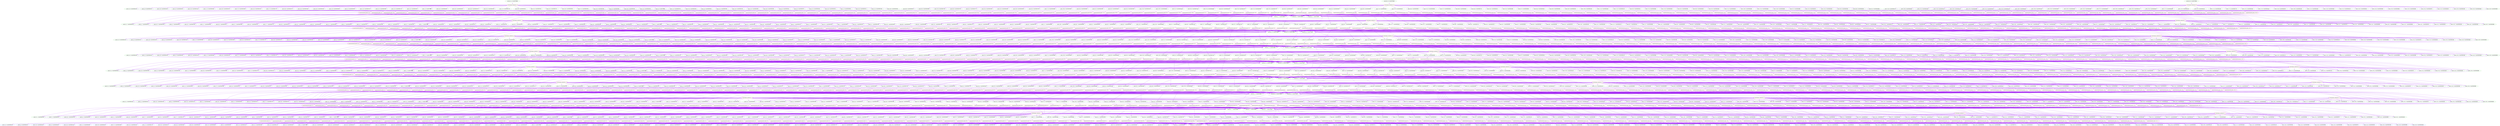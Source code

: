 digraph G {
0 [label="point_0_0: 0x40007fffe0", shape=oval, color=dodgerblue];
1 [label="point_1_0: 0x40007ffff8", shape=oval, color=dodgerblue];
2 [label="point_2_0: 0x4000800010", shape=oval, color=dodgerblue];
3 [label="point_3_0: 0x4000800028", shape=oval, color=dodgerblue];
4 [label="point_4_0: 0x4000800040", shape=oval, color=dodgerblue];
5 [label="point_5_0: 0x4000800058", shape=oval, color=dodgerblue];
6 [label="point_6_0: 0x4000800070", shape=oval, color=dodgerblue];
7 [label="point_7_0: 0x4000800088", shape=oval, color=dodgerblue];
8 [label="point_8_0: 0x40008000a0", shape=oval, color=dodgerblue];
9 [label="point_9_0: 0x40008000b8", shape=oval, color=dodgerblue];
10 [label="point_10_0: 0x40008000d0", shape=oval, color=dodgerblue];
11 [label="point_11_0: 0x40008000e8", shape=oval, color=dodgerblue];
12 [label="point_12_0: 0x4000800100", shape=oval, color=dodgerblue];
13 [label="point_13_0: 0x4000800118", shape=oval, color=dodgerblue];
14 [label="point_14_0: 0x4000800130", shape=oval, color=dodgerblue];
15 [label="point_15_0: 0x4000800148", shape=oval, color=dodgerblue];
16 [label="point_16_0: 0x4000800160", shape=oval, color=dodgerblue];
17 [label="point_17_0: 0x4000800178", shape=oval, color=dodgerblue];
18 [label="point_18_0: 0x4000800190", shape=oval, color=dodgerblue];
19 [label="point_19_0: 0x40008001a8", shape=oval, color=dodgerblue];
20 [label="point_20_0: 0x40008001c0", shape=oval, color=dodgerblue];
21 [label="point_21_0: 0x40008001d8", shape=oval, color=dodgerblue];
22 [label="point_22_0: 0x40008001f0", shape=oval, color=dodgerblue];
23 [label="point_23_0: 0x4000800208", shape=oval, color=dodgerblue];
24 [label="point_24_0: 0x4000800220", shape=oval, color=dodgerblue];
25 [label="point_25_0: 0x4000800238", shape=oval, color=dodgerblue];
26 [label="point_26_0: 0x4000800250", shape=oval, color=dodgerblue];
27 [label="point_27_0: 0x4000800268", shape=oval, color=dodgerblue];
28 [label="point_28_0: 0x4000800280", shape=oval, color=dodgerblue];
29 [label="point_29_0: 0x4000800298", shape=oval, color=dodgerblue];
30 [label="point_30_0: 0x40008002b0", shape=oval, color=dodgerblue];
31 [label="point_31_0: 0x40008002c8", shape=oval, color=dodgerblue];
32 [label="point_32_0: 0x40008002e0", shape=oval, color=dodgerblue];
33 [label="point_33_0: 0x40008002f8", shape=oval, color=dodgerblue];
34 [label="point_34_0: 0x4000800310", shape=oval, color=dodgerblue];
35 [label="point_35_0: 0x4000800328", shape=oval, color=dodgerblue];
36 [label="point_36_0: 0x4000800340", shape=oval, color=dodgerblue];
37 [label="point_37_0: 0x4000800358", shape=oval, color=dodgerblue];
38 [label="point_38_0: 0x4000800370", shape=oval, color=dodgerblue];
39 [label="point_39_0: 0x4000800388", shape=oval, color=dodgerblue];
40 [label="point_40_0: 0x40008003a0", shape=oval, color=dodgerblue];
41 [label="point_41_0: 0x40008003b8", shape=oval, color=dodgerblue];
42 [label="point_42_0: 0x40008003d0", shape=oval, color=dodgerblue];
43 [label="point_43_0: 0x40008003e8", shape=oval, color=dodgerblue];
44 [label="point_44_0: 0x4000800400", shape=oval, color=dodgerblue];
45 [label="point_45_0: 0x4000800418", shape=oval, color=dodgerblue];
46 [label="point_46_0: 0x4000800430", shape=oval, color=dodgerblue];
47 [label="point_47_0: 0x4000800448", shape=oval, color=dodgerblue];
48 [label="point_48_0: 0x4000800460", shape=oval, color=dodgerblue];
49 [label="point_49_0: 0x4000800478", shape=oval, color=dodgerblue];
50 [label="point_50_0: 0x4000800490", shape=oval, color=dodgerblue];
51 [label="point_51_0: 0x40008004a8", shape=oval, color=dodgerblue];
52 [label="point_52_0: 0x40008004c0", shape=oval, color=dodgerblue];
53 [label="point_53_0: 0x40008004d8", shape=oval, color=dodgerblue];
54 [label="point_54_0: 0x40008004f0", shape=oval, color=dodgerblue];
55 [label="point_55_0: 0x4000800508", shape=oval, color=dodgerblue];
56 [label="point_56_0: 0x4000800520", shape=oval, color=dodgerblue];
57 [label="point_57_0: 0x4000800538", shape=oval, color=dodgerblue];
58 [label="point_58_0: 0x4000800550", shape=oval, color=dodgerblue];
59 [label="point_59_0: 0x4000800568", shape=oval, color=dodgerblue];
60 [label="point_60_0: 0x4000800580", shape=oval, color=dodgerblue];
61 [label="point_61_0: 0x4000800598", shape=oval, color=dodgerblue];
62 [label="point_62_0: 0x40008005b0", shape=oval, color=dodgerblue];
63 [label="point_63_0: 0x40008005c8", shape=oval, color=dodgerblue];
64 [label="point_64_0: 0x40008005e0", shape=oval, color=dodgerblue];
65 [label="point_65_0: 0x40008005f8", shape=oval, color=dodgerblue];
66 [label="point_66_0: 0x4000800610", shape=oval, color=dodgerblue];
67 [label="point_67_0: 0x4000800628", shape=oval, color=dodgerblue];
68 [label="point_68_0: 0x4000800640", shape=oval, color=dodgerblue];
69 [label="point_69_0: 0x4000800658", shape=oval, color=dodgerblue];
70 [label="point_70_0: 0x4000800670", shape=oval, color=dodgerblue];
71 [label="point_71_0: 0x4000800688", shape=oval, color=dodgerblue];
72 [label="point_72_0: 0x40008006a0", shape=oval, color=dodgerblue];
73 [label="point_73_0: 0x40008006b8", shape=oval, color=dodgerblue];
74 [label="point_74_0: 0x40008006d0", shape=oval, color=dodgerblue];
75 [label="point_75_0: 0x40008006e8", shape=oval, color=dodgerblue];
76 [label="point_76_0: 0x4000800700", shape=oval, color=dodgerblue];
77 [label="point_77_0: 0x4000800718", shape=oval, color=dodgerblue];
78 [label="point_78_0: 0x4000800730", shape=oval, color=dodgerblue];
79 [label="point_79_0: 0x4000800748", shape=oval, color=dodgerblue];
80 [label="point_80_0: 0x4000800760", shape=oval, color=dodgerblue];
81 [label="point_81_0: 0x4000800778", shape=oval, color=dodgerblue];
82 [label="point_82_0: 0x4000800790", shape=oval, color=dodgerblue];
83 [label="point_83_0: 0x40008007a8", shape=oval, color=dodgerblue];
84 [label="point_84_0: 0x40008007c0", shape=oval, color=dodgerblue];
85 [label="point_85_0: 0x40008007d8", shape=oval, color=dodgerblue];
86 [label="point_86_0: 0x40008007f0", shape=oval, color=dodgerblue];
87 [label="point_87_0: 0x4000800808", shape=oval, color=dodgerblue];
88 [label="point_88_0: 0x4000800820", shape=oval, color=dodgerblue];
89 [label="point_89_0: 0x4000800838", shape=oval, color=dodgerblue];
90 [label="point_90_0: 0x4000800850", shape=oval, color=dodgerblue];
91 [label="point_91_0: 0x4000800868", shape=oval, color=dodgerblue];
92 [label="point_92_0: 0x4000800880", shape=oval, color=dodgerblue];
93 [label="point_93_0: 0x4000800898", shape=oval, color=dodgerblue];
94 [label="point_94_0: 0x40008008b0", shape=oval, color=dodgerblue];
95 [label="point_95_0: 0x40008008c8", shape=oval, color=dodgerblue];
96 [label="point_96_0: 0x40008008e0", shape=oval, color=dodgerblue];
97 [label="point_97_0: 0x40008008f8", shape=oval, color=dodgerblue];
98 [label="point_98_0: 0x4000800910", shape=oval, color=dodgerblue];
99 [label="point_99_0: 0x4000800928", shape=oval, color=dodgerblue];
100 [label="point_100_0: 0x4000800940", shape=oval, color=dodgerblue];
101 [label="point_101_0: 0x4000800958", shape=oval, color=dodgerblue];
102 [label="point_102_0: 0x4000800970", shape=oval, color=dodgerblue];
103 [label="point_103_0: 0x4000800988", shape=oval, color=dodgerblue];
104 [label="point_104_0: 0x40008009a0", shape=oval, color=dodgerblue];
105 [label="point_105_0: 0x40008009b8", shape=oval, color=dodgerblue];
106 [label="point_106_0: 0x40008009d0", shape=oval, color=dodgerblue];
107 [label="point_107_0: 0x40008009e8", shape=oval, color=dodgerblue];
108 [label="point_108_0: 0x4000800a00", shape=oval, color=dodgerblue];
109 [label="point_109_0: 0x4000800a18", shape=oval, color=dodgerblue];
110 [label="point_110_0: 0x4000800a30", shape=oval, color=dodgerblue];
111 [label="point_111_0: 0x4000800a48", shape=oval, color=dodgerblue];
112 [label="point_112_0: 0x4000800a60", shape=oval, color=dodgerblue];
113 [label="point_113_0: 0x4000800a78", shape=oval, color=dodgerblue];
114 [label="point_114_0: 0x4000800a90", shape=oval, color=dodgerblue];
115 [label="point_115_0: 0x4000800aa8", shape=oval, color=dodgerblue];
116 [label="point_116_0: 0x4000800ac0", shape=oval, color=dodgerblue];
117 [label="point_117_0: 0x4000800ad8", shape=oval, color=dodgerblue];
118 [label="point_118_0: 0x4000800af0", shape=oval, color=dodgerblue];
119 [label="point_119_0: 0x4000800b08", shape=oval, color=dodgerblue];
120 [label="point_120_0: 0x4000800b20", shape=oval, color=dodgerblue];
121 [label="point_121_0: 0x4000800b38", shape=oval, color=dodgerblue];
122 [label="point_122_0: 0x4000800b50", shape=oval, color=dodgerblue];
123 [label="point_123_0: 0x4000800b68", shape=oval, color=dodgerblue];
124 [label="point_124_0: 0x4000800b80", shape=oval, color=dodgerblue];
125 [label="point_125_0: 0x4000800b98", shape=oval, color=dodgerblue];
126 [label="point_126_0: 0x4000800bb0", shape=oval, color=dodgerblue];
127 [label="point_127_0: 0x4000800bc8", shape=oval, color=dodgerblue];
128 [label="point_128_0: 0x4000800be0", shape=oval, color=dodgerblue];
129 [label="point_129_0: 0x4000800bf8", shape=oval, color=dodgerblue];
130 [label="point_130_0: 0x4000800c10", shape=oval, color=dodgerblue];
131 [label="point_131_0: 0x4000800c28", shape=oval, color=dodgerblue];
132 [label="point_132_0: 0x4000800c40", shape=oval, color=dodgerblue];
133 [label="point_133_0: 0x4000800c58", shape=oval, color=dodgerblue];
134 [label="point_134_0: 0x4000800c70", shape=oval, color=dodgerblue];
135 [label="point_135_0: 0x4000800c88", shape=oval, color=dodgerblue];
136 [label="point_136_0: 0x4000800ca0", shape=oval, color=dodgerblue];
137 [label="point_137_0: 0x4000800cb8", shape=oval, color=dodgerblue];
138 [label="point_138_0: 0x4000800cd0", shape=oval, color=dodgerblue];
139 [label="point_139_0: 0x4000800ce8", shape=oval, color=dodgerblue];
140 [label="point_140_0: 0x4000800d00", shape=oval, color=dodgerblue];
141 [label="point_141_0: 0x4000800d18", shape=oval, color=dodgerblue];
142 [label="point_142_0: 0x4000800d30", shape=oval, color=dodgerblue];
143 [label="point_143_0: 0x4000800d48", shape=oval, color=dodgerblue];
144 [label="point_144_0: 0x4000800d60", shape=oval, color=dodgerblue];
145 [label="point_145_0: 0x4000800d78", shape=oval, color=dodgerblue];
146 [label="point_146_0: 0x4000800d90", shape=oval, color=dodgerblue];
147 [label="point_147_0: 0x4000800da8", shape=oval, color=dodgerblue];
148 [label="point_148_0: 0x4000800dc0", shape=oval, color=dodgerblue];
149 [label="point_149_0: 0x4000800dd8", shape=oval, color=dodgerblue];
150 [label="centroid_0_0: 0x4000800b20", shape=oval, color=darkviolet];
151 [label="centroid_1_0: 0x4000800d78", shape=oval, color=darkviolet];
152 [label="centroid_2_0: 0x4000800b80", shape=oval, color=darkviolet];
153 [label="point_0_1: 0x40007fffe0", shape=oval, color=limegreen];
154 [label="nearestcentroid_point_0_1", shape=box, color=tomato];
155 [label="point_1_1: 0x40007ffff8", shape=oval, color=limegreen];
156 [label="nearestcentroid_point_1_1", shape=box, color=tomato];
157 [label="point_2_1: 0x4000800010", shape=oval, color=limegreen];
158 [label="nearestcentroid_point_2_1", shape=box, color=tomato];
159 [label="point_3_1: 0x4000800028", shape=oval, color=limegreen];
160 [label="nearestcentroid_point_3_1", shape=box, color=tomato];
161 [label="point_4_1: 0x4000800040", shape=oval, color=limegreen];
162 [label="nearestcentroid_point_4_1", shape=box, color=tomato];
163 [label="point_5_1: 0x4000800058", shape=oval, color=limegreen];
164 [label="nearestcentroid_point_5_1", shape=box, color=tomato];
165 [label="point_6_1: 0x4000800070", shape=oval, color=limegreen];
166 [label="nearestcentroid_point_6_1", shape=box, color=tomato];
167 [label="point_7_1: 0x4000800088", shape=oval, color=limegreen];
168 [label="nearestcentroid_point_7_1", shape=box, color=tomato];
169 [label="point_8_1: 0x40008000a0", shape=oval, color=limegreen];
170 [label="nearestcentroid_point_8_1", shape=box, color=tomato];
171 [label="point_9_1: 0x40008000b8", shape=oval, color=limegreen];
172 [label="nearestcentroid_point_9_1", shape=box, color=tomato];
173 [label="point_10_1: 0x40008000d0", shape=oval, color=limegreen];
174 [label="nearestcentroid_point_10_1", shape=box, color=tomato];
175 [label="point_11_1: 0x40008000e8", shape=oval, color=limegreen];
176 [label="nearestcentroid_point_11_1", shape=box, color=tomato];
177 [label="point_12_1: 0x4000800100", shape=oval, color=limegreen];
178 [label="nearestcentroid_point_12_1", shape=box, color=tomato];
179 [label="point_13_1: 0x4000800118", shape=oval, color=limegreen];
180 [label="nearestcentroid_point_13_1", shape=box, color=tomato];
181 [label="point_14_1: 0x4000800130", shape=oval, color=limegreen];
182 [label="nearestcentroid_point_14_1", shape=box, color=tomato];
183 [label="point_15_1: 0x4000800148", shape=oval, color=limegreen];
184 [label="nearestcentroid_point_15_1", shape=box, color=tomato];
185 [label="point_16_1: 0x4000800160", shape=oval, color=limegreen];
186 [label="nearestcentroid_point_16_1", shape=box, color=tomato];
187 [label="point_17_1: 0x4000800178", shape=oval, color=limegreen];
188 [label="nearestcentroid_point_17_1", shape=box, color=tomato];
189 [label="point_18_1: 0x4000800190", shape=oval, color=limegreen];
190 [label="nearestcentroid_point_18_1", shape=box, color=tomato];
191 [label="point_19_1: 0x40008001a8", shape=oval, color=limegreen];
192 [label="nearestcentroid_point_19_1", shape=box, color=tomato];
193 [label="point_20_1: 0x40008001c0", shape=oval, color=limegreen];
194 [label="nearestcentroid_point_20_1", shape=box, color=tomato];
195 [label="point_21_1: 0x40008001d8", shape=oval, color=limegreen];
196 [label="nearestcentroid_point_21_1", shape=box, color=tomato];
197 [label="point_22_1: 0x40008001f0", shape=oval, color=limegreen];
198 [label="nearestcentroid_point_22_1", shape=box, color=tomato];
199 [label="point_23_1: 0x4000800208", shape=oval, color=limegreen];
200 [label="nearestcentroid_point_23_1", shape=box, color=tomato];
201 [label="point_24_1: 0x4000800220", shape=oval, color=limegreen];
202 [label="nearestcentroid_point_24_1", shape=box, color=tomato];
203 [label="point_25_1: 0x4000800238", shape=oval, color=limegreen];
204 [label="nearestcentroid_point_25_1", shape=box, color=tomato];
205 [label="point_26_1: 0x4000800250", shape=oval, color=limegreen];
206 [label="nearestcentroid_point_26_1", shape=box, color=tomato];
207 [label="point_27_1: 0x4000800268", shape=oval, color=limegreen];
208 [label="nearestcentroid_point_27_1", shape=box, color=tomato];
209 [label="point_28_1: 0x4000800280", shape=oval, color=limegreen];
210 [label="nearestcentroid_point_28_1", shape=box, color=tomato];
211 [label="point_29_1: 0x4000800298", shape=oval, color=limegreen];
212 [label="nearestcentroid_point_29_1", shape=box, color=tomato];
213 [label="point_30_1: 0x40008002b0", shape=oval, color=limegreen];
214 [label="nearestcentroid_point_30_1", shape=box, color=tomato];
215 [label="point_31_1: 0x40008002c8", shape=oval, color=limegreen];
216 [label="nearestcentroid_point_31_1", shape=box, color=tomato];
217 [label="point_32_1: 0x40008002e0", shape=oval, color=limegreen];
218 [label="nearestcentroid_point_32_1", shape=box, color=tomato];
219 [label="point_33_1: 0x40008002f8", shape=oval, color=limegreen];
220 [label="nearestcentroid_point_33_1", shape=box, color=tomato];
221 [label="point_34_1: 0x4000800310", shape=oval, color=limegreen];
222 [label="nearestcentroid_point_34_1", shape=box, color=tomato];
223 [label="point_35_1: 0x4000800328", shape=oval, color=limegreen];
224 [label="nearestcentroid_point_35_1", shape=box, color=tomato];
225 [label="point_36_1: 0x4000800340", shape=oval, color=limegreen];
226 [label="nearestcentroid_point_36_1", shape=box, color=tomato];
227 [label="point_37_1: 0x4000800358", shape=oval, color=limegreen];
228 [label="nearestcentroid_point_37_1", shape=box, color=tomato];
229 [label="point_38_1: 0x4000800370", shape=oval, color=limegreen];
230 [label="nearestcentroid_point_38_1", shape=box, color=tomato];
231 [label="point_39_1: 0x4000800388", shape=oval, color=limegreen];
232 [label="nearestcentroid_point_39_1", shape=box, color=tomato];
233 [label="point_40_1: 0x40008003a0", shape=oval, color=limegreen];
234 [label="nearestcentroid_point_40_1", shape=box, color=tomato];
235 [label="point_41_1: 0x40008003b8", shape=oval, color=limegreen];
236 [label="nearestcentroid_point_41_1", shape=box, color=tomato];
237 [label="point_42_1: 0x40008003d0", shape=oval, color=limegreen];
238 [label="nearestcentroid_point_42_1", shape=box, color=tomato];
239 [label="point_43_1: 0x40008003e8", shape=oval, color=limegreen];
240 [label="nearestcentroid_point_43_1", shape=box, color=tomato];
241 [label="point_44_1: 0x4000800400", shape=oval, color=limegreen];
242 [label="nearestcentroid_point_44_1", shape=box, color=tomato];
243 [label="point_45_1: 0x4000800418", shape=oval, color=limegreen];
244 [label="nearestcentroid_point_45_1", shape=box, color=tomato];
245 [label="point_46_1: 0x4000800430", shape=oval, color=limegreen];
246 [label="nearestcentroid_point_46_1", shape=box, color=tomato];
247 [label="point_47_1: 0x4000800448", shape=oval, color=limegreen];
248 [label="nearestcentroid_point_47_1", shape=box, color=tomato];
249 [label="point_48_1: 0x4000800460", shape=oval, color=limegreen];
250 [label="nearestcentroid_point_48_1", shape=box, color=tomato];
251 [label="point_49_1: 0x4000800478", shape=oval, color=limegreen];
252 [label="nearestcentroid_point_49_1", shape=box, color=tomato];
253 [label="point_50_1: 0x4000800490", shape=oval, color=limegreen];
254 [label="nearestcentroid_point_50_1", shape=box, color=tomato];
255 [label="point_51_1: 0x40008004a8", shape=oval, color=limegreen];
256 [label="nearestcentroid_point_51_1", shape=box, color=tomato];
257 [label="point_52_1: 0x40008004c0", shape=oval, color=limegreen];
258 [label="nearestcentroid_point_52_1", shape=box, color=tomato];
259 [label="point_53_1: 0x40008004d8", shape=oval, color=limegreen];
260 [label="nearestcentroid_point_53_1", shape=box, color=tomato];
261 [label="point_54_1: 0x40008004f0", shape=oval, color=limegreen];
262 [label="nearestcentroid_point_54_1", shape=box, color=tomato];
263 [label="point_55_1: 0x4000800508", shape=oval, color=limegreen];
264 [label="nearestcentroid_point_55_1", shape=box, color=tomato];
265 [label="point_56_1: 0x4000800520", shape=oval, color=limegreen];
266 [label="nearestcentroid_point_56_1", shape=box, color=tomato];
267 [label="point_57_1: 0x4000800538", shape=oval, color=limegreen];
268 [label="nearestcentroid_point_57_1", shape=box, color=tomato];
269 [label="point_58_1: 0x4000800550", shape=oval, color=limegreen];
270 [label="nearestcentroid_point_58_1", shape=box, color=tomato];
271 [label="point_59_1: 0x4000800568", shape=oval, color=limegreen];
272 [label="nearestcentroid_point_59_1", shape=box, color=tomato];
273 [label="point_60_1: 0x4000800580", shape=oval, color=limegreen];
274 [label="nearestcentroid_point_60_1", shape=box, color=tomato];
275 [label="point_61_1: 0x4000800598", shape=oval, color=limegreen];
276 [label="nearestcentroid_point_61_1", shape=box, color=tomato];
277 [label="point_62_1: 0x40008005b0", shape=oval, color=limegreen];
278 [label="nearestcentroid_point_62_1", shape=box, color=tomato];
279 [label="point_63_1: 0x40008005c8", shape=oval, color=limegreen];
280 [label="nearestcentroid_point_63_1", shape=box, color=tomato];
281 [label="point_64_1: 0x40008005e0", shape=oval, color=limegreen];
282 [label="nearestcentroid_point_64_1", shape=box, color=tomato];
283 [label="point_65_1: 0x40008005f8", shape=oval, color=limegreen];
284 [label="nearestcentroid_point_65_1", shape=box, color=tomato];
285 [label="point_66_1: 0x4000800610", shape=oval, color=limegreen];
286 [label="nearestcentroid_point_66_1", shape=box, color=tomato];
287 [label="point_67_1: 0x4000800628", shape=oval, color=limegreen];
288 [label="nearestcentroid_point_67_1", shape=box, color=tomato];
289 [label="point_68_1: 0x4000800640", shape=oval, color=limegreen];
290 [label="nearestcentroid_point_68_1", shape=box, color=tomato];
291 [label="point_69_1: 0x4000800658", shape=oval, color=limegreen];
292 [label="nearestcentroid_point_69_1", shape=box, color=tomato];
293 [label="point_70_1: 0x4000800670", shape=oval, color=limegreen];
294 [label="nearestcentroid_point_70_1", shape=box, color=tomato];
295 [label="point_71_1: 0x4000800688", shape=oval, color=limegreen];
296 [label="nearestcentroid_point_71_1", shape=box, color=tomato];
297 [label="point_72_1: 0x40008006a0", shape=oval, color=limegreen];
298 [label="nearestcentroid_point_72_1", shape=box, color=tomato];
299 [label="point_73_1: 0x40008006b8", shape=oval, color=limegreen];
300 [label="nearestcentroid_point_73_1", shape=box, color=tomato];
301 [label="point_74_1: 0x40008006d0", shape=oval, color=limegreen];
302 [label="nearestcentroid_point_74_1", shape=box, color=tomato];
303 [label="point_75_1: 0x40008006e8", shape=oval, color=limegreen];
304 [label="nearestcentroid_point_75_1", shape=box, color=tomato];
305 [label="point_76_1: 0x4000800700", shape=oval, color=limegreen];
306 [label="nearestcentroid_point_76_1", shape=box, color=tomato];
307 [label="point_77_1: 0x4000800718", shape=oval, color=limegreen];
308 [label="nearestcentroid_point_77_1", shape=box, color=tomato];
309 [label="point_78_1: 0x4000800730", shape=oval, color=limegreen];
310 [label="nearestcentroid_point_78_1", shape=box, color=tomato];
311 [label="point_79_1: 0x4000800748", shape=oval, color=limegreen];
312 [label="nearestcentroid_point_79_1", shape=box, color=tomato];
313 [label="point_80_1: 0x4000800760", shape=oval, color=limegreen];
314 [label="nearestcentroid_point_80_1", shape=box, color=tomato];
315 [label="point_81_1: 0x4000800778", shape=oval, color=limegreen];
316 [label="nearestcentroid_point_81_1", shape=box, color=tomato];
317 [label="point_82_1: 0x4000800790", shape=oval, color=limegreen];
318 [label="nearestcentroid_point_82_1", shape=box, color=tomato];
319 [label="point_83_1: 0x40008007a8", shape=oval, color=limegreen];
320 [label="nearestcentroid_point_83_1", shape=box, color=tomato];
321 [label="point_84_1: 0x40008007c0", shape=oval, color=limegreen];
322 [label="nearestcentroid_point_84_1", shape=box, color=tomato];
323 [label="point_85_1: 0x40008007d8", shape=oval, color=limegreen];
324 [label="nearestcentroid_point_85_1", shape=box, color=tomato];
325 [label="point_86_1: 0x40008007f0", shape=oval, color=limegreen];
326 [label="nearestcentroid_point_86_1", shape=box, color=tomato];
327 [label="point_87_1: 0x4000800808", shape=oval, color=limegreen];
328 [label="nearestcentroid_point_87_1", shape=box, color=tomato];
329 [label="point_88_1: 0x4000800820", shape=oval, color=limegreen];
330 [label="nearestcentroid_point_88_1", shape=box, color=tomato];
331 [label="point_89_1: 0x4000800838", shape=oval, color=limegreen];
332 [label="nearestcentroid_point_89_1", shape=box, color=tomato];
333 [label="point_90_1: 0x4000800850", shape=oval, color=limegreen];
334 [label="nearestcentroid_point_90_1", shape=box, color=tomato];
335 [label="point_91_1: 0x4000800868", shape=oval, color=limegreen];
336 [label="nearestcentroid_point_91_1", shape=box, color=tomato];
337 [label="point_92_1: 0x4000800880", shape=oval, color=limegreen];
338 [label="nearestcentroid_point_92_1", shape=box, color=tomato];
339 [label="point_93_1: 0x4000800898", shape=oval, color=limegreen];
340 [label="nearestcentroid_point_93_1", shape=box, color=tomato];
341 [label="point_94_1: 0x40008008b0", shape=oval, color=limegreen];
342 [label="nearestcentroid_point_94_1", shape=box, color=tomato];
343 [label="point_95_1: 0x40008008c8", shape=oval, color=limegreen];
344 [label="nearestcentroid_point_95_1", shape=box, color=tomato];
345 [label="point_96_1: 0x40008008e0", shape=oval, color=limegreen];
346 [label="nearestcentroid_point_96_1", shape=box, color=tomato];
347 [label="point_97_1: 0x40008008f8", shape=oval, color=limegreen];
348 [label="nearestcentroid_point_97_1", shape=box, color=tomato];
349 [label="point_98_1: 0x4000800910", shape=oval, color=limegreen];
350 [label="nearestcentroid_point_98_1", shape=box, color=tomato];
351 [label="point_99_1: 0x4000800928", shape=oval, color=limegreen];
352 [label="nearestcentroid_point_99_1", shape=box, color=tomato];
353 [label="point_100_1: 0x4000800940", shape=oval, color=limegreen];
354 [label="nearestcentroid_point_100_1", shape=box, color=tomato];
355 [label="point_101_1: 0x4000800958", shape=oval, color=limegreen];
356 [label="nearestcentroid_point_101_1", shape=box, color=tomato];
357 [label="point_102_1: 0x4000800970", shape=oval, color=limegreen];
358 [label="nearestcentroid_point_102_1", shape=box, color=tomato];
359 [label="point_103_1: 0x4000800988", shape=oval, color=limegreen];
360 [label="nearestcentroid_point_103_1", shape=box, color=tomato];
361 [label="point_104_1: 0x40008009a0", shape=oval, color=limegreen];
362 [label="nearestcentroid_point_104_1", shape=box, color=tomato];
363 [label="point_105_1: 0x40008009b8", shape=oval, color=limegreen];
364 [label="nearestcentroid_point_105_1", shape=box, color=tomato];
365 [label="point_106_1: 0x40008009d0", shape=oval, color=limegreen];
366 [label="nearestcentroid_point_106_1", shape=box, color=tomato];
367 [label="point_107_1: 0x40008009e8", shape=oval, color=limegreen];
368 [label="nearestcentroid_point_107_1", shape=box, color=tomato];
369 [label="point_108_1: 0x4000800a00", shape=oval, color=limegreen];
370 [label="nearestcentroid_point_108_1", shape=box, color=tomato];
371 [label="point_109_1: 0x4000800a18", shape=oval, color=limegreen];
372 [label="nearestcentroid_point_109_1", shape=box, color=tomato];
373 [label="point_110_1: 0x4000800a30", shape=oval, color=limegreen];
374 [label="nearestcentroid_point_110_1", shape=box, color=tomato];
375 [label="point_111_1: 0x4000800a48", shape=oval, color=limegreen];
376 [label="nearestcentroid_point_111_1", shape=box, color=tomato];
377 [label="point_112_1: 0x4000800a60", shape=oval, color=limegreen];
378 [label="nearestcentroid_point_112_1", shape=box, color=tomato];
379 [label="point_113_1: 0x4000800a78", shape=oval, color=limegreen];
380 [label="nearestcentroid_point_113_1", shape=box, color=tomato];
381 [label="point_114_1: 0x4000800a90", shape=oval, color=limegreen];
382 [label="nearestcentroid_point_114_1", shape=box, color=tomato];
383 [label="point_115_1: 0x4000800aa8", shape=oval, color=limegreen];
384 [label="nearestcentroid_point_115_1", shape=box, color=tomato];
385 [label="point_116_1: 0x4000800ac0", shape=oval, color=limegreen];
386 [label="nearestcentroid_point_116_1", shape=box, color=tomato];
387 [label="point_117_1: 0x4000800ad8", shape=oval, color=limegreen];
388 [label="nearestcentroid_point_117_1", shape=box, color=tomato];
389 [label="point_118_1: 0x4000800af0", shape=oval, color=limegreen];
390 [label="nearestcentroid_point_118_1", shape=box, color=tomato];
391 [label="point_119_1: 0x4000800b08", shape=oval, color=limegreen];
392 [label="nearestcentroid_point_119_1", shape=box, color=tomato];
393 [label="point_120_1: 0x4000800b20", shape=oval, color=limegreen];
394 [label="nearestcentroid_point_120_1", shape=box, color=tomato];
395 [label="point_121_1: 0x4000800b38", shape=oval, color=limegreen];
396 [label="nearestcentroid_point_121_1", shape=box, color=tomato];
397 [label="point_122_1: 0x4000800b50", shape=oval, color=limegreen];
398 [label="nearestcentroid_point_122_1", shape=box, color=tomato];
399 [label="point_123_1: 0x4000800b68", shape=oval, color=limegreen];
400 [label="nearestcentroid_point_123_1", shape=box, color=tomato];
401 [label="point_124_1: 0x4000800b80", shape=oval, color=limegreen];
402 [label="nearestcentroid_point_124_1", shape=box, color=tomato];
403 [label="point_125_1: 0x4000800b98", shape=oval, color=limegreen];
404 [label="nearestcentroid_point_125_1", shape=box, color=tomato];
405 [label="point_126_1: 0x4000800bb0", shape=oval, color=limegreen];
406 [label="nearestcentroid_point_126_1", shape=box, color=tomato];
407 [label="point_127_1: 0x4000800bc8", shape=oval, color=limegreen];
408 [label="nearestcentroid_point_127_1", shape=box, color=tomato];
409 [label="point_128_1: 0x4000800be0", shape=oval, color=limegreen];
410 [label="nearestcentroid_point_128_1", shape=box, color=tomato];
411 [label="point_129_1: 0x4000800bf8", shape=oval, color=limegreen];
412 [label="nearestcentroid_point_129_1", shape=box, color=tomato];
413 [label="point_130_1: 0x4000800c10", shape=oval, color=limegreen];
414 [label="nearestcentroid_point_130_1", shape=box, color=tomato];
415 [label="point_131_1: 0x4000800c28", shape=oval, color=limegreen];
416 [label="nearestcentroid_point_131_1", shape=box, color=tomato];
417 [label="point_132_1: 0x4000800c40", shape=oval, color=limegreen];
418 [label="nearestcentroid_point_132_1", shape=box, color=tomato];
419 [label="point_133_1: 0x4000800c58", shape=oval, color=limegreen];
420 [label="nearestcentroid_point_133_1", shape=box, color=tomato];
421 [label="point_134_1: 0x4000800c70", shape=oval, color=limegreen];
422 [label="nearestcentroid_point_134_1", shape=box, color=tomato];
423 [label="point_135_1: 0x4000800c88", shape=oval, color=limegreen];
424 [label="nearestcentroid_point_135_1", shape=box, color=tomato];
425 [label="point_136_1: 0x4000800ca0", shape=oval, color=limegreen];
426 [label="nearestcentroid_point_136_1", shape=box, color=tomato];
427 [label="point_137_1: 0x4000800cb8", shape=oval, color=limegreen];
428 [label="nearestcentroid_point_137_1", shape=box, color=tomato];
429 [label="point_138_1: 0x4000800cd0", shape=oval, color=limegreen];
430 [label="nearestcentroid_point_138_1", shape=box, color=tomato];
431 [label="point_139_1: 0x4000800ce8", shape=oval, color=limegreen];
432 [label="nearestcentroid_point_139_1", shape=box, color=tomato];
433 [label="point_140_1: 0x4000800d00", shape=oval, color=limegreen];
434 [label="nearestcentroid_point_140_1", shape=box, color=tomato];
435 [label="point_141_1: 0x4000800d18", shape=oval, color=limegreen];
436 [label="nearestcentroid_point_141_1", shape=box, color=tomato];
437 [label="point_142_1: 0x4000800d30", shape=oval, color=limegreen];
438 [label="nearestcentroid_point_142_1", shape=box, color=tomato];
439 [label="point_143_1: 0x4000800d48", shape=oval, color=limegreen];
440 [label="nearestcentroid_point_143_1", shape=box, color=tomato];
441 [label="point_144_1: 0x4000800d60", shape=oval, color=limegreen];
442 [label="nearestcentroid_point_144_1", shape=box, color=tomato];
443 [label="point_145_1: 0x4000800d78", shape=oval, color=limegreen];
444 [label="nearestcentroid_point_145_1", shape=box, color=tomato];
445 [label="point_146_1: 0x4000800d90", shape=oval, color=limegreen];
446 [label="nearestcentroid_point_146_1", shape=box, color=tomato];
447 [label="point_147_1: 0x4000800da8", shape=oval, color=limegreen];
448 [label="nearestcentroid_point_147_1", shape=box, color=tomato];
449 [label="point_148_1: 0x4000800dc0", shape=oval, color=limegreen];
450 [label="nearestcentroid_point_148_1", shape=box, color=tomato];
451 [label="point_149_1: 0x4000800dd8", shape=oval, color=limegreen];
452 [label="nearestcentroid_point_149_1", shape=box, color=tomato];
453 [label="centroid_0_1: 0x40007ffa60", shape=oval, color=limegreen];
454 [label="vectormean_centroid_0_1", shape=box, color=tomato];
455 [label="centroid_1_1: 0x40007ffa60", shape=oval, color=limegreen];
456 [label="vectormean_centroid_1_1", shape=box, color=tomato];
457 [label="centroid_2_1: 0x40007ffa60", shape=oval, color=limegreen];
458 [label="vectormean_centroid_2_1", shape=box, color=tomato];
459 [label="point_0_2: 0x40007fffe0", shape=oval, color=limegreen];
460 [label="nearestcentroid_point_0_2", shape=box, color=tomato];
461 [label="point_1_2: 0x40007ffff8", shape=oval, color=limegreen];
462 [label="nearestcentroid_point_1_2", shape=box, color=tomato];
463 [label="point_2_2: 0x4000800010", shape=oval, color=limegreen];
464 [label="nearestcentroid_point_2_2", shape=box, color=tomato];
465 [label="point_3_2: 0x4000800028", shape=oval, color=limegreen];
466 [label="nearestcentroid_point_3_2", shape=box, color=tomato];
467 [label="point_4_2: 0x4000800040", shape=oval, color=limegreen];
468 [label="nearestcentroid_point_4_2", shape=box, color=tomato];
469 [label="point_5_2: 0x4000800058", shape=oval, color=limegreen];
470 [label="nearestcentroid_point_5_2", shape=box, color=tomato];
471 [label="point_6_2: 0x4000800070", shape=oval, color=limegreen];
472 [label="nearestcentroid_point_6_2", shape=box, color=tomato];
473 [label="point_7_2: 0x4000800088", shape=oval, color=limegreen];
474 [label="nearestcentroid_point_7_2", shape=box, color=tomato];
475 [label="point_8_2: 0x40008000a0", shape=oval, color=limegreen];
476 [label="nearestcentroid_point_8_2", shape=box, color=tomato];
477 [label="point_9_2: 0x40008000b8", shape=oval, color=limegreen];
478 [label="nearestcentroid_point_9_2", shape=box, color=tomato];
479 [label="point_10_2: 0x40008000d0", shape=oval, color=limegreen];
480 [label="nearestcentroid_point_10_2", shape=box, color=tomato];
481 [label="point_11_2: 0x40008000e8", shape=oval, color=limegreen];
482 [label="nearestcentroid_point_11_2", shape=box, color=tomato];
483 [label="point_12_2: 0x4000800100", shape=oval, color=limegreen];
484 [label="nearestcentroid_point_12_2", shape=box, color=tomato];
485 [label="point_13_2: 0x4000800118", shape=oval, color=limegreen];
486 [label="nearestcentroid_point_13_2", shape=box, color=tomato];
487 [label="point_14_2: 0x4000800130", shape=oval, color=limegreen];
488 [label="nearestcentroid_point_14_2", shape=box, color=tomato];
489 [label="point_15_2: 0x4000800148", shape=oval, color=limegreen];
490 [label="nearestcentroid_point_15_2", shape=box, color=tomato];
491 [label="point_16_2: 0x4000800160", shape=oval, color=limegreen];
492 [label="nearestcentroid_point_16_2", shape=box, color=tomato];
493 [label="point_17_2: 0x4000800178", shape=oval, color=limegreen];
494 [label="nearestcentroid_point_17_2", shape=box, color=tomato];
495 [label="point_18_2: 0x4000800190", shape=oval, color=limegreen];
496 [label="nearestcentroid_point_18_2", shape=box, color=tomato];
497 [label="point_19_2: 0x40008001a8", shape=oval, color=limegreen];
498 [label="nearestcentroid_point_19_2", shape=box, color=tomato];
499 [label="point_20_2: 0x40008001c0", shape=oval, color=limegreen];
500 [label="nearestcentroid_point_20_2", shape=box, color=tomato];
501 [label="point_21_2: 0x40008001d8", shape=oval, color=limegreen];
502 [label="nearestcentroid_point_21_2", shape=box, color=tomato];
503 [label="point_22_2: 0x40008001f0", shape=oval, color=limegreen];
504 [label="nearestcentroid_point_22_2", shape=box, color=tomato];
505 [label="point_23_2: 0x4000800208", shape=oval, color=limegreen];
506 [label="nearestcentroid_point_23_2", shape=box, color=tomato];
507 [label="point_24_2: 0x4000800220", shape=oval, color=limegreen];
508 [label="nearestcentroid_point_24_2", shape=box, color=tomato];
509 [label="point_25_2: 0x4000800238", shape=oval, color=limegreen];
510 [label="nearestcentroid_point_25_2", shape=box, color=tomato];
511 [label="point_26_2: 0x4000800250", shape=oval, color=limegreen];
512 [label="nearestcentroid_point_26_2", shape=box, color=tomato];
513 [label="point_27_2: 0x4000800268", shape=oval, color=limegreen];
514 [label="nearestcentroid_point_27_2", shape=box, color=tomato];
515 [label="point_28_2: 0x4000800280", shape=oval, color=limegreen];
516 [label="nearestcentroid_point_28_2", shape=box, color=tomato];
517 [label="point_29_2: 0x4000800298", shape=oval, color=limegreen];
518 [label="nearestcentroid_point_29_2", shape=box, color=tomato];
519 [label="point_30_2: 0x40008002b0", shape=oval, color=limegreen];
520 [label="nearestcentroid_point_30_2", shape=box, color=tomato];
521 [label="point_31_2: 0x40008002c8", shape=oval, color=limegreen];
522 [label="nearestcentroid_point_31_2", shape=box, color=tomato];
523 [label="point_32_2: 0x40008002e0", shape=oval, color=limegreen];
524 [label="nearestcentroid_point_32_2", shape=box, color=tomato];
525 [label="point_33_2: 0x40008002f8", shape=oval, color=limegreen];
526 [label="nearestcentroid_point_33_2", shape=box, color=tomato];
527 [label="point_34_2: 0x4000800310", shape=oval, color=limegreen];
528 [label="nearestcentroid_point_34_2", shape=box, color=tomato];
529 [label="point_35_2: 0x4000800328", shape=oval, color=limegreen];
530 [label="nearestcentroid_point_35_2", shape=box, color=tomato];
531 [label="point_36_2: 0x4000800340", shape=oval, color=limegreen];
532 [label="nearestcentroid_point_36_2", shape=box, color=tomato];
533 [label="point_37_2: 0x4000800358", shape=oval, color=limegreen];
534 [label="nearestcentroid_point_37_2", shape=box, color=tomato];
535 [label="point_38_2: 0x4000800370", shape=oval, color=limegreen];
536 [label="nearestcentroid_point_38_2", shape=box, color=tomato];
537 [label="point_39_2: 0x4000800388", shape=oval, color=limegreen];
538 [label="nearestcentroid_point_39_2", shape=box, color=tomato];
539 [label="point_40_2: 0x40008003a0", shape=oval, color=limegreen];
540 [label="nearestcentroid_point_40_2", shape=box, color=tomato];
541 [label="point_41_2: 0x40008003b8", shape=oval, color=limegreen];
542 [label="nearestcentroid_point_41_2", shape=box, color=tomato];
543 [label="point_42_2: 0x40008003d0", shape=oval, color=limegreen];
544 [label="nearestcentroid_point_42_2", shape=box, color=tomato];
545 [label="point_43_2: 0x40008003e8", shape=oval, color=limegreen];
546 [label="nearestcentroid_point_43_2", shape=box, color=tomato];
547 [label="point_44_2: 0x4000800400", shape=oval, color=limegreen];
548 [label="nearestcentroid_point_44_2", shape=box, color=tomato];
549 [label="point_45_2: 0x4000800418", shape=oval, color=limegreen];
550 [label="nearestcentroid_point_45_2", shape=box, color=tomato];
551 [label="point_46_2: 0x4000800430", shape=oval, color=limegreen];
552 [label="nearestcentroid_point_46_2", shape=box, color=tomato];
553 [label="point_47_2: 0x4000800448", shape=oval, color=limegreen];
554 [label="nearestcentroid_point_47_2", shape=box, color=tomato];
555 [label="point_48_2: 0x4000800460", shape=oval, color=limegreen];
556 [label="nearestcentroid_point_48_2", shape=box, color=tomato];
557 [label="point_49_2: 0x4000800478", shape=oval, color=limegreen];
558 [label="nearestcentroid_point_49_2", shape=box, color=tomato];
559 [label="point_50_2: 0x4000800490", shape=oval, color=limegreen];
560 [label="nearestcentroid_point_50_2", shape=box, color=tomato];
561 [label="point_51_2: 0x40008004a8", shape=oval, color=limegreen];
562 [label="nearestcentroid_point_51_2", shape=box, color=tomato];
563 [label="point_52_2: 0x40008004c0", shape=oval, color=limegreen];
564 [label="nearestcentroid_point_52_2", shape=box, color=tomato];
565 [label="point_53_2: 0x40008004d8", shape=oval, color=limegreen];
566 [label="nearestcentroid_point_53_2", shape=box, color=tomato];
567 [label="point_54_2: 0x40008004f0", shape=oval, color=limegreen];
568 [label="nearestcentroid_point_54_2", shape=box, color=tomato];
569 [label="point_55_2: 0x4000800508", shape=oval, color=limegreen];
570 [label="nearestcentroid_point_55_2", shape=box, color=tomato];
571 [label="point_56_2: 0x4000800520", shape=oval, color=limegreen];
572 [label="nearestcentroid_point_56_2", shape=box, color=tomato];
573 [label="point_57_2: 0x4000800538", shape=oval, color=limegreen];
574 [label="nearestcentroid_point_57_2", shape=box, color=tomato];
575 [label="point_58_2: 0x4000800550", shape=oval, color=limegreen];
576 [label="nearestcentroid_point_58_2", shape=box, color=tomato];
577 [label="point_59_2: 0x4000800568", shape=oval, color=limegreen];
578 [label="nearestcentroid_point_59_2", shape=box, color=tomato];
579 [label="point_60_2: 0x4000800580", shape=oval, color=limegreen];
580 [label="nearestcentroid_point_60_2", shape=box, color=tomato];
581 [label="point_61_2: 0x4000800598", shape=oval, color=limegreen];
582 [label="nearestcentroid_point_61_2", shape=box, color=tomato];
583 [label="point_62_2: 0x40008005b0", shape=oval, color=limegreen];
584 [label="nearestcentroid_point_62_2", shape=box, color=tomato];
585 [label="point_63_2: 0x40008005c8", shape=oval, color=limegreen];
586 [label="nearestcentroid_point_63_2", shape=box, color=tomato];
587 [label="point_64_2: 0x40008005e0", shape=oval, color=limegreen];
588 [label="nearestcentroid_point_64_2", shape=box, color=tomato];
589 [label="point_65_2: 0x40008005f8", shape=oval, color=limegreen];
590 [label="nearestcentroid_point_65_2", shape=box, color=tomato];
591 [label="point_66_2: 0x4000800610", shape=oval, color=limegreen];
592 [label="nearestcentroid_point_66_2", shape=box, color=tomato];
593 [label="point_67_2: 0x4000800628", shape=oval, color=limegreen];
594 [label="nearestcentroid_point_67_2", shape=box, color=tomato];
595 [label="point_68_2: 0x4000800640", shape=oval, color=limegreen];
596 [label="nearestcentroid_point_68_2", shape=box, color=tomato];
597 [label="point_69_2: 0x4000800658", shape=oval, color=limegreen];
598 [label="nearestcentroid_point_69_2", shape=box, color=tomato];
599 [label="point_70_2: 0x4000800670", shape=oval, color=limegreen];
600 [label="nearestcentroid_point_70_2", shape=box, color=tomato];
601 [label="point_71_2: 0x4000800688", shape=oval, color=limegreen];
602 [label="nearestcentroid_point_71_2", shape=box, color=tomato];
603 [label="point_72_2: 0x40008006a0", shape=oval, color=limegreen];
604 [label="nearestcentroid_point_72_2", shape=box, color=tomato];
605 [label="point_73_2: 0x40008006b8", shape=oval, color=limegreen];
606 [label="nearestcentroid_point_73_2", shape=box, color=tomato];
607 [label="point_74_2: 0x40008006d0", shape=oval, color=limegreen];
608 [label="nearestcentroid_point_74_2", shape=box, color=tomato];
609 [label="point_75_2: 0x40008006e8", shape=oval, color=limegreen];
610 [label="nearestcentroid_point_75_2", shape=box, color=tomato];
611 [label="point_76_2: 0x4000800700", shape=oval, color=limegreen];
612 [label="nearestcentroid_point_76_2", shape=box, color=tomato];
613 [label="point_77_2: 0x4000800718", shape=oval, color=limegreen];
614 [label="nearestcentroid_point_77_2", shape=box, color=tomato];
615 [label="point_78_2: 0x4000800730", shape=oval, color=limegreen];
616 [label="nearestcentroid_point_78_2", shape=box, color=tomato];
617 [label="point_79_2: 0x4000800748", shape=oval, color=limegreen];
618 [label="nearestcentroid_point_79_2", shape=box, color=tomato];
619 [label="point_80_2: 0x4000800760", shape=oval, color=limegreen];
620 [label="nearestcentroid_point_80_2", shape=box, color=tomato];
621 [label="point_81_2: 0x4000800778", shape=oval, color=limegreen];
622 [label="nearestcentroid_point_81_2", shape=box, color=tomato];
623 [label="point_82_2: 0x4000800790", shape=oval, color=limegreen];
624 [label="nearestcentroid_point_82_2", shape=box, color=tomato];
625 [label="point_83_2: 0x40008007a8", shape=oval, color=limegreen];
626 [label="nearestcentroid_point_83_2", shape=box, color=tomato];
627 [label="point_84_2: 0x40008007c0", shape=oval, color=limegreen];
628 [label="nearestcentroid_point_84_2", shape=box, color=tomato];
629 [label="point_85_2: 0x40008007d8", shape=oval, color=limegreen];
630 [label="nearestcentroid_point_85_2", shape=box, color=tomato];
631 [label="point_86_2: 0x40008007f0", shape=oval, color=limegreen];
632 [label="nearestcentroid_point_86_2", shape=box, color=tomato];
633 [label="point_87_2: 0x4000800808", shape=oval, color=limegreen];
634 [label="nearestcentroid_point_87_2", shape=box, color=tomato];
635 [label="point_88_2: 0x4000800820", shape=oval, color=limegreen];
636 [label="nearestcentroid_point_88_2", shape=box, color=tomato];
637 [label="point_89_2: 0x4000800838", shape=oval, color=limegreen];
638 [label="nearestcentroid_point_89_2", shape=box, color=tomato];
639 [label="point_90_2: 0x4000800850", shape=oval, color=limegreen];
640 [label="nearestcentroid_point_90_2", shape=box, color=tomato];
641 [label="point_91_2: 0x4000800868", shape=oval, color=limegreen];
642 [label="nearestcentroid_point_91_2", shape=box, color=tomato];
643 [label="point_92_2: 0x4000800880", shape=oval, color=limegreen];
644 [label="nearestcentroid_point_92_2", shape=box, color=tomato];
645 [label="point_93_2: 0x4000800898", shape=oval, color=limegreen];
646 [label="nearestcentroid_point_93_2", shape=box, color=tomato];
647 [label="point_94_2: 0x40008008b0", shape=oval, color=limegreen];
648 [label="nearestcentroid_point_94_2", shape=box, color=tomato];
649 [label="point_95_2: 0x40008008c8", shape=oval, color=limegreen];
650 [label="nearestcentroid_point_95_2", shape=box, color=tomato];
651 [label="point_96_2: 0x40008008e0", shape=oval, color=limegreen];
652 [label="nearestcentroid_point_96_2", shape=box, color=tomato];
653 [label="point_97_2: 0x40008008f8", shape=oval, color=limegreen];
654 [label="nearestcentroid_point_97_2", shape=box, color=tomato];
655 [label="point_98_2: 0x4000800910", shape=oval, color=limegreen];
656 [label="nearestcentroid_point_98_2", shape=box, color=tomato];
657 [label="point_99_2: 0x4000800928", shape=oval, color=limegreen];
658 [label="nearestcentroid_point_99_2", shape=box, color=tomato];
659 [label="point_100_2: 0x4000800940", shape=oval, color=limegreen];
660 [label="nearestcentroid_point_100_2", shape=box, color=tomato];
661 [label="point_101_2: 0x4000800958", shape=oval, color=limegreen];
662 [label="nearestcentroid_point_101_2", shape=box, color=tomato];
663 [label="point_102_2: 0x4000800970", shape=oval, color=limegreen];
664 [label="nearestcentroid_point_102_2", shape=box, color=tomato];
665 [label="point_103_2: 0x4000800988", shape=oval, color=limegreen];
666 [label="nearestcentroid_point_103_2", shape=box, color=tomato];
667 [label="point_104_2: 0x40008009a0", shape=oval, color=limegreen];
668 [label="nearestcentroid_point_104_2", shape=box, color=tomato];
669 [label="point_105_2: 0x40008009b8", shape=oval, color=limegreen];
670 [label="nearestcentroid_point_105_2", shape=box, color=tomato];
671 [label="point_106_2: 0x40008009d0", shape=oval, color=limegreen];
672 [label="nearestcentroid_point_106_2", shape=box, color=tomato];
673 [label="point_107_2: 0x40008009e8", shape=oval, color=limegreen];
674 [label="nearestcentroid_point_107_2", shape=box, color=tomato];
675 [label="point_108_2: 0x4000800a00", shape=oval, color=limegreen];
676 [label="nearestcentroid_point_108_2", shape=box, color=tomato];
677 [label="point_109_2: 0x4000800a18", shape=oval, color=limegreen];
678 [label="nearestcentroid_point_109_2", shape=box, color=tomato];
679 [label="point_110_2: 0x4000800a30", shape=oval, color=limegreen];
680 [label="nearestcentroid_point_110_2", shape=box, color=tomato];
681 [label="point_111_2: 0x4000800a48", shape=oval, color=limegreen];
682 [label="nearestcentroid_point_111_2", shape=box, color=tomato];
683 [label="point_112_2: 0x4000800a60", shape=oval, color=limegreen];
684 [label="nearestcentroid_point_112_2", shape=box, color=tomato];
685 [label="point_113_2: 0x4000800a78", shape=oval, color=limegreen];
686 [label="nearestcentroid_point_113_2", shape=box, color=tomato];
687 [label="point_114_2: 0x4000800a90", shape=oval, color=limegreen];
688 [label="nearestcentroid_point_114_2", shape=box, color=tomato];
689 [label="point_115_2: 0x4000800aa8", shape=oval, color=limegreen];
690 [label="nearestcentroid_point_115_2", shape=box, color=tomato];
691 [label="point_116_2: 0x4000800ac0", shape=oval, color=limegreen];
692 [label="nearestcentroid_point_116_2", shape=box, color=tomato];
693 [label="point_117_2: 0x4000800ad8", shape=oval, color=limegreen];
694 [label="nearestcentroid_point_117_2", shape=box, color=tomato];
695 [label="point_118_2: 0x4000800af0", shape=oval, color=limegreen];
696 [label="nearestcentroid_point_118_2", shape=box, color=tomato];
697 [label="point_119_2: 0x4000800b08", shape=oval, color=limegreen];
698 [label="nearestcentroid_point_119_2", shape=box, color=tomato];
699 [label="point_120_2: 0x4000800b20", shape=oval, color=limegreen];
700 [label="nearestcentroid_point_120_2", shape=box, color=tomato];
701 [label="point_121_2: 0x4000800b38", shape=oval, color=limegreen];
702 [label="nearestcentroid_point_121_2", shape=box, color=tomato];
703 [label="point_122_2: 0x4000800b50", shape=oval, color=limegreen];
704 [label="nearestcentroid_point_122_2", shape=box, color=tomato];
705 [label="point_123_2: 0x4000800b68", shape=oval, color=limegreen];
706 [label="nearestcentroid_point_123_2", shape=box, color=tomato];
707 [label="point_124_2: 0x4000800b80", shape=oval, color=limegreen];
708 [label="nearestcentroid_point_124_2", shape=box, color=tomato];
709 [label="point_125_2: 0x4000800b98", shape=oval, color=limegreen];
710 [label="nearestcentroid_point_125_2", shape=box, color=tomato];
711 [label="point_126_2: 0x4000800bb0", shape=oval, color=limegreen];
712 [label="nearestcentroid_point_126_2", shape=box, color=tomato];
713 [label="point_127_2: 0x4000800bc8", shape=oval, color=limegreen];
714 [label="nearestcentroid_point_127_2", shape=box, color=tomato];
715 [label="point_128_2: 0x4000800be0", shape=oval, color=limegreen];
716 [label="nearestcentroid_point_128_2", shape=box, color=tomato];
717 [label="point_129_2: 0x4000800bf8", shape=oval, color=limegreen];
718 [label="nearestcentroid_point_129_2", shape=box, color=tomato];
719 [label="point_130_2: 0x4000800c10", shape=oval, color=limegreen];
720 [label="nearestcentroid_point_130_2", shape=box, color=tomato];
721 [label="point_131_2: 0x4000800c28", shape=oval, color=limegreen];
722 [label="nearestcentroid_point_131_2", shape=box, color=tomato];
723 [label="point_132_2: 0x4000800c40", shape=oval, color=limegreen];
724 [label="nearestcentroid_point_132_2", shape=box, color=tomato];
725 [label="point_133_2: 0x4000800c58", shape=oval, color=limegreen];
726 [label="nearestcentroid_point_133_2", shape=box, color=tomato];
727 [label="point_134_2: 0x4000800c70", shape=oval, color=limegreen];
728 [label="nearestcentroid_point_134_2", shape=box, color=tomato];
729 [label="point_135_2: 0x4000800c88", shape=oval, color=limegreen];
730 [label="nearestcentroid_point_135_2", shape=box, color=tomato];
731 [label="point_136_2: 0x4000800ca0", shape=oval, color=limegreen];
732 [label="nearestcentroid_point_136_2", shape=box, color=tomato];
733 [label="point_137_2: 0x4000800cb8", shape=oval, color=limegreen];
734 [label="nearestcentroid_point_137_2", shape=box, color=tomato];
735 [label="point_138_2: 0x4000800cd0", shape=oval, color=limegreen];
736 [label="nearestcentroid_point_138_2", shape=box, color=tomato];
737 [label="point_139_2: 0x4000800ce8", shape=oval, color=limegreen];
738 [label="nearestcentroid_point_139_2", shape=box, color=tomato];
739 [label="point_140_2: 0x4000800d00", shape=oval, color=limegreen];
740 [label="nearestcentroid_point_140_2", shape=box, color=tomato];
741 [label="point_141_2: 0x4000800d18", shape=oval, color=limegreen];
742 [label="nearestcentroid_point_141_2", shape=box, color=tomato];
743 [label="point_142_2: 0x4000800d30", shape=oval, color=limegreen];
744 [label="nearestcentroid_point_142_2", shape=box, color=tomato];
745 [label="point_143_2: 0x4000800d48", shape=oval, color=limegreen];
746 [label="nearestcentroid_point_143_2", shape=box, color=tomato];
747 [label="point_144_2: 0x4000800d60", shape=oval, color=limegreen];
748 [label="nearestcentroid_point_144_2", shape=box, color=tomato];
749 [label="point_145_2: 0x4000800d78", shape=oval, color=limegreen];
750 [label="nearestcentroid_point_145_2", shape=box, color=tomato];
751 [label="point_146_2: 0x4000800d90", shape=oval, color=limegreen];
752 [label="nearestcentroid_point_146_2", shape=box, color=tomato];
753 [label="point_147_2: 0x4000800da8", shape=oval, color=limegreen];
754 [label="nearestcentroid_point_147_2", shape=box, color=tomato];
755 [label="point_148_2: 0x4000800dc0", shape=oval, color=limegreen];
756 [label="nearestcentroid_point_148_2", shape=box, color=tomato];
757 [label="point_149_2: 0x4000800dd8", shape=oval, color=limegreen];
758 [label="nearestcentroid_point_149_2", shape=box, color=tomato];
759 [label="centroid_0_2: 0x40007ffa60", shape=oval, color=limegreen];
760 [label="vectormean_centroid_0_2", shape=box, color=tomato];
761 [label="centroid_1_2: 0x40007ffa60", shape=oval, color=limegreen];
762 [label="vectormean_centroid_1_2", shape=box, color=tomato];
763 [label="centroid_2_2: 0x40007ffa60", shape=oval, color=limegreen];
764 [label="vectormean_centroid_2_2", shape=box, color=tomato];
765 [label="point_0_3: 0x40007fffe0", shape=oval, color=limegreen];
766 [label="nearestcentroid_point_0_3", shape=box, color=tomato];
767 [label="point_1_3: 0x40007ffff8", shape=oval, color=limegreen];
768 [label="nearestcentroid_point_1_3", shape=box, color=tomato];
769 [label="point_2_3: 0x4000800010", shape=oval, color=limegreen];
770 [label="nearestcentroid_point_2_3", shape=box, color=tomato];
771 [label="point_3_3: 0x4000800028", shape=oval, color=limegreen];
772 [label="nearestcentroid_point_3_3", shape=box, color=tomato];
773 [label="point_4_3: 0x4000800040", shape=oval, color=limegreen];
774 [label="nearestcentroid_point_4_3", shape=box, color=tomato];
775 [label="point_5_3: 0x4000800058", shape=oval, color=limegreen];
776 [label="nearestcentroid_point_5_3", shape=box, color=tomato];
777 [label="point_6_3: 0x4000800070", shape=oval, color=limegreen];
778 [label="nearestcentroid_point_6_3", shape=box, color=tomato];
779 [label="point_7_3: 0x4000800088", shape=oval, color=limegreen];
780 [label="nearestcentroid_point_7_3", shape=box, color=tomato];
781 [label="point_8_3: 0x40008000a0", shape=oval, color=limegreen];
782 [label="nearestcentroid_point_8_3", shape=box, color=tomato];
783 [label="point_9_3: 0x40008000b8", shape=oval, color=limegreen];
784 [label="nearestcentroid_point_9_3", shape=box, color=tomato];
785 [label="point_10_3: 0x40008000d0", shape=oval, color=limegreen];
786 [label="nearestcentroid_point_10_3", shape=box, color=tomato];
787 [label="point_11_3: 0x40008000e8", shape=oval, color=limegreen];
788 [label="nearestcentroid_point_11_3", shape=box, color=tomato];
789 [label="point_12_3: 0x4000800100", shape=oval, color=limegreen];
790 [label="nearestcentroid_point_12_3", shape=box, color=tomato];
791 [label="point_13_3: 0x4000800118", shape=oval, color=limegreen];
792 [label="nearestcentroid_point_13_3", shape=box, color=tomato];
793 [label="point_14_3: 0x4000800130", shape=oval, color=limegreen];
794 [label="nearestcentroid_point_14_3", shape=box, color=tomato];
795 [label="point_15_3: 0x4000800148", shape=oval, color=limegreen];
796 [label="nearestcentroid_point_15_3", shape=box, color=tomato];
797 [label="point_16_3: 0x4000800160", shape=oval, color=limegreen];
798 [label="nearestcentroid_point_16_3", shape=box, color=tomato];
799 [label="point_17_3: 0x4000800178", shape=oval, color=limegreen];
800 [label="nearestcentroid_point_17_3", shape=box, color=tomato];
801 [label="point_18_3: 0x4000800190", shape=oval, color=limegreen];
802 [label="nearestcentroid_point_18_3", shape=box, color=tomato];
803 [label="point_19_3: 0x40008001a8", shape=oval, color=limegreen];
804 [label="nearestcentroid_point_19_3", shape=box, color=tomato];
805 [label="point_20_3: 0x40008001c0", shape=oval, color=limegreen];
806 [label="nearestcentroid_point_20_3", shape=box, color=tomato];
807 [label="point_21_3: 0x40008001d8", shape=oval, color=limegreen];
808 [label="nearestcentroid_point_21_3", shape=box, color=tomato];
809 [label="point_22_3: 0x40008001f0", shape=oval, color=limegreen];
810 [label="nearestcentroid_point_22_3", shape=box, color=tomato];
811 [label="point_23_3: 0x4000800208", shape=oval, color=limegreen];
812 [label="nearestcentroid_point_23_3", shape=box, color=tomato];
813 [label="point_24_3: 0x4000800220", shape=oval, color=limegreen];
814 [label="nearestcentroid_point_24_3", shape=box, color=tomato];
815 [label="point_25_3: 0x4000800238", shape=oval, color=limegreen];
816 [label="nearestcentroid_point_25_3", shape=box, color=tomato];
817 [label="point_26_3: 0x4000800250", shape=oval, color=limegreen];
818 [label="nearestcentroid_point_26_3", shape=box, color=tomato];
819 [label="point_27_3: 0x4000800268", shape=oval, color=limegreen];
820 [label="nearestcentroid_point_27_3", shape=box, color=tomato];
821 [label="point_28_3: 0x4000800280", shape=oval, color=limegreen];
822 [label="nearestcentroid_point_28_3", shape=box, color=tomato];
823 [label="point_29_3: 0x4000800298", shape=oval, color=limegreen];
824 [label="nearestcentroid_point_29_3", shape=box, color=tomato];
825 [label="point_30_3: 0x40008002b0", shape=oval, color=limegreen];
826 [label="nearestcentroid_point_30_3", shape=box, color=tomato];
827 [label="point_31_3: 0x40008002c8", shape=oval, color=limegreen];
828 [label="nearestcentroid_point_31_3", shape=box, color=tomato];
829 [label="point_32_3: 0x40008002e0", shape=oval, color=limegreen];
830 [label="nearestcentroid_point_32_3", shape=box, color=tomato];
831 [label="point_33_3: 0x40008002f8", shape=oval, color=limegreen];
832 [label="nearestcentroid_point_33_3", shape=box, color=tomato];
833 [label="point_34_3: 0x4000800310", shape=oval, color=limegreen];
834 [label="nearestcentroid_point_34_3", shape=box, color=tomato];
835 [label="point_35_3: 0x4000800328", shape=oval, color=limegreen];
836 [label="nearestcentroid_point_35_3", shape=box, color=tomato];
837 [label="point_36_3: 0x4000800340", shape=oval, color=limegreen];
838 [label="nearestcentroid_point_36_3", shape=box, color=tomato];
839 [label="point_37_3: 0x4000800358", shape=oval, color=limegreen];
840 [label="nearestcentroid_point_37_3", shape=box, color=tomato];
841 [label="point_38_3: 0x4000800370", shape=oval, color=limegreen];
842 [label="nearestcentroid_point_38_3", shape=box, color=tomato];
843 [label="point_39_3: 0x4000800388", shape=oval, color=limegreen];
844 [label="nearestcentroid_point_39_3", shape=box, color=tomato];
845 [label="point_40_3: 0x40008003a0", shape=oval, color=limegreen];
846 [label="nearestcentroid_point_40_3", shape=box, color=tomato];
847 [label="point_41_3: 0x40008003b8", shape=oval, color=limegreen];
848 [label="nearestcentroid_point_41_3", shape=box, color=tomato];
849 [label="point_42_3: 0x40008003d0", shape=oval, color=limegreen];
850 [label="nearestcentroid_point_42_3", shape=box, color=tomato];
851 [label="point_43_3: 0x40008003e8", shape=oval, color=limegreen];
852 [label="nearestcentroid_point_43_3", shape=box, color=tomato];
853 [label="point_44_3: 0x4000800400", shape=oval, color=limegreen];
854 [label="nearestcentroid_point_44_3", shape=box, color=tomato];
855 [label="point_45_3: 0x4000800418", shape=oval, color=limegreen];
856 [label="nearestcentroid_point_45_3", shape=box, color=tomato];
857 [label="point_46_3: 0x4000800430", shape=oval, color=limegreen];
858 [label="nearestcentroid_point_46_3", shape=box, color=tomato];
859 [label="point_47_3: 0x4000800448", shape=oval, color=limegreen];
860 [label="nearestcentroid_point_47_3", shape=box, color=tomato];
861 [label="point_48_3: 0x4000800460", shape=oval, color=limegreen];
862 [label="nearestcentroid_point_48_3", shape=box, color=tomato];
863 [label="point_49_3: 0x4000800478", shape=oval, color=limegreen];
864 [label="nearestcentroid_point_49_3", shape=box, color=tomato];
865 [label="point_50_3: 0x4000800490", shape=oval, color=limegreen];
866 [label="nearestcentroid_point_50_3", shape=box, color=tomato];
867 [label="point_51_3: 0x40008004a8", shape=oval, color=limegreen];
868 [label="nearestcentroid_point_51_3", shape=box, color=tomato];
869 [label="point_52_3: 0x40008004c0", shape=oval, color=limegreen];
870 [label="nearestcentroid_point_52_3", shape=box, color=tomato];
871 [label="point_53_3: 0x40008004d8", shape=oval, color=limegreen];
872 [label="nearestcentroid_point_53_3", shape=box, color=tomato];
873 [label="point_54_3: 0x40008004f0", shape=oval, color=limegreen];
874 [label="nearestcentroid_point_54_3", shape=box, color=tomato];
875 [label="point_55_3: 0x4000800508", shape=oval, color=limegreen];
876 [label="nearestcentroid_point_55_3", shape=box, color=tomato];
877 [label="point_56_3: 0x4000800520", shape=oval, color=limegreen];
878 [label="nearestcentroid_point_56_3", shape=box, color=tomato];
879 [label="point_57_3: 0x4000800538", shape=oval, color=limegreen];
880 [label="nearestcentroid_point_57_3", shape=box, color=tomato];
881 [label="point_58_3: 0x4000800550", shape=oval, color=limegreen];
882 [label="nearestcentroid_point_58_3", shape=box, color=tomato];
883 [label="point_59_3: 0x4000800568", shape=oval, color=limegreen];
884 [label="nearestcentroid_point_59_3", shape=box, color=tomato];
885 [label="point_60_3: 0x4000800580", shape=oval, color=limegreen];
886 [label="nearestcentroid_point_60_3", shape=box, color=tomato];
887 [label="point_61_3: 0x4000800598", shape=oval, color=limegreen];
888 [label="nearestcentroid_point_61_3", shape=box, color=tomato];
889 [label="point_62_3: 0x40008005b0", shape=oval, color=limegreen];
890 [label="nearestcentroid_point_62_3", shape=box, color=tomato];
891 [label="point_63_3: 0x40008005c8", shape=oval, color=limegreen];
892 [label="nearestcentroid_point_63_3", shape=box, color=tomato];
893 [label="point_64_3: 0x40008005e0", shape=oval, color=limegreen];
894 [label="nearestcentroid_point_64_3", shape=box, color=tomato];
895 [label="point_65_3: 0x40008005f8", shape=oval, color=limegreen];
896 [label="nearestcentroid_point_65_3", shape=box, color=tomato];
897 [label="point_66_3: 0x4000800610", shape=oval, color=limegreen];
898 [label="nearestcentroid_point_66_3", shape=box, color=tomato];
899 [label="point_67_3: 0x4000800628", shape=oval, color=limegreen];
900 [label="nearestcentroid_point_67_3", shape=box, color=tomato];
901 [label="point_68_3: 0x4000800640", shape=oval, color=limegreen];
902 [label="nearestcentroid_point_68_3", shape=box, color=tomato];
903 [label="point_69_3: 0x4000800658", shape=oval, color=limegreen];
904 [label="nearestcentroid_point_69_3", shape=box, color=tomato];
905 [label="point_70_3: 0x4000800670", shape=oval, color=limegreen];
906 [label="nearestcentroid_point_70_3", shape=box, color=tomato];
907 [label="point_71_3: 0x4000800688", shape=oval, color=limegreen];
908 [label="nearestcentroid_point_71_3", shape=box, color=tomato];
909 [label="point_72_3: 0x40008006a0", shape=oval, color=limegreen];
910 [label="nearestcentroid_point_72_3", shape=box, color=tomato];
911 [label="point_73_3: 0x40008006b8", shape=oval, color=limegreen];
912 [label="nearestcentroid_point_73_3", shape=box, color=tomato];
913 [label="point_74_3: 0x40008006d0", shape=oval, color=limegreen];
914 [label="nearestcentroid_point_74_3", shape=box, color=tomato];
915 [label="point_75_3: 0x40008006e8", shape=oval, color=limegreen];
916 [label="nearestcentroid_point_75_3", shape=box, color=tomato];
917 [label="point_76_3: 0x4000800700", shape=oval, color=limegreen];
918 [label="nearestcentroid_point_76_3", shape=box, color=tomato];
919 [label="point_77_3: 0x4000800718", shape=oval, color=limegreen];
920 [label="nearestcentroid_point_77_3", shape=box, color=tomato];
921 [label="point_78_3: 0x4000800730", shape=oval, color=limegreen];
922 [label="nearestcentroid_point_78_3", shape=box, color=tomato];
923 [label="point_79_3: 0x4000800748", shape=oval, color=limegreen];
924 [label="nearestcentroid_point_79_3", shape=box, color=tomato];
925 [label="point_80_3: 0x4000800760", shape=oval, color=limegreen];
926 [label="nearestcentroid_point_80_3", shape=box, color=tomato];
927 [label="point_81_3: 0x4000800778", shape=oval, color=limegreen];
928 [label="nearestcentroid_point_81_3", shape=box, color=tomato];
929 [label="point_82_3: 0x4000800790", shape=oval, color=limegreen];
930 [label="nearestcentroid_point_82_3", shape=box, color=tomato];
931 [label="point_83_3: 0x40008007a8", shape=oval, color=limegreen];
932 [label="nearestcentroid_point_83_3", shape=box, color=tomato];
933 [label="point_84_3: 0x40008007c0", shape=oval, color=limegreen];
934 [label="nearestcentroid_point_84_3", shape=box, color=tomato];
935 [label="point_85_3: 0x40008007d8", shape=oval, color=limegreen];
936 [label="nearestcentroid_point_85_3", shape=box, color=tomato];
937 [label="point_86_3: 0x40008007f0", shape=oval, color=limegreen];
938 [label="nearestcentroid_point_86_3", shape=box, color=tomato];
939 [label="point_87_3: 0x4000800808", shape=oval, color=limegreen];
940 [label="nearestcentroid_point_87_3", shape=box, color=tomato];
941 [label="point_88_3: 0x4000800820", shape=oval, color=limegreen];
942 [label="nearestcentroid_point_88_3", shape=box, color=tomato];
943 [label="point_89_3: 0x4000800838", shape=oval, color=limegreen];
944 [label="nearestcentroid_point_89_3", shape=box, color=tomato];
945 [label="point_90_3: 0x4000800850", shape=oval, color=limegreen];
946 [label="nearestcentroid_point_90_3", shape=box, color=tomato];
947 [label="point_91_3: 0x4000800868", shape=oval, color=limegreen];
948 [label="nearestcentroid_point_91_3", shape=box, color=tomato];
949 [label="point_92_3: 0x4000800880", shape=oval, color=limegreen];
950 [label="nearestcentroid_point_92_3", shape=box, color=tomato];
951 [label="point_93_3: 0x4000800898", shape=oval, color=limegreen];
952 [label="nearestcentroid_point_93_3", shape=box, color=tomato];
953 [label="point_94_3: 0x40008008b0", shape=oval, color=limegreen];
954 [label="nearestcentroid_point_94_3", shape=box, color=tomato];
955 [label="point_95_3: 0x40008008c8", shape=oval, color=limegreen];
956 [label="nearestcentroid_point_95_3", shape=box, color=tomato];
957 [label="point_96_3: 0x40008008e0", shape=oval, color=limegreen];
958 [label="nearestcentroid_point_96_3", shape=box, color=tomato];
959 [label="point_97_3: 0x40008008f8", shape=oval, color=limegreen];
960 [label="nearestcentroid_point_97_3", shape=box, color=tomato];
961 [label="point_98_3: 0x4000800910", shape=oval, color=limegreen];
962 [label="nearestcentroid_point_98_3", shape=box, color=tomato];
963 [label="point_99_3: 0x4000800928", shape=oval, color=limegreen];
964 [label="nearestcentroid_point_99_3", shape=box, color=tomato];
965 [label="point_100_3: 0x4000800940", shape=oval, color=limegreen];
966 [label="nearestcentroid_point_100_3", shape=box, color=tomato];
967 [label="point_101_3: 0x4000800958", shape=oval, color=limegreen];
968 [label="nearestcentroid_point_101_3", shape=box, color=tomato];
969 [label="point_102_3: 0x4000800970", shape=oval, color=limegreen];
970 [label="nearestcentroid_point_102_3", shape=box, color=tomato];
971 [label="point_103_3: 0x4000800988", shape=oval, color=limegreen];
972 [label="nearestcentroid_point_103_3", shape=box, color=tomato];
973 [label="point_104_3: 0x40008009a0", shape=oval, color=limegreen];
974 [label="nearestcentroid_point_104_3", shape=box, color=tomato];
975 [label="point_105_3: 0x40008009b8", shape=oval, color=limegreen];
976 [label="nearestcentroid_point_105_3", shape=box, color=tomato];
977 [label="point_106_3: 0x40008009d0", shape=oval, color=limegreen];
978 [label="nearestcentroid_point_106_3", shape=box, color=tomato];
979 [label="point_107_3: 0x40008009e8", shape=oval, color=limegreen];
980 [label="nearestcentroid_point_107_3", shape=box, color=tomato];
981 [label="point_108_3: 0x4000800a00", shape=oval, color=limegreen];
982 [label="nearestcentroid_point_108_3", shape=box, color=tomato];
983 [label="point_109_3: 0x4000800a18", shape=oval, color=limegreen];
984 [label="nearestcentroid_point_109_3", shape=box, color=tomato];
985 [label="point_110_3: 0x4000800a30", shape=oval, color=limegreen];
986 [label="nearestcentroid_point_110_3", shape=box, color=tomato];
987 [label="point_111_3: 0x4000800a48", shape=oval, color=limegreen];
988 [label="nearestcentroid_point_111_3", shape=box, color=tomato];
989 [label="point_112_3: 0x4000800a60", shape=oval, color=limegreen];
990 [label="nearestcentroid_point_112_3", shape=box, color=tomato];
991 [label="point_113_3: 0x4000800a78", shape=oval, color=limegreen];
992 [label="nearestcentroid_point_113_3", shape=box, color=tomato];
993 [label="point_114_3: 0x4000800a90", shape=oval, color=limegreen];
994 [label="nearestcentroid_point_114_3", shape=box, color=tomato];
995 [label="point_115_3: 0x4000800aa8", shape=oval, color=limegreen];
996 [label="nearestcentroid_point_115_3", shape=box, color=tomato];
997 [label="point_116_3: 0x4000800ac0", shape=oval, color=limegreen];
998 [label="nearestcentroid_point_116_3", shape=box, color=tomato];
999 [label="point_117_3: 0x4000800ad8", shape=oval, color=limegreen];
1000 [label="nearestcentroid_point_117_3", shape=box, color=tomato];
1001 [label="point_118_3: 0x4000800af0", shape=oval, color=limegreen];
1002 [label="nearestcentroid_point_118_3", shape=box, color=tomato];
1003 [label="point_119_3: 0x4000800b08", shape=oval, color=limegreen];
1004 [label="nearestcentroid_point_119_3", shape=box, color=tomato];
1005 [label="point_120_3: 0x4000800b20", shape=oval, color=limegreen];
1006 [label="nearestcentroid_point_120_3", shape=box, color=tomato];
1007 [label="point_121_3: 0x4000800b38", shape=oval, color=limegreen];
1008 [label="nearestcentroid_point_121_3", shape=box, color=tomato];
1009 [label="point_122_3: 0x4000800b50", shape=oval, color=limegreen];
1010 [label="nearestcentroid_point_122_3", shape=box, color=tomato];
1011 [label="point_123_3: 0x4000800b68", shape=oval, color=limegreen];
1012 [label="nearestcentroid_point_123_3", shape=box, color=tomato];
1013 [label="point_124_3: 0x4000800b80", shape=oval, color=limegreen];
1014 [label="nearestcentroid_point_124_3", shape=box, color=tomato];
1015 [label="point_125_3: 0x4000800b98", shape=oval, color=limegreen];
1016 [label="nearestcentroid_point_125_3", shape=box, color=tomato];
1017 [label="point_126_3: 0x4000800bb0", shape=oval, color=limegreen];
1018 [label="nearestcentroid_point_126_3", shape=box, color=tomato];
1019 [label="point_127_3: 0x4000800bc8", shape=oval, color=limegreen];
1020 [label="nearestcentroid_point_127_3", shape=box, color=tomato];
1021 [label="point_128_3: 0x4000800be0", shape=oval, color=limegreen];
1022 [label="nearestcentroid_point_128_3", shape=box, color=tomato];
1023 [label="point_129_3: 0x4000800bf8", shape=oval, color=limegreen];
1024 [label="nearestcentroid_point_129_3", shape=box, color=tomato];
1025 [label="point_130_3: 0x4000800c10", shape=oval, color=limegreen];
1026 [label="nearestcentroid_point_130_3", shape=box, color=tomato];
1027 [label="point_131_3: 0x4000800c28", shape=oval, color=limegreen];
1028 [label="nearestcentroid_point_131_3", shape=box, color=tomato];
1029 [label="point_132_3: 0x4000800c40", shape=oval, color=limegreen];
1030 [label="nearestcentroid_point_132_3", shape=box, color=tomato];
1031 [label="point_133_3: 0x4000800c58", shape=oval, color=limegreen];
1032 [label="nearestcentroid_point_133_3", shape=box, color=tomato];
1033 [label="point_134_3: 0x4000800c70", shape=oval, color=limegreen];
1034 [label="nearestcentroid_point_134_3", shape=box, color=tomato];
1035 [label="point_135_3: 0x4000800c88", shape=oval, color=limegreen];
1036 [label="nearestcentroid_point_135_3", shape=box, color=tomato];
1037 [label="point_136_3: 0x4000800ca0", shape=oval, color=limegreen];
1038 [label="nearestcentroid_point_136_3", shape=box, color=tomato];
1039 [label="point_137_3: 0x4000800cb8", shape=oval, color=limegreen];
1040 [label="nearestcentroid_point_137_3", shape=box, color=tomato];
1041 [label="point_138_3: 0x4000800cd0", shape=oval, color=limegreen];
1042 [label="nearestcentroid_point_138_3", shape=box, color=tomato];
1043 [label="point_139_3: 0x4000800ce8", shape=oval, color=limegreen];
1044 [label="nearestcentroid_point_139_3", shape=box, color=tomato];
1045 [label="point_140_3: 0x4000800d00", shape=oval, color=limegreen];
1046 [label="nearestcentroid_point_140_3", shape=box, color=tomato];
1047 [label="point_141_3: 0x4000800d18", shape=oval, color=limegreen];
1048 [label="nearestcentroid_point_141_3", shape=box, color=tomato];
1049 [label="point_142_3: 0x4000800d30", shape=oval, color=limegreen];
1050 [label="nearestcentroid_point_142_3", shape=box, color=tomato];
1051 [label="point_143_3: 0x4000800d48", shape=oval, color=limegreen];
1052 [label="nearestcentroid_point_143_3", shape=box, color=tomato];
1053 [label="point_144_3: 0x4000800d60", shape=oval, color=limegreen];
1054 [label="nearestcentroid_point_144_3", shape=box, color=tomato];
1055 [label="point_145_3: 0x4000800d78", shape=oval, color=limegreen];
1056 [label="nearestcentroid_point_145_3", shape=box, color=tomato];
1057 [label="point_146_3: 0x4000800d90", shape=oval, color=limegreen];
1058 [label="nearestcentroid_point_146_3", shape=box, color=tomato];
1059 [label="point_147_3: 0x4000800da8", shape=oval, color=limegreen];
1060 [label="nearestcentroid_point_147_3", shape=box, color=tomato];
1061 [label="point_148_3: 0x4000800dc0", shape=oval, color=limegreen];
1062 [label="nearestcentroid_point_148_3", shape=box, color=tomato];
1063 [label="point_149_3: 0x4000800dd8", shape=oval, color=limegreen];
1064 [label="nearestcentroid_point_149_3", shape=box, color=tomato];
1065 [label="centroid_0_3: 0x40007ffa60", shape=oval, color=limegreen];
1066 [label="vectormean_centroid_0_3", shape=box, color=tomato];
1067 [label="centroid_1_3: 0x40007ffa60", shape=oval, color=limegreen];
1068 [label="vectormean_centroid_1_3", shape=box, color=tomato];
1069 [label="centroid_2_3: 0x40007ffa60", shape=oval, color=limegreen];
1070 [label="vectormean_centroid_2_3", shape=box, color=tomato];
1071 [label="point_0_4: 0x40007fffe0", shape=oval, color=limegreen];
1072 [label="nearestcentroid_point_0_4", shape=box, color=tomato];
1073 [label="point_1_4: 0x40007ffff8", shape=oval, color=limegreen];
1074 [label="nearestcentroid_point_1_4", shape=box, color=tomato];
1075 [label="point_2_4: 0x4000800010", shape=oval, color=limegreen];
1076 [label="nearestcentroid_point_2_4", shape=box, color=tomato];
1077 [label="point_3_4: 0x4000800028", shape=oval, color=limegreen];
1078 [label="nearestcentroid_point_3_4", shape=box, color=tomato];
1079 [label="point_4_4: 0x4000800040", shape=oval, color=limegreen];
1080 [label="nearestcentroid_point_4_4", shape=box, color=tomato];
1081 [label="point_5_4: 0x4000800058", shape=oval, color=limegreen];
1082 [label="nearestcentroid_point_5_4", shape=box, color=tomato];
1083 [label="point_6_4: 0x4000800070", shape=oval, color=limegreen];
1084 [label="nearestcentroid_point_6_4", shape=box, color=tomato];
1085 [label="point_7_4: 0x4000800088", shape=oval, color=limegreen];
1086 [label="nearestcentroid_point_7_4", shape=box, color=tomato];
1087 [label="point_8_4: 0x40008000a0", shape=oval, color=limegreen];
1088 [label="nearestcentroid_point_8_4", shape=box, color=tomato];
1089 [label="point_9_4: 0x40008000b8", shape=oval, color=limegreen];
1090 [label="nearestcentroid_point_9_4", shape=box, color=tomato];
1091 [label="point_10_4: 0x40008000d0", shape=oval, color=limegreen];
1092 [label="nearestcentroid_point_10_4", shape=box, color=tomato];
1093 [label="point_11_4: 0x40008000e8", shape=oval, color=limegreen];
1094 [label="nearestcentroid_point_11_4", shape=box, color=tomato];
1095 [label="point_12_4: 0x4000800100", shape=oval, color=limegreen];
1096 [label="nearestcentroid_point_12_4", shape=box, color=tomato];
1097 [label="point_13_4: 0x4000800118", shape=oval, color=limegreen];
1098 [label="nearestcentroid_point_13_4", shape=box, color=tomato];
1099 [label="point_14_4: 0x4000800130", shape=oval, color=limegreen];
1100 [label="nearestcentroid_point_14_4", shape=box, color=tomato];
1101 [label="point_15_4: 0x4000800148", shape=oval, color=limegreen];
1102 [label="nearestcentroid_point_15_4", shape=box, color=tomato];
1103 [label="point_16_4: 0x4000800160", shape=oval, color=limegreen];
1104 [label="nearestcentroid_point_16_4", shape=box, color=tomato];
1105 [label="point_17_4: 0x4000800178", shape=oval, color=limegreen];
1106 [label="nearestcentroid_point_17_4", shape=box, color=tomato];
1107 [label="point_18_4: 0x4000800190", shape=oval, color=limegreen];
1108 [label="nearestcentroid_point_18_4", shape=box, color=tomato];
1109 [label="point_19_4: 0x40008001a8", shape=oval, color=limegreen];
1110 [label="nearestcentroid_point_19_4", shape=box, color=tomato];
1111 [label="point_20_4: 0x40008001c0", shape=oval, color=limegreen];
1112 [label="nearestcentroid_point_20_4", shape=box, color=tomato];
1113 [label="point_21_4: 0x40008001d8", shape=oval, color=limegreen];
1114 [label="nearestcentroid_point_21_4", shape=box, color=tomato];
1115 [label="point_22_4: 0x40008001f0", shape=oval, color=limegreen];
1116 [label="nearestcentroid_point_22_4", shape=box, color=tomato];
1117 [label="point_23_4: 0x4000800208", shape=oval, color=limegreen];
1118 [label="nearestcentroid_point_23_4", shape=box, color=tomato];
1119 [label="point_24_4: 0x4000800220", shape=oval, color=limegreen];
1120 [label="nearestcentroid_point_24_4", shape=box, color=tomato];
1121 [label="point_25_4: 0x4000800238", shape=oval, color=limegreen];
1122 [label="nearestcentroid_point_25_4", shape=box, color=tomato];
1123 [label="point_26_4: 0x4000800250", shape=oval, color=limegreen];
1124 [label="nearestcentroid_point_26_4", shape=box, color=tomato];
1125 [label="point_27_4: 0x4000800268", shape=oval, color=limegreen];
1126 [label="nearestcentroid_point_27_4", shape=box, color=tomato];
1127 [label="point_28_4: 0x4000800280", shape=oval, color=limegreen];
1128 [label="nearestcentroid_point_28_4", shape=box, color=tomato];
1129 [label="point_29_4: 0x4000800298", shape=oval, color=limegreen];
1130 [label="nearestcentroid_point_29_4", shape=box, color=tomato];
1131 [label="point_30_4: 0x40008002b0", shape=oval, color=limegreen];
1132 [label="nearestcentroid_point_30_4", shape=box, color=tomato];
1133 [label="point_31_4: 0x40008002c8", shape=oval, color=limegreen];
1134 [label="nearestcentroid_point_31_4", shape=box, color=tomato];
1135 [label="point_32_4: 0x40008002e0", shape=oval, color=limegreen];
1136 [label="nearestcentroid_point_32_4", shape=box, color=tomato];
1137 [label="point_33_4: 0x40008002f8", shape=oval, color=limegreen];
1138 [label="nearestcentroid_point_33_4", shape=box, color=tomato];
1139 [label="point_34_4: 0x4000800310", shape=oval, color=limegreen];
1140 [label="nearestcentroid_point_34_4", shape=box, color=tomato];
1141 [label="point_35_4: 0x4000800328", shape=oval, color=limegreen];
1142 [label="nearestcentroid_point_35_4", shape=box, color=tomato];
1143 [label="point_36_4: 0x4000800340", shape=oval, color=limegreen];
1144 [label="nearestcentroid_point_36_4", shape=box, color=tomato];
1145 [label="point_37_4: 0x4000800358", shape=oval, color=limegreen];
1146 [label="nearestcentroid_point_37_4", shape=box, color=tomato];
1147 [label="point_38_4: 0x4000800370", shape=oval, color=limegreen];
1148 [label="nearestcentroid_point_38_4", shape=box, color=tomato];
1149 [label="point_39_4: 0x4000800388", shape=oval, color=limegreen];
1150 [label="nearestcentroid_point_39_4", shape=box, color=tomato];
1151 [label="point_40_4: 0x40008003a0", shape=oval, color=limegreen];
1152 [label="nearestcentroid_point_40_4", shape=box, color=tomato];
1153 [label="point_41_4: 0x40008003b8", shape=oval, color=limegreen];
1154 [label="nearestcentroid_point_41_4", shape=box, color=tomato];
1155 [label="point_42_4: 0x40008003d0", shape=oval, color=limegreen];
1156 [label="nearestcentroid_point_42_4", shape=box, color=tomato];
1157 [label="point_43_4: 0x40008003e8", shape=oval, color=limegreen];
1158 [label="nearestcentroid_point_43_4", shape=box, color=tomato];
1159 [label="point_44_4: 0x4000800400", shape=oval, color=limegreen];
1160 [label="nearestcentroid_point_44_4", shape=box, color=tomato];
1161 [label="point_45_4: 0x4000800418", shape=oval, color=limegreen];
1162 [label="nearestcentroid_point_45_4", shape=box, color=tomato];
1163 [label="point_46_4: 0x4000800430", shape=oval, color=limegreen];
1164 [label="nearestcentroid_point_46_4", shape=box, color=tomato];
1165 [label="point_47_4: 0x4000800448", shape=oval, color=limegreen];
1166 [label="nearestcentroid_point_47_4", shape=box, color=tomato];
1167 [label="point_48_4: 0x4000800460", shape=oval, color=limegreen];
1168 [label="nearestcentroid_point_48_4", shape=box, color=tomato];
1169 [label="point_49_4: 0x4000800478", shape=oval, color=limegreen];
1170 [label="nearestcentroid_point_49_4", shape=box, color=tomato];
1171 [label="point_50_4: 0x4000800490", shape=oval, color=limegreen];
1172 [label="nearestcentroid_point_50_4", shape=box, color=tomato];
1173 [label="point_51_4: 0x40008004a8", shape=oval, color=limegreen];
1174 [label="nearestcentroid_point_51_4", shape=box, color=tomato];
1175 [label="point_52_4: 0x40008004c0", shape=oval, color=limegreen];
1176 [label="nearestcentroid_point_52_4", shape=box, color=tomato];
1177 [label="point_53_4: 0x40008004d8", shape=oval, color=limegreen];
1178 [label="nearestcentroid_point_53_4", shape=box, color=tomato];
1179 [label="point_54_4: 0x40008004f0", shape=oval, color=limegreen];
1180 [label="nearestcentroid_point_54_4", shape=box, color=tomato];
1181 [label="point_55_4: 0x4000800508", shape=oval, color=limegreen];
1182 [label="nearestcentroid_point_55_4", shape=box, color=tomato];
1183 [label="point_56_4: 0x4000800520", shape=oval, color=limegreen];
1184 [label="nearestcentroid_point_56_4", shape=box, color=tomato];
1185 [label="point_57_4: 0x4000800538", shape=oval, color=limegreen];
1186 [label="nearestcentroid_point_57_4", shape=box, color=tomato];
1187 [label="point_58_4: 0x4000800550", shape=oval, color=limegreen];
1188 [label="nearestcentroid_point_58_4", shape=box, color=tomato];
1189 [label="point_59_4: 0x4000800568", shape=oval, color=limegreen];
1190 [label="nearestcentroid_point_59_4", shape=box, color=tomato];
1191 [label="point_60_4: 0x4000800580", shape=oval, color=limegreen];
1192 [label="nearestcentroid_point_60_4", shape=box, color=tomato];
1193 [label="point_61_4: 0x4000800598", shape=oval, color=limegreen];
1194 [label="nearestcentroid_point_61_4", shape=box, color=tomato];
1195 [label="point_62_4: 0x40008005b0", shape=oval, color=limegreen];
1196 [label="nearestcentroid_point_62_4", shape=box, color=tomato];
1197 [label="point_63_4: 0x40008005c8", shape=oval, color=limegreen];
1198 [label="nearestcentroid_point_63_4", shape=box, color=tomato];
1199 [label="point_64_4: 0x40008005e0", shape=oval, color=limegreen];
1200 [label="nearestcentroid_point_64_4", shape=box, color=tomato];
1201 [label="point_65_4: 0x40008005f8", shape=oval, color=limegreen];
1202 [label="nearestcentroid_point_65_4", shape=box, color=tomato];
1203 [label="point_66_4: 0x4000800610", shape=oval, color=limegreen];
1204 [label="nearestcentroid_point_66_4", shape=box, color=tomato];
1205 [label="point_67_4: 0x4000800628", shape=oval, color=limegreen];
1206 [label="nearestcentroid_point_67_4", shape=box, color=tomato];
1207 [label="point_68_4: 0x4000800640", shape=oval, color=limegreen];
1208 [label="nearestcentroid_point_68_4", shape=box, color=tomato];
1209 [label="point_69_4: 0x4000800658", shape=oval, color=limegreen];
1210 [label="nearestcentroid_point_69_4", shape=box, color=tomato];
1211 [label="point_70_4: 0x4000800670", shape=oval, color=limegreen];
1212 [label="nearestcentroid_point_70_4", shape=box, color=tomato];
1213 [label="point_71_4: 0x4000800688", shape=oval, color=limegreen];
1214 [label="nearestcentroid_point_71_4", shape=box, color=tomato];
1215 [label="point_72_4: 0x40008006a0", shape=oval, color=limegreen];
1216 [label="nearestcentroid_point_72_4", shape=box, color=tomato];
1217 [label="point_73_4: 0x40008006b8", shape=oval, color=limegreen];
1218 [label="nearestcentroid_point_73_4", shape=box, color=tomato];
1219 [label="point_74_4: 0x40008006d0", shape=oval, color=limegreen];
1220 [label="nearestcentroid_point_74_4", shape=box, color=tomato];
1221 [label="point_75_4: 0x40008006e8", shape=oval, color=limegreen];
1222 [label="nearestcentroid_point_75_4", shape=box, color=tomato];
1223 [label="point_76_4: 0x4000800700", shape=oval, color=limegreen];
1224 [label="nearestcentroid_point_76_4", shape=box, color=tomato];
1225 [label="point_77_4: 0x4000800718", shape=oval, color=limegreen];
1226 [label="nearestcentroid_point_77_4", shape=box, color=tomato];
1227 [label="point_78_4: 0x4000800730", shape=oval, color=limegreen];
1228 [label="nearestcentroid_point_78_4", shape=box, color=tomato];
1229 [label="point_79_4: 0x4000800748", shape=oval, color=limegreen];
1230 [label="nearestcentroid_point_79_4", shape=box, color=tomato];
1231 [label="point_80_4: 0x4000800760", shape=oval, color=limegreen];
1232 [label="nearestcentroid_point_80_4", shape=box, color=tomato];
1233 [label="point_81_4: 0x4000800778", shape=oval, color=limegreen];
1234 [label="nearestcentroid_point_81_4", shape=box, color=tomato];
1235 [label="point_82_4: 0x4000800790", shape=oval, color=limegreen];
1236 [label="nearestcentroid_point_82_4", shape=box, color=tomato];
1237 [label="point_83_4: 0x40008007a8", shape=oval, color=limegreen];
1238 [label="nearestcentroid_point_83_4", shape=box, color=tomato];
1239 [label="point_84_4: 0x40008007c0", shape=oval, color=limegreen];
1240 [label="nearestcentroid_point_84_4", shape=box, color=tomato];
1241 [label="point_85_4: 0x40008007d8", shape=oval, color=limegreen];
1242 [label="nearestcentroid_point_85_4", shape=box, color=tomato];
1243 [label="point_86_4: 0x40008007f0", shape=oval, color=limegreen];
1244 [label="nearestcentroid_point_86_4", shape=box, color=tomato];
1245 [label="point_87_4: 0x4000800808", shape=oval, color=limegreen];
1246 [label="nearestcentroid_point_87_4", shape=box, color=tomato];
1247 [label="point_88_4: 0x4000800820", shape=oval, color=limegreen];
1248 [label="nearestcentroid_point_88_4", shape=box, color=tomato];
1249 [label="point_89_4: 0x4000800838", shape=oval, color=limegreen];
1250 [label="nearestcentroid_point_89_4", shape=box, color=tomato];
1251 [label="point_90_4: 0x4000800850", shape=oval, color=limegreen];
1252 [label="nearestcentroid_point_90_4", shape=box, color=tomato];
1253 [label="point_91_4: 0x4000800868", shape=oval, color=limegreen];
1254 [label="nearestcentroid_point_91_4", shape=box, color=tomato];
1255 [label="point_92_4: 0x4000800880", shape=oval, color=limegreen];
1256 [label="nearestcentroid_point_92_4", shape=box, color=tomato];
1257 [label="point_93_4: 0x4000800898", shape=oval, color=limegreen];
1258 [label="nearestcentroid_point_93_4", shape=box, color=tomato];
1259 [label="point_94_4: 0x40008008b0", shape=oval, color=limegreen];
1260 [label="nearestcentroid_point_94_4", shape=box, color=tomato];
1261 [label="point_95_4: 0x40008008c8", shape=oval, color=limegreen];
1262 [label="nearestcentroid_point_95_4", shape=box, color=tomato];
1263 [label="point_96_4: 0x40008008e0", shape=oval, color=limegreen];
1264 [label="nearestcentroid_point_96_4", shape=box, color=tomato];
1265 [label="point_97_4: 0x40008008f8", shape=oval, color=limegreen];
1266 [label="nearestcentroid_point_97_4", shape=box, color=tomato];
1267 [label="point_98_4: 0x4000800910", shape=oval, color=limegreen];
1268 [label="nearestcentroid_point_98_4", shape=box, color=tomato];
1269 [label="point_99_4: 0x4000800928", shape=oval, color=limegreen];
1270 [label="nearestcentroid_point_99_4", shape=box, color=tomato];
1271 [label="point_100_4: 0x4000800940", shape=oval, color=limegreen];
1272 [label="nearestcentroid_point_100_4", shape=box, color=tomato];
1273 [label="point_101_4: 0x4000800958", shape=oval, color=limegreen];
1274 [label="nearestcentroid_point_101_4", shape=box, color=tomato];
1275 [label="point_102_4: 0x4000800970", shape=oval, color=limegreen];
1276 [label="nearestcentroid_point_102_4", shape=box, color=tomato];
1277 [label="point_103_4: 0x4000800988", shape=oval, color=limegreen];
1278 [label="nearestcentroid_point_103_4", shape=box, color=tomato];
1279 [label="point_104_4: 0x40008009a0", shape=oval, color=limegreen];
1280 [label="nearestcentroid_point_104_4", shape=box, color=tomato];
1281 [label="point_105_4: 0x40008009b8", shape=oval, color=limegreen];
1282 [label="nearestcentroid_point_105_4", shape=box, color=tomato];
1283 [label="point_106_4: 0x40008009d0", shape=oval, color=limegreen];
1284 [label="nearestcentroid_point_106_4", shape=box, color=tomato];
1285 [label="point_107_4: 0x40008009e8", shape=oval, color=limegreen];
1286 [label="nearestcentroid_point_107_4", shape=box, color=tomato];
1287 [label="point_108_4: 0x4000800a00", shape=oval, color=limegreen];
1288 [label="nearestcentroid_point_108_4", shape=box, color=tomato];
1289 [label="point_109_4: 0x4000800a18", shape=oval, color=limegreen];
1290 [label="nearestcentroid_point_109_4", shape=box, color=tomato];
1291 [label="point_110_4: 0x4000800a30", shape=oval, color=limegreen];
1292 [label="nearestcentroid_point_110_4", shape=box, color=tomato];
1293 [label="point_111_4: 0x4000800a48", shape=oval, color=limegreen];
1294 [label="nearestcentroid_point_111_4", shape=box, color=tomato];
1295 [label="point_112_4: 0x4000800a60", shape=oval, color=limegreen];
1296 [label="nearestcentroid_point_112_4", shape=box, color=tomato];
1297 [label="point_113_4: 0x4000800a78", shape=oval, color=limegreen];
1298 [label="nearestcentroid_point_113_4", shape=box, color=tomato];
1299 [label="point_114_4: 0x4000800a90", shape=oval, color=limegreen];
1300 [label="nearestcentroid_point_114_4", shape=box, color=tomato];
1301 [label="point_115_4: 0x4000800aa8", shape=oval, color=limegreen];
1302 [label="nearestcentroid_point_115_4", shape=box, color=tomato];
1303 [label="point_116_4: 0x4000800ac0", shape=oval, color=limegreen];
1304 [label="nearestcentroid_point_116_4", shape=box, color=tomato];
1305 [label="point_117_4: 0x4000800ad8", shape=oval, color=limegreen];
1306 [label="nearestcentroid_point_117_4", shape=box, color=tomato];
1307 [label="point_118_4: 0x4000800af0", shape=oval, color=limegreen];
1308 [label="nearestcentroid_point_118_4", shape=box, color=tomato];
1309 [label="point_119_4: 0x4000800b08", shape=oval, color=limegreen];
1310 [label="nearestcentroid_point_119_4", shape=box, color=tomato];
1311 [label="point_120_4: 0x4000800b20", shape=oval, color=limegreen];
1312 [label="nearestcentroid_point_120_4", shape=box, color=tomato];
1313 [label="point_121_4: 0x4000800b38", shape=oval, color=limegreen];
1314 [label="nearestcentroid_point_121_4", shape=box, color=tomato];
1315 [label="point_122_4: 0x4000800b50", shape=oval, color=limegreen];
1316 [label="nearestcentroid_point_122_4", shape=box, color=tomato];
1317 [label="point_123_4: 0x4000800b68", shape=oval, color=limegreen];
1318 [label="nearestcentroid_point_123_4", shape=box, color=tomato];
1319 [label="point_124_4: 0x4000800b80", shape=oval, color=limegreen];
1320 [label="nearestcentroid_point_124_4", shape=box, color=tomato];
1321 [label="point_125_4: 0x4000800b98", shape=oval, color=limegreen];
1322 [label="nearestcentroid_point_125_4", shape=box, color=tomato];
1323 [label="point_126_4: 0x4000800bb0", shape=oval, color=limegreen];
1324 [label="nearestcentroid_point_126_4", shape=box, color=tomato];
1325 [label="point_127_4: 0x4000800bc8", shape=oval, color=limegreen];
1326 [label="nearestcentroid_point_127_4", shape=box, color=tomato];
1327 [label="point_128_4: 0x4000800be0", shape=oval, color=limegreen];
1328 [label="nearestcentroid_point_128_4", shape=box, color=tomato];
1329 [label="point_129_4: 0x4000800bf8", shape=oval, color=limegreen];
1330 [label="nearestcentroid_point_129_4", shape=box, color=tomato];
1331 [label="point_130_4: 0x4000800c10", shape=oval, color=limegreen];
1332 [label="nearestcentroid_point_130_4", shape=box, color=tomato];
1333 [label="point_131_4: 0x4000800c28", shape=oval, color=limegreen];
1334 [label="nearestcentroid_point_131_4", shape=box, color=tomato];
1335 [label="point_132_4: 0x4000800c40", shape=oval, color=limegreen];
1336 [label="nearestcentroid_point_132_4", shape=box, color=tomato];
1337 [label="point_133_4: 0x4000800c58", shape=oval, color=limegreen];
1338 [label="nearestcentroid_point_133_4", shape=box, color=tomato];
1339 [label="point_134_4: 0x4000800c70", shape=oval, color=limegreen];
1340 [label="nearestcentroid_point_134_4", shape=box, color=tomato];
1341 [label="point_135_4: 0x4000800c88", shape=oval, color=limegreen];
1342 [label="nearestcentroid_point_135_4", shape=box, color=tomato];
1343 [label="point_136_4: 0x4000800ca0", shape=oval, color=limegreen];
1344 [label="nearestcentroid_point_136_4", shape=box, color=tomato];
1345 [label="point_137_4: 0x4000800cb8", shape=oval, color=limegreen];
1346 [label="nearestcentroid_point_137_4", shape=box, color=tomato];
1347 [label="point_138_4: 0x4000800cd0", shape=oval, color=limegreen];
1348 [label="nearestcentroid_point_138_4", shape=box, color=tomato];
1349 [label="point_139_4: 0x4000800ce8", shape=oval, color=limegreen];
1350 [label="nearestcentroid_point_139_4", shape=box, color=tomato];
1351 [label="point_140_4: 0x4000800d00", shape=oval, color=limegreen];
1352 [label="nearestcentroid_point_140_4", shape=box, color=tomato];
1353 [label="point_141_4: 0x4000800d18", shape=oval, color=limegreen];
1354 [label="nearestcentroid_point_141_4", shape=box, color=tomato];
1355 [label="point_142_4: 0x4000800d30", shape=oval, color=limegreen];
1356 [label="nearestcentroid_point_142_4", shape=box, color=tomato];
1357 [label="point_143_4: 0x4000800d48", shape=oval, color=limegreen];
1358 [label="nearestcentroid_point_143_4", shape=box, color=tomato];
1359 [label="point_144_4: 0x4000800d60", shape=oval, color=limegreen];
1360 [label="nearestcentroid_point_144_4", shape=box, color=tomato];
1361 [label="point_145_4: 0x4000800d78", shape=oval, color=limegreen];
1362 [label="nearestcentroid_point_145_4", shape=box, color=tomato];
1363 [label="point_146_4: 0x4000800d90", shape=oval, color=limegreen];
1364 [label="nearestcentroid_point_146_4", shape=box, color=tomato];
1365 [label="point_147_4: 0x4000800da8", shape=oval, color=limegreen];
1366 [label="nearestcentroid_point_147_4", shape=box, color=tomato];
1367 [label="point_148_4: 0x4000800dc0", shape=oval, color=limegreen];
1368 [label="nearestcentroid_point_148_4", shape=box, color=tomato];
1369 [label="point_149_4: 0x4000800dd8", shape=oval, color=limegreen];
1370 [label="nearestcentroid_point_149_4", shape=box, color=tomato];
1371 [label="centroid_0_4: 0x40007ffa60", shape=oval, color=limegreen];
1372 [label="vectormean_centroid_0_4", shape=box, color=tomato];
1373 [label="centroid_1_4: 0x40007ffa60", shape=oval, color=limegreen];
1374 [label="vectormean_centroid_1_4", shape=box, color=tomato];
1375 [label="centroid_2_4: 0x40007ffa60", shape=oval, color=limegreen];
1376 [label="vectormean_centroid_2_4", shape=box, color=tomato];
1377 [label="point_0_5: 0x40007fffe0", shape=oval, color=limegreen];
1378 [label="nearestcentroid_point_0_5", shape=box, color=tomato];
1379 [label="point_1_5: 0x40007ffff8", shape=oval, color=limegreen];
1380 [label="nearestcentroid_point_1_5", shape=box, color=tomato];
1381 [label="point_2_5: 0x4000800010", shape=oval, color=limegreen];
1382 [label="nearestcentroid_point_2_5", shape=box, color=tomato];
1383 [label="point_3_5: 0x4000800028", shape=oval, color=limegreen];
1384 [label="nearestcentroid_point_3_5", shape=box, color=tomato];
1385 [label="point_4_5: 0x4000800040", shape=oval, color=limegreen];
1386 [label="nearestcentroid_point_4_5", shape=box, color=tomato];
1387 [label="point_5_5: 0x4000800058", shape=oval, color=limegreen];
1388 [label="nearestcentroid_point_5_5", shape=box, color=tomato];
1389 [label="point_6_5: 0x4000800070", shape=oval, color=limegreen];
1390 [label="nearestcentroid_point_6_5", shape=box, color=tomato];
1391 [label="point_7_5: 0x4000800088", shape=oval, color=limegreen];
1392 [label="nearestcentroid_point_7_5", shape=box, color=tomato];
1393 [label="point_8_5: 0x40008000a0", shape=oval, color=limegreen];
1394 [label="nearestcentroid_point_8_5", shape=box, color=tomato];
1395 [label="point_9_5: 0x40008000b8", shape=oval, color=limegreen];
1396 [label="nearestcentroid_point_9_5", shape=box, color=tomato];
1397 [label="point_10_5: 0x40008000d0", shape=oval, color=limegreen];
1398 [label="nearestcentroid_point_10_5", shape=box, color=tomato];
1399 [label="point_11_5: 0x40008000e8", shape=oval, color=limegreen];
1400 [label="nearestcentroid_point_11_5", shape=box, color=tomato];
1401 [label="point_12_5: 0x4000800100", shape=oval, color=limegreen];
1402 [label="nearestcentroid_point_12_5", shape=box, color=tomato];
1403 [label="point_13_5: 0x4000800118", shape=oval, color=limegreen];
1404 [label="nearestcentroid_point_13_5", shape=box, color=tomato];
1405 [label="point_14_5: 0x4000800130", shape=oval, color=limegreen];
1406 [label="nearestcentroid_point_14_5", shape=box, color=tomato];
1407 [label="point_15_5: 0x4000800148", shape=oval, color=limegreen];
1408 [label="nearestcentroid_point_15_5", shape=box, color=tomato];
1409 [label="point_16_5: 0x4000800160", shape=oval, color=limegreen];
1410 [label="nearestcentroid_point_16_5", shape=box, color=tomato];
1411 [label="point_17_5: 0x4000800178", shape=oval, color=limegreen];
1412 [label="nearestcentroid_point_17_5", shape=box, color=tomato];
1413 [label="point_18_5: 0x4000800190", shape=oval, color=limegreen];
1414 [label="nearestcentroid_point_18_5", shape=box, color=tomato];
1415 [label="point_19_5: 0x40008001a8", shape=oval, color=limegreen];
1416 [label="nearestcentroid_point_19_5", shape=box, color=tomato];
1417 [label="point_20_5: 0x40008001c0", shape=oval, color=limegreen];
1418 [label="nearestcentroid_point_20_5", shape=box, color=tomato];
1419 [label="point_21_5: 0x40008001d8", shape=oval, color=limegreen];
1420 [label="nearestcentroid_point_21_5", shape=box, color=tomato];
1421 [label="point_22_5: 0x40008001f0", shape=oval, color=limegreen];
1422 [label="nearestcentroid_point_22_5", shape=box, color=tomato];
1423 [label="point_23_5: 0x4000800208", shape=oval, color=limegreen];
1424 [label="nearestcentroid_point_23_5", shape=box, color=tomato];
1425 [label="point_24_5: 0x4000800220", shape=oval, color=limegreen];
1426 [label="nearestcentroid_point_24_5", shape=box, color=tomato];
1427 [label="point_25_5: 0x4000800238", shape=oval, color=limegreen];
1428 [label="nearestcentroid_point_25_5", shape=box, color=tomato];
1429 [label="point_26_5: 0x4000800250", shape=oval, color=limegreen];
1430 [label="nearestcentroid_point_26_5", shape=box, color=tomato];
1431 [label="point_27_5: 0x4000800268", shape=oval, color=limegreen];
1432 [label="nearestcentroid_point_27_5", shape=box, color=tomato];
1433 [label="point_28_5: 0x4000800280", shape=oval, color=limegreen];
1434 [label="nearestcentroid_point_28_5", shape=box, color=tomato];
1435 [label="point_29_5: 0x4000800298", shape=oval, color=limegreen];
1436 [label="nearestcentroid_point_29_5", shape=box, color=tomato];
1437 [label="point_30_5: 0x40008002b0", shape=oval, color=limegreen];
1438 [label="nearestcentroid_point_30_5", shape=box, color=tomato];
1439 [label="point_31_5: 0x40008002c8", shape=oval, color=limegreen];
1440 [label="nearestcentroid_point_31_5", shape=box, color=tomato];
1441 [label="point_32_5: 0x40008002e0", shape=oval, color=limegreen];
1442 [label="nearestcentroid_point_32_5", shape=box, color=tomato];
1443 [label="point_33_5: 0x40008002f8", shape=oval, color=limegreen];
1444 [label="nearestcentroid_point_33_5", shape=box, color=tomato];
1445 [label="point_34_5: 0x4000800310", shape=oval, color=limegreen];
1446 [label="nearestcentroid_point_34_5", shape=box, color=tomato];
1447 [label="point_35_5: 0x4000800328", shape=oval, color=limegreen];
1448 [label="nearestcentroid_point_35_5", shape=box, color=tomato];
1449 [label="point_36_5: 0x4000800340", shape=oval, color=limegreen];
1450 [label="nearestcentroid_point_36_5", shape=box, color=tomato];
1451 [label="point_37_5: 0x4000800358", shape=oval, color=limegreen];
1452 [label="nearestcentroid_point_37_5", shape=box, color=tomato];
1453 [label="point_38_5: 0x4000800370", shape=oval, color=limegreen];
1454 [label="nearestcentroid_point_38_5", shape=box, color=tomato];
1455 [label="point_39_5: 0x4000800388", shape=oval, color=limegreen];
1456 [label="nearestcentroid_point_39_5", shape=box, color=tomato];
1457 [label="point_40_5: 0x40008003a0", shape=oval, color=limegreen];
1458 [label="nearestcentroid_point_40_5", shape=box, color=tomato];
1459 [label="point_41_5: 0x40008003b8", shape=oval, color=limegreen];
1460 [label="nearestcentroid_point_41_5", shape=box, color=tomato];
1461 [label="point_42_5: 0x40008003d0", shape=oval, color=limegreen];
1462 [label="nearestcentroid_point_42_5", shape=box, color=tomato];
1463 [label="point_43_5: 0x40008003e8", shape=oval, color=limegreen];
1464 [label="nearestcentroid_point_43_5", shape=box, color=tomato];
1465 [label="point_44_5: 0x4000800400", shape=oval, color=limegreen];
1466 [label="nearestcentroid_point_44_5", shape=box, color=tomato];
1467 [label="point_45_5: 0x4000800418", shape=oval, color=limegreen];
1468 [label="nearestcentroid_point_45_5", shape=box, color=tomato];
1469 [label="point_46_5: 0x4000800430", shape=oval, color=limegreen];
1470 [label="nearestcentroid_point_46_5", shape=box, color=tomato];
1471 [label="point_47_5: 0x4000800448", shape=oval, color=limegreen];
1472 [label="nearestcentroid_point_47_5", shape=box, color=tomato];
1473 [label="point_48_5: 0x4000800460", shape=oval, color=limegreen];
1474 [label="nearestcentroid_point_48_5", shape=box, color=tomato];
1475 [label="point_49_5: 0x4000800478", shape=oval, color=limegreen];
1476 [label="nearestcentroid_point_49_5", shape=box, color=tomato];
1477 [label="point_50_5: 0x4000800490", shape=oval, color=limegreen];
1478 [label="nearestcentroid_point_50_5", shape=box, color=tomato];
1479 [label="point_51_5: 0x40008004a8", shape=oval, color=limegreen];
1480 [label="nearestcentroid_point_51_5", shape=box, color=tomato];
1481 [label="point_52_5: 0x40008004c0", shape=oval, color=limegreen];
1482 [label="nearestcentroid_point_52_5", shape=box, color=tomato];
1483 [label="point_53_5: 0x40008004d8", shape=oval, color=limegreen];
1484 [label="nearestcentroid_point_53_5", shape=box, color=tomato];
1485 [label="point_54_5: 0x40008004f0", shape=oval, color=limegreen];
1486 [label="nearestcentroid_point_54_5", shape=box, color=tomato];
1487 [label="point_55_5: 0x4000800508", shape=oval, color=limegreen];
1488 [label="nearestcentroid_point_55_5", shape=box, color=tomato];
1489 [label="point_56_5: 0x4000800520", shape=oval, color=limegreen];
1490 [label="nearestcentroid_point_56_5", shape=box, color=tomato];
1491 [label="point_57_5: 0x4000800538", shape=oval, color=limegreen];
1492 [label="nearestcentroid_point_57_5", shape=box, color=tomato];
1493 [label="point_58_5: 0x4000800550", shape=oval, color=limegreen];
1494 [label="nearestcentroid_point_58_5", shape=box, color=tomato];
1495 [label="point_59_5: 0x4000800568", shape=oval, color=limegreen];
1496 [label="nearestcentroid_point_59_5", shape=box, color=tomato];
1497 [label="point_60_5: 0x4000800580", shape=oval, color=limegreen];
1498 [label="nearestcentroid_point_60_5", shape=box, color=tomato];
1499 [label="point_61_5: 0x4000800598", shape=oval, color=limegreen];
1500 [label="nearestcentroid_point_61_5", shape=box, color=tomato];
1501 [label="point_62_5: 0x40008005b0", shape=oval, color=limegreen];
1502 [label="nearestcentroid_point_62_5", shape=box, color=tomato];
1503 [label="point_63_5: 0x40008005c8", shape=oval, color=limegreen];
1504 [label="nearestcentroid_point_63_5", shape=box, color=tomato];
1505 [label="point_64_5: 0x40008005e0", shape=oval, color=limegreen];
1506 [label="nearestcentroid_point_64_5", shape=box, color=tomato];
1507 [label="point_65_5: 0x40008005f8", shape=oval, color=limegreen];
1508 [label="nearestcentroid_point_65_5", shape=box, color=tomato];
1509 [label="point_66_5: 0x4000800610", shape=oval, color=limegreen];
1510 [label="nearestcentroid_point_66_5", shape=box, color=tomato];
1511 [label="point_67_5: 0x4000800628", shape=oval, color=limegreen];
1512 [label="nearestcentroid_point_67_5", shape=box, color=tomato];
1513 [label="point_68_5: 0x4000800640", shape=oval, color=limegreen];
1514 [label="nearestcentroid_point_68_5", shape=box, color=tomato];
1515 [label="point_69_5: 0x4000800658", shape=oval, color=limegreen];
1516 [label="nearestcentroid_point_69_5", shape=box, color=tomato];
1517 [label="point_70_5: 0x4000800670", shape=oval, color=limegreen];
1518 [label="nearestcentroid_point_70_5", shape=box, color=tomato];
1519 [label="point_71_5: 0x4000800688", shape=oval, color=limegreen];
1520 [label="nearestcentroid_point_71_5", shape=box, color=tomato];
1521 [label="point_72_5: 0x40008006a0", shape=oval, color=limegreen];
1522 [label="nearestcentroid_point_72_5", shape=box, color=tomato];
1523 [label="point_73_5: 0x40008006b8", shape=oval, color=limegreen];
1524 [label="nearestcentroid_point_73_5", shape=box, color=tomato];
1525 [label="point_74_5: 0x40008006d0", shape=oval, color=limegreen];
1526 [label="nearestcentroid_point_74_5", shape=box, color=tomato];
1527 [label="point_75_5: 0x40008006e8", shape=oval, color=limegreen];
1528 [label="nearestcentroid_point_75_5", shape=box, color=tomato];
1529 [label="point_76_5: 0x4000800700", shape=oval, color=limegreen];
1530 [label="nearestcentroid_point_76_5", shape=box, color=tomato];
1531 [label="point_77_5: 0x4000800718", shape=oval, color=limegreen];
1532 [label="nearestcentroid_point_77_5", shape=box, color=tomato];
1533 [label="point_78_5: 0x4000800730", shape=oval, color=limegreen];
1534 [label="nearestcentroid_point_78_5", shape=box, color=tomato];
1535 [label="point_79_5: 0x4000800748", shape=oval, color=limegreen];
1536 [label="nearestcentroid_point_79_5", shape=box, color=tomato];
1537 [label="point_80_5: 0x4000800760", shape=oval, color=limegreen];
1538 [label="nearestcentroid_point_80_5", shape=box, color=tomato];
1539 [label="point_81_5: 0x4000800778", shape=oval, color=limegreen];
1540 [label="nearestcentroid_point_81_5", shape=box, color=tomato];
1541 [label="point_82_5: 0x4000800790", shape=oval, color=limegreen];
1542 [label="nearestcentroid_point_82_5", shape=box, color=tomato];
1543 [label="point_83_5: 0x40008007a8", shape=oval, color=limegreen];
1544 [label="nearestcentroid_point_83_5", shape=box, color=tomato];
1545 [label="point_84_5: 0x40008007c0", shape=oval, color=limegreen];
1546 [label="nearestcentroid_point_84_5", shape=box, color=tomato];
1547 [label="point_85_5: 0x40008007d8", shape=oval, color=limegreen];
1548 [label="nearestcentroid_point_85_5", shape=box, color=tomato];
1549 [label="point_86_5: 0x40008007f0", shape=oval, color=limegreen];
1550 [label="nearestcentroid_point_86_5", shape=box, color=tomato];
1551 [label="point_87_5: 0x4000800808", shape=oval, color=limegreen];
1552 [label="nearestcentroid_point_87_5", shape=box, color=tomato];
1553 [label="point_88_5: 0x4000800820", shape=oval, color=limegreen];
1554 [label="nearestcentroid_point_88_5", shape=box, color=tomato];
1555 [label="point_89_5: 0x4000800838", shape=oval, color=limegreen];
1556 [label="nearestcentroid_point_89_5", shape=box, color=tomato];
1557 [label="point_90_5: 0x4000800850", shape=oval, color=limegreen];
1558 [label="nearestcentroid_point_90_5", shape=box, color=tomato];
1559 [label="point_91_5: 0x4000800868", shape=oval, color=limegreen];
1560 [label="nearestcentroid_point_91_5", shape=box, color=tomato];
1561 [label="point_92_5: 0x4000800880", shape=oval, color=limegreen];
1562 [label="nearestcentroid_point_92_5", shape=box, color=tomato];
1563 [label="point_93_5: 0x4000800898", shape=oval, color=limegreen];
1564 [label="nearestcentroid_point_93_5", shape=box, color=tomato];
1565 [label="point_94_5: 0x40008008b0", shape=oval, color=limegreen];
1566 [label="nearestcentroid_point_94_5", shape=box, color=tomato];
1567 [label="point_95_5: 0x40008008c8", shape=oval, color=limegreen];
1568 [label="nearestcentroid_point_95_5", shape=box, color=tomato];
1569 [label="point_96_5: 0x40008008e0", shape=oval, color=limegreen];
1570 [label="nearestcentroid_point_96_5", shape=box, color=tomato];
1571 [label="point_97_5: 0x40008008f8", shape=oval, color=limegreen];
1572 [label="nearestcentroid_point_97_5", shape=box, color=tomato];
1573 [label="point_98_5: 0x4000800910", shape=oval, color=limegreen];
1574 [label="nearestcentroid_point_98_5", shape=box, color=tomato];
1575 [label="point_99_5: 0x4000800928", shape=oval, color=limegreen];
1576 [label="nearestcentroid_point_99_5", shape=box, color=tomato];
1577 [label="point_100_5: 0x4000800940", shape=oval, color=limegreen];
1578 [label="nearestcentroid_point_100_5", shape=box, color=tomato];
1579 [label="point_101_5: 0x4000800958", shape=oval, color=limegreen];
1580 [label="nearestcentroid_point_101_5", shape=box, color=tomato];
1581 [label="point_102_5: 0x4000800970", shape=oval, color=limegreen];
1582 [label="nearestcentroid_point_102_5", shape=box, color=tomato];
1583 [label="point_103_5: 0x4000800988", shape=oval, color=limegreen];
1584 [label="nearestcentroid_point_103_5", shape=box, color=tomato];
1585 [label="point_104_5: 0x40008009a0", shape=oval, color=limegreen];
1586 [label="nearestcentroid_point_104_5", shape=box, color=tomato];
1587 [label="point_105_5: 0x40008009b8", shape=oval, color=limegreen];
1588 [label="nearestcentroid_point_105_5", shape=box, color=tomato];
1589 [label="point_106_5: 0x40008009d0", shape=oval, color=limegreen];
1590 [label="nearestcentroid_point_106_5", shape=box, color=tomato];
1591 [label="point_107_5: 0x40008009e8", shape=oval, color=limegreen];
1592 [label="nearestcentroid_point_107_5", shape=box, color=tomato];
1593 [label="point_108_5: 0x4000800a00", shape=oval, color=limegreen];
1594 [label="nearestcentroid_point_108_5", shape=box, color=tomato];
1595 [label="point_109_5: 0x4000800a18", shape=oval, color=limegreen];
1596 [label="nearestcentroid_point_109_5", shape=box, color=tomato];
1597 [label="point_110_5: 0x4000800a30", shape=oval, color=limegreen];
1598 [label="nearestcentroid_point_110_5", shape=box, color=tomato];
1599 [label="point_111_5: 0x4000800a48", shape=oval, color=limegreen];
1600 [label="nearestcentroid_point_111_5", shape=box, color=tomato];
1601 [label="point_112_5: 0x4000800a60", shape=oval, color=limegreen];
1602 [label="nearestcentroid_point_112_5", shape=box, color=tomato];
1603 [label="point_113_5: 0x4000800a78", shape=oval, color=limegreen];
1604 [label="nearestcentroid_point_113_5", shape=box, color=tomato];
1605 [label="point_114_5: 0x4000800a90", shape=oval, color=limegreen];
1606 [label="nearestcentroid_point_114_5", shape=box, color=tomato];
1607 [label="point_115_5: 0x4000800aa8", shape=oval, color=limegreen];
1608 [label="nearestcentroid_point_115_5", shape=box, color=tomato];
1609 [label="point_116_5: 0x4000800ac0", shape=oval, color=limegreen];
1610 [label="nearestcentroid_point_116_5", shape=box, color=tomato];
1611 [label="point_117_5: 0x4000800ad8", shape=oval, color=limegreen];
1612 [label="nearestcentroid_point_117_5", shape=box, color=tomato];
1613 [label="point_118_5: 0x4000800af0", shape=oval, color=limegreen];
1614 [label="nearestcentroid_point_118_5", shape=box, color=tomato];
1615 [label="point_119_5: 0x4000800b08", shape=oval, color=limegreen];
1616 [label="nearestcentroid_point_119_5", shape=box, color=tomato];
1617 [label="point_120_5: 0x4000800b20", shape=oval, color=limegreen];
1618 [label="nearestcentroid_point_120_5", shape=box, color=tomato];
1619 [label="point_121_5: 0x4000800b38", shape=oval, color=limegreen];
1620 [label="nearestcentroid_point_121_5", shape=box, color=tomato];
1621 [label="point_122_5: 0x4000800b50", shape=oval, color=limegreen];
1622 [label="nearestcentroid_point_122_5", shape=box, color=tomato];
1623 [label="point_123_5: 0x4000800b68", shape=oval, color=limegreen];
1624 [label="nearestcentroid_point_123_5", shape=box, color=tomato];
1625 [label="point_124_5: 0x4000800b80", shape=oval, color=limegreen];
1626 [label="nearestcentroid_point_124_5", shape=box, color=tomato];
1627 [label="point_125_5: 0x4000800b98", shape=oval, color=limegreen];
1628 [label="nearestcentroid_point_125_5", shape=box, color=tomato];
1629 [label="point_126_5: 0x4000800bb0", shape=oval, color=limegreen];
1630 [label="nearestcentroid_point_126_5", shape=box, color=tomato];
1631 [label="point_127_5: 0x4000800bc8", shape=oval, color=limegreen];
1632 [label="nearestcentroid_point_127_5", shape=box, color=tomato];
1633 [label="point_128_5: 0x4000800be0", shape=oval, color=limegreen];
1634 [label="nearestcentroid_point_128_5", shape=box, color=tomato];
1635 [label="point_129_5: 0x4000800bf8", shape=oval, color=limegreen];
1636 [label="nearestcentroid_point_129_5", shape=box, color=tomato];
1637 [label="point_130_5: 0x4000800c10", shape=oval, color=limegreen];
1638 [label="nearestcentroid_point_130_5", shape=box, color=tomato];
1639 [label="point_131_5: 0x4000800c28", shape=oval, color=limegreen];
1640 [label="nearestcentroid_point_131_5", shape=box, color=tomato];
1641 [label="point_132_5: 0x4000800c40", shape=oval, color=limegreen];
1642 [label="nearestcentroid_point_132_5", shape=box, color=tomato];
1643 [label="point_133_5: 0x4000800c58", shape=oval, color=limegreen];
1644 [label="nearestcentroid_point_133_5", shape=box, color=tomato];
1645 [label="point_134_5: 0x4000800c70", shape=oval, color=limegreen];
1646 [label="nearestcentroid_point_134_5", shape=box, color=tomato];
1647 [label="point_135_5: 0x4000800c88", shape=oval, color=limegreen];
1648 [label="nearestcentroid_point_135_5", shape=box, color=tomato];
1649 [label="point_136_5: 0x4000800ca0", shape=oval, color=limegreen];
1650 [label="nearestcentroid_point_136_5", shape=box, color=tomato];
1651 [label="point_137_5: 0x4000800cb8", shape=oval, color=limegreen];
1652 [label="nearestcentroid_point_137_5", shape=box, color=tomato];
1653 [label="point_138_5: 0x4000800cd0", shape=oval, color=limegreen];
1654 [label="nearestcentroid_point_138_5", shape=box, color=tomato];
1655 [label="point_139_5: 0x4000800ce8", shape=oval, color=limegreen];
1656 [label="nearestcentroid_point_139_5", shape=box, color=tomato];
1657 [label="point_140_5: 0x4000800d00", shape=oval, color=limegreen];
1658 [label="nearestcentroid_point_140_5", shape=box, color=tomato];
1659 [label="point_141_5: 0x4000800d18", shape=oval, color=limegreen];
1660 [label="nearestcentroid_point_141_5", shape=box, color=tomato];
1661 [label="point_142_5: 0x4000800d30", shape=oval, color=limegreen];
1662 [label="nearestcentroid_point_142_5", shape=box, color=tomato];
1663 [label="point_143_5: 0x4000800d48", shape=oval, color=limegreen];
1664 [label="nearestcentroid_point_143_5", shape=box, color=tomato];
1665 [label="point_144_5: 0x4000800d60", shape=oval, color=limegreen];
1666 [label="nearestcentroid_point_144_5", shape=box, color=tomato];
1667 [label="point_145_5: 0x4000800d78", shape=oval, color=limegreen];
1668 [label="nearestcentroid_point_145_5", shape=box, color=tomato];
1669 [label="point_146_5: 0x4000800d90", shape=oval, color=limegreen];
1670 [label="nearestcentroid_point_146_5", shape=box, color=tomato];
1671 [label="point_147_5: 0x4000800da8", shape=oval, color=limegreen];
1672 [label="nearestcentroid_point_147_5", shape=box, color=tomato];
1673 [label="point_148_5: 0x4000800dc0", shape=oval, color=limegreen];
1674 [label="nearestcentroid_point_148_5", shape=box, color=tomato];
1675 [label="point_149_5: 0x4000800dd8", shape=oval, color=limegreen];
1676 [label="nearestcentroid_point_149_5", shape=box, color=tomato];
1677 [label="centroid_0_5: 0x40007ffa60", shape=oval, color=limegreen];
1678 [label="vectormean_centroid_0_5", shape=box, color=tomato];
1679 [label="centroid_1_5: 0x40007ffa60", shape=oval, color=limegreen];
1680 [label="vectormean_centroid_1_5", shape=box, color=tomato];
1681 [label="centroid_2_5: 0x40007ffa60", shape=oval, color=limegreen];
1682 [label="vectormean_centroid_2_5", shape=box, color=tomato];
1683 [label="point_0_6: 0x40007fffe0", shape=oval, color=limegreen];
1684 [label="nearestcentroid_point_0_6", shape=box, color=tomato];
1685 [label="point_1_6: 0x40007ffff8", shape=oval, color=limegreen];
1686 [label="nearestcentroid_point_1_6", shape=box, color=tomato];
1687 [label="point_2_6: 0x4000800010", shape=oval, color=limegreen];
1688 [label="nearestcentroid_point_2_6", shape=box, color=tomato];
1689 [label="point_3_6: 0x4000800028", shape=oval, color=limegreen];
1690 [label="nearestcentroid_point_3_6", shape=box, color=tomato];
1691 [label="point_4_6: 0x4000800040", shape=oval, color=limegreen];
1692 [label="nearestcentroid_point_4_6", shape=box, color=tomato];
1693 [label="point_5_6: 0x4000800058", shape=oval, color=limegreen];
1694 [label="nearestcentroid_point_5_6", shape=box, color=tomato];
1695 [label="point_6_6: 0x4000800070", shape=oval, color=limegreen];
1696 [label="nearestcentroid_point_6_6", shape=box, color=tomato];
1697 [label="point_7_6: 0x4000800088", shape=oval, color=limegreen];
1698 [label="nearestcentroid_point_7_6", shape=box, color=tomato];
1699 [label="point_8_6: 0x40008000a0", shape=oval, color=limegreen];
1700 [label="nearestcentroid_point_8_6", shape=box, color=tomato];
1701 [label="point_9_6: 0x40008000b8", shape=oval, color=limegreen];
1702 [label="nearestcentroid_point_9_6", shape=box, color=tomato];
1703 [label="point_10_6: 0x40008000d0", shape=oval, color=limegreen];
1704 [label="nearestcentroid_point_10_6", shape=box, color=tomato];
1705 [label="point_11_6: 0x40008000e8", shape=oval, color=limegreen];
1706 [label="nearestcentroid_point_11_6", shape=box, color=tomato];
1707 [label="point_12_6: 0x4000800100", shape=oval, color=limegreen];
1708 [label="nearestcentroid_point_12_6", shape=box, color=tomato];
1709 [label="point_13_6: 0x4000800118", shape=oval, color=limegreen];
1710 [label="nearestcentroid_point_13_6", shape=box, color=tomato];
1711 [label="point_14_6: 0x4000800130", shape=oval, color=limegreen];
1712 [label="nearestcentroid_point_14_6", shape=box, color=tomato];
1713 [label="point_15_6: 0x4000800148", shape=oval, color=limegreen];
1714 [label="nearestcentroid_point_15_6", shape=box, color=tomato];
1715 [label="point_16_6: 0x4000800160", shape=oval, color=limegreen];
1716 [label="nearestcentroid_point_16_6", shape=box, color=tomato];
1717 [label="point_17_6: 0x4000800178", shape=oval, color=limegreen];
1718 [label="nearestcentroid_point_17_6", shape=box, color=tomato];
1719 [label="point_18_6: 0x4000800190", shape=oval, color=limegreen];
1720 [label="nearestcentroid_point_18_6", shape=box, color=tomato];
1721 [label="point_19_6: 0x40008001a8", shape=oval, color=limegreen];
1722 [label="nearestcentroid_point_19_6", shape=box, color=tomato];
1723 [label="point_20_6: 0x40008001c0", shape=oval, color=limegreen];
1724 [label="nearestcentroid_point_20_6", shape=box, color=tomato];
1725 [label="point_21_6: 0x40008001d8", shape=oval, color=limegreen];
1726 [label="nearestcentroid_point_21_6", shape=box, color=tomato];
1727 [label="point_22_6: 0x40008001f0", shape=oval, color=limegreen];
1728 [label="nearestcentroid_point_22_6", shape=box, color=tomato];
1729 [label="point_23_6: 0x4000800208", shape=oval, color=limegreen];
1730 [label="nearestcentroid_point_23_6", shape=box, color=tomato];
1731 [label="point_24_6: 0x4000800220", shape=oval, color=limegreen];
1732 [label="nearestcentroid_point_24_6", shape=box, color=tomato];
1733 [label="point_25_6: 0x4000800238", shape=oval, color=limegreen];
1734 [label="nearestcentroid_point_25_6", shape=box, color=tomato];
1735 [label="point_26_6: 0x4000800250", shape=oval, color=limegreen];
1736 [label="nearestcentroid_point_26_6", shape=box, color=tomato];
1737 [label="point_27_6: 0x4000800268", shape=oval, color=limegreen];
1738 [label="nearestcentroid_point_27_6", shape=box, color=tomato];
1739 [label="point_28_6: 0x4000800280", shape=oval, color=limegreen];
1740 [label="nearestcentroid_point_28_6", shape=box, color=tomato];
1741 [label="point_29_6: 0x4000800298", shape=oval, color=limegreen];
1742 [label="nearestcentroid_point_29_6", shape=box, color=tomato];
1743 [label="point_30_6: 0x40008002b0", shape=oval, color=limegreen];
1744 [label="nearestcentroid_point_30_6", shape=box, color=tomato];
1745 [label="point_31_6: 0x40008002c8", shape=oval, color=limegreen];
1746 [label="nearestcentroid_point_31_6", shape=box, color=tomato];
1747 [label="point_32_6: 0x40008002e0", shape=oval, color=limegreen];
1748 [label="nearestcentroid_point_32_6", shape=box, color=tomato];
1749 [label="point_33_6: 0x40008002f8", shape=oval, color=limegreen];
1750 [label="nearestcentroid_point_33_6", shape=box, color=tomato];
1751 [label="point_34_6: 0x4000800310", shape=oval, color=limegreen];
1752 [label="nearestcentroid_point_34_6", shape=box, color=tomato];
1753 [label="point_35_6: 0x4000800328", shape=oval, color=limegreen];
1754 [label="nearestcentroid_point_35_6", shape=box, color=tomato];
1755 [label="point_36_6: 0x4000800340", shape=oval, color=limegreen];
1756 [label="nearestcentroid_point_36_6", shape=box, color=tomato];
1757 [label="point_37_6: 0x4000800358", shape=oval, color=limegreen];
1758 [label="nearestcentroid_point_37_6", shape=box, color=tomato];
1759 [label="point_38_6: 0x4000800370", shape=oval, color=limegreen];
1760 [label="nearestcentroid_point_38_6", shape=box, color=tomato];
1761 [label="point_39_6: 0x4000800388", shape=oval, color=limegreen];
1762 [label="nearestcentroid_point_39_6", shape=box, color=tomato];
1763 [label="point_40_6: 0x40008003a0", shape=oval, color=limegreen];
1764 [label="nearestcentroid_point_40_6", shape=box, color=tomato];
1765 [label="point_41_6: 0x40008003b8", shape=oval, color=limegreen];
1766 [label="nearestcentroid_point_41_6", shape=box, color=tomato];
1767 [label="point_42_6: 0x40008003d0", shape=oval, color=limegreen];
1768 [label="nearestcentroid_point_42_6", shape=box, color=tomato];
1769 [label="point_43_6: 0x40008003e8", shape=oval, color=limegreen];
1770 [label="nearestcentroid_point_43_6", shape=box, color=tomato];
1771 [label="point_44_6: 0x4000800400", shape=oval, color=limegreen];
1772 [label="nearestcentroid_point_44_6", shape=box, color=tomato];
1773 [label="point_45_6: 0x4000800418", shape=oval, color=limegreen];
1774 [label="nearestcentroid_point_45_6", shape=box, color=tomato];
1775 [label="point_46_6: 0x4000800430", shape=oval, color=limegreen];
1776 [label="nearestcentroid_point_46_6", shape=box, color=tomato];
1777 [label="point_47_6: 0x4000800448", shape=oval, color=limegreen];
1778 [label="nearestcentroid_point_47_6", shape=box, color=tomato];
1779 [label="point_48_6: 0x4000800460", shape=oval, color=limegreen];
1780 [label="nearestcentroid_point_48_6", shape=box, color=tomato];
1781 [label="point_49_6: 0x4000800478", shape=oval, color=limegreen];
1782 [label="nearestcentroid_point_49_6", shape=box, color=tomato];
1783 [label="point_50_6: 0x4000800490", shape=oval, color=limegreen];
1784 [label="nearestcentroid_point_50_6", shape=box, color=tomato];
1785 [label="point_51_6: 0x40008004a8", shape=oval, color=limegreen];
1786 [label="nearestcentroid_point_51_6", shape=box, color=tomato];
1787 [label="point_52_6: 0x40008004c0", shape=oval, color=limegreen];
1788 [label="nearestcentroid_point_52_6", shape=box, color=tomato];
1789 [label="point_53_6: 0x40008004d8", shape=oval, color=limegreen];
1790 [label="nearestcentroid_point_53_6", shape=box, color=tomato];
1791 [label="point_54_6: 0x40008004f0", shape=oval, color=limegreen];
1792 [label="nearestcentroid_point_54_6", shape=box, color=tomato];
1793 [label="point_55_6: 0x4000800508", shape=oval, color=limegreen];
1794 [label="nearestcentroid_point_55_6", shape=box, color=tomato];
1795 [label="point_56_6: 0x4000800520", shape=oval, color=limegreen];
1796 [label="nearestcentroid_point_56_6", shape=box, color=tomato];
1797 [label="point_57_6: 0x4000800538", shape=oval, color=limegreen];
1798 [label="nearestcentroid_point_57_6", shape=box, color=tomato];
1799 [label="point_58_6: 0x4000800550", shape=oval, color=limegreen];
1800 [label="nearestcentroid_point_58_6", shape=box, color=tomato];
1801 [label="point_59_6: 0x4000800568", shape=oval, color=limegreen];
1802 [label="nearestcentroid_point_59_6", shape=box, color=tomato];
1803 [label="point_60_6: 0x4000800580", shape=oval, color=limegreen];
1804 [label="nearestcentroid_point_60_6", shape=box, color=tomato];
1805 [label="point_61_6: 0x4000800598", shape=oval, color=limegreen];
1806 [label="nearestcentroid_point_61_6", shape=box, color=tomato];
1807 [label="point_62_6: 0x40008005b0", shape=oval, color=limegreen];
1808 [label="nearestcentroid_point_62_6", shape=box, color=tomato];
1809 [label="point_63_6: 0x40008005c8", shape=oval, color=limegreen];
1810 [label="nearestcentroid_point_63_6", shape=box, color=tomato];
1811 [label="point_64_6: 0x40008005e0", shape=oval, color=limegreen];
1812 [label="nearestcentroid_point_64_6", shape=box, color=tomato];
1813 [label="point_65_6: 0x40008005f8", shape=oval, color=limegreen];
1814 [label="nearestcentroid_point_65_6", shape=box, color=tomato];
1815 [label="point_66_6: 0x4000800610", shape=oval, color=limegreen];
1816 [label="nearestcentroid_point_66_6", shape=box, color=tomato];
1817 [label="point_67_6: 0x4000800628", shape=oval, color=limegreen];
1818 [label="nearestcentroid_point_67_6", shape=box, color=tomato];
1819 [label="point_68_6: 0x4000800640", shape=oval, color=limegreen];
1820 [label="nearestcentroid_point_68_6", shape=box, color=tomato];
1821 [label="point_69_6: 0x4000800658", shape=oval, color=limegreen];
1822 [label="nearestcentroid_point_69_6", shape=box, color=tomato];
1823 [label="point_70_6: 0x4000800670", shape=oval, color=limegreen];
1824 [label="nearestcentroid_point_70_6", shape=box, color=tomato];
1825 [label="point_71_6: 0x4000800688", shape=oval, color=limegreen];
1826 [label="nearestcentroid_point_71_6", shape=box, color=tomato];
1827 [label="point_72_6: 0x40008006a0", shape=oval, color=limegreen];
1828 [label="nearestcentroid_point_72_6", shape=box, color=tomato];
1829 [label="point_73_6: 0x40008006b8", shape=oval, color=limegreen];
1830 [label="nearestcentroid_point_73_6", shape=box, color=tomato];
1831 [label="point_74_6: 0x40008006d0", shape=oval, color=limegreen];
1832 [label="nearestcentroid_point_74_6", shape=box, color=tomato];
1833 [label="point_75_6: 0x40008006e8", shape=oval, color=limegreen];
1834 [label="nearestcentroid_point_75_6", shape=box, color=tomato];
1835 [label="point_76_6: 0x4000800700", shape=oval, color=limegreen];
1836 [label="nearestcentroid_point_76_6", shape=box, color=tomato];
1837 [label="point_77_6: 0x4000800718", shape=oval, color=limegreen];
1838 [label="nearestcentroid_point_77_6", shape=box, color=tomato];
1839 [label="point_78_6: 0x4000800730", shape=oval, color=limegreen];
1840 [label="nearestcentroid_point_78_6", shape=box, color=tomato];
1841 [label="point_79_6: 0x4000800748", shape=oval, color=limegreen];
1842 [label="nearestcentroid_point_79_6", shape=box, color=tomato];
1843 [label="point_80_6: 0x4000800760", shape=oval, color=limegreen];
1844 [label="nearestcentroid_point_80_6", shape=box, color=tomato];
1845 [label="point_81_6: 0x4000800778", shape=oval, color=limegreen];
1846 [label="nearestcentroid_point_81_6", shape=box, color=tomato];
1847 [label="point_82_6: 0x4000800790", shape=oval, color=limegreen];
1848 [label="nearestcentroid_point_82_6", shape=box, color=tomato];
1849 [label="point_83_6: 0x40008007a8", shape=oval, color=limegreen];
1850 [label="nearestcentroid_point_83_6", shape=box, color=tomato];
1851 [label="point_84_6: 0x40008007c0", shape=oval, color=limegreen];
1852 [label="nearestcentroid_point_84_6", shape=box, color=tomato];
1853 [label="point_85_6: 0x40008007d8", shape=oval, color=limegreen];
1854 [label="nearestcentroid_point_85_6", shape=box, color=tomato];
1855 [label="point_86_6: 0x40008007f0", shape=oval, color=limegreen];
1856 [label="nearestcentroid_point_86_6", shape=box, color=tomato];
1857 [label="point_87_6: 0x4000800808", shape=oval, color=limegreen];
1858 [label="nearestcentroid_point_87_6", shape=box, color=tomato];
1859 [label="point_88_6: 0x4000800820", shape=oval, color=limegreen];
1860 [label="nearestcentroid_point_88_6", shape=box, color=tomato];
1861 [label="point_89_6: 0x4000800838", shape=oval, color=limegreen];
1862 [label="nearestcentroid_point_89_6", shape=box, color=tomato];
1863 [label="point_90_6: 0x4000800850", shape=oval, color=limegreen];
1864 [label="nearestcentroid_point_90_6", shape=box, color=tomato];
1865 [label="point_91_6: 0x4000800868", shape=oval, color=limegreen];
1866 [label="nearestcentroid_point_91_6", shape=box, color=tomato];
1867 [label="point_92_6: 0x4000800880", shape=oval, color=limegreen];
1868 [label="nearestcentroid_point_92_6", shape=box, color=tomato];
1869 [label="point_93_6: 0x4000800898", shape=oval, color=limegreen];
1870 [label="nearestcentroid_point_93_6", shape=box, color=tomato];
1871 [label="point_94_6: 0x40008008b0", shape=oval, color=limegreen];
1872 [label="nearestcentroid_point_94_6", shape=box, color=tomato];
1873 [label="point_95_6: 0x40008008c8", shape=oval, color=limegreen];
1874 [label="nearestcentroid_point_95_6", shape=box, color=tomato];
1875 [label="point_96_6: 0x40008008e0", shape=oval, color=limegreen];
1876 [label="nearestcentroid_point_96_6", shape=box, color=tomato];
1877 [label="point_97_6: 0x40008008f8", shape=oval, color=limegreen];
1878 [label="nearestcentroid_point_97_6", shape=box, color=tomato];
1879 [label="point_98_6: 0x4000800910", shape=oval, color=limegreen];
1880 [label="nearestcentroid_point_98_6", shape=box, color=tomato];
1881 [label="point_99_6: 0x4000800928", shape=oval, color=limegreen];
1882 [label="nearestcentroid_point_99_6", shape=box, color=tomato];
1883 [label="point_100_6: 0x4000800940", shape=oval, color=limegreen];
1884 [label="nearestcentroid_point_100_6", shape=box, color=tomato];
1885 [label="point_101_6: 0x4000800958", shape=oval, color=limegreen];
1886 [label="nearestcentroid_point_101_6", shape=box, color=tomato];
1887 [label="point_102_6: 0x4000800970", shape=oval, color=limegreen];
1888 [label="nearestcentroid_point_102_6", shape=box, color=tomato];
1889 [label="point_103_6: 0x4000800988", shape=oval, color=limegreen];
1890 [label="nearestcentroid_point_103_6", shape=box, color=tomato];
1891 [label="point_104_6: 0x40008009a0", shape=oval, color=limegreen];
1892 [label="nearestcentroid_point_104_6", shape=box, color=tomato];
1893 [label="point_105_6: 0x40008009b8", shape=oval, color=limegreen];
1894 [label="nearestcentroid_point_105_6", shape=box, color=tomato];
1895 [label="point_106_6: 0x40008009d0", shape=oval, color=limegreen];
1896 [label="nearestcentroid_point_106_6", shape=box, color=tomato];
1897 [label="point_107_6: 0x40008009e8", shape=oval, color=limegreen];
1898 [label="nearestcentroid_point_107_6", shape=box, color=tomato];
1899 [label="point_108_6: 0x4000800a00", shape=oval, color=limegreen];
1900 [label="nearestcentroid_point_108_6", shape=box, color=tomato];
1901 [label="point_109_6: 0x4000800a18", shape=oval, color=limegreen];
1902 [label="nearestcentroid_point_109_6", shape=box, color=tomato];
1903 [label="point_110_6: 0x4000800a30", shape=oval, color=limegreen];
1904 [label="nearestcentroid_point_110_6", shape=box, color=tomato];
1905 [label="point_111_6: 0x4000800a48", shape=oval, color=limegreen];
1906 [label="nearestcentroid_point_111_6", shape=box, color=tomato];
1907 [label="point_112_6: 0x4000800a60", shape=oval, color=limegreen];
1908 [label="nearestcentroid_point_112_6", shape=box, color=tomato];
1909 [label="point_113_6: 0x4000800a78", shape=oval, color=limegreen];
1910 [label="nearestcentroid_point_113_6", shape=box, color=tomato];
1911 [label="point_114_6: 0x4000800a90", shape=oval, color=limegreen];
1912 [label="nearestcentroid_point_114_6", shape=box, color=tomato];
1913 [label="point_115_6: 0x4000800aa8", shape=oval, color=limegreen];
1914 [label="nearestcentroid_point_115_6", shape=box, color=tomato];
1915 [label="point_116_6: 0x4000800ac0", shape=oval, color=limegreen];
1916 [label="nearestcentroid_point_116_6", shape=box, color=tomato];
1917 [label="point_117_6: 0x4000800ad8", shape=oval, color=limegreen];
1918 [label="nearestcentroid_point_117_6", shape=box, color=tomato];
1919 [label="point_118_6: 0x4000800af0", shape=oval, color=limegreen];
1920 [label="nearestcentroid_point_118_6", shape=box, color=tomato];
1921 [label="point_119_6: 0x4000800b08", shape=oval, color=limegreen];
1922 [label="nearestcentroid_point_119_6", shape=box, color=tomato];
1923 [label="point_120_6: 0x4000800b20", shape=oval, color=limegreen];
1924 [label="nearestcentroid_point_120_6", shape=box, color=tomato];
1925 [label="point_121_6: 0x4000800b38", shape=oval, color=limegreen];
1926 [label="nearestcentroid_point_121_6", shape=box, color=tomato];
1927 [label="point_122_6: 0x4000800b50", shape=oval, color=limegreen];
1928 [label="nearestcentroid_point_122_6", shape=box, color=tomato];
1929 [label="point_123_6: 0x4000800b68", shape=oval, color=limegreen];
1930 [label="nearestcentroid_point_123_6", shape=box, color=tomato];
1931 [label="point_124_6: 0x4000800b80", shape=oval, color=limegreen];
1932 [label="nearestcentroid_point_124_6", shape=box, color=tomato];
1933 [label="point_125_6: 0x4000800b98", shape=oval, color=limegreen];
1934 [label="nearestcentroid_point_125_6", shape=box, color=tomato];
1935 [label="point_126_6: 0x4000800bb0", shape=oval, color=limegreen];
1936 [label="nearestcentroid_point_126_6", shape=box, color=tomato];
1937 [label="point_127_6: 0x4000800bc8", shape=oval, color=limegreen];
1938 [label="nearestcentroid_point_127_6", shape=box, color=tomato];
1939 [label="point_128_6: 0x4000800be0", shape=oval, color=limegreen];
1940 [label="nearestcentroid_point_128_6", shape=box, color=tomato];
1941 [label="point_129_6: 0x4000800bf8", shape=oval, color=limegreen];
1942 [label="nearestcentroid_point_129_6", shape=box, color=tomato];
1943 [label="point_130_6: 0x4000800c10", shape=oval, color=limegreen];
1944 [label="nearestcentroid_point_130_6", shape=box, color=tomato];
1945 [label="point_131_6: 0x4000800c28", shape=oval, color=limegreen];
1946 [label="nearestcentroid_point_131_6", shape=box, color=tomato];
1947 [label="point_132_6: 0x4000800c40", shape=oval, color=limegreen];
1948 [label="nearestcentroid_point_132_6", shape=box, color=tomato];
1949 [label="point_133_6: 0x4000800c58", shape=oval, color=limegreen];
1950 [label="nearestcentroid_point_133_6", shape=box, color=tomato];
1951 [label="point_134_6: 0x4000800c70", shape=oval, color=limegreen];
1952 [label="nearestcentroid_point_134_6", shape=box, color=tomato];
1953 [label="point_135_6: 0x4000800c88", shape=oval, color=limegreen];
1954 [label="nearestcentroid_point_135_6", shape=box, color=tomato];
1955 [label="point_136_6: 0x4000800ca0", shape=oval, color=limegreen];
1956 [label="nearestcentroid_point_136_6", shape=box, color=tomato];
1957 [label="point_137_6: 0x4000800cb8", shape=oval, color=limegreen];
1958 [label="nearestcentroid_point_137_6", shape=box, color=tomato];
1959 [label="point_138_6: 0x4000800cd0", shape=oval, color=limegreen];
1960 [label="nearestcentroid_point_138_6", shape=box, color=tomato];
1961 [label="point_139_6: 0x4000800ce8", shape=oval, color=limegreen];
1962 [label="nearestcentroid_point_139_6", shape=box, color=tomato];
1963 [label="point_140_6: 0x4000800d00", shape=oval, color=limegreen];
1964 [label="nearestcentroid_point_140_6", shape=box, color=tomato];
1965 [label="point_141_6: 0x4000800d18", shape=oval, color=limegreen];
1966 [label="nearestcentroid_point_141_6", shape=box, color=tomato];
1967 [label="point_142_6: 0x4000800d30", shape=oval, color=limegreen];
1968 [label="nearestcentroid_point_142_6", shape=box, color=tomato];
1969 [label="point_143_6: 0x4000800d48", shape=oval, color=limegreen];
1970 [label="nearestcentroid_point_143_6", shape=box, color=tomato];
1971 [label="point_144_6: 0x4000800d60", shape=oval, color=limegreen];
1972 [label="nearestcentroid_point_144_6", shape=box, color=tomato];
1973 [label="point_145_6: 0x4000800d78", shape=oval, color=limegreen];
1974 [label="nearestcentroid_point_145_6", shape=box, color=tomato];
1975 [label="point_146_6: 0x4000800d90", shape=oval, color=limegreen];
1976 [label="nearestcentroid_point_146_6", shape=box, color=tomato];
1977 [label="point_147_6: 0x4000800da8", shape=oval, color=limegreen];
1978 [label="nearestcentroid_point_147_6", shape=box, color=tomato];
1979 [label="point_148_6: 0x4000800dc0", shape=oval, color=limegreen];
1980 [label="nearestcentroid_point_148_6", shape=box, color=tomato];
1981 [label="point_149_6: 0x4000800dd8", shape=oval, color=limegreen];
1982 [label="nearestcentroid_point_149_6", shape=box, color=tomato];
1983 [label="centroid_0_6: 0x40007ffa60", shape=oval, color=limegreen];
1984 [label="vectormean_centroid_0_6", shape=box, color=tomato];
1985 [label="centroid_1_6: 0x40007ffa60", shape=oval, color=limegreen];
1986 [label="vectormean_centroid_1_6", shape=box, color=tomato];
1987 [label="centroid_2_6: 0x40007ffa60", shape=oval, color=limegreen];
1988 [label="vectormean_centroid_2_6", shape=box, color=tomato];
1989 [label="point_0_7: 0x40007fffe0", shape=oval, color=limegreen];
1990 [label="nearestcentroid_point_0_7", shape=box, color=tomato];
1991 [label="point_1_7: 0x40007ffff8", shape=oval, color=limegreen];
1992 [label="nearestcentroid_point_1_7", shape=box, color=tomato];
1993 [label="point_2_7: 0x4000800010", shape=oval, color=limegreen];
1994 [label="nearestcentroid_point_2_7", shape=box, color=tomato];
1995 [label="point_3_7: 0x4000800028", shape=oval, color=limegreen];
1996 [label="nearestcentroid_point_3_7", shape=box, color=tomato];
1997 [label="point_4_7: 0x4000800040", shape=oval, color=limegreen];
1998 [label="nearestcentroid_point_4_7", shape=box, color=tomato];
1999 [label="point_5_7: 0x4000800058", shape=oval, color=limegreen];
2000 [label="nearestcentroid_point_5_7", shape=box, color=tomato];
2001 [label="point_6_7: 0x4000800070", shape=oval, color=limegreen];
2002 [label="nearestcentroid_point_6_7", shape=box, color=tomato];
2003 [label="point_7_7: 0x4000800088", shape=oval, color=limegreen];
2004 [label="nearestcentroid_point_7_7", shape=box, color=tomato];
2005 [label="point_8_7: 0x40008000a0", shape=oval, color=limegreen];
2006 [label="nearestcentroid_point_8_7", shape=box, color=tomato];
2007 [label="point_9_7: 0x40008000b8", shape=oval, color=limegreen];
2008 [label="nearestcentroid_point_9_7", shape=box, color=tomato];
2009 [label="point_10_7: 0x40008000d0", shape=oval, color=limegreen];
2010 [label="nearestcentroid_point_10_7", shape=box, color=tomato];
2011 [label="point_11_7: 0x40008000e8", shape=oval, color=limegreen];
2012 [label="nearestcentroid_point_11_7", shape=box, color=tomato];
2013 [label="point_12_7: 0x4000800100", shape=oval, color=limegreen];
2014 [label="nearestcentroid_point_12_7", shape=box, color=tomato];
2015 [label="point_13_7: 0x4000800118", shape=oval, color=limegreen];
2016 [label="nearestcentroid_point_13_7", shape=box, color=tomato];
2017 [label="point_14_7: 0x4000800130", shape=oval, color=limegreen];
2018 [label="nearestcentroid_point_14_7", shape=box, color=tomato];
2019 [label="point_15_7: 0x4000800148", shape=oval, color=limegreen];
2020 [label="nearestcentroid_point_15_7", shape=box, color=tomato];
2021 [label="point_16_7: 0x4000800160", shape=oval, color=limegreen];
2022 [label="nearestcentroid_point_16_7", shape=box, color=tomato];
2023 [label="point_17_7: 0x4000800178", shape=oval, color=limegreen];
2024 [label="nearestcentroid_point_17_7", shape=box, color=tomato];
2025 [label="point_18_7: 0x4000800190", shape=oval, color=limegreen];
2026 [label="nearestcentroid_point_18_7", shape=box, color=tomato];
2027 [label="point_19_7: 0x40008001a8", shape=oval, color=limegreen];
2028 [label="nearestcentroid_point_19_7", shape=box, color=tomato];
2029 [label="point_20_7: 0x40008001c0", shape=oval, color=limegreen];
2030 [label="nearestcentroid_point_20_7", shape=box, color=tomato];
2031 [label="point_21_7: 0x40008001d8", shape=oval, color=limegreen];
2032 [label="nearestcentroid_point_21_7", shape=box, color=tomato];
2033 [label="point_22_7: 0x40008001f0", shape=oval, color=limegreen];
2034 [label="nearestcentroid_point_22_7", shape=box, color=tomato];
2035 [label="point_23_7: 0x4000800208", shape=oval, color=limegreen];
2036 [label="nearestcentroid_point_23_7", shape=box, color=tomato];
2037 [label="point_24_7: 0x4000800220", shape=oval, color=limegreen];
2038 [label="nearestcentroid_point_24_7", shape=box, color=tomato];
2039 [label="point_25_7: 0x4000800238", shape=oval, color=limegreen];
2040 [label="nearestcentroid_point_25_7", shape=box, color=tomato];
2041 [label="point_26_7: 0x4000800250", shape=oval, color=limegreen];
2042 [label="nearestcentroid_point_26_7", shape=box, color=tomato];
2043 [label="point_27_7: 0x4000800268", shape=oval, color=limegreen];
2044 [label="nearestcentroid_point_27_7", shape=box, color=tomato];
2045 [label="point_28_7: 0x4000800280", shape=oval, color=limegreen];
2046 [label="nearestcentroid_point_28_7", shape=box, color=tomato];
2047 [label="point_29_7: 0x4000800298", shape=oval, color=limegreen];
2048 [label="nearestcentroid_point_29_7", shape=box, color=tomato];
2049 [label="point_30_7: 0x40008002b0", shape=oval, color=limegreen];
2050 [label="nearestcentroid_point_30_7", shape=box, color=tomato];
2051 [label="point_31_7: 0x40008002c8", shape=oval, color=limegreen];
2052 [label="nearestcentroid_point_31_7", shape=box, color=tomato];
2053 [label="point_32_7: 0x40008002e0", shape=oval, color=limegreen];
2054 [label="nearestcentroid_point_32_7", shape=box, color=tomato];
2055 [label="point_33_7: 0x40008002f8", shape=oval, color=limegreen];
2056 [label="nearestcentroid_point_33_7", shape=box, color=tomato];
2057 [label="point_34_7: 0x4000800310", shape=oval, color=limegreen];
2058 [label="nearestcentroid_point_34_7", shape=box, color=tomato];
2059 [label="point_35_7: 0x4000800328", shape=oval, color=limegreen];
2060 [label="nearestcentroid_point_35_7", shape=box, color=tomato];
2061 [label="point_36_7: 0x4000800340", shape=oval, color=limegreen];
2062 [label="nearestcentroid_point_36_7", shape=box, color=tomato];
2063 [label="point_37_7: 0x4000800358", shape=oval, color=limegreen];
2064 [label="nearestcentroid_point_37_7", shape=box, color=tomato];
2065 [label="point_38_7: 0x4000800370", shape=oval, color=limegreen];
2066 [label="nearestcentroid_point_38_7", shape=box, color=tomato];
2067 [label="point_39_7: 0x4000800388", shape=oval, color=limegreen];
2068 [label="nearestcentroid_point_39_7", shape=box, color=tomato];
2069 [label="point_40_7: 0x40008003a0", shape=oval, color=limegreen];
2070 [label="nearestcentroid_point_40_7", shape=box, color=tomato];
2071 [label="point_41_7: 0x40008003b8", shape=oval, color=limegreen];
2072 [label="nearestcentroid_point_41_7", shape=box, color=tomato];
2073 [label="point_42_7: 0x40008003d0", shape=oval, color=limegreen];
2074 [label="nearestcentroid_point_42_7", shape=box, color=tomato];
2075 [label="point_43_7: 0x40008003e8", shape=oval, color=limegreen];
2076 [label="nearestcentroid_point_43_7", shape=box, color=tomato];
2077 [label="point_44_7: 0x4000800400", shape=oval, color=limegreen];
2078 [label="nearestcentroid_point_44_7", shape=box, color=tomato];
2079 [label="point_45_7: 0x4000800418", shape=oval, color=limegreen];
2080 [label="nearestcentroid_point_45_7", shape=box, color=tomato];
2081 [label="point_46_7: 0x4000800430", shape=oval, color=limegreen];
2082 [label="nearestcentroid_point_46_7", shape=box, color=tomato];
2083 [label="point_47_7: 0x4000800448", shape=oval, color=limegreen];
2084 [label="nearestcentroid_point_47_7", shape=box, color=tomato];
2085 [label="point_48_7: 0x4000800460", shape=oval, color=limegreen];
2086 [label="nearestcentroid_point_48_7", shape=box, color=tomato];
2087 [label="point_49_7: 0x4000800478", shape=oval, color=limegreen];
2088 [label="nearestcentroid_point_49_7", shape=box, color=tomato];
2089 [label="point_50_7: 0x4000800490", shape=oval, color=limegreen];
2090 [label="nearestcentroid_point_50_7", shape=box, color=tomato];
2091 [label="point_51_7: 0x40008004a8", shape=oval, color=limegreen];
2092 [label="nearestcentroid_point_51_7", shape=box, color=tomato];
2093 [label="point_52_7: 0x40008004c0", shape=oval, color=limegreen];
2094 [label="nearestcentroid_point_52_7", shape=box, color=tomato];
2095 [label="point_53_7: 0x40008004d8", shape=oval, color=limegreen];
2096 [label="nearestcentroid_point_53_7", shape=box, color=tomato];
2097 [label="point_54_7: 0x40008004f0", shape=oval, color=limegreen];
2098 [label="nearestcentroid_point_54_7", shape=box, color=tomato];
2099 [label="point_55_7: 0x4000800508", shape=oval, color=limegreen];
2100 [label="nearestcentroid_point_55_7", shape=box, color=tomato];
2101 [label="point_56_7: 0x4000800520", shape=oval, color=limegreen];
2102 [label="nearestcentroid_point_56_7", shape=box, color=tomato];
2103 [label="point_57_7: 0x4000800538", shape=oval, color=limegreen];
2104 [label="nearestcentroid_point_57_7", shape=box, color=tomato];
2105 [label="point_58_7: 0x4000800550", shape=oval, color=limegreen];
2106 [label="nearestcentroid_point_58_7", shape=box, color=tomato];
2107 [label="point_59_7: 0x4000800568", shape=oval, color=limegreen];
2108 [label="nearestcentroid_point_59_7", shape=box, color=tomato];
2109 [label="point_60_7: 0x4000800580", shape=oval, color=limegreen];
2110 [label="nearestcentroid_point_60_7", shape=box, color=tomato];
2111 [label="point_61_7: 0x4000800598", shape=oval, color=limegreen];
2112 [label="nearestcentroid_point_61_7", shape=box, color=tomato];
2113 [label="point_62_7: 0x40008005b0", shape=oval, color=limegreen];
2114 [label="nearestcentroid_point_62_7", shape=box, color=tomato];
2115 [label="point_63_7: 0x40008005c8", shape=oval, color=limegreen];
2116 [label="nearestcentroid_point_63_7", shape=box, color=tomato];
2117 [label="point_64_7: 0x40008005e0", shape=oval, color=limegreen];
2118 [label="nearestcentroid_point_64_7", shape=box, color=tomato];
2119 [label="point_65_7: 0x40008005f8", shape=oval, color=limegreen];
2120 [label="nearestcentroid_point_65_7", shape=box, color=tomato];
2121 [label="point_66_7: 0x4000800610", shape=oval, color=limegreen];
2122 [label="nearestcentroid_point_66_7", shape=box, color=tomato];
2123 [label="point_67_7: 0x4000800628", shape=oval, color=limegreen];
2124 [label="nearestcentroid_point_67_7", shape=box, color=tomato];
2125 [label="point_68_7: 0x4000800640", shape=oval, color=limegreen];
2126 [label="nearestcentroid_point_68_7", shape=box, color=tomato];
2127 [label="point_69_7: 0x4000800658", shape=oval, color=limegreen];
2128 [label="nearestcentroid_point_69_7", shape=box, color=tomato];
2129 [label="point_70_7: 0x4000800670", shape=oval, color=limegreen];
2130 [label="nearestcentroid_point_70_7", shape=box, color=tomato];
2131 [label="point_71_7: 0x4000800688", shape=oval, color=limegreen];
2132 [label="nearestcentroid_point_71_7", shape=box, color=tomato];
2133 [label="point_72_7: 0x40008006a0", shape=oval, color=limegreen];
2134 [label="nearestcentroid_point_72_7", shape=box, color=tomato];
2135 [label="point_73_7: 0x40008006b8", shape=oval, color=limegreen];
2136 [label="nearestcentroid_point_73_7", shape=box, color=tomato];
2137 [label="point_74_7: 0x40008006d0", shape=oval, color=limegreen];
2138 [label="nearestcentroid_point_74_7", shape=box, color=tomato];
2139 [label="point_75_7: 0x40008006e8", shape=oval, color=limegreen];
2140 [label="nearestcentroid_point_75_7", shape=box, color=tomato];
2141 [label="point_76_7: 0x4000800700", shape=oval, color=limegreen];
2142 [label="nearestcentroid_point_76_7", shape=box, color=tomato];
2143 [label="point_77_7: 0x4000800718", shape=oval, color=limegreen];
2144 [label="nearestcentroid_point_77_7", shape=box, color=tomato];
2145 [label="point_78_7: 0x4000800730", shape=oval, color=limegreen];
2146 [label="nearestcentroid_point_78_7", shape=box, color=tomato];
2147 [label="point_79_7: 0x4000800748", shape=oval, color=limegreen];
2148 [label="nearestcentroid_point_79_7", shape=box, color=tomato];
2149 [label="point_80_7: 0x4000800760", shape=oval, color=limegreen];
2150 [label="nearestcentroid_point_80_7", shape=box, color=tomato];
2151 [label="point_81_7: 0x4000800778", shape=oval, color=limegreen];
2152 [label="nearestcentroid_point_81_7", shape=box, color=tomato];
2153 [label="point_82_7: 0x4000800790", shape=oval, color=limegreen];
2154 [label="nearestcentroid_point_82_7", shape=box, color=tomato];
2155 [label="point_83_7: 0x40008007a8", shape=oval, color=limegreen];
2156 [label="nearestcentroid_point_83_7", shape=box, color=tomato];
2157 [label="point_84_7: 0x40008007c0", shape=oval, color=limegreen];
2158 [label="nearestcentroid_point_84_7", shape=box, color=tomato];
2159 [label="point_85_7: 0x40008007d8", shape=oval, color=limegreen];
2160 [label="nearestcentroid_point_85_7", shape=box, color=tomato];
2161 [label="point_86_7: 0x40008007f0", shape=oval, color=limegreen];
2162 [label="nearestcentroid_point_86_7", shape=box, color=tomato];
2163 [label="point_87_7: 0x4000800808", shape=oval, color=limegreen];
2164 [label="nearestcentroid_point_87_7", shape=box, color=tomato];
2165 [label="point_88_7: 0x4000800820", shape=oval, color=limegreen];
2166 [label="nearestcentroid_point_88_7", shape=box, color=tomato];
2167 [label="point_89_7: 0x4000800838", shape=oval, color=limegreen];
2168 [label="nearestcentroid_point_89_7", shape=box, color=tomato];
2169 [label="point_90_7: 0x4000800850", shape=oval, color=limegreen];
2170 [label="nearestcentroid_point_90_7", shape=box, color=tomato];
2171 [label="point_91_7: 0x4000800868", shape=oval, color=limegreen];
2172 [label="nearestcentroid_point_91_7", shape=box, color=tomato];
2173 [label="point_92_7: 0x4000800880", shape=oval, color=limegreen];
2174 [label="nearestcentroid_point_92_7", shape=box, color=tomato];
2175 [label="point_93_7: 0x4000800898", shape=oval, color=limegreen];
2176 [label="nearestcentroid_point_93_7", shape=box, color=tomato];
2177 [label="point_94_7: 0x40008008b0", shape=oval, color=limegreen];
2178 [label="nearestcentroid_point_94_7", shape=box, color=tomato];
2179 [label="point_95_7: 0x40008008c8", shape=oval, color=limegreen];
2180 [label="nearestcentroid_point_95_7", shape=box, color=tomato];
2181 [label="point_96_7: 0x40008008e0", shape=oval, color=limegreen];
2182 [label="nearestcentroid_point_96_7", shape=box, color=tomato];
2183 [label="point_97_7: 0x40008008f8", shape=oval, color=limegreen];
2184 [label="nearestcentroid_point_97_7", shape=box, color=tomato];
2185 [label="point_98_7: 0x4000800910", shape=oval, color=limegreen];
2186 [label="nearestcentroid_point_98_7", shape=box, color=tomato];
2187 [label="point_99_7: 0x4000800928", shape=oval, color=limegreen];
2188 [label="nearestcentroid_point_99_7", shape=box, color=tomato];
2189 [label="point_100_7: 0x4000800940", shape=oval, color=limegreen];
2190 [label="nearestcentroid_point_100_7", shape=box, color=tomato];
2191 [label="point_101_7: 0x4000800958", shape=oval, color=limegreen];
2192 [label="nearestcentroid_point_101_7", shape=box, color=tomato];
2193 [label="point_102_7: 0x4000800970", shape=oval, color=limegreen];
2194 [label="nearestcentroid_point_102_7", shape=box, color=tomato];
2195 [label="point_103_7: 0x4000800988", shape=oval, color=limegreen];
2196 [label="nearestcentroid_point_103_7", shape=box, color=tomato];
2197 [label="point_104_7: 0x40008009a0", shape=oval, color=limegreen];
2198 [label="nearestcentroid_point_104_7", shape=box, color=tomato];
2199 [label="point_105_7: 0x40008009b8", shape=oval, color=limegreen];
2200 [label="nearestcentroid_point_105_7", shape=box, color=tomato];
2201 [label="point_106_7: 0x40008009d0", shape=oval, color=limegreen];
2202 [label="nearestcentroid_point_106_7", shape=box, color=tomato];
2203 [label="point_107_7: 0x40008009e8", shape=oval, color=limegreen];
2204 [label="nearestcentroid_point_107_7", shape=box, color=tomato];
2205 [label="point_108_7: 0x4000800a00", shape=oval, color=limegreen];
2206 [label="nearestcentroid_point_108_7", shape=box, color=tomato];
2207 [label="point_109_7: 0x4000800a18", shape=oval, color=limegreen];
2208 [label="nearestcentroid_point_109_7", shape=box, color=tomato];
2209 [label="point_110_7: 0x4000800a30", shape=oval, color=limegreen];
2210 [label="nearestcentroid_point_110_7", shape=box, color=tomato];
2211 [label="point_111_7: 0x4000800a48", shape=oval, color=limegreen];
2212 [label="nearestcentroid_point_111_7", shape=box, color=tomato];
2213 [label="point_112_7: 0x4000800a60", shape=oval, color=limegreen];
2214 [label="nearestcentroid_point_112_7", shape=box, color=tomato];
2215 [label="point_113_7: 0x4000800a78", shape=oval, color=limegreen];
2216 [label="nearestcentroid_point_113_7", shape=box, color=tomato];
2217 [label="point_114_7: 0x4000800a90", shape=oval, color=limegreen];
2218 [label="nearestcentroid_point_114_7", shape=box, color=tomato];
2219 [label="point_115_7: 0x4000800aa8", shape=oval, color=limegreen];
2220 [label="nearestcentroid_point_115_7", shape=box, color=tomato];
2221 [label="point_116_7: 0x4000800ac0", shape=oval, color=limegreen];
2222 [label="nearestcentroid_point_116_7", shape=box, color=tomato];
2223 [label="point_117_7: 0x4000800ad8", shape=oval, color=limegreen];
2224 [label="nearestcentroid_point_117_7", shape=box, color=tomato];
2225 [label="point_118_7: 0x4000800af0", shape=oval, color=limegreen];
2226 [label="nearestcentroid_point_118_7", shape=box, color=tomato];
2227 [label="point_119_7: 0x4000800b08", shape=oval, color=limegreen];
2228 [label="nearestcentroid_point_119_7", shape=box, color=tomato];
2229 [label="point_120_7: 0x4000800b20", shape=oval, color=limegreen];
2230 [label="nearestcentroid_point_120_7", shape=box, color=tomato];
2231 [label="point_121_7: 0x4000800b38", shape=oval, color=limegreen];
2232 [label="nearestcentroid_point_121_7", shape=box, color=tomato];
2233 [label="point_122_7: 0x4000800b50", shape=oval, color=limegreen];
2234 [label="nearestcentroid_point_122_7", shape=box, color=tomato];
2235 [label="point_123_7: 0x4000800b68", shape=oval, color=limegreen];
2236 [label="nearestcentroid_point_123_7", shape=box, color=tomato];
2237 [label="point_124_7: 0x4000800b80", shape=oval, color=limegreen];
2238 [label="nearestcentroid_point_124_7", shape=box, color=tomato];
2239 [label="point_125_7: 0x4000800b98", shape=oval, color=limegreen];
2240 [label="nearestcentroid_point_125_7", shape=box, color=tomato];
2241 [label="point_126_7: 0x4000800bb0", shape=oval, color=limegreen];
2242 [label="nearestcentroid_point_126_7", shape=box, color=tomato];
2243 [label="point_127_7: 0x4000800bc8", shape=oval, color=limegreen];
2244 [label="nearestcentroid_point_127_7", shape=box, color=tomato];
2245 [label="point_128_7: 0x4000800be0", shape=oval, color=limegreen];
2246 [label="nearestcentroid_point_128_7", shape=box, color=tomato];
2247 [label="point_129_7: 0x4000800bf8", shape=oval, color=limegreen];
2248 [label="nearestcentroid_point_129_7", shape=box, color=tomato];
2249 [label="point_130_7: 0x4000800c10", shape=oval, color=limegreen];
2250 [label="nearestcentroid_point_130_7", shape=box, color=tomato];
2251 [label="point_131_7: 0x4000800c28", shape=oval, color=limegreen];
2252 [label="nearestcentroid_point_131_7", shape=box, color=tomato];
2253 [label="point_132_7: 0x4000800c40", shape=oval, color=limegreen];
2254 [label="nearestcentroid_point_132_7", shape=box, color=tomato];
2255 [label="point_133_7: 0x4000800c58", shape=oval, color=limegreen];
2256 [label="nearestcentroid_point_133_7", shape=box, color=tomato];
2257 [label="point_134_7: 0x4000800c70", shape=oval, color=limegreen];
2258 [label="nearestcentroid_point_134_7", shape=box, color=tomato];
2259 [label="point_135_7: 0x4000800c88", shape=oval, color=limegreen];
2260 [label="nearestcentroid_point_135_7", shape=box, color=tomato];
2261 [label="point_136_7: 0x4000800ca0", shape=oval, color=limegreen];
2262 [label="nearestcentroid_point_136_7", shape=box, color=tomato];
2263 [label="point_137_7: 0x4000800cb8", shape=oval, color=limegreen];
2264 [label="nearestcentroid_point_137_7", shape=box, color=tomato];
2265 [label="point_138_7: 0x4000800cd0", shape=oval, color=limegreen];
2266 [label="nearestcentroid_point_138_7", shape=box, color=tomato];
2267 [label="point_139_7: 0x4000800ce8", shape=oval, color=limegreen];
2268 [label="nearestcentroid_point_139_7", shape=box, color=tomato];
2269 [label="point_140_7: 0x4000800d00", shape=oval, color=limegreen];
2270 [label="nearestcentroid_point_140_7", shape=box, color=tomato];
2271 [label="point_141_7: 0x4000800d18", shape=oval, color=limegreen];
2272 [label="nearestcentroid_point_141_7", shape=box, color=tomato];
2273 [label="point_142_7: 0x4000800d30", shape=oval, color=limegreen];
2274 [label="nearestcentroid_point_142_7", shape=box, color=tomato];
2275 [label="point_143_7: 0x4000800d48", shape=oval, color=limegreen];
2276 [label="nearestcentroid_point_143_7", shape=box, color=tomato];
2277 [label="point_144_7: 0x4000800d60", shape=oval, color=limegreen];
2278 [label="nearestcentroid_point_144_7", shape=box, color=tomato];
2279 [label="point_145_7: 0x4000800d78", shape=oval, color=limegreen];
2280 [label="nearestcentroid_point_145_7", shape=box, color=tomato];
2281 [label="point_146_7: 0x4000800d90", shape=oval, color=limegreen];
2282 [label="nearestcentroid_point_146_7", shape=box, color=tomato];
2283 [label="point_147_7: 0x4000800da8", shape=oval, color=limegreen];
2284 [label="nearestcentroid_point_147_7", shape=box, color=tomato];
2285 [label="point_148_7: 0x4000800dc0", shape=oval, color=limegreen];
2286 [label="nearestcentroid_point_148_7", shape=box, color=tomato];
2287 [label="point_149_7: 0x4000800dd8", shape=oval, color=limegreen];
2288 [label="nearestcentroid_point_149_7", shape=box, color=tomato];
2289 [label="centroid_0_7: 0x40007ffa60", shape=oval, color=limegreen];
2290 [label="vectormean_centroid_0_7", shape=box, color=tomato];
2291 [label="centroid_1_7: 0x40007ffa60", shape=oval, color=limegreen];
2292 [label="vectormean_centroid_1_7", shape=box, color=tomato];
2293 [label="centroid_2_7: 0x40007ffa60", shape=oval, color=limegreen];
2294 [label="vectormean_centroid_2_7", shape=box, color=tomato];
2295 [label="point_0_8: 0x40007fffe0", shape=oval, color=limegreen];
2296 [label="nearestcentroid_point_0_8", shape=box, color=tomato];
2297 [label="point_1_8: 0x40007ffff8", shape=oval, color=limegreen];
2298 [label="nearestcentroid_point_1_8", shape=box, color=tomato];
2299 [label="point_2_8: 0x4000800010", shape=oval, color=limegreen];
2300 [label="nearestcentroid_point_2_8", shape=box, color=tomato];
2301 [label="point_3_8: 0x4000800028", shape=oval, color=limegreen];
2302 [label="nearestcentroid_point_3_8", shape=box, color=tomato];
2303 [label="point_4_8: 0x4000800040", shape=oval, color=limegreen];
2304 [label="nearestcentroid_point_4_8", shape=box, color=tomato];
2305 [label="point_5_8: 0x4000800058", shape=oval, color=limegreen];
2306 [label="nearestcentroid_point_5_8", shape=box, color=tomato];
2307 [label="point_6_8: 0x4000800070", shape=oval, color=limegreen];
2308 [label="nearestcentroid_point_6_8", shape=box, color=tomato];
2309 [label="point_7_8: 0x4000800088", shape=oval, color=limegreen];
2310 [label="nearestcentroid_point_7_8", shape=box, color=tomato];
2311 [label="point_8_8: 0x40008000a0", shape=oval, color=limegreen];
2312 [label="nearestcentroid_point_8_8", shape=box, color=tomato];
2313 [label="point_9_8: 0x40008000b8", shape=oval, color=limegreen];
2314 [label="nearestcentroid_point_9_8", shape=box, color=tomato];
2315 [label="point_10_8: 0x40008000d0", shape=oval, color=limegreen];
2316 [label="nearestcentroid_point_10_8", shape=box, color=tomato];
2317 [label="point_11_8: 0x40008000e8", shape=oval, color=limegreen];
2318 [label="nearestcentroid_point_11_8", shape=box, color=tomato];
2319 [label="point_12_8: 0x4000800100", shape=oval, color=limegreen];
2320 [label="nearestcentroid_point_12_8", shape=box, color=tomato];
2321 [label="point_13_8: 0x4000800118", shape=oval, color=limegreen];
2322 [label="nearestcentroid_point_13_8", shape=box, color=tomato];
2323 [label="point_14_8: 0x4000800130", shape=oval, color=limegreen];
2324 [label="nearestcentroid_point_14_8", shape=box, color=tomato];
2325 [label="point_15_8: 0x4000800148", shape=oval, color=limegreen];
2326 [label="nearestcentroid_point_15_8", shape=box, color=tomato];
2327 [label="point_16_8: 0x4000800160", shape=oval, color=limegreen];
2328 [label="nearestcentroid_point_16_8", shape=box, color=tomato];
2329 [label="point_17_8: 0x4000800178", shape=oval, color=limegreen];
2330 [label="nearestcentroid_point_17_8", shape=box, color=tomato];
2331 [label="point_18_8: 0x4000800190", shape=oval, color=limegreen];
2332 [label="nearestcentroid_point_18_8", shape=box, color=tomato];
2333 [label="point_19_8: 0x40008001a8", shape=oval, color=limegreen];
2334 [label="nearestcentroid_point_19_8", shape=box, color=tomato];
2335 [label="point_20_8: 0x40008001c0", shape=oval, color=limegreen];
2336 [label="nearestcentroid_point_20_8", shape=box, color=tomato];
2337 [label="point_21_8: 0x40008001d8", shape=oval, color=limegreen];
2338 [label="nearestcentroid_point_21_8", shape=box, color=tomato];
2339 [label="point_22_8: 0x40008001f0", shape=oval, color=limegreen];
2340 [label="nearestcentroid_point_22_8", shape=box, color=tomato];
2341 [label="point_23_8: 0x4000800208", shape=oval, color=limegreen];
2342 [label="nearestcentroid_point_23_8", shape=box, color=tomato];
2343 [label="point_24_8: 0x4000800220", shape=oval, color=limegreen];
2344 [label="nearestcentroid_point_24_8", shape=box, color=tomato];
2345 [label="point_25_8: 0x4000800238", shape=oval, color=limegreen];
2346 [label="nearestcentroid_point_25_8", shape=box, color=tomato];
2347 [label="point_26_8: 0x4000800250", shape=oval, color=limegreen];
2348 [label="nearestcentroid_point_26_8", shape=box, color=tomato];
2349 [label="point_27_8: 0x4000800268", shape=oval, color=limegreen];
2350 [label="nearestcentroid_point_27_8", shape=box, color=tomato];
2351 [label="point_28_8: 0x4000800280", shape=oval, color=limegreen];
2352 [label="nearestcentroid_point_28_8", shape=box, color=tomato];
2353 [label="point_29_8: 0x4000800298", shape=oval, color=limegreen];
2354 [label="nearestcentroid_point_29_8", shape=box, color=tomato];
2355 [label="point_30_8: 0x40008002b0", shape=oval, color=limegreen];
2356 [label="nearestcentroid_point_30_8", shape=box, color=tomato];
2357 [label="point_31_8: 0x40008002c8", shape=oval, color=limegreen];
2358 [label="nearestcentroid_point_31_8", shape=box, color=tomato];
2359 [label="point_32_8: 0x40008002e0", shape=oval, color=limegreen];
2360 [label="nearestcentroid_point_32_8", shape=box, color=tomato];
2361 [label="point_33_8: 0x40008002f8", shape=oval, color=limegreen];
2362 [label="nearestcentroid_point_33_8", shape=box, color=tomato];
2363 [label="point_34_8: 0x4000800310", shape=oval, color=limegreen];
2364 [label="nearestcentroid_point_34_8", shape=box, color=tomato];
2365 [label="point_35_8: 0x4000800328", shape=oval, color=limegreen];
2366 [label="nearestcentroid_point_35_8", shape=box, color=tomato];
2367 [label="point_36_8: 0x4000800340", shape=oval, color=limegreen];
2368 [label="nearestcentroid_point_36_8", shape=box, color=tomato];
2369 [label="point_37_8: 0x4000800358", shape=oval, color=limegreen];
2370 [label="nearestcentroid_point_37_8", shape=box, color=tomato];
2371 [label="point_38_8: 0x4000800370", shape=oval, color=limegreen];
2372 [label="nearestcentroid_point_38_8", shape=box, color=tomato];
2373 [label="point_39_8: 0x4000800388", shape=oval, color=limegreen];
2374 [label="nearestcentroid_point_39_8", shape=box, color=tomato];
2375 [label="point_40_8: 0x40008003a0", shape=oval, color=limegreen];
2376 [label="nearestcentroid_point_40_8", shape=box, color=tomato];
2377 [label="point_41_8: 0x40008003b8", shape=oval, color=limegreen];
2378 [label="nearestcentroid_point_41_8", shape=box, color=tomato];
2379 [label="point_42_8: 0x40008003d0", shape=oval, color=limegreen];
2380 [label="nearestcentroid_point_42_8", shape=box, color=tomato];
2381 [label="point_43_8: 0x40008003e8", shape=oval, color=limegreen];
2382 [label="nearestcentroid_point_43_8", shape=box, color=tomato];
2383 [label="point_44_8: 0x4000800400", shape=oval, color=limegreen];
2384 [label="nearestcentroid_point_44_8", shape=box, color=tomato];
2385 [label="point_45_8: 0x4000800418", shape=oval, color=limegreen];
2386 [label="nearestcentroid_point_45_8", shape=box, color=tomato];
2387 [label="point_46_8: 0x4000800430", shape=oval, color=limegreen];
2388 [label="nearestcentroid_point_46_8", shape=box, color=tomato];
2389 [label="point_47_8: 0x4000800448", shape=oval, color=limegreen];
2390 [label="nearestcentroid_point_47_8", shape=box, color=tomato];
2391 [label="point_48_8: 0x4000800460", shape=oval, color=limegreen];
2392 [label="nearestcentroid_point_48_8", shape=box, color=tomato];
2393 [label="point_49_8: 0x4000800478", shape=oval, color=limegreen];
2394 [label="nearestcentroid_point_49_8", shape=box, color=tomato];
2395 [label="point_50_8: 0x4000800490", shape=oval, color=limegreen];
2396 [label="nearestcentroid_point_50_8", shape=box, color=tomato];
2397 [label="point_51_8: 0x40008004a8", shape=oval, color=limegreen];
2398 [label="nearestcentroid_point_51_8", shape=box, color=tomato];
2399 [label="point_52_8: 0x40008004c0", shape=oval, color=limegreen];
2400 [label="nearestcentroid_point_52_8", shape=box, color=tomato];
2401 [label="point_53_8: 0x40008004d8", shape=oval, color=limegreen];
2402 [label="nearestcentroid_point_53_8", shape=box, color=tomato];
2403 [label="point_54_8: 0x40008004f0", shape=oval, color=limegreen];
2404 [label="nearestcentroid_point_54_8", shape=box, color=tomato];
2405 [label="point_55_8: 0x4000800508", shape=oval, color=limegreen];
2406 [label="nearestcentroid_point_55_8", shape=box, color=tomato];
2407 [label="point_56_8: 0x4000800520", shape=oval, color=limegreen];
2408 [label="nearestcentroid_point_56_8", shape=box, color=tomato];
2409 [label="point_57_8: 0x4000800538", shape=oval, color=limegreen];
2410 [label="nearestcentroid_point_57_8", shape=box, color=tomato];
2411 [label="point_58_8: 0x4000800550", shape=oval, color=limegreen];
2412 [label="nearestcentroid_point_58_8", shape=box, color=tomato];
2413 [label="point_59_8: 0x4000800568", shape=oval, color=limegreen];
2414 [label="nearestcentroid_point_59_8", shape=box, color=tomato];
2415 [label="point_60_8: 0x4000800580", shape=oval, color=limegreen];
2416 [label="nearestcentroid_point_60_8", shape=box, color=tomato];
2417 [label="point_61_8: 0x4000800598", shape=oval, color=limegreen];
2418 [label="nearestcentroid_point_61_8", shape=box, color=tomato];
2419 [label="point_62_8: 0x40008005b0", shape=oval, color=limegreen];
2420 [label="nearestcentroid_point_62_8", shape=box, color=tomato];
2421 [label="point_63_8: 0x40008005c8", shape=oval, color=limegreen];
2422 [label="nearestcentroid_point_63_8", shape=box, color=tomato];
2423 [label="point_64_8: 0x40008005e0", shape=oval, color=limegreen];
2424 [label="nearestcentroid_point_64_8", shape=box, color=tomato];
2425 [label="point_65_8: 0x40008005f8", shape=oval, color=limegreen];
2426 [label="nearestcentroid_point_65_8", shape=box, color=tomato];
2427 [label="point_66_8: 0x4000800610", shape=oval, color=limegreen];
2428 [label="nearestcentroid_point_66_8", shape=box, color=tomato];
2429 [label="point_67_8: 0x4000800628", shape=oval, color=limegreen];
2430 [label="nearestcentroid_point_67_8", shape=box, color=tomato];
2431 [label="point_68_8: 0x4000800640", shape=oval, color=limegreen];
2432 [label="nearestcentroid_point_68_8", shape=box, color=tomato];
2433 [label="point_69_8: 0x4000800658", shape=oval, color=limegreen];
2434 [label="nearestcentroid_point_69_8", shape=box, color=tomato];
2435 [label="point_70_8: 0x4000800670", shape=oval, color=limegreen];
2436 [label="nearestcentroid_point_70_8", shape=box, color=tomato];
2437 [label="point_71_8: 0x4000800688", shape=oval, color=limegreen];
2438 [label="nearestcentroid_point_71_8", shape=box, color=tomato];
2439 [label="point_72_8: 0x40008006a0", shape=oval, color=limegreen];
2440 [label="nearestcentroid_point_72_8", shape=box, color=tomato];
2441 [label="point_73_8: 0x40008006b8", shape=oval, color=limegreen];
2442 [label="nearestcentroid_point_73_8", shape=box, color=tomato];
2443 [label="point_74_8: 0x40008006d0", shape=oval, color=limegreen];
2444 [label="nearestcentroid_point_74_8", shape=box, color=tomato];
2445 [label="point_75_8: 0x40008006e8", shape=oval, color=limegreen];
2446 [label="nearestcentroid_point_75_8", shape=box, color=tomato];
2447 [label="point_76_8: 0x4000800700", shape=oval, color=limegreen];
2448 [label="nearestcentroid_point_76_8", shape=box, color=tomato];
2449 [label="point_77_8: 0x4000800718", shape=oval, color=limegreen];
2450 [label="nearestcentroid_point_77_8", shape=box, color=tomato];
2451 [label="point_78_8: 0x4000800730", shape=oval, color=limegreen];
2452 [label="nearestcentroid_point_78_8", shape=box, color=tomato];
2453 [label="point_79_8: 0x4000800748", shape=oval, color=limegreen];
2454 [label="nearestcentroid_point_79_8", shape=box, color=tomato];
2455 [label="point_80_8: 0x4000800760", shape=oval, color=limegreen];
2456 [label="nearestcentroid_point_80_8", shape=box, color=tomato];
2457 [label="point_81_8: 0x4000800778", shape=oval, color=limegreen];
2458 [label="nearestcentroid_point_81_8", shape=box, color=tomato];
2459 [label="point_82_8: 0x4000800790", shape=oval, color=limegreen];
2460 [label="nearestcentroid_point_82_8", shape=box, color=tomato];
2461 [label="point_83_8: 0x40008007a8", shape=oval, color=limegreen];
2462 [label="nearestcentroid_point_83_8", shape=box, color=tomato];
2463 [label="point_84_8: 0x40008007c0", shape=oval, color=limegreen];
2464 [label="nearestcentroid_point_84_8", shape=box, color=tomato];
2465 [label="point_85_8: 0x40008007d8", shape=oval, color=limegreen];
2466 [label="nearestcentroid_point_85_8", shape=box, color=tomato];
2467 [label="point_86_8: 0x40008007f0", shape=oval, color=limegreen];
2468 [label="nearestcentroid_point_86_8", shape=box, color=tomato];
2469 [label="point_87_8: 0x4000800808", shape=oval, color=limegreen];
2470 [label="nearestcentroid_point_87_8", shape=box, color=tomato];
2471 [label="point_88_8: 0x4000800820", shape=oval, color=limegreen];
2472 [label="nearestcentroid_point_88_8", shape=box, color=tomato];
2473 [label="point_89_8: 0x4000800838", shape=oval, color=limegreen];
2474 [label="nearestcentroid_point_89_8", shape=box, color=tomato];
2475 [label="point_90_8: 0x4000800850", shape=oval, color=limegreen];
2476 [label="nearestcentroid_point_90_8", shape=box, color=tomato];
2477 [label="point_91_8: 0x4000800868", shape=oval, color=limegreen];
2478 [label="nearestcentroid_point_91_8", shape=box, color=tomato];
2479 [label="point_92_8: 0x4000800880", shape=oval, color=limegreen];
2480 [label="nearestcentroid_point_92_8", shape=box, color=tomato];
2481 [label="point_93_8: 0x4000800898", shape=oval, color=limegreen];
2482 [label="nearestcentroid_point_93_8", shape=box, color=tomato];
2483 [label="point_94_8: 0x40008008b0", shape=oval, color=limegreen];
2484 [label="nearestcentroid_point_94_8", shape=box, color=tomato];
2485 [label="point_95_8: 0x40008008c8", shape=oval, color=limegreen];
2486 [label="nearestcentroid_point_95_8", shape=box, color=tomato];
2487 [label="point_96_8: 0x40008008e0", shape=oval, color=limegreen];
2488 [label="nearestcentroid_point_96_8", shape=box, color=tomato];
2489 [label="point_97_8: 0x40008008f8", shape=oval, color=limegreen];
2490 [label="nearestcentroid_point_97_8", shape=box, color=tomato];
2491 [label="point_98_8: 0x4000800910", shape=oval, color=limegreen];
2492 [label="nearestcentroid_point_98_8", shape=box, color=tomato];
2493 [label="point_99_8: 0x4000800928", shape=oval, color=limegreen];
2494 [label="nearestcentroid_point_99_8", shape=box, color=tomato];
2495 [label="point_100_8: 0x4000800940", shape=oval, color=limegreen];
2496 [label="nearestcentroid_point_100_8", shape=box, color=tomato];
2497 [label="point_101_8: 0x4000800958", shape=oval, color=limegreen];
2498 [label="nearestcentroid_point_101_8", shape=box, color=tomato];
2499 [label="point_102_8: 0x4000800970", shape=oval, color=limegreen];
2500 [label="nearestcentroid_point_102_8", shape=box, color=tomato];
2501 [label="point_103_8: 0x4000800988", shape=oval, color=limegreen];
2502 [label="nearestcentroid_point_103_8", shape=box, color=tomato];
2503 [label="point_104_8: 0x40008009a0", shape=oval, color=limegreen];
2504 [label="nearestcentroid_point_104_8", shape=box, color=tomato];
2505 [label="point_105_8: 0x40008009b8", shape=oval, color=limegreen];
2506 [label="nearestcentroid_point_105_8", shape=box, color=tomato];
2507 [label="point_106_8: 0x40008009d0", shape=oval, color=limegreen];
2508 [label="nearestcentroid_point_106_8", shape=box, color=tomato];
2509 [label="point_107_8: 0x40008009e8", shape=oval, color=limegreen];
2510 [label="nearestcentroid_point_107_8", shape=box, color=tomato];
2511 [label="point_108_8: 0x4000800a00", shape=oval, color=limegreen];
2512 [label="nearestcentroid_point_108_8", shape=box, color=tomato];
2513 [label="point_109_8: 0x4000800a18", shape=oval, color=limegreen];
2514 [label="nearestcentroid_point_109_8", shape=box, color=tomato];
2515 [label="point_110_8: 0x4000800a30", shape=oval, color=limegreen];
2516 [label="nearestcentroid_point_110_8", shape=box, color=tomato];
2517 [label="point_111_8: 0x4000800a48", shape=oval, color=limegreen];
2518 [label="nearestcentroid_point_111_8", shape=box, color=tomato];
2519 [label="point_112_8: 0x4000800a60", shape=oval, color=limegreen];
2520 [label="nearestcentroid_point_112_8", shape=box, color=tomato];
2521 [label="point_113_8: 0x4000800a78", shape=oval, color=limegreen];
2522 [label="nearestcentroid_point_113_8", shape=box, color=tomato];
2523 [label="point_114_8: 0x4000800a90", shape=oval, color=limegreen];
2524 [label="nearestcentroid_point_114_8", shape=box, color=tomato];
2525 [label="point_115_8: 0x4000800aa8", shape=oval, color=limegreen];
2526 [label="nearestcentroid_point_115_8", shape=box, color=tomato];
2527 [label="point_116_8: 0x4000800ac0", shape=oval, color=limegreen];
2528 [label="nearestcentroid_point_116_8", shape=box, color=tomato];
2529 [label="point_117_8: 0x4000800ad8", shape=oval, color=limegreen];
2530 [label="nearestcentroid_point_117_8", shape=box, color=tomato];
2531 [label="point_118_8: 0x4000800af0", shape=oval, color=limegreen];
2532 [label="nearestcentroid_point_118_8", shape=box, color=tomato];
2533 [label="point_119_8: 0x4000800b08", shape=oval, color=limegreen];
2534 [label="nearestcentroid_point_119_8", shape=box, color=tomato];
2535 [label="point_120_8: 0x4000800b20", shape=oval, color=limegreen];
2536 [label="nearestcentroid_point_120_8", shape=box, color=tomato];
2537 [label="point_121_8: 0x4000800b38", shape=oval, color=limegreen];
2538 [label="nearestcentroid_point_121_8", shape=box, color=tomato];
2539 [label="point_122_8: 0x4000800b50", shape=oval, color=limegreen];
2540 [label="nearestcentroid_point_122_8", shape=box, color=tomato];
2541 [label="point_123_8: 0x4000800b68", shape=oval, color=limegreen];
2542 [label="nearestcentroid_point_123_8", shape=box, color=tomato];
2543 [label="point_124_8: 0x4000800b80", shape=oval, color=limegreen];
2544 [label="nearestcentroid_point_124_8", shape=box, color=tomato];
2545 [label="point_125_8: 0x4000800b98", shape=oval, color=limegreen];
2546 [label="nearestcentroid_point_125_8", shape=box, color=tomato];
2547 [label="point_126_8: 0x4000800bb0", shape=oval, color=limegreen];
2548 [label="nearestcentroid_point_126_8", shape=box, color=tomato];
2549 [label="point_127_8: 0x4000800bc8", shape=oval, color=limegreen];
2550 [label="nearestcentroid_point_127_8", shape=box, color=tomato];
2551 [label="point_128_8: 0x4000800be0", shape=oval, color=limegreen];
2552 [label="nearestcentroid_point_128_8", shape=box, color=tomato];
2553 [label="point_129_8: 0x4000800bf8", shape=oval, color=limegreen];
2554 [label="nearestcentroid_point_129_8", shape=box, color=tomato];
2555 [label="point_130_8: 0x4000800c10", shape=oval, color=limegreen];
2556 [label="nearestcentroid_point_130_8", shape=box, color=tomato];
2557 [label="point_131_8: 0x4000800c28", shape=oval, color=limegreen];
2558 [label="nearestcentroid_point_131_8", shape=box, color=tomato];
2559 [label="point_132_8: 0x4000800c40", shape=oval, color=limegreen];
2560 [label="nearestcentroid_point_132_8", shape=box, color=tomato];
2561 [label="point_133_8: 0x4000800c58", shape=oval, color=limegreen];
2562 [label="nearestcentroid_point_133_8", shape=box, color=tomato];
2563 [label="point_134_8: 0x4000800c70", shape=oval, color=limegreen];
2564 [label="nearestcentroid_point_134_8", shape=box, color=tomato];
2565 [label="point_135_8: 0x4000800c88", shape=oval, color=limegreen];
2566 [label="nearestcentroid_point_135_8", shape=box, color=tomato];
2567 [label="point_136_8: 0x4000800ca0", shape=oval, color=limegreen];
2568 [label="nearestcentroid_point_136_8", shape=box, color=tomato];
2569 [label="point_137_8: 0x4000800cb8", shape=oval, color=limegreen];
2570 [label="nearestcentroid_point_137_8", shape=box, color=tomato];
2571 [label="point_138_8: 0x4000800cd0", shape=oval, color=limegreen];
2572 [label="nearestcentroid_point_138_8", shape=box, color=tomato];
2573 [label="point_139_8: 0x4000800ce8", shape=oval, color=limegreen];
2574 [label="nearestcentroid_point_139_8", shape=box, color=tomato];
2575 [label="point_140_8: 0x4000800d00", shape=oval, color=limegreen];
2576 [label="nearestcentroid_point_140_8", shape=box, color=tomato];
2577 [label="point_141_8: 0x4000800d18", shape=oval, color=limegreen];
2578 [label="nearestcentroid_point_141_8", shape=box, color=tomato];
2579 [label="point_142_8: 0x4000800d30", shape=oval, color=limegreen];
2580 [label="nearestcentroid_point_142_8", shape=box, color=tomato];
2581 [label="point_143_8: 0x4000800d48", shape=oval, color=limegreen];
2582 [label="nearestcentroid_point_143_8", shape=box, color=tomato];
2583 [label="point_144_8: 0x4000800d60", shape=oval, color=limegreen];
2584 [label="nearestcentroid_point_144_8", shape=box, color=tomato];
2585 [label="point_145_8: 0x4000800d78", shape=oval, color=limegreen];
2586 [label="nearestcentroid_point_145_8", shape=box, color=tomato];
2587 [label="point_146_8: 0x4000800d90", shape=oval, color=limegreen];
2588 [label="nearestcentroid_point_146_8", shape=box, color=tomato];
2589 [label="point_147_8: 0x4000800da8", shape=oval, color=limegreen];
2590 [label="nearestcentroid_point_147_8", shape=box, color=tomato];
2591 [label="point_148_8: 0x4000800dc0", shape=oval, color=limegreen];
2592 [label="nearestcentroid_point_148_8", shape=box, color=tomato];
2593 [label="point_149_8: 0x4000800dd8", shape=oval, color=limegreen];
2594 [label="nearestcentroid_point_149_8", shape=box, color=tomato];
2595 [label="centroid_0_8: 0x40007ffa60", shape=oval, color=limegreen];
2596 [label="vectormean_centroid_0_8", shape=box, color=tomato];
2597 [label="centroid_1_8: 0x40007ffa60", shape=oval, color=limegreen];
2598 [label="vectormean_centroid_1_8", shape=box, color=tomato];
2599 [label="centroid_2_8: 0x40007ffa60", shape=oval, color=limegreen];
2600 [label="vectormean_centroid_2_8", shape=box, color=tomato];
153->154  [color=purple]
 [label=""];
154->150  [color=purple]
 [label=""];
154->151  [color=purple]
 [label=""];
154->152  [color=purple]
 [label=""];
154->0  [color=purple]
 [label=""];
155->156  [color=purple]
 [label=""];
156->150  [color=purple]
 [label=""];
156->151  [color=purple]
 [label=""];
156->152  [color=purple]
 [label=""];
156->1  [color=purple]
 [label=""];
157->158  [color=purple]
 [label=""];
158->150  [color=purple]
 [label=""];
158->151  [color=purple]
 [label=""];
158->152  [color=purple]
 [label=""];
158->2  [color=purple]
 [label=""];
159->160  [color=purple]
 [label=""];
160->150  [color=purple]
 [label=""];
160->151  [color=purple]
 [label=""];
160->152  [color=purple]
 [label=""];
160->3  [color=purple]
 [label=""];
161->162  [color=purple]
 [label=""];
162->150  [color=purple]
 [label=""];
162->151  [color=purple]
 [label=""];
162->152  [color=purple]
 [label=""];
162->4  [color=purple]
 [label=""];
163->164  [color=purple]
 [label=""];
164->150  [color=purple]
 [label=""];
164->151  [color=purple]
 [label=""];
164->152  [color=purple]
 [label=""];
164->5  [color=purple]
 [label=""];
165->166  [color=purple]
 [label=""];
166->150  [color=purple]
 [label=""];
166->151  [color=purple]
 [label=""];
166->152  [color=purple]
 [label=""];
166->6  [color=purple]
 [label=""];
167->168  [color=purple]
 [label=""];
168->150  [color=purple]
 [label=""];
168->151  [color=purple]
 [label=""];
168->152  [color=purple]
 [label=""];
168->7  [color=purple]
 [label=""];
169->170  [color=purple]
 [label=""];
170->150  [color=purple]
 [label=""];
170->151  [color=purple]
 [label=""];
170->152  [color=purple]
 [label=""];
170->8  [color=purple]
 [label=""];
171->172  [color=purple]
 [label=""];
172->150  [color=purple]
 [label=""];
172->151  [color=purple]
 [label=""];
172->152  [color=purple]
 [label=""];
172->9  [color=purple]
 [label=""];
173->174  [color=purple]
 [label=""];
174->150  [color=purple]
 [label=""];
174->151  [color=purple]
 [label=""];
174->152  [color=purple]
 [label=""];
174->10  [color=purple]
 [label=""];
175->176  [color=purple]
 [label=""];
176->150  [color=purple]
 [label=""];
176->151  [color=purple]
 [label=""];
176->152  [color=purple]
 [label=""];
176->11  [color=purple]
 [label=""];
177->178  [color=purple]
 [label=""];
178->150  [color=purple]
 [label=""];
178->151  [color=purple]
 [label=""];
178->152  [color=purple]
 [label=""];
178->12  [color=purple]
 [label=""];
179->180  [color=purple]
 [label=""];
180->150  [color=purple]
 [label=""];
180->151  [color=purple]
 [label=""];
180->152  [color=purple]
 [label=""];
180->13  [color=purple]
 [label=""];
181->182  [color=purple]
 [label=""];
182->150  [color=purple]
 [label=""];
182->151  [color=purple]
 [label=""];
182->152  [color=purple]
 [label=""];
182->14  [color=purple]
 [label=""];
183->184  [color=purple]
 [label=""];
184->150  [color=purple]
 [label=""];
184->151  [color=purple]
 [label=""];
184->152  [color=purple]
 [label=""];
184->15  [color=purple]
 [label=""];
185->186  [color=purple]
 [label=""];
186->150  [color=purple]
 [label=""];
186->151  [color=purple]
 [label=""];
186->152  [color=purple]
 [label=""];
186->16  [color=purple]
 [label=""];
187->188  [color=purple]
 [label=""];
188->150  [color=purple]
 [label=""];
188->151  [color=purple]
 [label=""];
188->152  [color=purple]
 [label=""];
188->17  [color=purple]
 [label=""];
189->190  [color=purple]
 [label=""];
190->150  [color=purple]
 [label=""];
190->151  [color=purple]
 [label=""];
190->152  [color=purple]
 [label=""];
190->18  [color=purple]
 [label=""];
191->192  [color=purple]
 [label=""];
192->150  [color=purple]
 [label=""];
192->151  [color=purple]
 [label=""];
192->152  [color=purple]
 [label=""];
192->19  [color=purple]
 [label=""];
193->194  [color=purple]
 [label=""];
194->150  [color=purple]
 [label=""];
194->151  [color=purple]
 [label=""];
194->152  [color=purple]
 [label=""];
194->20  [color=purple]
 [label=""];
195->196  [color=purple]
 [label=""];
196->150  [color=purple]
 [label=""];
196->151  [color=purple]
 [label=""];
196->152  [color=purple]
 [label=""];
196->21  [color=purple]
 [label=""];
197->198  [color=purple]
 [label=""];
198->150  [color=purple]
 [label=""];
198->151  [color=purple]
 [label=""];
198->152  [color=purple]
 [label=""];
198->22  [color=purple]
 [label=""];
199->200  [color=purple]
 [label=""];
200->150  [color=purple]
 [label=""];
200->151  [color=purple]
 [label=""];
200->152  [color=purple]
 [label=""];
200->23  [color=purple]
 [label=""];
201->202  [color=purple]
 [label=""];
202->150  [color=purple]
 [label=""];
202->151  [color=purple]
 [label=""];
202->152  [color=purple]
 [label=""];
202->24  [color=purple]
 [label=""];
203->204  [color=purple]
 [label=""];
204->150  [color=purple]
 [label=""];
204->151  [color=purple]
 [label=""];
204->152  [color=purple]
 [label=""];
204->25  [color=purple]
 [label=""];
205->206  [color=purple]
 [label=""];
206->150  [color=purple]
 [label=""];
206->151  [color=purple]
 [label=""];
206->152  [color=purple]
 [label=""];
206->26  [color=purple]
 [label=""];
207->208  [color=purple]
 [label=""];
208->150  [color=purple]
 [label=""];
208->151  [color=purple]
 [label=""];
208->152  [color=purple]
 [label=""];
208->27  [color=purple]
 [label=""];
209->210  [color=purple]
 [label=""];
210->150  [color=purple]
 [label=""];
210->151  [color=purple]
 [label=""];
210->152  [color=purple]
 [label=""];
210->28  [color=purple]
 [label=""];
211->212  [color=purple]
 [label=""];
212->150  [color=purple]
 [label=""];
212->151  [color=purple]
 [label=""];
212->152  [color=purple]
 [label=""];
212->29  [color=purple]
 [label=""];
213->214  [color=purple]
 [label=""];
214->150  [color=purple]
 [label=""];
214->151  [color=purple]
 [label=""];
214->152  [color=purple]
 [label=""];
214->30  [color=purple]
 [label=""];
215->216  [color=purple]
 [label=""];
216->150  [color=purple]
 [label=""];
216->151  [color=purple]
 [label=""];
216->152  [color=purple]
 [label=""];
216->31  [color=purple]
 [label=""];
217->218  [color=purple]
 [label=""];
218->150  [color=purple]
 [label=""];
218->151  [color=purple]
 [label=""];
218->152  [color=purple]
 [label=""];
218->32  [color=purple]
 [label=""];
219->220  [color=purple]
 [label=""];
220->150  [color=purple]
 [label=""];
220->151  [color=purple]
 [label=""];
220->152  [color=purple]
 [label=""];
220->33  [color=purple]
 [label=""];
221->222  [color=purple]
 [label=""];
222->150  [color=purple]
 [label=""];
222->151  [color=purple]
 [label=""];
222->152  [color=purple]
 [label=""];
222->34  [color=purple]
 [label=""];
223->224  [color=purple]
 [label=""];
224->150  [color=purple]
 [label=""];
224->151  [color=purple]
 [label=""];
224->152  [color=purple]
 [label=""];
224->35  [color=purple]
 [label=""];
225->226  [color=purple]
 [label=""];
226->150  [color=purple]
 [label=""];
226->151  [color=purple]
 [label=""];
226->152  [color=purple]
 [label=""];
226->36  [color=purple]
 [label=""];
227->228  [color=purple]
 [label=""];
228->150  [color=purple]
 [label=""];
228->151  [color=purple]
 [label=""];
228->152  [color=purple]
 [label=""];
228->37  [color=purple]
 [label=""];
229->230  [color=purple]
 [label=""];
230->150  [color=purple]
 [label=""];
230->151  [color=purple]
 [label=""];
230->152  [color=purple]
 [label=""];
230->38  [color=purple]
 [label=""];
231->232  [color=purple]
 [label=""];
232->150  [color=purple]
 [label=""];
232->151  [color=purple]
 [label=""];
232->152  [color=purple]
 [label=""];
232->39  [color=purple]
 [label=""];
233->234  [color=purple]
 [label=""];
234->150  [color=purple]
 [label=""];
234->151  [color=purple]
 [label=""];
234->152  [color=purple]
 [label=""];
234->40  [color=purple]
 [label=""];
235->236  [color=purple]
 [label=""];
236->150  [color=purple]
 [label=""];
236->151  [color=purple]
 [label=""];
236->152  [color=purple]
 [label=""];
236->41  [color=purple]
 [label=""];
237->238  [color=purple]
 [label=""];
238->150  [color=purple]
 [label=""];
238->151  [color=purple]
 [label=""];
238->152  [color=purple]
 [label=""];
238->42  [color=purple]
 [label=""];
239->240  [color=purple]
 [label=""];
240->150  [color=purple]
 [label=""];
240->151  [color=purple]
 [label=""];
240->152  [color=purple]
 [label=""];
240->43  [color=purple]
 [label=""];
241->242  [color=purple]
 [label=""];
242->150  [color=purple]
 [label=""];
242->151  [color=purple]
 [label=""];
242->152  [color=purple]
 [label=""];
242->44  [color=purple]
 [label=""];
243->244  [color=purple]
 [label=""];
244->150  [color=purple]
 [label=""];
244->151  [color=purple]
 [label=""];
244->152  [color=purple]
 [label=""];
244->45  [color=purple]
 [label=""];
245->246  [color=purple]
 [label=""];
246->150  [color=purple]
 [label=""];
246->151  [color=purple]
 [label=""];
246->152  [color=purple]
 [label=""];
246->46  [color=purple]
 [label=""];
247->248  [color=purple]
 [label=""];
248->150  [color=purple]
 [label=""];
248->151  [color=purple]
 [label=""];
248->152  [color=purple]
 [label=""];
248->47  [color=purple]
 [label=""];
249->250  [color=purple]
 [label=""];
250->150  [color=purple]
 [label=""];
250->151  [color=purple]
 [label=""];
250->152  [color=purple]
 [label=""];
250->48  [color=purple]
 [label=""];
251->252  [color=purple]
 [label=""];
252->150  [color=purple]
 [label=""];
252->151  [color=purple]
 [label=""];
252->152  [color=purple]
 [label=""];
252->49  [color=purple]
 [label=""];
253->254  [color=purple]
 [label=""];
254->150  [color=purple]
 [label=""];
254->151  [color=purple]
 [label=""];
254->152  [color=purple]
 [label=""];
254->50  [color=purple]
 [label=""];
255->256  [color=purple]
 [label=""];
256->150  [color=purple]
 [label=""];
256->151  [color=purple]
 [label=""];
256->152  [color=purple]
 [label=""];
256->51  [color=purple]
 [label=""];
257->258  [color=purple]
 [label=""];
258->150  [color=purple]
 [label=""];
258->151  [color=purple]
 [label=""];
258->152  [color=purple]
 [label=""];
258->52  [color=purple]
 [label=""];
259->260  [color=purple]
 [label=""];
260->150  [color=purple]
 [label=""];
260->151  [color=purple]
 [label=""];
260->152  [color=purple]
 [label=""];
260->53  [color=purple]
 [label=""];
261->262  [color=purple]
 [label=""];
262->150  [color=purple]
 [label=""];
262->151  [color=purple]
 [label=""];
262->152  [color=purple]
 [label=""];
262->54  [color=purple]
 [label=""];
263->264  [color=purple]
 [label=""];
264->150  [color=purple]
 [label=""];
264->151  [color=purple]
 [label=""];
264->152  [color=purple]
 [label=""];
264->55  [color=purple]
 [label=""];
265->266  [color=purple]
 [label=""];
266->150  [color=purple]
 [label=""];
266->151  [color=purple]
 [label=""];
266->152  [color=purple]
 [label=""];
266->56  [color=purple]
 [label=""];
267->268  [color=purple]
 [label=""];
268->150  [color=purple]
 [label=""];
268->151  [color=purple]
 [label=""];
268->152  [color=purple]
 [label=""];
268->57  [color=purple]
 [label=""];
269->270  [color=purple]
 [label=""];
270->150  [color=purple]
 [label=""];
270->151  [color=purple]
 [label=""];
270->152  [color=purple]
 [label=""];
270->58  [color=purple]
 [label=""];
271->272  [color=purple]
 [label=""];
272->150  [color=purple]
 [label=""];
272->151  [color=purple]
 [label=""];
272->152  [color=purple]
 [label=""];
272->59  [color=purple]
 [label=""];
273->274  [color=purple]
 [label=""];
274->150  [color=purple]
 [label=""];
274->151  [color=purple]
 [label=""];
274->152  [color=purple]
 [label=""];
274->60  [color=purple]
 [label=""];
275->276  [color=purple]
 [label=""];
276->150  [color=purple]
 [label=""];
276->151  [color=purple]
 [label=""];
276->152  [color=purple]
 [label=""];
276->61  [color=purple]
 [label=""];
277->278  [color=purple]
 [label=""];
278->150  [color=purple]
 [label=""];
278->151  [color=purple]
 [label=""];
278->152  [color=purple]
 [label=""];
278->62  [color=purple]
 [label=""];
279->280  [color=purple]
 [label=""];
280->150  [color=purple]
 [label=""];
280->151  [color=purple]
 [label=""];
280->152  [color=purple]
 [label=""];
280->63  [color=purple]
 [label=""];
281->282  [color=purple]
 [label=""];
282->150  [color=purple]
 [label=""];
282->151  [color=purple]
 [label=""];
282->152  [color=purple]
 [label=""];
282->64  [color=purple]
 [label=""];
283->284  [color=purple]
 [label=""];
284->150  [color=purple]
 [label=""];
284->151  [color=purple]
 [label=""];
284->152  [color=purple]
 [label=""];
284->65  [color=purple]
 [label=""];
285->286  [color=purple]
 [label=""];
286->150  [color=purple]
 [label=""];
286->151  [color=purple]
 [label=""];
286->152  [color=purple]
 [label=""];
286->66  [color=purple]
 [label=""];
287->288  [color=purple]
 [label=""];
288->150  [color=purple]
 [label=""];
288->151  [color=purple]
 [label=""];
288->152  [color=purple]
 [label=""];
288->67  [color=purple]
 [label=""];
289->290  [color=purple]
 [label=""];
290->150  [color=purple]
 [label=""];
290->151  [color=purple]
 [label=""];
290->152  [color=purple]
 [label=""];
290->68  [color=purple]
 [label=""];
291->292  [color=purple]
 [label=""];
292->150  [color=purple]
 [label=""];
292->151  [color=purple]
 [label=""];
292->152  [color=purple]
 [label=""];
292->69  [color=purple]
 [label=""];
293->294  [color=purple]
 [label=""];
294->150  [color=purple]
 [label=""];
294->151  [color=purple]
 [label=""];
294->152  [color=purple]
 [label=""];
294->70  [color=purple]
 [label=""];
295->296  [color=purple]
 [label=""];
296->150  [color=purple]
 [label=""];
296->151  [color=purple]
 [label=""];
296->152  [color=purple]
 [label=""];
296->71  [color=purple]
 [label=""];
297->298  [color=purple]
 [label=""];
298->150  [color=purple]
 [label=""];
298->151  [color=purple]
 [label=""];
298->152  [color=purple]
 [label=""];
298->72  [color=purple]
 [label=""];
299->300  [color=purple]
 [label=""];
300->150  [color=purple]
 [label=""];
300->151  [color=purple]
 [label=""];
300->152  [color=purple]
 [label=""];
300->73  [color=purple]
 [label=""];
301->302  [color=purple]
 [label=""];
302->150  [color=purple]
 [label=""];
302->151  [color=purple]
 [label=""];
302->152  [color=purple]
 [label=""];
302->74  [color=purple]
 [label=""];
303->304  [color=purple]
 [label=""];
304->150  [color=purple]
 [label=""];
304->151  [color=purple]
 [label=""];
304->152  [color=purple]
 [label=""];
304->75  [color=purple]
 [label=""];
305->306  [color=purple]
 [label=""];
306->150  [color=purple]
 [label=""];
306->151  [color=purple]
 [label=""];
306->152  [color=purple]
 [label=""];
306->76  [color=purple]
 [label=""];
307->308  [color=purple]
 [label=""];
308->150  [color=purple]
 [label=""];
308->151  [color=purple]
 [label=""];
308->152  [color=purple]
 [label=""];
308->77  [color=purple]
 [label=""];
309->310  [color=purple]
 [label=""];
310->150  [color=purple]
 [label=""];
310->151  [color=purple]
 [label=""];
310->152  [color=purple]
 [label=""];
310->78  [color=purple]
 [label=""];
311->312  [color=purple]
 [label=""];
312->150  [color=purple]
 [label=""];
312->151  [color=purple]
 [label=""];
312->152  [color=purple]
 [label=""];
312->79  [color=purple]
 [label=""];
313->314  [color=purple]
 [label=""];
314->150  [color=purple]
 [label=""];
314->151  [color=purple]
 [label=""];
314->152  [color=purple]
 [label=""];
314->80  [color=purple]
 [label=""];
315->316  [color=purple]
 [label=""];
316->150  [color=purple]
 [label=""];
316->151  [color=purple]
 [label=""];
316->152  [color=purple]
 [label=""];
316->81  [color=purple]
 [label=""];
317->318  [color=purple]
 [label=""];
318->150  [color=purple]
 [label=""];
318->151  [color=purple]
 [label=""];
318->152  [color=purple]
 [label=""];
318->82  [color=purple]
 [label=""];
319->320  [color=purple]
 [label=""];
320->150  [color=purple]
 [label=""];
320->151  [color=purple]
 [label=""];
320->152  [color=purple]
 [label=""];
320->83  [color=purple]
 [label=""];
321->322  [color=purple]
 [label=""];
322->150  [color=purple]
 [label=""];
322->151  [color=purple]
 [label=""];
322->152  [color=purple]
 [label=""];
322->84  [color=purple]
 [label=""];
323->324  [color=purple]
 [label=""];
324->150  [color=purple]
 [label=""];
324->151  [color=purple]
 [label=""];
324->152  [color=purple]
 [label=""];
324->85  [color=purple]
 [label=""];
325->326  [color=purple]
 [label=""];
326->150  [color=purple]
 [label=""];
326->151  [color=purple]
 [label=""];
326->152  [color=purple]
 [label=""];
326->86  [color=purple]
 [label=""];
327->328  [color=purple]
 [label=""];
328->150  [color=purple]
 [label=""];
328->151  [color=purple]
 [label=""];
328->152  [color=purple]
 [label=""];
328->87  [color=purple]
 [label=""];
329->330  [color=purple]
 [label=""];
330->150  [color=purple]
 [label=""];
330->151  [color=purple]
 [label=""];
330->152  [color=purple]
 [label=""];
330->88  [color=purple]
 [label=""];
331->332  [color=purple]
 [label=""];
332->150  [color=purple]
 [label=""];
332->151  [color=purple]
 [label=""];
332->152  [color=purple]
 [label=""];
332->89  [color=purple]
 [label=""];
333->334  [color=purple]
 [label=""];
334->150  [color=purple]
 [label=""];
334->151  [color=purple]
 [label=""];
334->152  [color=purple]
 [label=""];
334->90  [color=purple]
 [label=""];
335->336  [color=purple]
 [label=""];
336->150  [color=purple]
 [label=""];
336->151  [color=purple]
 [label=""];
336->152  [color=purple]
 [label=""];
336->91  [color=purple]
 [label=""];
337->338  [color=purple]
 [label=""];
338->150  [color=purple]
 [label=""];
338->151  [color=purple]
 [label=""];
338->152  [color=purple]
 [label=""];
338->92  [color=purple]
 [label=""];
339->340  [color=purple]
 [label=""];
340->150  [color=purple]
 [label=""];
340->151  [color=purple]
 [label=""];
340->152  [color=purple]
 [label=""];
340->93  [color=purple]
 [label=""];
341->342  [color=purple]
 [label=""];
342->150  [color=purple]
 [label=""];
342->151  [color=purple]
 [label=""];
342->152  [color=purple]
 [label=""];
342->94  [color=purple]
 [label=""];
343->344  [color=purple]
 [label=""];
344->150  [color=purple]
 [label=""];
344->151  [color=purple]
 [label=""];
344->152  [color=purple]
 [label=""];
344->95  [color=purple]
 [label=""];
345->346  [color=purple]
 [label=""];
346->150  [color=purple]
 [label=""];
346->151  [color=purple]
 [label=""];
346->152  [color=purple]
 [label=""];
346->96  [color=purple]
 [label=""];
347->348  [color=purple]
 [label=""];
348->150  [color=purple]
 [label=""];
348->151  [color=purple]
 [label=""];
348->152  [color=purple]
 [label=""];
348->97  [color=purple]
 [label=""];
349->350  [color=purple]
 [label=""];
350->150  [color=purple]
 [label=""];
350->151  [color=purple]
 [label=""];
350->152  [color=purple]
 [label=""];
350->98  [color=purple]
 [label=""];
351->352  [color=purple]
 [label=""];
352->150  [color=purple]
 [label=""];
352->151  [color=purple]
 [label=""];
352->152  [color=purple]
 [label=""];
352->99  [color=purple]
 [label=""];
353->354  [color=purple]
 [label=""];
354->150  [color=purple]
 [label=""];
354->151  [color=purple]
 [label=""];
354->152  [color=purple]
 [label=""];
354->100  [color=purple]
 [label=""];
355->356  [color=purple]
 [label=""];
356->150  [color=purple]
 [label=""];
356->151  [color=purple]
 [label=""];
356->152  [color=purple]
 [label=""];
356->101  [color=purple]
 [label=""];
357->358  [color=purple]
 [label=""];
358->150  [color=purple]
 [label=""];
358->151  [color=purple]
 [label=""];
358->152  [color=purple]
 [label=""];
358->102  [color=purple]
 [label=""];
359->360  [color=purple]
 [label=""];
360->150  [color=purple]
 [label=""];
360->151  [color=purple]
 [label=""];
360->152  [color=purple]
 [label=""];
360->103  [color=purple]
 [label=""];
361->362  [color=purple]
 [label=""];
362->150  [color=purple]
 [label=""];
362->151  [color=purple]
 [label=""];
362->152  [color=purple]
 [label=""];
362->104  [color=purple]
 [label=""];
363->364  [color=purple]
 [label=""];
364->150  [color=purple]
 [label=""];
364->151  [color=purple]
 [label=""];
364->152  [color=purple]
 [label=""];
364->105  [color=purple]
 [label=""];
365->366  [color=purple]
 [label=""];
366->150  [color=purple]
 [label=""];
366->151  [color=purple]
 [label=""];
366->152  [color=purple]
 [label=""];
366->106  [color=purple]
 [label=""];
367->368  [color=purple]
 [label=""];
368->150  [color=purple]
 [label=""];
368->151  [color=purple]
 [label=""];
368->152  [color=purple]
 [label=""];
368->107  [color=purple]
 [label=""];
369->370  [color=purple]
 [label=""];
370->150  [color=purple]
 [label=""];
370->151  [color=purple]
 [label=""];
370->152  [color=purple]
 [label=""];
370->108  [color=purple]
 [label=""];
371->372  [color=purple]
 [label=""];
372->150  [color=purple]
 [label=""];
372->151  [color=purple]
 [label=""];
372->152  [color=purple]
 [label=""];
372->109  [color=purple]
 [label=""];
373->374  [color=purple]
 [label=""];
374->150  [color=purple]
 [label=""];
374->151  [color=purple]
 [label=""];
374->152  [color=purple]
 [label=""];
374->110  [color=purple]
 [label=""];
375->376  [color=purple]
 [label=""];
376->150  [color=purple]
 [label=""];
376->151  [color=purple]
 [label=""];
376->152  [color=purple]
 [label=""];
376->111  [color=purple]
 [label=""];
377->378  [color=purple]
 [label=""];
378->150  [color=purple]
 [label=""];
378->151  [color=purple]
 [label=""];
378->152  [color=purple]
 [label=""];
378->112  [color=purple]
 [label=""];
379->380  [color=purple]
 [label=""];
380->150  [color=purple]
 [label=""];
380->151  [color=purple]
 [label=""];
380->152  [color=purple]
 [label=""];
380->113  [color=purple]
 [label=""];
381->382  [color=purple]
 [label=""];
382->150  [color=purple]
 [label=""];
382->151  [color=purple]
 [label=""];
382->152  [color=purple]
 [label=""];
382->114  [color=purple]
 [label=""];
383->384  [color=purple]
 [label=""];
384->150  [color=purple]
 [label=""];
384->151  [color=purple]
 [label=""];
384->152  [color=purple]
 [label=""];
384->115  [color=purple]
 [label=""];
385->386  [color=purple]
 [label=""];
386->150  [color=purple]
 [label=""];
386->151  [color=purple]
 [label=""];
386->152  [color=purple]
 [label=""];
386->116  [color=purple]
 [label=""];
387->388  [color=purple]
 [label=""];
388->150  [color=purple]
 [label=""];
388->151  [color=purple]
 [label=""];
388->152  [color=purple]
 [label=""];
388->117  [color=purple]
 [label=""];
389->390  [color=purple]
 [label=""];
390->150  [color=purple]
 [label=""];
390->151  [color=purple]
 [label=""];
390->152  [color=purple]
 [label=""];
390->118  [color=purple]
 [label=""];
391->392  [color=purple]
 [label=""];
392->150  [color=purple]
 [label=""];
392->151  [color=purple]
 [label=""];
392->152  [color=purple]
 [label=""];
392->119  [color=purple]
 [label=""];
393->394  [color=purple]
 [label=""];
394->150  [color=purple]
 [label=""];
394->151  [color=purple]
 [label=""];
394->152  [color=purple]
 [label=""];
394->120  [color=purple]
 [label=""];
395->396  [color=purple]
 [label=""];
396->150  [color=purple]
 [label=""];
396->151  [color=purple]
 [label=""];
396->152  [color=purple]
 [label=""];
396->121  [color=purple]
 [label=""];
397->398  [color=purple]
 [label=""];
398->150  [color=purple]
 [label=""];
398->151  [color=purple]
 [label=""];
398->152  [color=purple]
 [label=""];
398->122  [color=purple]
 [label=""];
399->400  [color=purple]
 [label=""];
400->150  [color=purple]
 [label=""];
400->151  [color=purple]
 [label=""];
400->152  [color=purple]
 [label=""];
400->123  [color=purple]
 [label=""];
401->402  [color=purple]
 [label=""];
402->150  [color=purple]
 [label=""];
402->151  [color=purple]
 [label=""];
402->152  [color=purple]
 [label=""];
402->124  [color=purple]
 [label=""];
403->404  [color=purple]
 [label=""];
404->150  [color=purple]
 [label=""];
404->151  [color=purple]
 [label=""];
404->152  [color=purple]
 [label=""];
404->125  [color=purple]
 [label=""];
405->406  [color=purple]
 [label=""];
406->150  [color=purple]
 [label=""];
406->151  [color=purple]
 [label=""];
406->152  [color=purple]
 [label=""];
406->126  [color=purple]
 [label=""];
407->408  [color=purple]
 [label=""];
408->150  [color=purple]
 [label=""];
408->151  [color=purple]
 [label=""];
408->152  [color=purple]
 [label=""];
408->127  [color=purple]
 [label=""];
409->410  [color=purple]
 [label=""];
410->150  [color=purple]
 [label=""];
410->151  [color=purple]
 [label=""];
410->152  [color=purple]
 [label=""];
410->128  [color=purple]
 [label=""];
411->412  [color=purple]
 [label=""];
412->150  [color=purple]
 [label=""];
412->151  [color=purple]
 [label=""];
412->152  [color=purple]
 [label=""];
412->129  [color=purple]
 [label=""];
413->414  [color=purple]
 [label=""];
414->150  [color=purple]
 [label=""];
414->151  [color=purple]
 [label=""];
414->152  [color=purple]
 [label=""];
414->130  [color=purple]
 [label=""];
415->416  [color=purple]
 [label=""];
416->150  [color=purple]
 [label=""];
416->151  [color=purple]
 [label=""];
416->152  [color=purple]
 [label=""];
416->131  [color=purple]
 [label=""];
417->418  [color=purple]
 [label=""];
418->150  [color=purple]
 [label=""];
418->151  [color=purple]
 [label=""];
418->152  [color=purple]
 [label=""];
418->132  [color=purple]
 [label=""];
419->420  [color=purple]
 [label=""];
420->150  [color=purple]
 [label=""];
420->151  [color=purple]
 [label=""];
420->152  [color=purple]
 [label=""];
420->133  [color=purple]
 [label=""];
421->422  [color=purple]
 [label=""];
422->150  [color=purple]
 [label=""];
422->151  [color=purple]
 [label=""];
422->152  [color=purple]
 [label=""];
422->134  [color=purple]
 [label=""];
423->424  [color=purple]
 [label=""];
424->150  [color=purple]
 [label=""];
424->151  [color=purple]
 [label=""];
424->152  [color=purple]
 [label=""];
424->135  [color=purple]
 [label=""];
425->426  [color=purple]
 [label=""];
426->150  [color=purple]
 [label=""];
426->151  [color=purple]
 [label=""];
426->152  [color=purple]
 [label=""];
426->136  [color=purple]
 [label=""];
427->428  [color=purple]
 [label=""];
428->150  [color=purple]
 [label=""];
428->151  [color=purple]
 [label=""];
428->152  [color=purple]
 [label=""];
428->137  [color=purple]
 [label=""];
429->430  [color=purple]
 [label=""];
430->150  [color=purple]
 [label=""];
430->151  [color=purple]
 [label=""];
430->152  [color=purple]
 [label=""];
430->138  [color=purple]
 [label=""];
431->432  [color=purple]
 [label=""];
432->150  [color=purple]
 [label=""];
432->151  [color=purple]
 [label=""];
432->152  [color=purple]
 [label=""];
432->139  [color=purple]
 [label=""];
433->434  [color=purple]
 [label=""];
434->150  [color=purple]
 [label=""];
434->151  [color=purple]
 [label=""];
434->152  [color=purple]
 [label=""];
434->140  [color=purple]
 [label=""];
435->436  [color=purple]
 [label=""];
436->150  [color=purple]
 [label=""];
436->151  [color=purple]
 [label=""];
436->152  [color=purple]
 [label=""];
436->141  [color=purple]
 [label=""];
437->438  [color=purple]
 [label=""];
438->150  [color=purple]
 [label=""];
438->151  [color=purple]
 [label=""];
438->152  [color=purple]
 [label=""];
438->142  [color=purple]
 [label=""];
439->440  [color=purple]
 [label=""];
440->150  [color=purple]
 [label=""];
440->151  [color=purple]
 [label=""];
440->152  [color=purple]
 [label=""];
440->143  [color=purple]
 [label=""];
441->442  [color=purple]
 [label=""];
442->150  [color=purple]
 [label=""];
442->151  [color=purple]
 [label=""];
442->152  [color=purple]
 [label=""];
442->144  [color=purple]
 [label=""];
443->444  [color=purple]
 [label=""];
444->150  [color=purple]
 [label=""];
444->151  [color=purple]
 [label=""];
444->152  [color=purple]
 [label=""];
444->145  [color=purple]
 [label=""];
445->446  [color=purple]
 [label=""];
446->150  [color=purple]
 [label=""];
446->151  [color=purple]
 [label=""];
446->152  [color=purple]
 [label=""];
446->146  [color=purple]
 [label=""];
447->448  [color=purple]
 [label=""];
448->150  [color=purple]
 [label=""];
448->151  [color=purple]
 [label=""];
448->152  [color=purple]
 [label=""];
448->147  [color=purple]
 [label=""];
449->450  [color=purple]
 [label=""];
450->150  [color=purple]
 [label=""];
450->151  [color=purple]
 [label=""];
450->152  [color=purple]
 [label=""];
450->148  [color=purple]
 [label=""];
451->452  [color=purple]
 [label=""];
452->150  [color=purple]
 [label=""];
452->151  [color=purple]
 [label=""];
452->152  [color=purple]
 [label=""];
452->149  [color=purple]
 [label=""];
453->454  [color=purple]
 [label=""];
454->357  [color=purple]
 [label=""];
454->363  [color=purple]
 [label=""];
454->367  [color=purple]
 [label=""];
454->371  [color=purple]
 [label=""];
454->377  [color=purple]
 [label=""];
454->387  [color=purple]
 [label=""];
454->389  [color=purple]
 [label=""];
454->393  [color=purple]
 [label=""];
454->397  [color=purple]
 [label=""];
454->403  [color=purple]
 [label=""];
454->413  [color=purple]
 [label=""];
454->415  [color=purple]
 [label=""];
454->423  [color=purple]
 [label=""];
454->433  [color=purple]
 [label=""];
454->439  [color=purple]
 [label=""];
454->441  [color=purple]
 [label=""];
455->456  [color=purple]
 [label=""];
456->153  [color=purple]
 [label=""];
456->155  [color=purple]
 [label=""];
456->157  [color=purple]
 [label=""];
456->159  [color=purple]
 [label=""];
456->161  [color=purple]
 [label=""];
456->163  [color=purple]
 [label=""];
456->165  [color=purple]
 [label=""];
456->167  [color=purple]
 [label=""];
456->169  [color=purple]
 [label=""];
456->171  [color=purple]
 [label=""];
456->173  [color=purple]
 [label=""];
456->175  [color=purple]
 [label=""];
456->177  [color=purple]
 [label=""];
456->179  [color=purple]
 [label=""];
456->181  [color=purple]
 [label=""];
456->183  [color=purple]
 [label=""];
456->185  [color=purple]
 [label=""];
456->187  [color=purple]
 [label=""];
456->189  [color=purple]
 [label=""];
456->191  [color=purple]
 [label=""];
456->193  [color=purple]
 [label=""];
456->195  [color=purple]
 [label=""];
456->197  [color=purple]
 [label=""];
456->199  [color=purple]
 [label=""];
456->201  [color=purple]
 [label=""];
456->203  [color=purple]
 [label=""];
456->205  [color=purple]
 [label=""];
456->207  [color=purple]
 [label=""];
456->209  [color=purple]
 [label=""];
456->211  [color=purple]
 [label=""];
456->213  [color=purple]
 [label=""];
456->215  [color=purple]
 [label=""];
456->217  [color=purple]
 [label=""];
456->219  [color=purple]
 [label=""];
456->221  [color=purple]
 [label=""];
456->223  [color=purple]
 [label=""];
456->225  [color=purple]
 [label=""];
456->227  [color=purple]
 [label=""];
456->229  [color=purple]
 [label=""];
456->231  [color=purple]
 [label=""];
456->233  [color=purple]
 [label=""];
456->235  [color=purple]
 [label=""];
456->237  [color=purple]
 [label=""];
456->239  [color=purple]
 [label=""];
456->241  [color=purple]
 [label=""];
456->243  [color=purple]
 [label=""];
456->245  [color=purple]
 [label=""];
456->247  [color=purple]
 [label=""];
456->249  [color=purple]
 [label=""];
456->251  [color=purple]
 [label=""];
456->253  [color=purple]
 [label=""];
456->255  [color=purple]
 [label=""];
456->257  [color=purple]
 [label=""];
456->259  [color=purple]
 [label=""];
456->261  [color=purple]
 [label=""];
456->263  [color=purple]
 [label=""];
456->265  [color=purple]
 [label=""];
456->267  [color=purple]
 [label=""];
456->269  [color=purple]
 [label=""];
456->271  [color=purple]
 [label=""];
456->273  [color=purple]
 [label=""];
456->275  [color=purple]
 [label=""];
456->277  [color=purple]
 [label=""];
456->279  [color=purple]
 [label=""];
456->281  [color=purple]
 [label=""];
456->283  [color=purple]
 [label=""];
456->285  [color=purple]
 [label=""];
456->287  [color=purple]
 [label=""];
456->289  [color=purple]
 [label=""];
456->291  [color=purple]
 [label=""];
456->293  [color=purple]
 [label=""];
456->295  [color=purple]
 [label=""];
456->297  [color=purple]
 [label=""];
456->299  [color=purple]
 [label=""];
456->301  [color=purple]
 [label=""];
456->303  [color=purple]
 [label=""];
456->305  [color=purple]
 [label=""];
456->307  [color=purple]
 [label=""];
456->309  [color=purple]
 [label=""];
456->311  [color=purple]
 [label=""];
456->313  [color=purple]
 [label=""];
456->315  [color=purple]
 [label=""];
456->317  [color=purple]
 [label=""];
456->319  [color=purple]
 [label=""];
456->321  [color=purple]
 [label=""];
456->323  [color=purple]
 [label=""];
456->325  [color=purple]
 [label=""];
456->327  [color=purple]
 [label=""];
456->329  [color=purple]
 [label=""];
456->331  [color=purple]
 [label=""];
456->333  [color=purple]
 [label=""];
456->335  [color=purple]
 [label=""];
456->337  [color=purple]
 [label=""];
456->339  [color=purple]
 [label=""];
456->341  [color=purple]
 [label=""];
456->343  [color=purple]
 [label=""];
456->345  [color=purple]
 [label=""];
456->347  [color=purple]
 [label=""];
456->349  [color=purple]
 [label=""];
456->351  [color=purple]
 [label=""];
456->355  [color=purple]
 [label=""];
456->365  [color=purple]
 [label=""];
456->373  [color=purple]
 [label=""];
456->375  [color=purple]
 [label=""];
456->379  [color=purple]
 [label=""];
456->381  [color=purple]
 [label=""];
456->383  [color=purple]
 [label=""];
456->391  [color=purple]
 [label=""];
456->395  [color=purple]
 [label=""];
456->399  [color=purple]
 [label=""];
456->405  [color=purple]
 [label=""];
456->407  [color=purple]
 [label=""];
456->409  [color=purple]
 [label=""];
456->417  [color=purple]
 [label=""];
456->419  [color=purple]
 [label=""];
456->429  [color=purple]
 [label=""];
456->431  [color=purple]
 [label=""];
456->435  [color=purple]
 [label=""];
456->437  [color=purple]
 [label=""];
456->443  [color=purple]
 [label=""];
456->445  [color=purple]
 [label=""];
456->447  [color=purple]
 [label=""];
456->451  [color=purple]
 [label=""];
457->458  [color=purple]
 [label=""];
458->353  [color=purple]
 [label=""];
458->359  [color=purple]
 [label=""];
458->361  [color=purple]
 [label=""];
458->369  [color=purple]
 [label=""];
458->385  [color=purple]
 [label=""];
458->401  [color=purple]
 [label=""];
458->411  [color=purple]
 [label=""];
458->421  [color=purple]
 [label=""];
458->425  [color=purple]
 [label=""];
458->427  [color=purple]
 [label=""];
458->449  [color=purple]
 [label=""];
459->460  [color=purple]
 [label=""];
460->453  [color=purple]
 [label=""];
460->455  [color=purple]
 [label=""];
460->457  [color=purple]
 [label=""];
460->153  [color=purple]
 [label=""];
461->462  [color=purple]
 [label=""];
462->453  [color=purple]
 [label=""];
462->455  [color=purple]
 [label=""];
462->457  [color=purple]
 [label=""];
462->155  [color=purple]
 [label=""];
463->464  [color=purple]
 [label=""];
464->453  [color=purple]
 [label=""];
464->455  [color=purple]
 [label=""];
464->457  [color=purple]
 [label=""];
464->157  [color=purple]
 [label=""];
465->466  [color=purple]
 [label=""];
466->453  [color=purple]
 [label=""];
466->455  [color=purple]
 [label=""];
466->457  [color=purple]
 [label=""];
466->159  [color=purple]
 [label=""];
467->468  [color=purple]
 [label=""];
468->453  [color=purple]
 [label=""];
468->455  [color=purple]
 [label=""];
468->457  [color=purple]
 [label=""];
468->161  [color=purple]
 [label=""];
469->470  [color=purple]
 [label=""];
470->453  [color=purple]
 [label=""];
470->455  [color=purple]
 [label=""];
470->457  [color=purple]
 [label=""];
470->163  [color=purple]
 [label=""];
471->472  [color=purple]
 [label=""];
472->453  [color=purple]
 [label=""];
472->455  [color=purple]
 [label=""];
472->457  [color=purple]
 [label=""];
472->165  [color=purple]
 [label=""];
473->474  [color=purple]
 [label=""];
474->453  [color=purple]
 [label=""];
474->455  [color=purple]
 [label=""];
474->457  [color=purple]
 [label=""];
474->167  [color=purple]
 [label=""];
475->476  [color=purple]
 [label=""];
476->453  [color=purple]
 [label=""];
476->455  [color=purple]
 [label=""];
476->457  [color=purple]
 [label=""];
476->169  [color=purple]
 [label=""];
477->478  [color=purple]
 [label=""];
478->453  [color=purple]
 [label=""];
478->455  [color=purple]
 [label=""];
478->457  [color=purple]
 [label=""];
478->171  [color=purple]
 [label=""];
479->480  [color=purple]
 [label=""];
480->453  [color=purple]
 [label=""];
480->455  [color=purple]
 [label=""];
480->457  [color=purple]
 [label=""];
480->173  [color=purple]
 [label=""];
481->482  [color=purple]
 [label=""];
482->453  [color=purple]
 [label=""];
482->455  [color=purple]
 [label=""];
482->457  [color=purple]
 [label=""];
482->175  [color=purple]
 [label=""];
483->484  [color=purple]
 [label=""];
484->453  [color=purple]
 [label=""];
484->455  [color=purple]
 [label=""];
484->457  [color=purple]
 [label=""];
484->177  [color=purple]
 [label=""];
485->486  [color=purple]
 [label=""];
486->453  [color=purple]
 [label=""];
486->455  [color=purple]
 [label=""];
486->457  [color=purple]
 [label=""];
486->179  [color=purple]
 [label=""];
487->488  [color=purple]
 [label=""];
488->453  [color=purple]
 [label=""];
488->455  [color=purple]
 [label=""];
488->457  [color=purple]
 [label=""];
488->181  [color=purple]
 [label=""];
489->490  [color=purple]
 [label=""];
490->453  [color=purple]
 [label=""];
490->455  [color=purple]
 [label=""];
490->457  [color=purple]
 [label=""];
490->183  [color=purple]
 [label=""];
491->492  [color=purple]
 [label=""];
492->453  [color=purple]
 [label=""];
492->455  [color=purple]
 [label=""];
492->457  [color=purple]
 [label=""];
492->185  [color=purple]
 [label=""];
493->494  [color=purple]
 [label=""];
494->453  [color=purple]
 [label=""];
494->455  [color=purple]
 [label=""];
494->457  [color=purple]
 [label=""];
494->187  [color=purple]
 [label=""];
495->496  [color=purple]
 [label=""];
496->453  [color=purple]
 [label=""];
496->455  [color=purple]
 [label=""];
496->457  [color=purple]
 [label=""];
496->189  [color=purple]
 [label=""];
497->498  [color=purple]
 [label=""];
498->453  [color=purple]
 [label=""];
498->455  [color=purple]
 [label=""];
498->457  [color=purple]
 [label=""];
498->191  [color=purple]
 [label=""];
499->500  [color=purple]
 [label=""];
500->453  [color=purple]
 [label=""];
500->455  [color=purple]
 [label=""];
500->457  [color=purple]
 [label=""];
500->193  [color=purple]
 [label=""];
501->502  [color=purple]
 [label=""];
502->453  [color=purple]
 [label=""];
502->455  [color=purple]
 [label=""];
502->457  [color=purple]
 [label=""];
502->195  [color=purple]
 [label=""];
503->504  [color=purple]
 [label=""];
504->453  [color=purple]
 [label=""];
504->455  [color=purple]
 [label=""];
504->457  [color=purple]
 [label=""];
504->197  [color=purple]
 [label=""];
505->506  [color=purple]
 [label=""];
506->453  [color=purple]
 [label=""];
506->455  [color=purple]
 [label=""];
506->457  [color=purple]
 [label=""];
506->199  [color=purple]
 [label=""];
507->508  [color=purple]
 [label=""];
508->453  [color=purple]
 [label=""];
508->455  [color=purple]
 [label=""];
508->457  [color=purple]
 [label=""];
508->201  [color=purple]
 [label=""];
509->510  [color=purple]
 [label=""];
510->453  [color=purple]
 [label=""];
510->455  [color=purple]
 [label=""];
510->457  [color=purple]
 [label=""];
510->203  [color=purple]
 [label=""];
511->512  [color=purple]
 [label=""];
512->453  [color=purple]
 [label=""];
512->455  [color=purple]
 [label=""];
512->457  [color=purple]
 [label=""];
512->205  [color=purple]
 [label=""];
513->514  [color=purple]
 [label=""];
514->453  [color=purple]
 [label=""];
514->455  [color=purple]
 [label=""];
514->457  [color=purple]
 [label=""];
514->207  [color=purple]
 [label=""];
515->516  [color=purple]
 [label=""];
516->453  [color=purple]
 [label=""];
516->455  [color=purple]
 [label=""];
516->457  [color=purple]
 [label=""];
516->209  [color=purple]
 [label=""];
517->518  [color=purple]
 [label=""];
518->453  [color=purple]
 [label=""];
518->455  [color=purple]
 [label=""];
518->457  [color=purple]
 [label=""];
518->211  [color=purple]
 [label=""];
519->520  [color=purple]
 [label=""];
520->453  [color=purple]
 [label=""];
520->455  [color=purple]
 [label=""];
520->457  [color=purple]
 [label=""];
520->213  [color=purple]
 [label=""];
521->522  [color=purple]
 [label=""];
522->453  [color=purple]
 [label=""];
522->455  [color=purple]
 [label=""];
522->457  [color=purple]
 [label=""];
522->215  [color=purple]
 [label=""];
523->524  [color=purple]
 [label=""];
524->453  [color=purple]
 [label=""];
524->455  [color=purple]
 [label=""];
524->457  [color=purple]
 [label=""];
524->217  [color=purple]
 [label=""];
525->526  [color=purple]
 [label=""];
526->453  [color=purple]
 [label=""];
526->455  [color=purple]
 [label=""];
526->457  [color=purple]
 [label=""];
526->219  [color=purple]
 [label=""];
527->528  [color=purple]
 [label=""];
528->453  [color=purple]
 [label=""];
528->455  [color=purple]
 [label=""];
528->457  [color=purple]
 [label=""];
528->221  [color=purple]
 [label=""];
529->530  [color=purple]
 [label=""];
530->453  [color=purple]
 [label=""];
530->455  [color=purple]
 [label=""];
530->457  [color=purple]
 [label=""];
530->223  [color=purple]
 [label=""];
531->532  [color=purple]
 [label=""];
532->453  [color=purple]
 [label=""];
532->455  [color=purple]
 [label=""];
532->457  [color=purple]
 [label=""];
532->225  [color=purple]
 [label=""];
533->534  [color=purple]
 [label=""];
534->453  [color=purple]
 [label=""];
534->455  [color=purple]
 [label=""];
534->457  [color=purple]
 [label=""];
534->227  [color=purple]
 [label=""];
535->536  [color=purple]
 [label=""];
536->453  [color=purple]
 [label=""];
536->455  [color=purple]
 [label=""];
536->457  [color=purple]
 [label=""];
536->229  [color=purple]
 [label=""];
537->538  [color=purple]
 [label=""];
538->453  [color=purple]
 [label=""];
538->455  [color=purple]
 [label=""];
538->457  [color=purple]
 [label=""];
538->231  [color=purple]
 [label=""];
539->540  [color=purple]
 [label=""];
540->453  [color=purple]
 [label=""];
540->455  [color=purple]
 [label=""];
540->457  [color=purple]
 [label=""];
540->233  [color=purple]
 [label=""];
541->542  [color=purple]
 [label=""];
542->453  [color=purple]
 [label=""];
542->455  [color=purple]
 [label=""];
542->457  [color=purple]
 [label=""];
542->235  [color=purple]
 [label=""];
543->544  [color=purple]
 [label=""];
544->453  [color=purple]
 [label=""];
544->455  [color=purple]
 [label=""];
544->457  [color=purple]
 [label=""];
544->237  [color=purple]
 [label=""];
545->546  [color=purple]
 [label=""];
546->453  [color=purple]
 [label=""];
546->455  [color=purple]
 [label=""];
546->457  [color=purple]
 [label=""];
546->239  [color=purple]
 [label=""];
547->548  [color=purple]
 [label=""];
548->453  [color=purple]
 [label=""];
548->455  [color=purple]
 [label=""];
548->457  [color=purple]
 [label=""];
548->241  [color=purple]
 [label=""];
549->550  [color=purple]
 [label=""];
550->453  [color=purple]
 [label=""];
550->455  [color=purple]
 [label=""];
550->457  [color=purple]
 [label=""];
550->243  [color=purple]
 [label=""];
551->552  [color=purple]
 [label=""];
552->453  [color=purple]
 [label=""];
552->455  [color=purple]
 [label=""];
552->457  [color=purple]
 [label=""];
552->245  [color=purple]
 [label=""];
553->554  [color=purple]
 [label=""];
554->453  [color=purple]
 [label=""];
554->455  [color=purple]
 [label=""];
554->457  [color=purple]
 [label=""];
554->247  [color=purple]
 [label=""];
555->556  [color=purple]
 [label=""];
556->453  [color=purple]
 [label=""];
556->455  [color=purple]
 [label=""];
556->457  [color=purple]
 [label=""];
556->249  [color=purple]
 [label=""];
557->558  [color=purple]
 [label=""];
558->453  [color=purple]
 [label=""];
558->455  [color=purple]
 [label=""];
558->457  [color=purple]
 [label=""];
558->251  [color=purple]
 [label=""];
559->560  [color=purple]
 [label=""];
560->453  [color=purple]
 [label=""];
560->455  [color=purple]
 [label=""];
560->457  [color=purple]
 [label=""];
560->253  [color=purple]
 [label=""];
561->562  [color=purple]
 [label=""];
562->453  [color=purple]
 [label=""];
562->455  [color=purple]
 [label=""];
562->457  [color=purple]
 [label=""];
562->255  [color=purple]
 [label=""];
563->564  [color=purple]
 [label=""];
564->453  [color=purple]
 [label=""];
564->455  [color=purple]
 [label=""];
564->457  [color=purple]
 [label=""];
564->257  [color=purple]
 [label=""];
565->566  [color=purple]
 [label=""];
566->453  [color=purple]
 [label=""];
566->455  [color=purple]
 [label=""];
566->457  [color=purple]
 [label=""];
566->259  [color=purple]
 [label=""];
567->568  [color=purple]
 [label=""];
568->453  [color=purple]
 [label=""];
568->455  [color=purple]
 [label=""];
568->457  [color=purple]
 [label=""];
568->261  [color=purple]
 [label=""];
569->570  [color=purple]
 [label=""];
570->453  [color=purple]
 [label=""];
570->455  [color=purple]
 [label=""];
570->457  [color=purple]
 [label=""];
570->263  [color=purple]
 [label=""];
571->572  [color=purple]
 [label=""];
572->453  [color=purple]
 [label=""];
572->455  [color=purple]
 [label=""];
572->457  [color=purple]
 [label=""];
572->265  [color=purple]
 [label=""];
573->574  [color=purple]
 [label=""];
574->453  [color=purple]
 [label=""];
574->455  [color=purple]
 [label=""];
574->457  [color=purple]
 [label=""];
574->267  [color=purple]
 [label=""];
575->576  [color=purple]
 [label=""];
576->453  [color=purple]
 [label=""];
576->455  [color=purple]
 [label=""];
576->457  [color=purple]
 [label=""];
576->269  [color=purple]
 [label=""];
577->578  [color=purple]
 [label=""];
578->453  [color=purple]
 [label=""];
578->455  [color=purple]
 [label=""];
578->457  [color=purple]
 [label=""];
578->271  [color=purple]
 [label=""];
579->580  [color=purple]
 [label=""];
580->453  [color=purple]
 [label=""];
580->455  [color=purple]
 [label=""];
580->457  [color=purple]
 [label=""];
580->273  [color=purple]
 [label=""];
581->582  [color=purple]
 [label=""];
582->453  [color=purple]
 [label=""];
582->455  [color=purple]
 [label=""];
582->457  [color=purple]
 [label=""];
582->275  [color=purple]
 [label=""];
583->584  [color=purple]
 [label=""];
584->453  [color=purple]
 [label=""];
584->455  [color=purple]
 [label=""];
584->457  [color=purple]
 [label=""];
584->277  [color=purple]
 [label=""];
585->586  [color=purple]
 [label=""];
586->453  [color=purple]
 [label=""];
586->455  [color=purple]
 [label=""];
586->457  [color=purple]
 [label=""];
586->279  [color=purple]
 [label=""];
587->588  [color=purple]
 [label=""];
588->453  [color=purple]
 [label=""];
588->455  [color=purple]
 [label=""];
588->457  [color=purple]
 [label=""];
588->281  [color=purple]
 [label=""];
589->590  [color=purple]
 [label=""];
590->453  [color=purple]
 [label=""];
590->455  [color=purple]
 [label=""];
590->457  [color=purple]
 [label=""];
590->283  [color=purple]
 [label=""];
591->592  [color=purple]
 [label=""];
592->453  [color=purple]
 [label=""];
592->455  [color=purple]
 [label=""];
592->457  [color=purple]
 [label=""];
592->285  [color=purple]
 [label=""];
593->594  [color=purple]
 [label=""];
594->453  [color=purple]
 [label=""];
594->455  [color=purple]
 [label=""];
594->457  [color=purple]
 [label=""];
594->287  [color=purple]
 [label=""];
595->596  [color=purple]
 [label=""];
596->453  [color=purple]
 [label=""];
596->455  [color=purple]
 [label=""];
596->457  [color=purple]
 [label=""];
596->289  [color=purple]
 [label=""];
597->598  [color=purple]
 [label=""];
598->453  [color=purple]
 [label=""];
598->455  [color=purple]
 [label=""];
598->457  [color=purple]
 [label=""];
598->291  [color=purple]
 [label=""];
599->600  [color=purple]
 [label=""];
600->453  [color=purple]
 [label=""];
600->455  [color=purple]
 [label=""];
600->457  [color=purple]
 [label=""];
600->293  [color=purple]
 [label=""];
601->602  [color=purple]
 [label=""];
602->453  [color=purple]
 [label=""];
602->455  [color=purple]
 [label=""];
602->457  [color=purple]
 [label=""];
602->295  [color=purple]
 [label=""];
603->604  [color=purple]
 [label=""];
604->453  [color=purple]
 [label=""];
604->455  [color=purple]
 [label=""];
604->457  [color=purple]
 [label=""];
604->297  [color=purple]
 [label=""];
605->606  [color=purple]
 [label=""];
606->453  [color=purple]
 [label=""];
606->455  [color=purple]
 [label=""];
606->457  [color=purple]
 [label=""];
606->299  [color=purple]
 [label=""];
607->608  [color=purple]
 [label=""];
608->453  [color=purple]
 [label=""];
608->455  [color=purple]
 [label=""];
608->457  [color=purple]
 [label=""];
608->301  [color=purple]
 [label=""];
609->610  [color=purple]
 [label=""];
610->453  [color=purple]
 [label=""];
610->455  [color=purple]
 [label=""];
610->457  [color=purple]
 [label=""];
610->303  [color=purple]
 [label=""];
611->612  [color=purple]
 [label=""];
612->453  [color=purple]
 [label=""];
612->455  [color=purple]
 [label=""];
612->457  [color=purple]
 [label=""];
612->305  [color=purple]
 [label=""];
613->614  [color=purple]
 [label=""];
614->453  [color=purple]
 [label=""];
614->455  [color=purple]
 [label=""];
614->457  [color=purple]
 [label=""];
614->307  [color=purple]
 [label=""];
615->616  [color=purple]
 [label=""];
616->453  [color=purple]
 [label=""];
616->455  [color=purple]
 [label=""];
616->457  [color=purple]
 [label=""];
616->309  [color=purple]
 [label=""];
617->618  [color=purple]
 [label=""];
618->453  [color=purple]
 [label=""];
618->455  [color=purple]
 [label=""];
618->457  [color=purple]
 [label=""];
618->311  [color=purple]
 [label=""];
619->620  [color=purple]
 [label=""];
620->453  [color=purple]
 [label=""];
620->455  [color=purple]
 [label=""];
620->457  [color=purple]
 [label=""];
620->313  [color=purple]
 [label=""];
621->622  [color=purple]
 [label=""];
622->453  [color=purple]
 [label=""];
622->455  [color=purple]
 [label=""];
622->457  [color=purple]
 [label=""];
622->315  [color=purple]
 [label=""];
623->624  [color=purple]
 [label=""];
624->453  [color=purple]
 [label=""];
624->455  [color=purple]
 [label=""];
624->457  [color=purple]
 [label=""];
624->317  [color=purple]
 [label=""];
625->626  [color=purple]
 [label=""];
626->453  [color=purple]
 [label=""];
626->455  [color=purple]
 [label=""];
626->457  [color=purple]
 [label=""];
626->319  [color=purple]
 [label=""];
627->628  [color=purple]
 [label=""];
628->453  [color=purple]
 [label=""];
628->455  [color=purple]
 [label=""];
628->457  [color=purple]
 [label=""];
628->321  [color=purple]
 [label=""];
629->630  [color=purple]
 [label=""];
630->453  [color=purple]
 [label=""];
630->455  [color=purple]
 [label=""];
630->457  [color=purple]
 [label=""];
630->323  [color=purple]
 [label=""];
631->632  [color=purple]
 [label=""];
632->453  [color=purple]
 [label=""];
632->455  [color=purple]
 [label=""];
632->457  [color=purple]
 [label=""];
632->325  [color=purple]
 [label=""];
633->634  [color=purple]
 [label=""];
634->453  [color=purple]
 [label=""];
634->455  [color=purple]
 [label=""];
634->457  [color=purple]
 [label=""];
634->327  [color=purple]
 [label=""];
635->636  [color=purple]
 [label=""];
636->453  [color=purple]
 [label=""];
636->455  [color=purple]
 [label=""];
636->457  [color=purple]
 [label=""];
636->329  [color=purple]
 [label=""];
637->638  [color=purple]
 [label=""];
638->453  [color=purple]
 [label=""];
638->455  [color=purple]
 [label=""];
638->457  [color=purple]
 [label=""];
638->331  [color=purple]
 [label=""];
639->640  [color=purple]
 [label=""];
640->453  [color=purple]
 [label=""];
640->455  [color=purple]
 [label=""];
640->457  [color=purple]
 [label=""];
640->333  [color=purple]
 [label=""];
641->642  [color=purple]
 [label=""];
642->453  [color=purple]
 [label=""];
642->455  [color=purple]
 [label=""];
642->457  [color=purple]
 [label=""];
642->335  [color=purple]
 [label=""];
643->644  [color=purple]
 [label=""];
644->453  [color=purple]
 [label=""];
644->455  [color=purple]
 [label=""];
644->457  [color=purple]
 [label=""];
644->337  [color=purple]
 [label=""];
645->646  [color=purple]
 [label=""];
646->453  [color=purple]
 [label=""];
646->455  [color=purple]
 [label=""];
646->457  [color=purple]
 [label=""];
646->339  [color=purple]
 [label=""];
647->648  [color=purple]
 [label=""];
648->453  [color=purple]
 [label=""];
648->455  [color=purple]
 [label=""];
648->457  [color=purple]
 [label=""];
648->341  [color=purple]
 [label=""];
649->650  [color=purple]
 [label=""];
650->453  [color=purple]
 [label=""];
650->455  [color=purple]
 [label=""];
650->457  [color=purple]
 [label=""];
650->343  [color=purple]
 [label=""];
651->652  [color=purple]
 [label=""];
652->453  [color=purple]
 [label=""];
652->455  [color=purple]
 [label=""];
652->457  [color=purple]
 [label=""];
652->345  [color=purple]
 [label=""];
653->654  [color=purple]
 [label=""];
654->453  [color=purple]
 [label=""];
654->455  [color=purple]
 [label=""];
654->457  [color=purple]
 [label=""];
654->347  [color=purple]
 [label=""];
655->656  [color=purple]
 [label=""];
656->453  [color=purple]
 [label=""];
656->455  [color=purple]
 [label=""];
656->457  [color=purple]
 [label=""];
656->349  [color=purple]
 [label=""];
657->658  [color=purple]
 [label=""];
658->453  [color=purple]
 [label=""];
658->455  [color=purple]
 [label=""];
658->457  [color=purple]
 [label=""];
658->351  [color=purple]
 [label=""];
659->660  [color=purple]
 [label=""];
660->453  [color=purple]
 [label=""];
660->455  [color=purple]
 [label=""];
660->457  [color=purple]
 [label=""];
660->353  [color=purple]
 [label=""];
661->662  [color=purple]
 [label=""];
662->453  [color=purple]
 [label=""];
662->455  [color=purple]
 [label=""];
662->457  [color=purple]
 [label=""];
662->355  [color=purple]
 [label=""];
663->664  [color=purple]
 [label=""];
664->453  [color=purple]
 [label=""];
664->455  [color=purple]
 [label=""];
664->457  [color=purple]
 [label=""];
664->357  [color=purple]
 [label=""];
665->666  [color=purple]
 [label=""];
666->453  [color=purple]
 [label=""];
666->455  [color=purple]
 [label=""];
666->457  [color=purple]
 [label=""];
666->359  [color=purple]
 [label=""];
667->668  [color=purple]
 [label=""];
668->453  [color=purple]
 [label=""];
668->455  [color=purple]
 [label=""];
668->457  [color=purple]
 [label=""];
668->361  [color=purple]
 [label=""];
669->670  [color=purple]
 [label=""];
670->453  [color=purple]
 [label=""];
670->455  [color=purple]
 [label=""];
670->457  [color=purple]
 [label=""];
670->363  [color=purple]
 [label=""];
671->672  [color=purple]
 [label=""];
672->453  [color=purple]
 [label=""];
672->455  [color=purple]
 [label=""];
672->457  [color=purple]
 [label=""];
672->365  [color=purple]
 [label=""];
673->674  [color=purple]
 [label=""];
674->453  [color=purple]
 [label=""];
674->455  [color=purple]
 [label=""];
674->457  [color=purple]
 [label=""];
674->367  [color=purple]
 [label=""];
675->676  [color=purple]
 [label=""];
676->453  [color=purple]
 [label=""];
676->455  [color=purple]
 [label=""];
676->457  [color=purple]
 [label=""];
676->369  [color=purple]
 [label=""];
677->678  [color=purple]
 [label=""];
678->453  [color=purple]
 [label=""];
678->455  [color=purple]
 [label=""];
678->457  [color=purple]
 [label=""];
678->371  [color=purple]
 [label=""];
679->680  [color=purple]
 [label=""];
680->453  [color=purple]
 [label=""];
680->455  [color=purple]
 [label=""];
680->457  [color=purple]
 [label=""];
680->373  [color=purple]
 [label=""];
681->682  [color=purple]
 [label=""];
682->453  [color=purple]
 [label=""];
682->455  [color=purple]
 [label=""];
682->457  [color=purple]
 [label=""];
682->375  [color=purple]
 [label=""];
683->684  [color=purple]
 [label=""];
684->453  [color=purple]
 [label=""];
684->455  [color=purple]
 [label=""];
684->457  [color=purple]
 [label=""];
684->377  [color=purple]
 [label=""];
685->686  [color=purple]
 [label=""];
686->453  [color=purple]
 [label=""];
686->455  [color=purple]
 [label=""];
686->457  [color=purple]
 [label=""];
686->379  [color=purple]
 [label=""];
687->688  [color=purple]
 [label=""];
688->453  [color=purple]
 [label=""];
688->455  [color=purple]
 [label=""];
688->457  [color=purple]
 [label=""];
688->381  [color=purple]
 [label=""];
689->690  [color=purple]
 [label=""];
690->453  [color=purple]
 [label=""];
690->455  [color=purple]
 [label=""];
690->457  [color=purple]
 [label=""];
690->383  [color=purple]
 [label=""];
691->692  [color=purple]
 [label=""];
692->453  [color=purple]
 [label=""];
692->455  [color=purple]
 [label=""];
692->457  [color=purple]
 [label=""];
692->385  [color=purple]
 [label=""];
693->694  [color=purple]
 [label=""];
694->453  [color=purple]
 [label=""];
694->455  [color=purple]
 [label=""];
694->457  [color=purple]
 [label=""];
694->387  [color=purple]
 [label=""];
695->696  [color=purple]
 [label=""];
696->453  [color=purple]
 [label=""];
696->455  [color=purple]
 [label=""];
696->457  [color=purple]
 [label=""];
696->389  [color=purple]
 [label=""];
697->698  [color=purple]
 [label=""];
698->453  [color=purple]
 [label=""];
698->455  [color=purple]
 [label=""];
698->457  [color=purple]
 [label=""];
698->391  [color=purple]
 [label=""];
699->700  [color=purple]
 [label=""];
700->453  [color=purple]
 [label=""];
700->455  [color=purple]
 [label=""];
700->457  [color=purple]
 [label=""];
700->393  [color=purple]
 [label=""];
701->702  [color=purple]
 [label=""];
702->453  [color=purple]
 [label=""];
702->455  [color=purple]
 [label=""];
702->457  [color=purple]
 [label=""];
702->395  [color=purple]
 [label=""];
703->704  [color=purple]
 [label=""];
704->453  [color=purple]
 [label=""];
704->455  [color=purple]
 [label=""];
704->457  [color=purple]
 [label=""];
704->397  [color=purple]
 [label=""];
705->706  [color=purple]
 [label=""];
706->453  [color=purple]
 [label=""];
706->455  [color=purple]
 [label=""];
706->457  [color=purple]
 [label=""];
706->399  [color=purple]
 [label=""];
707->708  [color=purple]
 [label=""];
708->453  [color=purple]
 [label=""];
708->455  [color=purple]
 [label=""];
708->457  [color=purple]
 [label=""];
708->401  [color=purple]
 [label=""];
709->710  [color=purple]
 [label=""];
710->453  [color=purple]
 [label=""];
710->455  [color=purple]
 [label=""];
710->457  [color=purple]
 [label=""];
710->403  [color=purple]
 [label=""];
711->712  [color=purple]
 [label=""];
712->453  [color=purple]
 [label=""];
712->455  [color=purple]
 [label=""];
712->457  [color=purple]
 [label=""];
712->405  [color=purple]
 [label=""];
713->714  [color=purple]
 [label=""];
714->453  [color=purple]
 [label=""];
714->455  [color=purple]
 [label=""];
714->457  [color=purple]
 [label=""];
714->407  [color=purple]
 [label=""];
715->716  [color=purple]
 [label=""];
716->453  [color=purple]
 [label=""];
716->455  [color=purple]
 [label=""];
716->457  [color=purple]
 [label=""];
716->409  [color=purple]
 [label=""];
717->718  [color=purple]
 [label=""];
718->453  [color=purple]
 [label=""];
718->455  [color=purple]
 [label=""];
718->457  [color=purple]
 [label=""];
718->411  [color=purple]
 [label=""];
719->720  [color=purple]
 [label=""];
720->453  [color=purple]
 [label=""];
720->455  [color=purple]
 [label=""];
720->457  [color=purple]
 [label=""];
720->413  [color=purple]
 [label=""];
721->722  [color=purple]
 [label=""];
722->453  [color=purple]
 [label=""];
722->455  [color=purple]
 [label=""];
722->457  [color=purple]
 [label=""];
722->415  [color=purple]
 [label=""];
723->724  [color=purple]
 [label=""];
724->453  [color=purple]
 [label=""];
724->455  [color=purple]
 [label=""];
724->457  [color=purple]
 [label=""];
724->417  [color=purple]
 [label=""];
725->726  [color=purple]
 [label=""];
726->453  [color=purple]
 [label=""];
726->455  [color=purple]
 [label=""];
726->457  [color=purple]
 [label=""];
726->419  [color=purple]
 [label=""];
727->728  [color=purple]
 [label=""];
728->453  [color=purple]
 [label=""];
728->455  [color=purple]
 [label=""];
728->457  [color=purple]
 [label=""];
728->421  [color=purple]
 [label=""];
729->730  [color=purple]
 [label=""];
730->453  [color=purple]
 [label=""];
730->455  [color=purple]
 [label=""];
730->457  [color=purple]
 [label=""];
730->423  [color=purple]
 [label=""];
731->732  [color=purple]
 [label=""];
732->453  [color=purple]
 [label=""];
732->455  [color=purple]
 [label=""];
732->457  [color=purple]
 [label=""];
732->425  [color=purple]
 [label=""];
733->734  [color=purple]
 [label=""];
734->453  [color=purple]
 [label=""];
734->455  [color=purple]
 [label=""];
734->457  [color=purple]
 [label=""];
734->427  [color=purple]
 [label=""];
735->736  [color=purple]
 [label=""];
736->453  [color=purple]
 [label=""];
736->455  [color=purple]
 [label=""];
736->457  [color=purple]
 [label=""];
736->429  [color=purple]
 [label=""];
737->738  [color=purple]
 [label=""];
738->453  [color=purple]
 [label=""];
738->455  [color=purple]
 [label=""];
738->457  [color=purple]
 [label=""];
738->431  [color=purple]
 [label=""];
739->740  [color=purple]
 [label=""];
740->453  [color=purple]
 [label=""];
740->455  [color=purple]
 [label=""];
740->457  [color=purple]
 [label=""];
740->433  [color=purple]
 [label=""];
741->742  [color=purple]
 [label=""];
742->453  [color=purple]
 [label=""];
742->455  [color=purple]
 [label=""];
742->457  [color=purple]
 [label=""];
742->435  [color=purple]
 [label=""];
743->744  [color=purple]
 [label=""];
744->453  [color=purple]
 [label=""];
744->455  [color=purple]
 [label=""];
744->457  [color=purple]
 [label=""];
744->437  [color=purple]
 [label=""];
745->746  [color=purple]
 [label=""];
746->453  [color=purple]
 [label=""];
746->455  [color=purple]
 [label=""];
746->457  [color=purple]
 [label=""];
746->439  [color=purple]
 [label=""];
747->748  [color=purple]
 [label=""];
748->453  [color=purple]
 [label=""];
748->455  [color=purple]
 [label=""];
748->457  [color=purple]
 [label=""];
748->441  [color=purple]
 [label=""];
749->750  [color=purple]
 [label=""];
750->453  [color=purple]
 [label=""];
750->455  [color=purple]
 [label=""];
750->457  [color=purple]
 [label=""];
750->443  [color=purple]
 [label=""];
751->752  [color=purple]
 [label=""];
752->453  [color=purple]
 [label=""];
752->455  [color=purple]
 [label=""];
752->457  [color=purple]
 [label=""];
752->445  [color=purple]
 [label=""];
753->754  [color=purple]
 [label=""];
754->453  [color=purple]
 [label=""];
754->455  [color=purple]
 [label=""];
754->457  [color=purple]
 [label=""];
754->447  [color=purple]
 [label=""];
755->756  [color=purple]
 [label=""];
756->453  [color=purple]
 [label=""];
756->455  [color=purple]
 [label=""];
756->457  [color=purple]
 [label=""];
756->449  [color=purple]
 [label=""];
757->758  [color=purple]
 [label=""];
758->453  [color=purple]
 [label=""];
758->455  [color=purple]
 [label=""];
758->457  [color=purple]
 [label=""];
758->451  [color=purple]
 [label=""];
759->760  [color=purple]
 [label=""];
760->663  [color=purple]
 [label=""];
760->669  [color=purple]
 [label=""];
760->673  [color=purple]
 [label=""];
760->677  [color=purple]
 [label=""];
760->693  [color=purple]
 [label=""];
760->695  [color=purple]
 [label=""];
760->703  [color=purple]
 [label=""];
760->709  [color=purple]
 [label=""];
760->717  [color=purple]
 [label=""];
760->719  [color=purple]
 [label=""];
760->721  [color=purple]
 [label=""];
760->729  [color=purple]
 [label=""];
761->762  [color=purple]
 [label=""];
762->459  [color=purple]
 [label=""];
762->461  [color=purple]
 [label=""];
762->463  [color=purple]
 [label=""];
762->465  [color=purple]
 [label=""];
762->467  [color=purple]
 [label=""];
762->469  [color=purple]
 [label=""];
762->471  [color=purple]
 [label=""];
762->473  [color=purple]
 [label=""];
762->475  [color=purple]
 [label=""];
762->477  [color=purple]
 [label=""];
762->479  [color=purple]
 [label=""];
762->481  [color=purple]
 [label=""];
762->483  [color=purple]
 [label=""];
762->485  [color=purple]
 [label=""];
762->487  [color=purple]
 [label=""];
762->489  [color=purple]
 [label=""];
762->491  [color=purple]
 [label=""];
762->493  [color=purple]
 [label=""];
762->495  [color=purple]
 [label=""];
762->497  [color=purple]
 [label=""];
762->499  [color=purple]
 [label=""];
762->501  [color=purple]
 [label=""];
762->503  [color=purple]
 [label=""];
762->505  [color=purple]
 [label=""];
762->507  [color=purple]
 [label=""];
762->509  [color=purple]
 [label=""];
762->511  [color=purple]
 [label=""];
762->513  [color=purple]
 [label=""];
762->515  [color=purple]
 [label=""];
762->517  [color=purple]
 [label=""];
762->519  [color=purple]
 [label=""];
762->521  [color=purple]
 [label=""];
762->523  [color=purple]
 [label=""];
762->525  [color=purple]
 [label=""];
762->527  [color=purple]
 [label=""];
762->529  [color=purple]
 [label=""];
762->531  [color=purple]
 [label=""];
762->533  [color=purple]
 [label=""];
762->535  [color=purple]
 [label=""];
762->537  [color=purple]
 [label=""];
762->539  [color=purple]
 [label=""];
762->541  [color=purple]
 [label=""];
762->543  [color=purple]
 [label=""];
762->545  [color=purple]
 [label=""];
762->547  [color=purple]
 [label=""];
762->549  [color=purple]
 [label=""];
762->551  [color=purple]
 [label=""];
762->553  [color=purple]
 [label=""];
762->555  [color=purple]
 [label=""];
762->557  [color=purple]
 [label=""];
762->565  [color=purple]
 [label=""];
762->569  [color=purple]
 [label=""];
762->573  [color=purple]
 [label=""];
762->577  [color=purple]
 [label=""];
762->579  [color=purple]
 [label=""];
762->581  [color=purple]
 [label=""];
762->583  [color=purple]
 [label=""];
762->587  [color=purple]
 [label=""];
762->591  [color=purple]
 [label=""];
762->593  [color=purple]
 [label=""];
762->597  [color=purple]
 [label=""];
762->601  [color=purple]
 [label=""];
762->617  [color=purple]
 [label=""];
762->619  [color=purple]
 [label=""];
762->621  [color=purple]
 [label=""];
762->623  [color=purple]
 [label=""];
762->627  [color=purple]
 [label=""];
762->635  [color=purple]
 [label=""];
762->637  [color=purple]
 [label=""];
762->639  [color=purple]
 [label=""];
762->643  [color=purple]
 [label=""];
762->645  [color=purple]
 [label=""];
762->647  [color=purple]
 [label=""];
762->649  [color=purple]
 [label=""];
762->651  [color=purple]
 [label=""];
762->653  [color=purple]
 [label=""];
762->655  [color=purple]
 [label=""];
762->657  [color=purple]
 [label=""];
762->671  [color=purple]
 [label=""];
763->764  [color=purple]
 [label=""];
764->559  [color=purple]
 [label=""];
764->561  [color=purple]
 [label=""];
764->563  [color=purple]
 [label=""];
764->567  [color=purple]
 [label=""];
764->571  [color=purple]
 [label=""];
764->575  [color=purple]
 [label=""];
764->585  [color=purple]
 [label=""];
764->589  [color=purple]
 [label=""];
764->595  [color=purple]
 [label=""];
764->599  [color=purple]
 [label=""];
764->603  [color=purple]
 [label=""];
764->605  [color=purple]
 [label=""];
764->607  [color=purple]
 [label=""];
764->609  [color=purple]
 [label=""];
764->611  [color=purple]
 [label=""];
764->613  [color=purple]
 [label=""];
764->615  [color=purple]
 [label=""];
764->625  [color=purple]
 [label=""];
764->629  [color=purple]
 [label=""];
764->631  [color=purple]
 [label=""];
764->633  [color=purple]
 [label=""];
764->641  [color=purple]
 [label=""];
764->659  [color=purple]
 [label=""];
764->661  [color=purple]
 [label=""];
764->665  [color=purple]
 [label=""];
764->667  [color=purple]
 [label=""];
764->675  [color=purple]
 [label=""];
764->679  [color=purple]
 [label=""];
764->681  [color=purple]
 [label=""];
764->683  [color=purple]
 [label=""];
764->685  [color=purple]
 [label=""];
764->687  [color=purple]
 [label=""];
764->689  [color=purple]
 [label=""];
764->691  [color=purple]
 [label=""];
764->697  [color=purple]
 [label=""];
764->699  [color=purple]
 [label=""];
764->701  [color=purple]
 [label=""];
764->705  [color=purple]
 [label=""];
764->707  [color=purple]
 [label=""];
764->711  [color=purple]
 [label=""];
764->713  [color=purple]
 [label=""];
764->715  [color=purple]
 [label=""];
764->723  [color=purple]
 [label=""];
764->725  [color=purple]
 [label=""];
764->727  [color=purple]
 [label=""];
764->731  [color=purple]
 [label=""];
764->733  [color=purple]
 [label=""];
764->735  [color=purple]
 [label=""];
764->737  [color=purple]
 [label=""];
764->739  [color=purple]
 [label=""];
764->741  [color=purple]
 [label=""];
764->743  [color=purple]
 [label=""];
764->745  [color=purple]
 [label=""];
764->747  [color=purple]
 [label=""];
764->749  [color=purple]
 [label=""];
764->751  [color=purple]
 [label=""];
764->753  [color=purple]
 [label=""];
764->755  [color=purple]
 [label=""];
764->757  [color=purple]
 [label=""];
765->766  [color=purple]
 [label=""];
766->759  [color=purple]
 [label=""];
766->761  [color=purple]
 [label=""];
766->763  [color=purple]
 [label=""];
766->459  [color=purple]
 [label=""];
767->768  [color=purple]
 [label=""];
768->759  [color=purple]
 [label=""];
768->761  [color=purple]
 [label=""];
768->763  [color=purple]
 [label=""];
768->461  [color=purple]
 [label=""];
769->770  [color=purple]
 [label=""];
770->759  [color=purple]
 [label=""];
770->761  [color=purple]
 [label=""];
770->763  [color=purple]
 [label=""];
770->463  [color=purple]
 [label=""];
771->772  [color=purple]
 [label=""];
772->759  [color=purple]
 [label=""];
772->761  [color=purple]
 [label=""];
772->763  [color=purple]
 [label=""];
772->465  [color=purple]
 [label=""];
773->774  [color=purple]
 [label=""];
774->759  [color=purple]
 [label=""];
774->761  [color=purple]
 [label=""];
774->763  [color=purple]
 [label=""];
774->467  [color=purple]
 [label=""];
775->776  [color=purple]
 [label=""];
776->759  [color=purple]
 [label=""];
776->761  [color=purple]
 [label=""];
776->763  [color=purple]
 [label=""];
776->469  [color=purple]
 [label=""];
777->778  [color=purple]
 [label=""];
778->759  [color=purple]
 [label=""];
778->761  [color=purple]
 [label=""];
778->763  [color=purple]
 [label=""];
778->471  [color=purple]
 [label=""];
779->780  [color=purple]
 [label=""];
780->759  [color=purple]
 [label=""];
780->761  [color=purple]
 [label=""];
780->763  [color=purple]
 [label=""];
780->473  [color=purple]
 [label=""];
781->782  [color=purple]
 [label=""];
782->759  [color=purple]
 [label=""];
782->761  [color=purple]
 [label=""];
782->763  [color=purple]
 [label=""];
782->475  [color=purple]
 [label=""];
783->784  [color=purple]
 [label=""];
784->759  [color=purple]
 [label=""];
784->761  [color=purple]
 [label=""];
784->763  [color=purple]
 [label=""];
784->477  [color=purple]
 [label=""];
785->786  [color=purple]
 [label=""];
786->759  [color=purple]
 [label=""];
786->761  [color=purple]
 [label=""];
786->763  [color=purple]
 [label=""];
786->479  [color=purple]
 [label=""];
787->788  [color=purple]
 [label=""];
788->759  [color=purple]
 [label=""];
788->761  [color=purple]
 [label=""];
788->763  [color=purple]
 [label=""];
788->481  [color=purple]
 [label=""];
789->790  [color=purple]
 [label=""];
790->759  [color=purple]
 [label=""];
790->761  [color=purple]
 [label=""];
790->763  [color=purple]
 [label=""];
790->483  [color=purple]
 [label=""];
791->792  [color=purple]
 [label=""];
792->759  [color=purple]
 [label=""];
792->761  [color=purple]
 [label=""];
792->763  [color=purple]
 [label=""];
792->485  [color=purple]
 [label=""];
793->794  [color=purple]
 [label=""];
794->759  [color=purple]
 [label=""];
794->761  [color=purple]
 [label=""];
794->763  [color=purple]
 [label=""];
794->487  [color=purple]
 [label=""];
795->796  [color=purple]
 [label=""];
796->759  [color=purple]
 [label=""];
796->761  [color=purple]
 [label=""];
796->763  [color=purple]
 [label=""];
796->489  [color=purple]
 [label=""];
797->798  [color=purple]
 [label=""];
798->759  [color=purple]
 [label=""];
798->761  [color=purple]
 [label=""];
798->763  [color=purple]
 [label=""];
798->491  [color=purple]
 [label=""];
799->800  [color=purple]
 [label=""];
800->759  [color=purple]
 [label=""];
800->761  [color=purple]
 [label=""];
800->763  [color=purple]
 [label=""];
800->493  [color=purple]
 [label=""];
801->802  [color=purple]
 [label=""];
802->759  [color=purple]
 [label=""];
802->761  [color=purple]
 [label=""];
802->763  [color=purple]
 [label=""];
802->495  [color=purple]
 [label=""];
803->804  [color=purple]
 [label=""];
804->759  [color=purple]
 [label=""];
804->761  [color=purple]
 [label=""];
804->763  [color=purple]
 [label=""];
804->497  [color=purple]
 [label=""];
805->806  [color=purple]
 [label=""];
806->759  [color=purple]
 [label=""];
806->761  [color=purple]
 [label=""];
806->763  [color=purple]
 [label=""];
806->499  [color=purple]
 [label=""];
807->808  [color=purple]
 [label=""];
808->759  [color=purple]
 [label=""];
808->761  [color=purple]
 [label=""];
808->763  [color=purple]
 [label=""];
808->501  [color=purple]
 [label=""];
809->810  [color=purple]
 [label=""];
810->759  [color=purple]
 [label=""];
810->761  [color=purple]
 [label=""];
810->763  [color=purple]
 [label=""];
810->503  [color=purple]
 [label=""];
811->812  [color=purple]
 [label=""];
812->759  [color=purple]
 [label=""];
812->761  [color=purple]
 [label=""];
812->763  [color=purple]
 [label=""];
812->505  [color=purple]
 [label=""];
813->814  [color=purple]
 [label=""];
814->759  [color=purple]
 [label=""];
814->761  [color=purple]
 [label=""];
814->763  [color=purple]
 [label=""];
814->507  [color=purple]
 [label=""];
815->816  [color=purple]
 [label=""];
816->759  [color=purple]
 [label=""];
816->761  [color=purple]
 [label=""];
816->763  [color=purple]
 [label=""];
816->509  [color=purple]
 [label=""];
817->818  [color=purple]
 [label=""];
818->759  [color=purple]
 [label=""];
818->761  [color=purple]
 [label=""];
818->763  [color=purple]
 [label=""];
818->511  [color=purple]
 [label=""];
819->820  [color=purple]
 [label=""];
820->759  [color=purple]
 [label=""];
820->761  [color=purple]
 [label=""];
820->763  [color=purple]
 [label=""];
820->513  [color=purple]
 [label=""];
821->822  [color=purple]
 [label=""];
822->759  [color=purple]
 [label=""];
822->761  [color=purple]
 [label=""];
822->763  [color=purple]
 [label=""];
822->515  [color=purple]
 [label=""];
823->824  [color=purple]
 [label=""];
824->759  [color=purple]
 [label=""];
824->761  [color=purple]
 [label=""];
824->763  [color=purple]
 [label=""];
824->517  [color=purple]
 [label=""];
825->826  [color=purple]
 [label=""];
826->759  [color=purple]
 [label=""];
826->761  [color=purple]
 [label=""];
826->763  [color=purple]
 [label=""];
826->519  [color=purple]
 [label=""];
827->828  [color=purple]
 [label=""];
828->759  [color=purple]
 [label=""];
828->761  [color=purple]
 [label=""];
828->763  [color=purple]
 [label=""];
828->521  [color=purple]
 [label=""];
829->830  [color=purple]
 [label=""];
830->759  [color=purple]
 [label=""];
830->761  [color=purple]
 [label=""];
830->763  [color=purple]
 [label=""];
830->523  [color=purple]
 [label=""];
831->832  [color=purple]
 [label=""];
832->759  [color=purple]
 [label=""];
832->761  [color=purple]
 [label=""];
832->763  [color=purple]
 [label=""];
832->525  [color=purple]
 [label=""];
833->834  [color=purple]
 [label=""];
834->759  [color=purple]
 [label=""];
834->761  [color=purple]
 [label=""];
834->763  [color=purple]
 [label=""];
834->527  [color=purple]
 [label=""];
835->836  [color=purple]
 [label=""];
836->759  [color=purple]
 [label=""];
836->761  [color=purple]
 [label=""];
836->763  [color=purple]
 [label=""];
836->529  [color=purple]
 [label=""];
837->838  [color=purple]
 [label=""];
838->759  [color=purple]
 [label=""];
838->761  [color=purple]
 [label=""];
838->763  [color=purple]
 [label=""];
838->531  [color=purple]
 [label=""];
839->840  [color=purple]
 [label=""];
840->759  [color=purple]
 [label=""];
840->761  [color=purple]
 [label=""];
840->763  [color=purple]
 [label=""];
840->533  [color=purple]
 [label=""];
841->842  [color=purple]
 [label=""];
842->759  [color=purple]
 [label=""];
842->761  [color=purple]
 [label=""];
842->763  [color=purple]
 [label=""];
842->535  [color=purple]
 [label=""];
843->844  [color=purple]
 [label=""];
844->759  [color=purple]
 [label=""];
844->761  [color=purple]
 [label=""];
844->763  [color=purple]
 [label=""];
844->537  [color=purple]
 [label=""];
845->846  [color=purple]
 [label=""];
846->759  [color=purple]
 [label=""];
846->761  [color=purple]
 [label=""];
846->763  [color=purple]
 [label=""];
846->539  [color=purple]
 [label=""];
847->848  [color=purple]
 [label=""];
848->759  [color=purple]
 [label=""];
848->761  [color=purple]
 [label=""];
848->763  [color=purple]
 [label=""];
848->541  [color=purple]
 [label=""];
849->850  [color=purple]
 [label=""];
850->759  [color=purple]
 [label=""];
850->761  [color=purple]
 [label=""];
850->763  [color=purple]
 [label=""];
850->543  [color=purple]
 [label=""];
851->852  [color=purple]
 [label=""];
852->759  [color=purple]
 [label=""];
852->761  [color=purple]
 [label=""];
852->763  [color=purple]
 [label=""];
852->545  [color=purple]
 [label=""];
853->854  [color=purple]
 [label=""];
854->759  [color=purple]
 [label=""];
854->761  [color=purple]
 [label=""];
854->763  [color=purple]
 [label=""];
854->547  [color=purple]
 [label=""];
855->856  [color=purple]
 [label=""];
856->759  [color=purple]
 [label=""];
856->761  [color=purple]
 [label=""];
856->763  [color=purple]
 [label=""];
856->549  [color=purple]
 [label=""];
857->858  [color=purple]
 [label=""];
858->759  [color=purple]
 [label=""];
858->761  [color=purple]
 [label=""];
858->763  [color=purple]
 [label=""];
858->551  [color=purple]
 [label=""];
859->860  [color=purple]
 [label=""];
860->759  [color=purple]
 [label=""];
860->761  [color=purple]
 [label=""];
860->763  [color=purple]
 [label=""];
860->553  [color=purple]
 [label=""];
861->862  [color=purple]
 [label=""];
862->759  [color=purple]
 [label=""];
862->761  [color=purple]
 [label=""];
862->763  [color=purple]
 [label=""];
862->555  [color=purple]
 [label=""];
863->864  [color=purple]
 [label=""];
864->759  [color=purple]
 [label=""];
864->761  [color=purple]
 [label=""];
864->763  [color=purple]
 [label=""];
864->557  [color=purple]
 [label=""];
865->866  [color=purple]
 [label=""];
866->759  [color=purple]
 [label=""];
866->761  [color=purple]
 [label=""];
866->763  [color=purple]
 [label=""];
866->559  [color=purple]
 [label=""];
867->868  [color=purple]
 [label=""];
868->759  [color=purple]
 [label=""];
868->761  [color=purple]
 [label=""];
868->763  [color=purple]
 [label=""];
868->561  [color=purple]
 [label=""];
869->870  [color=purple]
 [label=""];
870->759  [color=purple]
 [label=""];
870->761  [color=purple]
 [label=""];
870->763  [color=purple]
 [label=""];
870->563  [color=purple]
 [label=""];
871->872  [color=purple]
 [label=""];
872->759  [color=purple]
 [label=""];
872->761  [color=purple]
 [label=""];
872->763  [color=purple]
 [label=""];
872->565  [color=purple]
 [label=""];
873->874  [color=purple]
 [label=""];
874->759  [color=purple]
 [label=""];
874->761  [color=purple]
 [label=""];
874->763  [color=purple]
 [label=""];
874->567  [color=purple]
 [label=""];
875->876  [color=purple]
 [label=""];
876->759  [color=purple]
 [label=""];
876->761  [color=purple]
 [label=""];
876->763  [color=purple]
 [label=""];
876->569  [color=purple]
 [label=""];
877->878  [color=purple]
 [label=""];
878->759  [color=purple]
 [label=""];
878->761  [color=purple]
 [label=""];
878->763  [color=purple]
 [label=""];
878->571  [color=purple]
 [label=""];
879->880  [color=purple]
 [label=""];
880->759  [color=purple]
 [label=""];
880->761  [color=purple]
 [label=""];
880->763  [color=purple]
 [label=""];
880->573  [color=purple]
 [label=""];
881->882  [color=purple]
 [label=""];
882->759  [color=purple]
 [label=""];
882->761  [color=purple]
 [label=""];
882->763  [color=purple]
 [label=""];
882->575  [color=purple]
 [label=""];
883->884  [color=purple]
 [label=""];
884->759  [color=purple]
 [label=""];
884->761  [color=purple]
 [label=""];
884->763  [color=purple]
 [label=""];
884->577  [color=purple]
 [label=""];
885->886  [color=purple]
 [label=""];
886->759  [color=purple]
 [label=""];
886->761  [color=purple]
 [label=""];
886->763  [color=purple]
 [label=""];
886->579  [color=purple]
 [label=""];
887->888  [color=purple]
 [label=""];
888->759  [color=purple]
 [label=""];
888->761  [color=purple]
 [label=""];
888->763  [color=purple]
 [label=""];
888->581  [color=purple]
 [label=""];
889->890  [color=purple]
 [label=""];
890->759  [color=purple]
 [label=""];
890->761  [color=purple]
 [label=""];
890->763  [color=purple]
 [label=""];
890->583  [color=purple]
 [label=""];
891->892  [color=purple]
 [label=""];
892->759  [color=purple]
 [label=""];
892->761  [color=purple]
 [label=""];
892->763  [color=purple]
 [label=""];
892->585  [color=purple]
 [label=""];
893->894  [color=purple]
 [label=""];
894->759  [color=purple]
 [label=""];
894->761  [color=purple]
 [label=""];
894->763  [color=purple]
 [label=""];
894->587  [color=purple]
 [label=""];
895->896  [color=purple]
 [label=""];
896->759  [color=purple]
 [label=""];
896->761  [color=purple]
 [label=""];
896->763  [color=purple]
 [label=""];
896->589  [color=purple]
 [label=""];
897->898  [color=purple]
 [label=""];
898->759  [color=purple]
 [label=""];
898->761  [color=purple]
 [label=""];
898->763  [color=purple]
 [label=""];
898->591  [color=purple]
 [label=""];
899->900  [color=purple]
 [label=""];
900->759  [color=purple]
 [label=""];
900->761  [color=purple]
 [label=""];
900->763  [color=purple]
 [label=""];
900->593  [color=purple]
 [label=""];
901->902  [color=purple]
 [label=""];
902->759  [color=purple]
 [label=""];
902->761  [color=purple]
 [label=""];
902->763  [color=purple]
 [label=""];
902->595  [color=purple]
 [label=""];
903->904  [color=purple]
 [label=""];
904->759  [color=purple]
 [label=""];
904->761  [color=purple]
 [label=""];
904->763  [color=purple]
 [label=""];
904->597  [color=purple]
 [label=""];
905->906  [color=purple]
 [label=""];
906->759  [color=purple]
 [label=""];
906->761  [color=purple]
 [label=""];
906->763  [color=purple]
 [label=""];
906->599  [color=purple]
 [label=""];
907->908  [color=purple]
 [label=""];
908->759  [color=purple]
 [label=""];
908->761  [color=purple]
 [label=""];
908->763  [color=purple]
 [label=""];
908->601  [color=purple]
 [label=""];
909->910  [color=purple]
 [label=""];
910->759  [color=purple]
 [label=""];
910->761  [color=purple]
 [label=""];
910->763  [color=purple]
 [label=""];
910->603  [color=purple]
 [label=""];
911->912  [color=purple]
 [label=""];
912->759  [color=purple]
 [label=""];
912->761  [color=purple]
 [label=""];
912->763  [color=purple]
 [label=""];
912->605  [color=purple]
 [label=""];
913->914  [color=purple]
 [label=""];
914->759  [color=purple]
 [label=""];
914->761  [color=purple]
 [label=""];
914->763  [color=purple]
 [label=""];
914->607  [color=purple]
 [label=""];
915->916  [color=purple]
 [label=""];
916->759  [color=purple]
 [label=""];
916->761  [color=purple]
 [label=""];
916->763  [color=purple]
 [label=""];
916->609  [color=purple]
 [label=""];
917->918  [color=purple]
 [label=""];
918->759  [color=purple]
 [label=""];
918->761  [color=purple]
 [label=""];
918->763  [color=purple]
 [label=""];
918->611  [color=purple]
 [label=""];
919->920  [color=purple]
 [label=""];
920->759  [color=purple]
 [label=""];
920->761  [color=purple]
 [label=""];
920->763  [color=purple]
 [label=""];
920->613  [color=purple]
 [label=""];
921->922  [color=purple]
 [label=""];
922->759  [color=purple]
 [label=""];
922->761  [color=purple]
 [label=""];
922->763  [color=purple]
 [label=""];
922->615  [color=purple]
 [label=""];
923->924  [color=purple]
 [label=""];
924->759  [color=purple]
 [label=""];
924->761  [color=purple]
 [label=""];
924->763  [color=purple]
 [label=""];
924->617  [color=purple]
 [label=""];
925->926  [color=purple]
 [label=""];
926->759  [color=purple]
 [label=""];
926->761  [color=purple]
 [label=""];
926->763  [color=purple]
 [label=""];
926->619  [color=purple]
 [label=""];
927->928  [color=purple]
 [label=""];
928->759  [color=purple]
 [label=""];
928->761  [color=purple]
 [label=""];
928->763  [color=purple]
 [label=""];
928->621  [color=purple]
 [label=""];
929->930  [color=purple]
 [label=""];
930->759  [color=purple]
 [label=""];
930->761  [color=purple]
 [label=""];
930->763  [color=purple]
 [label=""];
930->623  [color=purple]
 [label=""];
931->932  [color=purple]
 [label=""];
932->759  [color=purple]
 [label=""];
932->761  [color=purple]
 [label=""];
932->763  [color=purple]
 [label=""];
932->625  [color=purple]
 [label=""];
933->934  [color=purple]
 [label=""];
934->759  [color=purple]
 [label=""];
934->761  [color=purple]
 [label=""];
934->763  [color=purple]
 [label=""];
934->627  [color=purple]
 [label=""];
935->936  [color=purple]
 [label=""];
936->759  [color=purple]
 [label=""];
936->761  [color=purple]
 [label=""];
936->763  [color=purple]
 [label=""];
936->629  [color=purple]
 [label=""];
937->938  [color=purple]
 [label=""];
938->759  [color=purple]
 [label=""];
938->761  [color=purple]
 [label=""];
938->763  [color=purple]
 [label=""];
938->631  [color=purple]
 [label=""];
939->940  [color=purple]
 [label=""];
940->759  [color=purple]
 [label=""];
940->761  [color=purple]
 [label=""];
940->763  [color=purple]
 [label=""];
940->633  [color=purple]
 [label=""];
941->942  [color=purple]
 [label=""];
942->759  [color=purple]
 [label=""];
942->761  [color=purple]
 [label=""];
942->763  [color=purple]
 [label=""];
942->635  [color=purple]
 [label=""];
943->944  [color=purple]
 [label=""];
944->759  [color=purple]
 [label=""];
944->761  [color=purple]
 [label=""];
944->763  [color=purple]
 [label=""];
944->637  [color=purple]
 [label=""];
945->946  [color=purple]
 [label=""];
946->759  [color=purple]
 [label=""];
946->761  [color=purple]
 [label=""];
946->763  [color=purple]
 [label=""];
946->639  [color=purple]
 [label=""];
947->948  [color=purple]
 [label=""];
948->759  [color=purple]
 [label=""];
948->761  [color=purple]
 [label=""];
948->763  [color=purple]
 [label=""];
948->641  [color=purple]
 [label=""];
949->950  [color=purple]
 [label=""];
950->759  [color=purple]
 [label=""];
950->761  [color=purple]
 [label=""];
950->763  [color=purple]
 [label=""];
950->643  [color=purple]
 [label=""];
951->952  [color=purple]
 [label=""];
952->759  [color=purple]
 [label=""];
952->761  [color=purple]
 [label=""];
952->763  [color=purple]
 [label=""];
952->645  [color=purple]
 [label=""];
953->954  [color=purple]
 [label=""];
954->759  [color=purple]
 [label=""];
954->761  [color=purple]
 [label=""];
954->763  [color=purple]
 [label=""];
954->647  [color=purple]
 [label=""];
955->956  [color=purple]
 [label=""];
956->759  [color=purple]
 [label=""];
956->761  [color=purple]
 [label=""];
956->763  [color=purple]
 [label=""];
956->649  [color=purple]
 [label=""];
957->958  [color=purple]
 [label=""];
958->759  [color=purple]
 [label=""];
958->761  [color=purple]
 [label=""];
958->763  [color=purple]
 [label=""];
958->651  [color=purple]
 [label=""];
959->960  [color=purple]
 [label=""];
960->759  [color=purple]
 [label=""];
960->761  [color=purple]
 [label=""];
960->763  [color=purple]
 [label=""];
960->653  [color=purple]
 [label=""];
961->962  [color=purple]
 [label=""];
962->759  [color=purple]
 [label=""];
962->761  [color=purple]
 [label=""];
962->763  [color=purple]
 [label=""];
962->655  [color=purple]
 [label=""];
963->964  [color=purple]
 [label=""];
964->759  [color=purple]
 [label=""];
964->761  [color=purple]
 [label=""];
964->763  [color=purple]
 [label=""];
964->657  [color=purple]
 [label=""];
965->966  [color=purple]
 [label=""];
966->759  [color=purple]
 [label=""];
966->761  [color=purple]
 [label=""];
966->763  [color=purple]
 [label=""];
966->659  [color=purple]
 [label=""];
967->968  [color=purple]
 [label=""];
968->759  [color=purple]
 [label=""];
968->761  [color=purple]
 [label=""];
968->763  [color=purple]
 [label=""];
968->661  [color=purple]
 [label=""];
969->970  [color=purple]
 [label=""];
970->759  [color=purple]
 [label=""];
970->761  [color=purple]
 [label=""];
970->763  [color=purple]
 [label=""];
970->663  [color=purple]
 [label=""];
971->972  [color=purple]
 [label=""];
972->759  [color=purple]
 [label=""];
972->761  [color=purple]
 [label=""];
972->763  [color=purple]
 [label=""];
972->665  [color=purple]
 [label=""];
973->974  [color=purple]
 [label=""];
974->759  [color=purple]
 [label=""];
974->761  [color=purple]
 [label=""];
974->763  [color=purple]
 [label=""];
974->667  [color=purple]
 [label=""];
975->976  [color=purple]
 [label=""];
976->759  [color=purple]
 [label=""];
976->761  [color=purple]
 [label=""];
976->763  [color=purple]
 [label=""];
976->669  [color=purple]
 [label=""];
977->978  [color=purple]
 [label=""];
978->759  [color=purple]
 [label=""];
978->761  [color=purple]
 [label=""];
978->763  [color=purple]
 [label=""];
978->671  [color=purple]
 [label=""];
979->980  [color=purple]
 [label=""];
980->759  [color=purple]
 [label=""];
980->761  [color=purple]
 [label=""];
980->763  [color=purple]
 [label=""];
980->673  [color=purple]
 [label=""];
981->982  [color=purple]
 [label=""];
982->759  [color=purple]
 [label=""];
982->761  [color=purple]
 [label=""];
982->763  [color=purple]
 [label=""];
982->675  [color=purple]
 [label=""];
983->984  [color=purple]
 [label=""];
984->759  [color=purple]
 [label=""];
984->761  [color=purple]
 [label=""];
984->763  [color=purple]
 [label=""];
984->677  [color=purple]
 [label=""];
985->986  [color=purple]
 [label=""];
986->759  [color=purple]
 [label=""];
986->761  [color=purple]
 [label=""];
986->763  [color=purple]
 [label=""];
986->679  [color=purple]
 [label=""];
987->988  [color=purple]
 [label=""];
988->759  [color=purple]
 [label=""];
988->761  [color=purple]
 [label=""];
988->763  [color=purple]
 [label=""];
988->681  [color=purple]
 [label=""];
989->990  [color=purple]
 [label=""];
990->759  [color=purple]
 [label=""];
990->761  [color=purple]
 [label=""];
990->763  [color=purple]
 [label=""];
990->683  [color=purple]
 [label=""];
991->992  [color=purple]
 [label=""];
992->759  [color=purple]
 [label=""];
992->761  [color=purple]
 [label=""];
992->763  [color=purple]
 [label=""];
992->685  [color=purple]
 [label=""];
993->994  [color=purple]
 [label=""];
994->759  [color=purple]
 [label=""];
994->761  [color=purple]
 [label=""];
994->763  [color=purple]
 [label=""];
994->687  [color=purple]
 [label=""];
995->996  [color=purple]
 [label=""];
996->759  [color=purple]
 [label=""];
996->761  [color=purple]
 [label=""];
996->763  [color=purple]
 [label=""];
996->689  [color=purple]
 [label=""];
997->998  [color=purple]
 [label=""];
998->759  [color=purple]
 [label=""];
998->761  [color=purple]
 [label=""];
998->763  [color=purple]
 [label=""];
998->691  [color=purple]
 [label=""];
999->1000  [color=purple]
 [label=""];
1000->759  [color=purple]
 [label=""];
1000->761  [color=purple]
 [label=""];
1000->763  [color=purple]
 [label=""];
1000->693  [color=purple]
 [label=""];
1001->1002  [color=purple]
 [label=""];
1002->759  [color=purple]
 [label=""];
1002->761  [color=purple]
 [label=""];
1002->763  [color=purple]
 [label=""];
1002->695  [color=purple]
 [label=""];
1003->1004  [color=purple]
 [label=""];
1004->759  [color=purple]
 [label=""];
1004->761  [color=purple]
 [label=""];
1004->763  [color=purple]
 [label=""];
1004->697  [color=purple]
 [label=""];
1005->1006  [color=purple]
 [label=""];
1006->759  [color=purple]
 [label=""];
1006->761  [color=purple]
 [label=""];
1006->763  [color=purple]
 [label=""];
1006->699  [color=purple]
 [label=""];
1007->1008  [color=purple]
 [label=""];
1008->759  [color=purple]
 [label=""];
1008->761  [color=purple]
 [label=""];
1008->763  [color=purple]
 [label=""];
1008->701  [color=purple]
 [label=""];
1009->1010  [color=purple]
 [label=""];
1010->759  [color=purple]
 [label=""];
1010->761  [color=purple]
 [label=""];
1010->763  [color=purple]
 [label=""];
1010->703  [color=purple]
 [label=""];
1011->1012  [color=purple]
 [label=""];
1012->759  [color=purple]
 [label=""];
1012->761  [color=purple]
 [label=""];
1012->763  [color=purple]
 [label=""];
1012->705  [color=purple]
 [label=""];
1013->1014  [color=purple]
 [label=""];
1014->759  [color=purple]
 [label=""];
1014->761  [color=purple]
 [label=""];
1014->763  [color=purple]
 [label=""];
1014->707  [color=purple]
 [label=""];
1015->1016  [color=purple]
 [label=""];
1016->759  [color=purple]
 [label=""];
1016->761  [color=purple]
 [label=""];
1016->763  [color=purple]
 [label=""];
1016->709  [color=purple]
 [label=""];
1017->1018  [color=purple]
 [label=""];
1018->759  [color=purple]
 [label=""];
1018->761  [color=purple]
 [label=""];
1018->763  [color=purple]
 [label=""];
1018->711  [color=purple]
 [label=""];
1019->1020  [color=purple]
 [label=""];
1020->759  [color=purple]
 [label=""];
1020->761  [color=purple]
 [label=""];
1020->763  [color=purple]
 [label=""];
1020->713  [color=purple]
 [label=""];
1021->1022  [color=purple]
 [label=""];
1022->759  [color=purple]
 [label=""];
1022->761  [color=purple]
 [label=""];
1022->763  [color=purple]
 [label=""];
1022->715  [color=purple]
 [label=""];
1023->1024  [color=purple]
 [label=""];
1024->759  [color=purple]
 [label=""];
1024->761  [color=purple]
 [label=""];
1024->763  [color=purple]
 [label=""];
1024->717  [color=purple]
 [label=""];
1025->1026  [color=purple]
 [label=""];
1026->759  [color=purple]
 [label=""];
1026->761  [color=purple]
 [label=""];
1026->763  [color=purple]
 [label=""];
1026->719  [color=purple]
 [label=""];
1027->1028  [color=purple]
 [label=""];
1028->759  [color=purple]
 [label=""];
1028->761  [color=purple]
 [label=""];
1028->763  [color=purple]
 [label=""];
1028->721  [color=purple]
 [label=""];
1029->1030  [color=purple]
 [label=""];
1030->759  [color=purple]
 [label=""];
1030->761  [color=purple]
 [label=""];
1030->763  [color=purple]
 [label=""];
1030->723  [color=purple]
 [label=""];
1031->1032  [color=purple]
 [label=""];
1032->759  [color=purple]
 [label=""];
1032->761  [color=purple]
 [label=""];
1032->763  [color=purple]
 [label=""];
1032->725  [color=purple]
 [label=""];
1033->1034  [color=purple]
 [label=""];
1034->759  [color=purple]
 [label=""];
1034->761  [color=purple]
 [label=""];
1034->763  [color=purple]
 [label=""];
1034->727  [color=purple]
 [label=""];
1035->1036  [color=purple]
 [label=""];
1036->759  [color=purple]
 [label=""];
1036->761  [color=purple]
 [label=""];
1036->763  [color=purple]
 [label=""];
1036->729  [color=purple]
 [label=""];
1037->1038  [color=purple]
 [label=""];
1038->759  [color=purple]
 [label=""];
1038->761  [color=purple]
 [label=""];
1038->763  [color=purple]
 [label=""];
1038->731  [color=purple]
 [label=""];
1039->1040  [color=purple]
 [label=""];
1040->759  [color=purple]
 [label=""];
1040->761  [color=purple]
 [label=""];
1040->763  [color=purple]
 [label=""];
1040->733  [color=purple]
 [label=""];
1041->1042  [color=purple]
 [label=""];
1042->759  [color=purple]
 [label=""];
1042->761  [color=purple]
 [label=""];
1042->763  [color=purple]
 [label=""];
1042->735  [color=purple]
 [label=""];
1043->1044  [color=purple]
 [label=""];
1044->759  [color=purple]
 [label=""];
1044->761  [color=purple]
 [label=""];
1044->763  [color=purple]
 [label=""];
1044->737  [color=purple]
 [label=""];
1045->1046  [color=purple]
 [label=""];
1046->759  [color=purple]
 [label=""];
1046->761  [color=purple]
 [label=""];
1046->763  [color=purple]
 [label=""];
1046->739  [color=purple]
 [label=""];
1047->1048  [color=purple]
 [label=""];
1048->759  [color=purple]
 [label=""];
1048->761  [color=purple]
 [label=""];
1048->763  [color=purple]
 [label=""];
1048->741  [color=purple]
 [label=""];
1049->1050  [color=purple]
 [label=""];
1050->759  [color=purple]
 [label=""];
1050->761  [color=purple]
 [label=""];
1050->763  [color=purple]
 [label=""];
1050->743  [color=purple]
 [label=""];
1051->1052  [color=purple]
 [label=""];
1052->759  [color=purple]
 [label=""];
1052->761  [color=purple]
 [label=""];
1052->763  [color=purple]
 [label=""];
1052->745  [color=purple]
 [label=""];
1053->1054  [color=purple]
 [label=""];
1054->759  [color=purple]
 [label=""];
1054->761  [color=purple]
 [label=""];
1054->763  [color=purple]
 [label=""];
1054->747  [color=purple]
 [label=""];
1055->1056  [color=purple]
 [label=""];
1056->759  [color=purple]
 [label=""];
1056->761  [color=purple]
 [label=""];
1056->763  [color=purple]
 [label=""];
1056->749  [color=purple]
 [label=""];
1057->1058  [color=purple]
 [label=""];
1058->759  [color=purple]
 [label=""];
1058->761  [color=purple]
 [label=""];
1058->763  [color=purple]
 [label=""];
1058->751  [color=purple]
 [label=""];
1059->1060  [color=purple]
 [label=""];
1060->759  [color=purple]
 [label=""];
1060->761  [color=purple]
 [label=""];
1060->763  [color=purple]
 [label=""];
1060->753  [color=purple]
 [label=""];
1061->1062  [color=purple]
 [label=""];
1062->759  [color=purple]
 [label=""];
1062->761  [color=purple]
 [label=""];
1062->763  [color=purple]
 [label=""];
1062->755  [color=purple]
 [label=""];
1063->1064  [color=purple]
 [label=""];
1064->759  [color=purple]
 [label=""];
1064->761  [color=purple]
 [label=""];
1064->763  [color=purple]
 [label=""];
1064->757  [color=purple]
 [label=""];
1065->1066  [color=purple]
 [label=""];
1066->969  [color=purple]
 [label=""];
1066->975  [color=purple]
 [label=""];
1066->979  [color=purple]
 [label=""];
1066->983  [color=purple]
 [label=""];
1066->999  [color=purple]
 [label=""];
1066->1001  [color=purple]
 [label=""];
1066->1005  [color=purple]
 [label=""];
1066->1009  [color=purple]
 [label=""];
1066->1015  [color=purple]
 [label=""];
1066->1023  [color=purple]
 [label=""];
1066->1025  [color=purple]
 [label=""];
1066->1027  [color=purple]
 [label=""];
1066->1035  [color=purple]
 [label=""];
1066->1051  [color=purple]
 [label=""];
1067->1068  [color=purple]
 [label=""];
1068->765  [color=purple]
 [label=""];
1068->767  [color=purple]
 [label=""];
1068->769  [color=purple]
 [label=""];
1068->771  [color=purple]
 [label=""];
1068->773  [color=purple]
 [label=""];
1068->775  [color=purple]
 [label=""];
1068->777  [color=purple]
 [label=""];
1068->779  [color=purple]
 [label=""];
1068->781  [color=purple]
 [label=""];
1068->783  [color=purple]
 [label=""];
1068->785  [color=purple]
 [label=""];
1068->787  [color=purple]
 [label=""];
1068->789  [color=purple]
 [label=""];
1068->791  [color=purple]
 [label=""];
1068->793  [color=purple]
 [label=""];
1068->795  [color=purple]
 [label=""];
1068->797  [color=purple]
 [label=""];
1068->799  [color=purple]
 [label=""];
1068->801  [color=purple]
 [label=""];
1068->803  [color=purple]
 [label=""];
1068->805  [color=purple]
 [label=""];
1068->807  [color=purple]
 [label=""];
1068->809  [color=purple]
 [label=""];
1068->811  [color=purple]
 [label=""];
1068->813  [color=purple]
 [label=""];
1068->815  [color=purple]
 [label=""];
1068->817  [color=purple]
 [label=""];
1068->819  [color=purple]
 [label=""];
1068->821  [color=purple]
 [label=""];
1068->823  [color=purple]
 [label=""];
1068->825  [color=purple]
 [label=""];
1068->827  [color=purple]
 [label=""];
1068->829  [color=purple]
 [label=""];
1068->831  [color=purple]
 [label=""];
1068->833  [color=purple]
 [label=""];
1068->835  [color=purple]
 [label=""];
1068->837  [color=purple]
 [label=""];
1068->839  [color=purple]
 [label=""];
1068->841  [color=purple]
 [label=""];
1068->843  [color=purple]
 [label=""];
1068->845  [color=purple]
 [label=""];
1068->847  [color=purple]
 [label=""];
1068->849  [color=purple]
 [label=""];
1068->851  [color=purple]
 [label=""];
1068->853  [color=purple]
 [label=""];
1068->855  [color=purple]
 [label=""];
1068->857  [color=purple]
 [label=""];
1068->859  [color=purple]
 [label=""];
1068->861  [color=purple]
 [label=""];
1068->863  [color=purple]
 [label=""];
1068->879  [color=purple]
 [label=""];
1068->885  [color=purple]
 [label=""];
1068->893  [color=purple]
 [label=""];
1068->923  [color=purple]
 [label=""];
1068->925  [color=purple]
 [label=""];
1068->927  [color=purple]
 [label=""];
1068->951  [color=purple]
 [label=""];
1068->961  [color=purple]
 [label=""];
1069->1070  [color=purple]
 [label=""];
1070->865  [color=purple]
 [label=""];
1070->867  [color=purple]
 [label=""];
1070->869  [color=purple]
 [label=""];
1070->871  [color=purple]
 [label=""];
1070->873  [color=purple]
 [label=""];
1070->875  [color=purple]
 [label=""];
1070->877  [color=purple]
 [label=""];
1070->881  [color=purple]
 [label=""];
1070->883  [color=purple]
 [label=""];
1070->887  [color=purple]
 [label=""];
1070->889  [color=purple]
 [label=""];
1070->891  [color=purple]
 [label=""];
1070->895  [color=purple]
 [label=""];
1070->897  [color=purple]
 [label=""];
1070->899  [color=purple]
 [label=""];
1070->901  [color=purple]
 [label=""];
1070->903  [color=purple]
 [label=""];
1070->905  [color=purple]
 [label=""];
1070->907  [color=purple]
 [label=""];
1070->909  [color=purple]
 [label=""];
1070->911  [color=purple]
 [label=""];
1070->913  [color=purple]
 [label=""];
1070->915  [color=purple]
 [label=""];
1070->917  [color=purple]
 [label=""];
1070->919  [color=purple]
 [label=""];
1070->921  [color=purple]
 [label=""];
1070->929  [color=purple]
 [label=""];
1070->931  [color=purple]
 [label=""];
1070->933  [color=purple]
 [label=""];
1070->935  [color=purple]
 [label=""];
1070->937  [color=purple]
 [label=""];
1070->939  [color=purple]
 [label=""];
1070->941  [color=purple]
 [label=""];
1070->943  [color=purple]
 [label=""];
1070->945  [color=purple]
 [label=""];
1070->947  [color=purple]
 [label=""];
1070->949  [color=purple]
 [label=""];
1070->953  [color=purple]
 [label=""];
1070->955  [color=purple]
 [label=""];
1070->957  [color=purple]
 [label=""];
1070->959  [color=purple]
 [label=""];
1070->963  [color=purple]
 [label=""];
1070->965  [color=purple]
 [label=""];
1070->967  [color=purple]
 [label=""];
1070->971  [color=purple]
 [label=""];
1070->973  [color=purple]
 [label=""];
1070->977  [color=purple]
 [label=""];
1070->981  [color=purple]
 [label=""];
1070->985  [color=purple]
 [label=""];
1070->987  [color=purple]
 [label=""];
1070->989  [color=purple]
 [label=""];
1070->991  [color=purple]
 [label=""];
1070->993  [color=purple]
 [label=""];
1070->995  [color=purple]
 [label=""];
1070->997  [color=purple]
 [label=""];
1070->1003  [color=purple]
 [label=""];
1070->1007  [color=purple]
 [label=""];
1070->1011  [color=purple]
 [label=""];
1070->1013  [color=purple]
 [label=""];
1070->1017  [color=purple]
 [label=""];
1070->1019  [color=purple]
 [label=""];
1070->1021  [color=purple]
 [label=""];
1070->1029  [color=purple]
 [label=""];
1070->1031  [color=purple]
 [label=""];
1070->1033  [color=purple]
 [label=""];
1070->1037  [color=purple]
 [label=""];
1070->1039  [color=purple]
 [label=""];
1070->1041  [color=purple]
 [label=""];
1070->1043  [color=purple]
 [label=""];
1070->1045  [color=purple]
 [label=""];
1070->1047  [color=purple]
 [label=""];
1070->1049  [color=purple]
 [label=""];
1070->1053  [color=purple]
 [label=""];
1070->1055  [color=purple]
 [label=""];
1070->1057  [color=purple]
 [label=""];
1070->1059  [color=purple]
 [label=""];
1070->1061  [color=purple]
 [label=""];
1070->1063  [color=purple]
 [label=""];
1071->1072  [color=purple]
 [label=""];
1072->1065  [color=purple]
 [label=""];
1072->1067  [color=purple]
 [label=""];
1072->1069  [color=purple]
 [label=""];
1072->765  [color=purple]
 [label=""];
1073->1074  [color=purple]
 [label=""];
1074->1065  [color=purple]
 [label=""];
1074->1067  [color=purple]
 [label=""];
1074->1069  [color=purple]
 [label=""];
1074->767  [color=purple]
 [label=""];
1075->1076  [color=purple]
 [label=""];
1076->1065  [color=purple]
 [label=""];
1076->1067  [color=purple]
 [label=""];
1076->1069  [color=purple]
 [label=""];
1076->769  [color=purple]
 [label=""];
1077->1078  [color=purple]
 [label=""];
1078->1065  [color=purple]
 [label=""];
1078->1067  [color=purple]
 [label=""];
1078->1069  [color=purple]
 [label=""];
1078->771  [color=purple]
 [label=""];
1079->1080  [color=purple]
 [label=""];
1080->1065  [color=purple]
 [label=""];
1080->1067  [color=purple]
 [label=""];
1080->1069  [color=purple]
 [label=""];
1080->773  [color=purple]
 [label=""];
1081->1082  [color=purple]
 [label=""];
1082->1065  [color=purple]
 [label=""];
1082->1067  [color=purple]
 [label=""];
1082->1069  [color=purple]
 [label=""];
1082->775  [color=purple]
 [label=""];
1083->1084  [color=purple]
 [label=""];
1084->1065  [color=purple]
 [label=""];
1084->1067  [color=purple]
 [label=""];
1084->1069  [color=purple]
 [label=""];
1084->777  [color=purple]
 [label=""];
1085->1086  [color=purple]
 [label=""];
1086->1065  [color=purple]
 [label=""];
1086->1067  [color=purple]
 [label=""];
1086->1069  [color=purple]
 [label=""];
1086->779  [color=purple]
 [label=""];
1087->1088  [color=purple]
 [label=""];
1088->1065  [color=purple]
 [label=""];
1088->1067  [color=purple]
 [label=""];
1088->1069  [color=purple]
 [label=""];
1088->781  [color=purple]
 [label=""];
1089->1090  [color=purple]
 [label=""];
1090->1065  [color=purple]
 [label=""];
1090->1067  [color=purple]
 [label=""];
1090->1069  [color=purple]
 [label=""];
1090->783  [color=purple]
 [label=""];
1091->1092  [color=purple]
 [label=""];
1092->1065  [color=purple]
 [label=""];
1092->1067  [color=purple]
 [label=""];
1092->1069  [color=purple]
 [label=""];
1092->785  [color=purple]
 [label=""];
1093->1094  [color=purple]
 [label=""];
1094->1065  [color=purple]
 [label=""];
1094->1067  [color=purple]
 [label=""];
1094->1069  [color=purple]
 [label=""];
1094->787  [color=purple]
 [label=""];
1095->1096  [color=purple]
 [label=""];
1096->1065  [color=purple]
 [label=""];
1096->1067  [color=purple]
 [label=""];
1096->1069  [color=purple]
 [label=""];
1096->789  [color=purple]
 [label=""];
1097->1098  [color=purple]
 [label=""];
1098->1065  [color=purple]
 [label=""];
1098->1067  [color=purple]
 [label=""];
1098->1069  [color=purple]
 [label=""];
1098->791  [color=purple]
 [label=""];
1099->1100  [color=purple]
 [label=""];
1100->1065  [color=purple]
 [label=""];
1100->1067  [color=purple]
 [label=""];
1100->1069  [color=purple]
 [label=""];
1100->793  [color=purple]
 [label=""];
1101->1102  [color=purple]
 [label=""];
1102->1065  [color=purple]
 [label=""];
1102->1067  [color=purple]
 [label=""];
1102->1069  [color=purple]
 [label=""];
1102->795  [color=purple]
 [label=""];
1103->1104  [color=purple]
 [label=""];
1104->1065  [color=purple]
 [label=""];
1104->1067  [color=purple]
 [label=""];
1104->1069  [color=purple]
 [label=""];
1104->797  [color=purple]
 [label=""];
1105->1106  [color=purple]
 [label=""];
1106->1065  [color=purple]
 [label=""];
1106->1067  [color=purple]
 [label=""];
1106->1069  [color=purple]
 [label=""];
1106->799  [color=purple]
 [label=""];
1107->1108  [color=purple]
 [label=""];
1108->1065  [color=purple]
 [label=""];
1108->1067  [color=purple]
 [label=""];
1108->1069  [color=purple]
 [label=""];
1108->801  [color=purple]
 [label=""];
1109->1110  [color=purple]
 [label=""];
1110->1065  [color=purple]
 [label=""];
1110->1067  [color=purple]
 [label=""];
1110->1069  [color=purple]
 [label=""];
1110->803  [color=purple]
 [label=""];
1111->1112  [color=purple]
 [label=""];
1112->1065  [color=purple]
 [label=""];
1112->1067  [color=purple]
 [label=""];
1112->1069  [color=purple]
 [label=""];
1112->805  [color=purple]
 [label=""];
1113->1114  [color=purple]
 [label=""];
1114->1065  [color=purple]
 [label=""];
1114->1067  [color=purple]
 [label=""];
1114->1069  [color=purple]
 [label=""];
1114->807  [color=purple]
 [label=""];
1115->1116  [color=purple]
 [label=""];
1116->1065  [color=purple]
 [label=""];
1116->1067  [color=purple]
 [label=""];
1116->1069  [color=purple]
 [label=""];
1116->809  [color=purple]
 [label=""];
1117->1118  [color=purple]
 [label=""];
1118->1065  [color=purple]
 [label=""];
1118->1067  [color=purple]
 [label=""];
1118->1069  [color=purple]
 [label=""];
1118->811  [color=purple]
 [label=""];
1119->1120  [color=purple]
 [label=""];
1120->1065  [color=purple]
 [label=""];
1120->1067  [color=purple]
 [label=""];
1120->1069  [color=purple]
 [label=""];
1120->813  [color=purple]
 [label=""];
1121->1122  [color=purple]
 [label=""];
1122->1065  [color=purple]
 [label=""];
1122->1067  [color=purple]
 [label=""];
1122->1069  [color=purple]
 [label=""];
1122->815  [color=purple]
 [label=""];
1123->1124  [color=purple]
 [label=""];
1124->1065  [color=purple]
 [label=""];
1124->1067  [color=purple]
 [label=""];
1124->1069  [color=purple]
 [label=""];
1124->817  [color=purple]
 [label=""];
1125->1126  [color=purple]
 [label=""];
1126->1065  [color=purple]
 [label=""];
1126->1067  [color=purple]
 [label=""];
1126->1069  [color=purple]
 [label=""];
1126->819  [color=purple]
 [label=""];
1127->1128  [color=purple]
 [label=""];
1128->1065  [color=purple]
 [label=""];
1128->1067  [color=purple]
 [label=""];
1128->1069  [color=purple]
 [label=""];
1128->821  [color=purple]
 [label=""];
1129->1130  [color=purple]
 [label=""];
1130->1065  [color=purple]
 [label=""];
1130->1067  [color=purple]
 [label=""];
1130->1069  [color=purple]
 [label=""];
1130->823  [color=purple]
 [label=""];
1131->1132  [color=purple]
 [label=""];
1132->1065  [color=purple]
 [label=""];
1132->1067  [color=purple]
 [label=""];
1132->1069  [color=purple]
 [label=""];
1132->825  [color=purple]
 [label=""];
1133->1134  [color=purple]
 [label=""];
1134->1065  [color=purple]
 [label=""];
1134->1067  [color=purple]
 [label=""];
1134->1069  [color=purple]
 [label=""];
1134->827  [color=purple]
 [label=""];
1135->1136  [color=purple]
 [label=""];
1136->1065  [color=purple]
 [label=""];
1136->1067  [color=purple]
 [label=""];
1136->1069  [color=purple]
 [label=""];
1136->829  [color=purple]
 [label=""];
1137->1138  [color=purple]
 [label=""];
1138->1065  [color=purple]
 [label=""];
1138->1067  [color=purple]
 [label=""];
1138->1069  [color=purple]
 [label=""];
1138->831  [color=purple]
 [label=""];
1139->1140  [color=purple]
 [label=""];
1140->1065  [color=purple]
 [label=""];
1140->1067  [color=purple]
 [label=""];
1140->1069  [color=purple]
 [label=""];
1140->833  [color=purple]
 [label=""];
1141->1142  [color=purple]
 [label=""];
1142->1065  [color=purple]
 [label=""];
1142->1067  [color=purple]
 [label=""];
1142->1069  [color=purple]
 [label=""];
1142->835  [color=purple]
 [label=""];
1143->1144  [color=purple]
 [label=""];
1144->1065  [color=purple]
 [label=""];
1144->1067  [color=purple]
 [label=""];
1144->1069  [color=purple]
 [label=""];
1144->837  [color=purple]
 [label=""];
1145->1146  [color=purple]
 [label=""];
1146->1065  [color=purple]
 [label=""];
1146->1067  [color=purple]
 [label=""];
1146->1069  [color=purple]
 [label=""];
1146->839  [color=purple]
 [label=""];
1147->1148  [color=purple]
 [label=""];
1148->1065  [color=purple]
 [label=""];
1148->1067  [color=purple]
 [label=""];
1148->1069  [color=purple]
 [label=""];
1148->841  [color=purple]
 [label=""];
1149->1150  [color=purple]
 [label=""];
1150->1065  [color=purple]
 [label=""];
1150->1067  [color=purple]
 [label=""];
1150->1069  [color=purple]
 [label=""];
1150->843  [color=purple]
 [label=""];
1151->1152  [color=purple]
 [label=""];
1152->1065  [color=purple]
 [label=""];
1152->1067  [color=purple]
 [label=""];
1152->1069  [color=purple]
 [label=""];
1152->845  [color=purple]
 [label=""];
1153->1154  [color=purple]
 [label=""];
1154->1065  [color=purple]
 [label=""];
1154->1067  [color=purple]
 [label=""];
1154->1069  [color=purple]
 [label=""];
1154->847  [color=purple]
 [label=""];
1155->1156  [color=purple]
 [label=""];
1156->1065  [color=purple]
 [label=""];
1156->1067  [color=purple]
 [label=""];
1156->1069  [color=purple]
 [label=""];
1156->849  [color=purple]
 [label=""];
1157->1158  [color=purple]
 [label=""];
1158->1065  [color=purple]
 [label=""];
1158->1067  [color=purple]
 [label=""];
1158->1069  [color=purple]
 [label=""];
1158->851  [color=purple]
 [label=""];
1159->1160  [color=purple]
 [label=""];
1160->1065  [color=purple]
 [label=""];
1160->1067  [color=purple]
 [label=""];
1160->1069  [color=purple]
 [label=""];
1160->853  [color=purple]
 [label=""];
1161->1162  [color=purple]
 [label=""];
1162->1065  [color=purple]
 [label=""];
1162->1067  [color=purple]
 [label=""];
1162->1069  [color=purple]
 [label=""];
1162->855  [color=purple]
 [label=""];
1163->1164  [color=purple]
 [label=""];
1164->1065  [color=purple]
 [label=""];
1164->1067  [color=purple]
 [label=""];
1164->1069  [color=purple]
 [label=""];
1164->857  [color=purple]
 [label=""];
1165->1166  [color=purple]
 [label=""];
1166->1065  [color=purple]
 [label=""];
1166->1067  [color=purple]
 [label=""];
1166->1069  [color=purple]
 [label=""];
1166->859  [color=purple]
 [label=""];
1167->1168  [color=purple]
 [label=""];
1168->1065  [color=purple]
 [label=""];
1168->1067  [color=purple]
 [label=""];
1168->1069  [color=purple]
 [label=""];
1168->861  [color=purple]
 [label=""];
1169->1170  [color=purple]
 [label=""];
1170->1065  [color=purple]
 [label=""];
1170->1067  [color=purple]
 [label=""];
1170->1069  [color=purple]
 [label=""];
1170->863  [color=purple]
 [label=""];
1171->1172  [color=purple]
 [label=""];
1172->1065  [color=purple]
 [label=""];
1172->1067  [color=purple]
 [label=""];
1172->1069  [color=purple]
 [label=""];
1172->865  [color=purple]
 [label=""];
1173->1174  [color=purple]
 [label=""];
1174->1065  [color=purple]
 [label=""];
1174->1067  [color=purple]
 [label=""];
1174->1069  [color=purple]
 [label=""];
1174->867  [color=purple]
 [label=""];
1175->1176  [color=purple]
 [label=""];
1176->1065  [color=purple]
 [label=""];
1176->1067  [color=purple]
 [label=""];
1176->1069  [color=purple]
 [label=""];
1176->869  [color=purple]
 [label=""];
1177->1178  [color=purple]
 [label=""];
1178->1065  [color=purple]
 [label=""];
1178->1067  [color=purple]
 [label=""];
1178->1069  [color=purple]
 [label=""];
1178->871  [color=purple]
 [label=""];
1179->1180  [color=purple]
 [label=""];
1180->1065  [color=purple]
 [label=""];
1180->1067  [color=purple]
 [label=""];
1180->1069  [color=purple]
 [label=""];
1180->873  [color=purple]
 [label=""];
1181->1182  [color=purple]
 [label=""];
1182->1065  [color=purple]
 [label=""];
1182->1067  [color=purple]
 [label=""];
1182->1069  [color=purple]
 [label=""];
1182->875  [color=purple]
 [label=""];
1183->1184  [color=purple]
 [label=""];
1184->1065  [color=purple]
 [label=""];
1184->1067  [color=purple]
 [label=""];
1184->1069  [color=purple]
 [label=""];
1184->877  [color=purple]
 [label=""];
1185->1186  [color=purple]
 [label=""];
1186->1065  [color=purple]
 [label=""];
1186->1067  [color=purple]
 [label=""];
1186->1069  [color=purple]
 [label=""];
1186->879  [color=purple]
 [label=""];
1187->1188  [color=purple]
 [label=""];
1188->1065  [color=purple]
 [label=""];
1188->1067  [color=purple]
 [label=""];
1188->1069  [color=purple]
 [label=""];
1188->881  [color=purple]
 [label=""];
1189->1190  [color=purple]
 [label=""];
1190->1065  [color=purple]
 [label=""];
1190->1067  [color=purple]
 [label=""];
1190->1069  [color=purple]
 [label=""];
1190->883  [color=purple]
 [label=""];
1191->1192  [color=purple]
 [label=""];
1192->1065  [color=purple]
 [label=""];
1192->1067  [color=purple]
 [label=""];
1192->1069  [color=purple]
 [label=""];
1192->885  [color=purple]
 [label=""];
1193->1194  [color=purple]
 [label=""];
1194->1065  [color=purple]
 [label=""];
1194->1067  [color=purple]
 [label=""];
1194->1069  [color=purple]
 [label=""];
1194->887  [color=purple]
 [label=""];
1195->1196  [color=purple]
 [label=""];
1196->1065  [color=purple]
 [label=""];
1196->1067  [color=purple]
 [label=""];
1196->1069  [color=purple]
 [label=""];
1196->889  [color=purple]
 [label=""];
1197->1198  [color=purple]
 [label=""];
1198->1065  [color=purple]
 [label=""];
1198->1067  [color=purple]
 [label=""];
1198->1069  [color=purple]
 [label=""];
1198->891  [color=purple]
 [label=""];
1199->1200  [color=purple]
 [label=""];
1200->1065  [color=purple]
 [label=""];
1200->1067  [color=purple]
 [label=""];
1200->1069  [color=purple]
 [label=""];
1200->893  [color=purple]
 [label=""];
1201->1202  [color=purple]
 [label=""];
1202->1065  [color=purple]
 [label=""];
1202->1067  [color=purple]
 [label=""];
1202->1069  [color=purple]
 [label=""];
1202->895  [color=purple]
 [label=""];
1203->1204  [color=purple]
 [label=""];
1204->1065  [color=purple]
 [label=""];
1204->1067  [color=purple]
 [label=""];
1204->1069  [color=purple]
 [label=""];
1204->897  [color=purple]
 [label=""];
1205->1206  [color=purple]
 [label=""];
1206->1065  [color=purple]
 [label=""];
1206->1067  [color=purple]
 [label=""];
1206->1069  [color=purple]
 [label=""];
1206->899  [color=purple]
 [label=""];
1207->1208  [color=purple]
 [label=""];
1208->1065  [color=purple]
 [label=""];
1208->1067  [color=purple]
 [label=""];
1208->1069  [color=purple]
 [label=""];
1208->901  [color=purple]
 [label=""];
1209->1210  [color=purple]
 [label=""];
1210->1065  [color=purple]
 [label=""];
1210->1067  [color=purple]
 [label=""];
1210->1069  [color=purple]
 [label=""];
1210->903  [color=purple]
 [label=""];
1211->1212  [color=purple]
 [label=""];
1212->1065  [color=purple]
 [label=""];
1212->1067  [color=purple]
 [label=""];
1212->1069  [color=purple]
 [label=""];
1212->905  [color=purple]
 [label=""];
1213->1214  [color=purple]
 [label=""];
1214->1065  [color=purple]
 [label=""];
1214->1067  [color=purple]
 [label=""];
1214->1069  [color=purple]
 [label=""];
1214->907  [color=purple]
 [label=""];
1215->1216  [color=purple]
 [label=""];
1216->1065  [color=purple]
 [label=""];
1216->1067  [color=purple]
 [label=""];
1216->1069  [color=purple]
 [label=""];
1216->909  [color=purple]
 [label=""];
1217->1218  [color=purple]
 [label=""];
1218->1065  [color=purple]
 [label=""];
1218->1067  [color=purple]
 [label=""];
1218->1069  [color=purple]
 [label=""];
1218->911  [color=purple]
 [label=""];
1219->1220  [color=purple]
 [label=""];
1220->1065  [color=purple]
 [label=""];
1220->1067  [color=purple]
 [label=""];
1220->1069  [color=purple]
 [label=""];
1220->913  [color=purple]
 [label=""];
1221->1222  [color=purple]
 [label=""];
1222->1065  [color=purple]
 [label=""];
1222->1067  [color=purple]
 [label=""];
1222->1069  [color=purple]
 [label=""];
1222->915  [color=purple]
 [label=""];
1223->1224  [color=purple]
 [label=""];
1224->1065  [color=purple]
 [label=""];
1224->1067  [color=purple]
 [label=""];
1224->1069  [color=purple]
 [label=""];
1224->917  [color=purple]
 [label=""];
1225->1226  [color=purple]
 [label=""];
1226->1065  [color=purple]
 [label=""];
1226->1067  [color=purple]
 [label=""];
1226->1069  [color=purple]
 [label=""];
1226->919  [color=purple]
 [label=""];
1227->1228  [color=purple]
 [label=""];
1228->1065  [color=purple]
 [label=""];
1228->1067  [color=purple]
 [label=""];
1228->1069  [color=purple]
 [label=""];
1228->921  [color=purple]
 [label=""];
1229->1230  [color=purple]
 [label=""];
1230->1065  [color=purple]
 [label=""];
1230->1067  [color=purple]
 [label=""];
1230->1069  [color=purple]
 [label=""];
1230->923  [color=purple]
 [label=""];
1231->1232  [color=purple]
 [label=""];
1232->1065  [color=purple]
 [label=""];
1232->1067  [color=purple]
 [label=""];
1232->1069  [color=purple]
 [label=""];
1232->925  [color=purple]
 [label=""];
1233->1234  [color=purple]
 [label=""];
1234->1065  [color=purple]
 [label=""];
1234->1067  [color=purple]
 [label=""];
1234->1069  [color=purple]
 [label=""];
1234->927  [color=purple]
 [label=""];
1235->1236  [color=purple]
 [label=""];
1236->1065  [color=purple]
 [label=""];
1236->1067  [color=purple]
 [label=""];
1236->1069  [color=purple]
 [label=""];
1236->929  [color=purple]
 [label=""];
1237->1238  [color=purple]
 [label=""];
1238->1065  [color=purple]
 [label=""];
1238->1067  [color=purple]
 [label=""];
1238->1069  [color=purple]
 [label=""];
1238->931  [color=purple]
 [label=""];
1239->1240  [color=purple]
 [label=""];
1240->1065  [color=purple]
 [label=""];
1240->1067  [color=purple]
 [label=""];
1240->1069  [color=purple]
 [label=""];
1240->933  [color=purple]
 [label=""];
1241->1242  [color=purple]
 [label=""];
1242->1065  [color=purple]
 [label=""];
1242->1067  [color=purple]
 [label=""];
1242->1069  [color=purple]
 [label=""];
1242->935  [color=purple]
 [label=""];
1243->1244  [color=purple]
 [label=""];
1244->1065  [color=purple]
 [label=""];
1244->1067  [color=purple]
 [label=""];
1244->1069  [color=purple]
 [label=""];
1244->937  [color=purple]
 [label=""];
1245->1246  [color=purple]
 [label=""];
1246->1065  [color=purple]
 [label=""];
1246->1067  [color=purple]
 [label=""];
1246->1069  [color=purple]
 [label=""];
1246->939  [color=purple]
 [label=""];
1247->1248  [color=purple]
 [label=""];
1248->1065  [color=purple]
 [label=""];
1248->1067  [color=purple]
 [label=""];
1248->1069  [color=purple]
 [label=""];
1248->941  [color=purple]
 [label=""];
1249->1250  [color=purple]
 [label=""];
1250->1065  [color=purple]
 [label=""];
1250->1067  [color=purple]
 [label=""];
1250->1069  [color=purple]
 [label=""];
1250->943  [color=purple]
 [label=""];
1251->1252  [color=purple]
 [label=""];
1252->1065  [color=purple]
 [label=""];
1252->1067  [color=purple]
 [label=""];
1252->1069  [color=purple]
 [label=""];
1252->945  [color=purple]
 [label=""];
1253->1254  [color=purple]
 [label=""];
1254->1065  [color=purple]
 [label=""];
1254->1067  [color=purple]
 [label=""];
1254->1069  [color=purple]
 [label=""];
1254->947  [color=purple]
 [label=""];
1255->1256  [color=purple]
 [label=""];
1256->1065  [color=purple]
 [label=""];
1256->1067  [color=purple]
 [label=""];
1256->1069  [color=purple]
 [label=""];
1256->949  [color=purple]
 [label=""];
1257->1258  [color=purple]
 [label=""];
1258->1065  [color=purple]
 [label=""];
1258->1067  [color=purple]
 [label=""];
1258->1069  [color=purple]
 [label=""];
1258->951  [color=purple]
 [label=""];
1259->1260  [color=purple]
 [label=""];
1260->1065  [color=purple]
 [label=""];
1260->1067  [color=purple]
 [label=""];
1260->1069  [color=purple]
 [label=""];
1260->953  [color=purple]
 [label=""];
1261->1262  [color=purple]
 [label=""];
1262->1065  [color=purple]
 [label=""];
1262->1067  [color=purple]
 [label=""];
1262->1069  [color=purple]
 [label=""];
1262->955  [color=purple]
 [label=""];
1263->1264  [color=purple]
 [label=""];
1264->1065  [color=purple]
 [label=""];
1264->1067  [color=purple]
 [label=""];
1264->1069  [color=purple]
 [label=""];
1264->957  [color=purple]
 [label=""];
1265->1266  [color=purple]
 [label=""];
1266->1065  [color=purple]
 [label=""];
1266->1067  [color=purple]
 [label=""];
1266->1069  [color=purple]
 [label=""];
1266->959  [color=purple]
 [label=""];
1267->1268  [color=purple]
 [label=""];
1268->1065  [color=purple]
 [label=""];
1268->1067  [color=purple]
 [label=""];
1268->1069  [color=purple]
 [label=""];
1268->961  [color=purple]
 [label=""];
1269->1270  [color=purple]
 [label=""];
1270->1065  [color=purple]
 [label=""];
1270->1067  [color=purple]
 [label=""];
1270->1069  [color=purple]
 [label=""];
1270->963  [color=purple]
 [label=""];
1271->1272  [color=purple]
 [label=""];
1272->1065  [color=purple]
 [label=""];
1272->1067  [color=purple]
 [label=""];
1272->1069  [color=purple]
 [label=""];
1272->965  [color=purple]
 [label=""];
1273->1274  [color=purple]
 [label=""];
1274->1065  [color=purple]
 [label=""];
1274->1067  [color=purple]
 [label=""];
1274->1069  [color=purple]
 [label=""];
1274->967  [color=purple]
 [label=""];
1275->1276  [color=purple]
 [label=""];
1276->1065  [color=purple]
 [label=""];
1276->1067  [color=purple]
 [label=""];
1276->1069  [color=purple]
 [label=""];
1276->969  [color=purple]
 [label=""];
1277->1278  [color=purple]
 [label=""];
1278->1065  [color=purple]
 [label=""];
1278->1067  [color=purple]
 [label=""];
1278->1069  [color=purple]
 [label=""];
1278->971  [color=purple]
 [label=""];
1279->1280  [color=purple]
 [label=""];
1280->1065  [color=purple]
 [label=""];
1280->1067  [color=purple]
 [label=""];
1280->1069  [color=purple]
 [label=""];
1280->973  [color=purple]
 [label=""];
1281->1282  [color=purple]
 [label=""];
1282->1065  [color=purple]
 [label=""];
1282->1067  [color=purple]
 [label=""];
1282->1069  [color=purple]
 [label=""];
1282->975  [color=purple]
 [label=""];
1283->1284  [color=purple]
 [label=""];
1284->1065  [color=purple]
 [label=""];
1284->1067  [color=purple]
 [label=""];
1284->1069  [color=purple]
 [label=""];
1284->977  [color=purple]
 [label=""];
1285->1286  [color=purple]
 [label=""];
1286->1065  [color=purple]
 [label=""];
1286->1067  [color=purple]
 [label=""];
1286->1069  [color=purple]
 [label=""];
1286->979  [color=purple]
 [label=""];
1287->1288  [color=purple]
 [label=""];
1288->1065  [color=purple]
 [label=""];
1288->1067  [color=purple]
 [label=""];
1288->1069  [color=purple]
 [label=""];
1288->981  [color=purple]
 [label=""];
1289->1290  [color=purple]
 [label=""];
1290->1065  [color=purple]
 [label=""];
1290->1067  [color=purple]
 [label=""];
1290->1069  [color=purple]
 [label=""];
1290->983  [color=purple]
 [label=""];
1291->1292  [color=purple]
 [label=""];
1292->1065  [color=purple]
 [label=""];
1292->1067  [color=purple]
 [label=""];
1292->1069  [color=purple]
 [label=""];
1292->985  [color=purple]
 [label=""];
1293->1294  [color=purple]
 [label=""];
1294->1065  [color=purple]
 [label=""];
1294->1067  [color=purple]
 [label=""];
1294->1069  [color=purple]
 [label=""];
1294->987  [color=purple]
 [label=""];
1295->1296  [color=purple]
 [label=""];
1296->1065  [color=purple]
 [label=""];
1296->1067  [color=purple]
 [label=""];
1296->1069  [color=purple]
 [label=""];
1296->989  [color=purple]
 [label=""];
1297->1298  [color=purple]
 [label=""];
1298->1065  [color=purple]
 [label=""];
1298->1067  [color=purple]
 [label=""];
1298->1069  [color=purple]
 [label=""];
1298->991  [color=purple]
 [label=""];
1299->1300  [color=purple]
 [label=""];
1300->1065  [color=purple]
 [label=""];
1300->1067  [color=purple]
 [label=""];
1300->1069  [color=purple]
 [label=""];
1300->993  [color=purple]
 [label=""];
1301->1302  [color=purple]
 [label=""];
1302->1065  [color=purple]
 [label=""];
1302->1067  [color=purple]
 [label=""];
1302->1069  [color=purple]
 [label=""];
1302->995  [color=purple]
 [label=""];
1303->1304  [color=purple]
 [label=""];
1304->1065  [color=purple]
 [label=""];
1304->1067  [color=purple]
 [label=""];
1304->1069  [color=purple]
 [label=""];
1304->997  [color=purple]
 [label=""];
1305->1306  [color=purple]
 [label=""];
1306->1065  [color=purple]
 [label=""];
1306->1067  [color=purple]
 [label=""];
1306->1069  [color=purple]
 [label=""];
1306->999  [color=purple]
 [label=""];
1307->1308  [color=purple]
 [label=""];
1308->1065  [color=purple]
 [label=""];
1308->1067  [color=purple]
 [label=""];
1308->1069  [color=purple]
 [label=""];
1308->1001  [color=purple]
 [label=""];
1309->1310  [color=purple]
 [label=""];
1310->1065  [color=purple]
 [label=""];
1310->1067  [color=purple]
 [label=""];
1310->1069  [color=purple]
 [label=""];
1310->1003  [color=purple]
 [label=""];
1311->1312  [color=purple]
 [label=""];
1312->1065  [color=purple]
 [label=""];
1312->1067  [color=purple]
 [label=""];
1312->1069  [color=purple]
 [label=""];
1312->1005  [color=purple]
 [label=""];
1313->1314  [color=purple]
 [label=""];
1314->1065  [color=purple]
 [label=""];
1314->1067  [color=purple]
 [label=""];
1314->1069  [color=purple]
 [label=""];
1314->1007  [color=purple]
 [label=""];
1315->1316  [color=purple]
 [label=""];
1316->1065  [color=purple]
 [label=""];
1316->1067  [color=purple]
 [label=""];
1316->1069  [color=purple]
 [label=""];
1316->1009  [color=purple]
 [label=""];
1317->1318  [color=purple]
 [label=""];
1318->1065  [color=purple]
 [label=""];
1318->1067  [color=purple]
 [label=""];
1318->1069  [color=purple]
 [label=""];
1318->1011  [color=purple]
 [label=""];
1319->1320  [color=purple]
 [label=""];
1320->1065  [color=purple]
 [label=""];
1320->1067  [color=purple]
 [label=""];
1320->1069  [color=purple]
 [label=""];
1320->1013  [color=purple]
 [label=""];
1321->1322  [color=purple]
 [label=""];
1322->1065  [color=purple]
 [label=""];
1322->1067  [color=purple]
 [label=""];
1322->1069  [color=purple]
 [label=""];
1322->1015  [color=purple]
 [label=""];
1323->1324  [color=purple]
 [label=""];
1324->1065  [color=purple]
 [label=""];
1324->1067  [color=purple]
 [label=""];
1324->1069  [color=purple]
 [label=""];
1324->1017  [color=purple]
 [label=""];
1325->1326  [color=purple]
 [label=""];
1326->1065  [color=purple]
 [label=""];
1326->1067  [color=purple]
 [label=""];
1326->1069  [color=purple]
 [label=""];
1326->1019  [color=purple]
 [label=""];
1327->1328  [color=purple]
 [label=""];
1328->1065  [color=purple]
 [label=""];
1328->1067  [color=purple]
 [label=""];
1328->1069  [color=purple]
 [label=""];
1328->1021  [color=purple]
 [label=""];
1329->1330  [color=purple]
 [label=""];
1330->1065  [color=purple]
 [label=""];
1330->1067  [color=purple]
 [label=""];
1330->1069  [color=purple]
 [label=""];
1330->1023  [color=purple]
 [label=""];
1331->1332  [color=purple]
 [label=""];
1332->1065  [color=purple]
 [label=""];
1332->1067  [color=purple]
 [label=""];
1332->1069  [color=purple]
 [label=""];
1332->1025  [color=purple]
 [label=""];
1333->1334  [color=purple]
 [label=""];
1334->1065  [color=purple]
 [label=""];
1334->1067  [color=purple]
 [label=""];
1334->1069  [color=purple]
 [label=""];
1334->1027  [color=purple]
 [label=""];
1335->1336  [color=purple]
 [label=""];
1336->1065  [color=purple]
 [label=""];
1336->1067  [color=purple]
 [label=""];
1336->1069  [color=purple]
 [label=""];
1336->1029  [color=purple]
 [label=""];
1337->1338  [color=purple]
 [label=""];
1338->1065  [color=purple]
 [label=""];
1338->1067  [color=purple]
 [label=""];
1338->1069  [color=purple]
 [label=""];
1338->1031  [color=purple]
 [label=""];
1339->1340  [color=purple]
 [label=""];
1340->1065  [color=purple]
 [label=""];
1340->1067  [color=purple]
 [label=""];
1340->1069  [color=purple]
 [label=""];
1340->1033  [color=purple]
 [label=""];
1341->1342  [color=purple]
 [label=""];
1342->1065  [color=purple]
 [label=""];
1342->1067  [color=purple]
 [label=""];
1342->1069  [color=purple]
 [label=""];
1342->1035  [color=purple]
 [label=""];
1343->1344  [color=purple]
 [label=""];
1344->1065  [color=purple]
 [label=""];
1344->1067  [color=purple]
 [label=""];
1344->1069  [color=purple]
 [label=""];
1344->1037  [color=purple]
 [label=""];
1345->1346  [color=purple]
 [label=""];
1346->1065  [color=purple]
 [label=""];
1346->1067  [color=purple]
 [label=""];
1346->1069  [color=purple]
 [label=""];
1346->1039  [color=purple]
 [label=""];
1347->1348  [color=purple]
 [label=""];
1348->1065  [color=purple]
 [label=""];
1348->1067  [color=purple]
 [label=""];
1348->1069  [color=purple]
 [label=""];
1348->1041  [color=purple]
 [label=""];
1349->1350  [color=purple]
 [label=""];
1350->1065  [color=purple]
 [label=""];
1350->1067  [color=purple]
 [label=""];
1350->1069  [color=purple]
 [label=""];
1350->1043  [color=purple]
 [label=""];
1351->1352  [color=purple]
 [label=""];
1352->1065  [color=purple]
 [label=""];
1352->1067  [color=purple]
 [label=""];
1352->1069  [color=purple]
 [label=""];
1352->1045  [color=purple]
 [label=""];
1353->1354  [color=purple]
 [label=""];
1354->1065  [color=purple]
 [label=""];
1354->1067  [color=purple]
 [label=""];
1354->1069  [color=purple]
 [label=""];
1354->1047  [color=purple]
 [label=""];
1355->1356  [color=purple]
 [label=""];
1356->1065  [color=purple]
 [label=""];
1356->1067  [color=purple]
 [label=""];
1356->1069  [color=purple]
 [label=""];
1356->1049  [color=purple]
 [label=""];
1357->1358  [color=purple]
 [label=""];
1358->1065  [color=purple]
 [label=""];
1358->1067  [color=purple]
 [label=""];
1358->1069  [color=purple]
 [label=""];
1358->1051  [color=purple]
 [label=""];
1359->1360  [color=purple]
 [label=""];
1360->1065  [color=purple]
 [label=""];
1360->1067  [color=purple]
 [label=""];
1360->1069  [color=purple]
 [label=""];
1360->1053  [color=purple]
 [label=""];
1361->1362  [color=purple]
 [label=""];
1362->1065  [color=purple]
 [label=""];
1362->1067  [color=purple]
 [label=""];
1362->1069  [color=purple]
 [label=""];
1362->1055  [color=purple]
 [label=""];
1363->1364  [color=purple]
 [label=""];
1364->1065  [color=purple]
 [label=""];
1364->1067  [color=purple]
 [label=""];
1364->1069  [color=purple]
 [label=""];
1364->1057  [color=purple]
 [label=""];
1365->1366  [color=purple]
 [label=""];
1366->1065  [color=purple]
 [label=""];
1366->1067  [color=purple]
 [label=""];
1366->1069  [color=purple]
 [label=""];
1366->1059  [color=purple]
 [label=""];
1367->1368  [color=purple]
 [label=""];
1368->1065  [color=purple]
 [label=""];
1368->1067  [color=purple]
 [label=""];
1368->1069  [color=purple]
 [label=""];
1368->1061  [color=purple]
 [label=""];
1369->1370  [color=purple]
 [label=""];
1370->1065  [color=purple]
 [label=""];
1370->1067  [color=purple]
 [label=""];
1370->1069  [color=purple]
 [label=""];
1370->1063  [color=purple]
 [label=""];
1371->1372  [color=purple]
 [label=""];
1372->1271  [color=purple]
 [label=""];
1372->1275  [color=purple]
 [label=""];
1372->1279  [color=purple]
 [label=""];
1372->1281  [color=purple]
 [label=""];
1372->1285  [color=purple]
 [label=""];
1372->1287  [color=purple]
 [label=""];
1372->1289  [color=purple]
 [label=""];
1372->1295  [color=purple]
 [label=""];
1372->1305  [color=purple]
 [label=""];
1372->1307  [color=purple]
 [label=""];
1372->1311  [color=purple]
 [label=""];
1372->1315  [color=purple]
 [label=""];
1372->1319  [color=purple]
 [label=""];
1372->1321  [color=purple]
 [label=""];
1372->1329  [color=purple]
 [label=""];
1372->1331  [color=purple]
 [label=""];
1372->1333  [color=purple]
 [label=""];
1372->1341  [color=purple]
 [label=""];
1372->1349  [color=purple]
 [label=""];
1372->1351  [color=purple]
 [label=""];
1372->1357  [color=purple]
 [label=""];
1372->1359  [color=purple]
 [label=""];
1373->1374  [color=purple]
 [label=""];
1374->1071  [color=purple]
 [label=""];
1374->1073  [color=purple]
 [label=""];
1374->1075  [color=purple]
 [label=""];
1374->1077  [color=purple]
 [label=""];
1374->1079  [color=purple]
 [label=""];
1374->1081  [color=purple]
 [label=""];
1374->1083  [color=purple]
 [label=""];
1374->1085  [color=purple]
 [label=""];
1374->1087  [color=purple]
 [label=""];
1374->1089  [color=purple]
 [label=""];
1374->1091  [color=purple]
 [label=""];
1374->1093  [color=purple]
 [label=""];
1374->1095  [color=purple]
 [label=""];
1374->1097  [color=purple]
 [label=""];
1374->1099  [color=purple]
 [label=""];
1374->1101  [color=purple]
 [label=""];
1374->1103  [color=purple]
 [label=""];
1374->1105  [color=purple]
 [label=""];
1374->1107  [color=purple]
 [label=""];
1374->1109  [color=purple]
 [label=""];
1374->1111  [color=purple]
 [label=""];
1374->1113  [color=purple]
 [label=""];
1374->1115  [color=purple]
 [label=""];
1374->1117  [color=purple]
 [label=""];
1374->1119  [color=purple]
 [label=""];
1374->1121  [color=purple]
 [label=""];
1374->1123  [color=purple]
 [label=""];
1374->1125  [color=purple]
 [label=""];
1374->1127  [color=purple]
 [label=""];
1374->1129  [color=purple]
 [label=""];
1374->1131  [color=purple]
 [label=""];
1374->1133  [color=purple]
 [label=""];
1374->1135  [color=purple]
 [label=""];
1374->1137  [color=purple]
 [label=""];
1374->1139  [color=purple]
 [label=""];
1374->1141  [color=purple]
 [label=""];
1374->1143  [color=purple]
 [label=""];
1374->1145  [color=purple]
 [label=""];
1374->1147  [color=purple]
 [label=""];
1374->1149  [color=purple]
 [label=""];
1374->1151  [color=purple]
 [label=""];
1374->1153  [color=purple]
 [label=""];
1374->1155  [color=purple]
 [label=""];
1374->1157  [color=purple]
 [label=""];
1374->1159  [color=purple]
 [label=""];
1374->1161  [color=purple]
 [label=""];
1374->1163  [color=purple]
 [label=""];
1374->1165  [color=purple]
 [label=""];
1374->1167  [color=purple]
 [label=""];
1374->1169  [color=purple]
 [label=""];
1374->1185  [color=purple]
 [label=""];
1374->1257  [color=purple]
 [label=""];
1374->1267  [color=purple]
 [label=""];
1375->1376  [color=purple]
 [label=""];
1376->1171  [color=purple]
 [label=""];
1376->1173  [color=purple]
 [label=""];
1376->1175  [color=purple]
 [label=""];
1376->1177  [color=purple]
 [label=""];
1376->1179  [color=purple]
 [label=""];
1376->1181  [color=purple]
 [label=""];
1376->1183  [color=purple]
 [label=""];
1376->1187  [color=purple]
 [label=""];
1376->1189  [color=purple]
 [label=""];
1376->1191  [color=purple]
 [label=""];
1376->1193  [color=purple]
 [label=""];
1376->1195  [color=purple]
 [label=""];
1376->1197  [color=purple]
 [label=""];
1376->1199  [color=purple]
 [label=""];
1376->1201  [color=purple]
 [label=""];
1376->1203  [color=purple]
 [label=""];
1376->1205  [color=purple]
 [label=""];
1376->1207  [color=purple]
 [label=""];
1376->1209  [color=purple]
 [label=""];
1376->1211  [color=purple]
 [label=""];
1376->1213  [color=purple]
 [label=""];
1376->1215  [color=purple]
 [label=""];
1376->1217  [color=purple]
 [label=""];
1376->1219  [color=purple]
 [label=""];
1376->1221  [color=purple]
 [label=""];
1376->1223  [color=purple]
 [label=""];
1376->1225  [color=purple]
 [label=""];
1376->1227  [color=purple]
 [label=""];
1376->1229  [color=purple]
 [label=""];
1376->1231  [color=purple]
 [label=""];
1376->1233  [color=purple]
 [label=""];
1376->1235  [color=purple]
 [label=""];
1376->1237  [color=purple]
 [label=""];
1376->1239  [color=purple]
 [label=""];
1376->1241  [color=purple]
 [label=""];
1376->1243  [color=purple]
 [label=""];
1376->1245  [color=purple]
 [label=""];
1376->1247  [color=purple]
 [label=""];
1376->1249  [color=purple]
 [label=""];
1376->1251  [color=purple]
 [label=""];
1376->1253  [color=purple]
 [label=""];
1376->1255  [color=purple]
 [label=""];
1376->1259  [color=purple]
 [label=""];
1376->1261  [color=purple]
 [label=""];
1376->1263  [color=purple]
 [label=""];
1376->1265  [color=purple]
 [label=""];
1376->1269  [color=purple]
 [label=""];
1376->1273  [color=purple]
 [label=""];
1376->1277  [color=purple]
 [label=""];
1376->1283  [color=purple]
 [label=""];
1376->1291  [color=purple]
 [label=""];
1376->1293  [color=purple]
 [label=""];
1376->1297  [color=purple]
 [label=""];
1376->1299  [color=purple]
 [label=""];
1376->1301  [color=purple]
 [label=""];
1376->1303  [color=purple]
 [label=""];
1376->1309  [color=purple]
 [label=""];
1376->1313  [color=purple]
 [label=""];
1376->1317  [color=purple]
 [label=""];
1376->1323  [color=purple]
 [label=""];
1376->1325  [color=purple]
 [label=""];
1376->1327  [color=purple]
 [label=""];
1376->1335  [color=purple]
 [label=""];
1376->1337  [color=purple]
 [label=""];
1376->1339  [color=purple]
 [label=""];
1376->1343  [color=purple]
 [label=""];
1376->1345  [color=purple]
 [label=""];
1376->1347  [color=purple]
 [label=""];
1376->1353  [color=purple]
 [label=""];
1376->1355  [color=purple]
 [label=""];
1376->1361  [color=purple]
 [label=""];
1376->1363  [color=purple]
 [label=""];
1376->1365  [color=purple]
 [label=""];
1376->1367  [color=purple]
 [label=""];
1376->1369  [color=purple]
 [label=""];
1377->1378  [color=purple]
 [label=""];
1378->1371  [color=purple]
 [label=""];
1378->1373  [color=purple]
 [label=""];
1378->1375  [color=purple]
 [label=""];
1378->1071  [color=purple]
 [label=""];
1379->1380  [color=purple]
 [label=""];
1380->1371  [color=purple]
 [label=""];
1380->1373  [color=purple]
 [label=""];
1380->1375  [color=purple]
 [label=""];
1380->1073  [color=purple]
 [label=""];
1381->1382  [color=purple]
 [label=""];
1382->1371  [color=purple]
 [label=""];
1382->1373  [color=purple]
 [label=""];
1382->1375  [color=purple]
 [label=""];
1382->1075  [color=purple]
 [label=""];
1383->1384  [color=purple]
 [label=""];
1384->1371  [color=purple]
 [label=""];
1384->1373  [color=purple]
 [label=""];
1384->1375  [color=purple]
 [label=""];
1384->1077  [color=purple]
 [label=""];
1385->1386  [color=purple]
 [label=""];
1386->1371  [color=purple]
 [label=""];
1386->1373  [color=purple]
 [label=""];
1386->1375  [color=purple]
 [label=""];
1386->1079  [color=purple]
 [label=""];
1387->1388  [color=purple]
 [label=""];
1388->1371  [color=purple]
 [label=""];
1388->1373  [color=purple]
 [label=""];
1388->1375  [color=purple]
 [label=""];
1388->1081  [color=purple]
 [label=""];
1389->1390  [color=purple]
 [label=""];
1390->1371  [color=purple]
 [label=""];
1390->1373  [color=purple]
 [label=""];
1390->1375  [color=purple]
 [label=""];
1390->1083  [color=purple]
 [label=""];
1391->1392  [color=purple]
 [label=""];
1392->1371  [color=purple]
 [label=""];
1392->1373  [color=purple]
 [label=""];
1392->1375  [color=purple]
 [label=""];
1392->1085  [color=purple]
 [label=""];
1393->1394  [color=purple]
 [label=""];
1394->1371  [color=purple]
 [label=""];
1394->1373  [color=purple]
 [label=""];
1394->1375  [color=purple]
 [label=""];
1394->1087  [color=purple]
 [label=""];
1395->1396  [color=purple]
 [label=""];
1396->1371  [color=purple]
 [label=""];
1396->1373  [color=purple]
 [label=""];
1396->1375  [color=purple]
 [label=""];
1396->1089  [color=purple]
 [label=""];
1397->1398  [color=purple]
 [label=""];
1398->1371  [color=purple]
 [label=""];
1398->1373  [color=purple]
 [label=""];
1398->1375  [color=purple]
 [label=""];
1398->1091  [color=purple]
 [label=""];
1399->1400  [color=purple]
 [label=""];
1400->1371  [color=purple]
 [label=""];
1400->1373  [color=purple]
 [label=""];
1400->1375  [color=purple]
 [label=""];
1400->1093  [color=purple]
 [label=""];
1401->1402  [color=purple]
 [label=""];
1402->1371  [color=purple]
 [label=""];
1402->1373  [color=purple]
 [label=""];
1402->1375  [color=purple]
 [label=""];
1402->1095  [color=purple]
 [label=""];
1403->1404  [color=purple]
 [label=""];
1404->1371  [color=purple]
 [label=""];
1404->1373  [color=purple]
 [label=""];
1404->1375  [color=purple]
 [label=""];
1404->1097  [color=purple]
 [label=""];
1405->1406  [color=purple]
 [label=""];
1406->1371  [color=purple]
 [label=""];
1406->1373  [color=purple]
 [label=""];
1406->1375  [color=purple]
 [label=""];
1406->1099  [color=purple]
 [label=""];
1407->1408  [color=purple]
 [label=""];
1408->1371  [color=purple]
 [label=""];
1408->1373  [color=purple]
 [label=""];
1408->1375  [color=purple]
 [label=""];
1408->1101  [color=purple]
 [label=""];
1409->1410  [color=purple]
 [label=""];
1410->1371  [color=purple]
 [label=""];
1410->1373  [color=purple]
 [label=""];
1410->1375  [color=purple]
 [label=""];
1410->1103  [color=purple]
 [label=""];
1411->1412  [color=purple]
 [label=""];
1412->1371  [color=purple]
 [label=""];
1412->1373  [color=purple]
 [label=""];
1412->1375  [color=purple]
 [label=""];
1412->1105  [color=purple]
 [label=""];
1413->1414  [color=purple]
 [label=""];
1414->1371  [color=purple]
 [label=""];
1414->1373  [color=purple]
 [label=""];
1414->1375  [color=purple]
 [label=""];
1414->1107  [color=purple]
 [label=""];
1415->1416  [color=purple]
 [label=""];
1416->1371  [color=purple]
 [label=""];
1416->1373  [color=purple]
 [label=""];
1416->1375  [color=purple]
 [label=""];
1416->1109  [color=purple]
 [label=""];
1417->1418  [color=purple]
 [label=""];
1418->1371  [color=purple]
 [label=""];
1418->1373  [color=purple]
 [label=""];
1418->1375  [color=purple]
 [label=""];
1418->1111  [color=purple]
 [label=""];
1419->1420  [color=purple]
 [label=""];
1420->1371  [color=purple]
 [label=""];
1420->1373  [color=purple]
 [label=""];
1420->1375  [color=purple]
 [label=""];
1420->1113  [color=purple]
 [label=""];
1421->1422  [color=purple]
 [label=""];
1422->1371  [color=purple]
 [label=""];
1422->1373  [color=purple]
 [label=""];
1422->1375  [color=purple]
 [label=""];
1422->1115  [color=purple]
 [label=""];
1423->1424  [color=purple]
 [label=""];
1424->1371  [color=purple]
 [label=""];
1424->1373  [color=purple]
 [label=""];
1424->1375  [color=purple]
 [label=""];
1424->1117  [color=purple]
 [label=""];
1425->1426  [color=purple]
 [label=""];
1426->1371  [color=purple]
 [label=""];
1426->1373  [color=purple]
 [label=""];
1426->1375  [color=purple]
 [label=""];
1426->1119  [color=purple]
 [label=""];
1427->1428  [color=purple]
 [label=""];
1428->1371  [color=purple]
 [label=""];
1428->1373  [color=purple]
 [label=""];
1428->1375  [color=purple]
 [label=""];
1428->1121  [color=purple]
 [label=""];
1429->1430  [color=purple]
 [label=""];
1430->1371  [color=purple]
 [label=""];
1430->1373  [color=purple]
 [label=""];
1430->1375  [color=purple]
 [label=""];
1430->1123  [color=purple]
 [label=""];
1431->1432  [color=purple]
 [label=""];
1432->1371  [color=purple]
 [label=""];
1432->1373  [color=purple]
 [label=""];
1432->1375  [color=purple]
 [label=""];
1432->1125  [color=purple]
 [label=""];
1433->1434  [color=purple]
 [label=""];
1434->1371  [color=purple]
 [label=""];
1434->1373  [color=purple]
 [label=""];
1434->1375  [color=purple]
 [label=""];
1434->1127  [color=purple]
 [label=""];
1435->1436  [color=purple]
 [label=""];
1436->1371  [color=purple]
 [label=""];
1436->1373  [color=purple]
 [label=""];
1436->1375  [color=purple]
 [label=""];
1436->1129  [color=purple]
 [label=""];
1437->1438  [color=purple]
 [label=""];
1438->1371  [color=purple]
 [label=""];
1438->1373  [color=purple]
 [label=""];
1438->1375  [color=purple]
 [label=""];
1438->1131  [color=purple]
 [label=""];
1439->1440  [color=purple]
 [label=""];
1440->1371  [color=purple]
 [label=""];
1440->1373  [color=purple]
 [label=""];
1440->1375  [color=purple]
 [label=""];
1440->1133  [color=purple]
 [label=""];
1441->1442  [color=purple]
 [label=""];
1442->1371  [color=purple]
 [label=""];
1442->1373  [color=purple]
 [label=""];
1442->1375  [color=purple]
 [label=""];
1442->1135  [color=purple]
 [label=""];
1443->1444  [color=purple]
 [label=""];
1444->1371  [color=purple]
 [label=""];
1444->1373  [color=purple]
 [label=""];
1444->1375  [color=purple]
 [label=""];
1444->1137  [color=purple]
 [label=""];
1445->1446  [color=purple]
 [label=""];
1446->1371  [color=purple]
 [label=""];
1446->1373  [color=purple]
 [label=""];
1446->1375  [color=purple]
 [label=""];
1446->1139  [color=purple]
 [label=""];
1447->1448  [color=purple]
 [label=""];
1448->1371  [color=purple]
 [label=""];
1448->1373  [color=purple]
 [label=""];
1448->1375  [color=purple]
 [label=""];
1448->1141  [color=purple]
 [label=""];
1449->1450  [color=purple]
 [label=""];
1450->1371  [color=purple]
 [label=""];
1450->1373  [color=purple]
 [label=""];
1450->1375  [color=purple]
 [label=""];
1450->1143  [color=purple]
 [label=""];
1451->1452  [color=purple]
 [label=""];
1452->1371  [color=purple]
 [label=""];
1452->1373  [color=purple]
 [label=""];
1452->1375  [color=purple]
 [label=""];
1452->1145  [color=purple]
 [label=""];
1453->1454  [color=purple]
 [label=""];
1454->1371  [color=purple]
 [label=""];
1454->1373  [color=purple]
 [label=""];
1454->1375  [color=purple]
 [label=""];
1454->1147  [color=purple]
 [label=""];
1455->1456  [color=purple]
 [label=""];
1456->1371  [color=purple]
 [label=""];
1456->1373  [color=purple]
 [label=""];
1456->1375  [color=purple]
 [label=""];
1456->1149  [color=purple]
 [label=""];
1457->1458  [color=purple]
 [label=""];
1458->1371  [color=purple]
 [label=""];
1458->1373  [color=purple]
 [label=""];
1458->1375  [color=purple]
 [label=""];
1458->1151  [color=purple]
 [label=""];
1459->1460  [color=purple]
 [label=""];
1460->1371  [color=purple]
 [label=""];
1460->1373  [color=purple]
 [label=""];
1460->1375  [color=purple]
 [label=""];
1460->1153  [color=purple]
 [label=""];
1461->1462  [color=purple]
 [label=""];
1462->1371  [color=purple]
 [label=""];
1462->1373  [color=purple]
 [label=""];
1462->1375  [color=purple]
 [label=""];
1462->1155  [color=purple]
 [label=""];
1463->1464  [color=purple]
 [label=""];
1464->1371  [color=purple]
 [label=""];
1464->1373  [color=purple]
 [label=""];
1464->1375  [color=purple]
 [label=""];
1464->1157  [color=purple]
 [label=""];
1465->1466  [color=purple]
 [label=""];
1466->1371  [color=purple]
 [label=""];
1466->1373  [color=purple]
 [label=""];
1466->1375  [color=purple]
 [label=""];
1466->1159  [color=purple]
 [label=""];
1467->1468  [color=purple]
 [label=""];
1468->1371  [color=purple]
 [label=""];
1468->1373  [color=purple]
 [label=""];
1468->1375  [color=purple]
 [label=""];
1468->1161  [color=purple]
 [label=""];
1469->1470  [color=purple]
 [label=""];
1470->1371  [color=purple]
 [label=""];
1470->1373  [color=purple]
 [label=""];
1470->1375  [color=purple]
 [label=""];
1470->1163  [color=purple]
 [label=""];
1471->1472  [color=purple]
 [label=""];
1472->1371  [color=purple]
 [label=""];
1472->1373  [color=purple]
 [label=""];
1472->1375  [color=purple]
 [label=""];
1472->1165  [color=purple]
 [label=""];
1473->1474  [color=purple]
 [label=""];
1474->1371  [color=purple]
 [label=""];
1474->1373  [color=purple]
 [label=""];
1474->1375  [color=purple]
 [label=""];
1474->1167  [color=purple]
 [label=""];
1475->1476  [color=purple]
 [label=""];
1476->1371  [color=purple]
 [label=""];
1476->1373  [color=purple]
 [label=""];
1476->1375  [color=purple]
 [label=""];
1476->1169  [color=purple]
 [label=""];
1477->1478  [color=purple]
 [label=""];
1478->1371  [color=purple]
 [label=""];
1478->1373  [color=purple]
 [label=""];
1478->1375  [color=purple]
 [label=""];
1478->1171  [color=purple]
 [label=""];
1479->1480  [color=purple]
 [label=""];
1480->1371  [color=purple]
 [label=""];
1480->1373  [color=purple]
 [label=""];
1480->1375  [color=purple]
 [label=""];
1480->1173  [color=purple]
 [label=""];
1481->1482  [color=purple]
 [label=""];
1482->1371  [color=purple]
 [label=""];
1482->1373  [color=purple]
 [label=""];
1482->1375  [color=purple]
 [label=""];
1482->1175  [color=purple]
 [label=""];
1483->1484  [color=purple]
 [label=""];
1484->1371  [color=purple]
 [label=""];
1484->1373  [color=purple]
 [label=""];
1484->1375  [color=purple]
 [label=""];
1484->1177  [color=purple]
 [label=""];
1485->1486  [color=purple]
 [label=""];
1486->1371  [color=purple]
 [label=""];
1486->1373  [color=purple]
 [label=""];
1486->1375  [color=purple]
 [label=""];
1486->1179  [color=purple]
 [label=""];
1487->1488  [color=purple]
 [label=""];
1488->1371  [color=purple]
 [label=""];
1488->1373  [color=purple]
 [label=""];
1488->1375  [color=purple]
 [label=""];
1488->1181  [color=purple]
 [label=""];
1489->1490  [color=purple]
 [label=""];
1490->1371  [color=purple]
 [label=""];
1490->1373  [color=purple]
 [label=""];
1490->1375  [color=purple]
 [label=""];
1490->1183  [color=purple]
 [label=""];
1491->1492  [color=purple]
 [label=""];
1492->1371  [color=purple]
 [label=""];
1492->1373  [color=purple]
 [label=""];
1492->1375  [color=purple]
 [label=""];
1492->1185  [color=purple]
 [label=""];
1493->1494  [color=purple]
 [label=""];
1494->1371  [color=purple]
 [label=""];
1494->1373  [color=purple]
 [label=""];
1494->1375  [color=purple]
 [label=""];
1494->1187  [color=purple]
 [label=""];
1495->1496  [color=purple]
 [label=""];
1496->1371  [color=purple]
 [label=""];
1496->1373  [color=purple]
 [label=""];
1496->1375  [color=purple]
 [label=""];
1496->1189  [color=purple]
 [label=""];
1497->1498  [color=purple]
 [label=""];
1498->1371  [color=purple]
 [label=""];
1498->1373  [color=purple]
 [label=""];
1498->1375  [color=purple]
 [label=""];
1498->1191  [color=purple]
 [label=""];
1499->1500  [color=purple]
 [label=""];
1500->1371  [color=purple]
 [label=""];
1500->1373  [color=purple]
 [label=""];
1500->1375  [color=purple]
 [label=""];
1500->1193  [color=purple]
 [label=""];
1501->1502  [color=purple]
 [label=""];
1502->1371  [color=purple]
 [label=""];
1502->1373  [color=purple]
 [label=""];
1502->1375  [color=purple]
 [label=""];
1502->1195  [color=purple]
 [label=""];
1503->1504  [color=purple]
 [label=""];
1504->1371  [color=purple]
 [label=""];
1504->1373  [color=purple]
 [label=""];
1504->1375  [color=purple]
 [label=""];
1504->1197  [color=purple]
 [label=""];
1505->1506  [color=purple]
 [label=""];
1506->1371  [color=purple]
 [label=""];
1506->1373  [color=purple]
 [label=""];
1506->1375  [color=purple]
 [label=""];
1506->1199  [color=purple]
 [label=""];
1507->1508  [color=purple]
 [label=""];
1508->1371  [color=purple]
 [label=""];
1508->1373  [color=purple]
 [label=""];
1508->1375  [color=purple]
 [label=""];
1508->1201  [color=purple]
 [label=""];
1509->1510  [color=purple]
 [label=""];
1510->1371  [color=purple]
 [label=""];
1510->1373  [color=purple]
 [label=""];
1510->1375  [color=purple]
 [label=""];
1510->1203  [color=purple]
 [label=""];
1511->1512  [color=purple]
 [label=""];
1512->1371  [color=purple]
 [label=""];
1512->1373  [color=purple]
 [label=""];
1512->1375  [color=purple]
 [label=""];
1512->1205  [color=purple]
 [label=""];
1513->1514  [color=purple]
 [label=""];
1514->1371  [color=purple]
 [label=""];
1514->1373  [color=purple]
 [label=""];
1514->1375  [color=purple]
 [label=""];
1514->1207  [color=purple]
 [label=""];
1515->1516  [color=purple]
 [label=""];
1516->1371  [color=purple]
 [label=""];
1516->1373  [color=purple]
 [label=""];
1516->1375  [color=purple]
 [label=""];
1516->1209  [color=purple]
 [label=""];
1517->1518  [color=purple]
 [label=""];
1518->1371  [color=purple]
 [label=""];
1518->1373  [color=purple]
 [label=""];
1518->1375  [color=purple]
 [label=""];
1518->1211  [color=purple]
 [label=""];
1519->1520  [color=purple]
 [label=""];
1520->1371  [color=purple]
 [label=""];
1520->1373  [color=purple]
 [label=""];
1520->1375  [color=purple]
 [label=""];
1520->1213  [color=purple]
 [label=""];
1521->1522  [color=purple]
 [label=""];
1522->1371  [color=purple]
 [label=""];
1522->1373  [color=purple]
 [label=""];
1522->1375  [color=purple]
 [label=""];
1522->1215  [color=purple]
 [label=""];
1523->1524  [color=purple]
 [label=""];
1524->1371  [color=purple]
 [label=""];
1524->1373  [color=purple]
 [label=""];
1524->1375  [color=purple]
 [label=""];
1524->1217  [color=purple]
 [label=""];
1525->1526  [color=purple]
 [label=""];
1526->1371  [color=purple]
 [label=""];
1526->1373  [color=purple]
 [label=""];
1526->1375  [color=purple]
 [label=""];
1526->1219  [color=purple]
 [label=""];
1527->1528  [color=purple]
 [label=""];
1528->1371  [color=purple]
 [label=""];
1528->1373  [color=purple]
 [label=""];
1528->1375  [color=purple]
 [label=""];
1528->1221  [color=purple]
 [label=""];
1529->1530  [color=purple]
 [label=""];
1530->1371  [color=purple]
 [label=""];
1530->1373  [color=purple]
 [label=""];
1530->1375  [color=purple]
 [label=""];
1530->1223  [color=purple]
 [label=""];
1531->1532  [color=purple]
 [label=""];
1532->1371  [color=purple]
 [label=""];
1532->1373  [color=purple]
 [label=""];
1532->1375  [color=purple]
 [label=""];
1532->1225  [color=purple]
 [label=""];
1533->1534  [color=purple]
 [label=""];
1534->1371  [color=purple]
 [label=""];
1534->1373  [color=purple]
 [label=""];
1534->1375  [color=purple]
 [label=""];
1534->1227  [color=purple]
 [label=""];
1535->1536  [color=purple]
 [label=""];
1536->1371  [color=purple]
 [label=""];
1536->1373  [color=purple]
 [label=""];
1536->1375  [color=purple]
 [label=""];
1536->1229  [color=purple]
 [label=""];
1537->1538  [color=purple]
 [label=""];
1538->1371  [color=purple]
 [label=""];
1538->1373  [color=purple]
 [label=""];
1538->1375  [color=purple]
 [label=""];
1538->1231  [color=purple]
 [label=""];
1539->1540  [color=purple]
 [label=""];
1540->1371  [color=purple]
 [label=""];
1540->1373  [color=purple]
 [label=""];
1540->1375  [color=purple]
 [label=""];
1540->1233  [color=purple]
 [label=""];
1541->1542  [color=purple]
 [label=""];
1542->1371  [color=purple]
 [label=""];
1542->1373  [color=purple]
 [label=""];
1542->1375  [color=purple]
 [label=""];
1542->1235  [color=purple]
 [label=""];
1543->1544  [color=purple]
 [label=""];
1544->1371  [color=purple]
 [label=""];
1544->1373  [color=purple]
 [label=""];
1544->1375  [color=purple]
 [label=""];
1544->1237  [color=purple]
 [label=""];
1545->1546  [color=purple]
 [label=""];
1546->1371  [color=purple]
 [label=""];
1546->1373  [color=purple]
 [label=""];
1546->1375  [color=purple]
 [label=""];
1546->1239  [color=purple]
 [label=""];
1547->1548  [color=purple]
 [label=""];
1548->1371  [color=purple]
 [label=""];
1548->1373  [color=purple]
 [label=""];
1548->1375  [color=purple]
 [label=""];
1548->1241  [color=purple]
 [label=""];
1549->1550  [color=purple]
 [label=""];
1550->1371  [color=purple]
 [label=""];
1550->1373  [color=purple]
 [label=""];
1550->1375  [color=purple]
 [label=""];
1550->1243  [color=purple]
 [label=""];
1551->1552  [color=purple]
 [label=""];
1552->1371  [color=purple]
 [label=""];
1552->1373  [color=purple]
 [label=""];
1552->1375  [color=purple]
 [label=""];
1552->1245  [color=purple]
 [label=""];
1553->1554  [color=purple]
 [label=""];
1554->1371  [color=purple]
 [label=""];
1554->1373  [color=purple]
 [label=""];
1554->1375  [color=purple]
 [label=""];
1554->1247  [color=purple]
 [label=""];
1555->1556  [color=purple]
 [label=""];
1556->1371  [color=purple]
 [label=""];
1556->1373  [color=purple]
 [label=""];
1556->1375  [color=purple]
 [label=""];
1556->1249  [color=purple]
 [label=""];
1557->1558  [color=purple]
 [label=""];
1558->1371  [color=purple]
 [label=""];
1558->1373  [color=purple]
 [label=""];
1558->1375  [color=purple]
 [label=""];
1558->1251  [color=purple]
 [label=""];
1559->1560  [color=purple]
 [label=""];
1560->1371  [color=purple]
 [label=""];
1560->1373  [color=purple]
 [label=""];
1560->1375  [color=purple]
 [label=""];
1560->1253  [color=purple]
 [label=""];
1561->1562  [color=purple]
 [label=""];
1562->1371  [color=purple]
 [label=""];
1562->1373  [color=purple]
 [label=""];
1562->1375  [color=purple]
 [label=""];
1562->1255  [color=purple]
 [label=""];
1563->1564  [color=purple]
 [label=""];
1564->1371  [color=purple]
 [label=""];
1564->1373  [color=purple]
 [label=""];
1564->1375  [color=purple]
 [label=""];
1564->1257  [color=purple]
 [label=""];
1565->1566  [color=purple]
 [label=""];
1566->1371  [color=purple]
 [label=""];
1566->1373  [color=purple]
 [label=""];
1566->1375  [color=purple]
 [label=""];
1566->1259  [color=purple]
 [label=""];
1567->1568  [color=purple]
 [label=""];
1568->1371  [color=purple]
 [label=""];
1568->1373  [color=purple]
 [label=""];
1568->1375  [color=purple]
 [label=""];
1568->1261  [color=purple]
 [label=""];
1569->1570  [color=purple]
 [label=""];
1570->1371  [color=purple]
 [label=""];
1570->1373  [color=purple]
 [label=""];
1570->1375  [color=purple]
 [label=""];
1570->1263  [color=purple]
 [label=""];
1571->1572  [color=purple]
 [label=""];
1572->1371  [color=purple]
 [label=""];
1572->1373  [color=purple]
 [label=""];
1572->1375  [color=purple]
 [label=""];
1572->1265  [color=purple]
 [label=""];
1573->1574  [color=purple]
 [label=""];
1574->1371  [color=purple]
 [label=""];
1574->1373  [color=purple]
 [label=""];
1574->1375  [color=purple]
 [label=""];
1574->1267  [color=purple]
 [label=""];
1575->1576  [color=purple]
 [label=""];
1576->1371  [color=purple]
 [label=""];
1576->1373  [color=purple]
 [label=""];
1576->1375  [color=purple]
 [label=""];
1576->1269  [color=purple]
 [label=""];
1577->1578  [color=purple]
 [label=""];
1578->1371  [color=purple]
 [label=""];
1578->1373  [color=purple]
 [label=""];
1578->1375  [color=purple]
 [label=""];
1578->1271  [color=purple]
 [label=""];
1579->1580  [color=purple]
 [label=""];
1580->1371  [color=purple]
 [label=""];
1580->1373  [color=purple]
 [label=""];
1580->1375  [color=purple]
 [label=""];
1580->1273  [color=purple]
 [label=""];
1581->1582  [color=purple]
 [label=""];
1582->1371  [color=purple]
 [label=""];
1582->1373  [color=purple]
 [label=""];
1582->1375  [color=purple]
 [label=""];
1582->1275  [color=purple]
 [label=""];
1583->1584  [color=purple]
 [label=""];
1584->1371  [color=purple]
 [label=""];
1584->1373  [color=purple]
 [label=""];
1584->1375  [color=purple]
 [label=""];
1584->1277  [color=purple]
 [label=""];
1585->1586  [color=purple]
 [label=""];
1586->1371  [color=purple]
 [label=""];
1586->1373  [color=purple]
 [label=""];
1586->1375  [color=purple]
 [label=""];
1586->1279  [color=purple]
 [label=""];
1587->1588  [color=purple]
 [label=""];
1588->1371  [color=purple]
 [label=""];
1588->1373  [color=purple]
 [label=""];
1588->1375  [color=purple]
 [label=""];
1588->1281  [color=purple]
 [label=""];
1589->1590  [color=purple]
 [label=""];
1590->1371  [color=purple]
 [label=""];
1590->1373  [color=purple]
 [label=""];
1590->1375  [color=purple]
 [label=""];
1590->1283  [color=purple]
 [label=""];
1591->1592  [color=purple]
 [label=""];
1592->1371  [color=purple]
 [label=""];
1592->1373  [color=purple]
 [label=""];
1592->1375  [color=purple]
 [label=""];
1592->1285  [color=purple]
 [label=""];
1593->1594  [color=purple]
 [label=""];
1594->1371  [color=purple]
 [label=""];
1594->1373  [color=purple]
 [label=""];
1594->1375  [color=purple]
 [label=""];
1594->1287  [color=purple]
 [label=""];
1595->1596  [color=purple]
 [label=""];
1596->1371  [color=purple]
 [label=""];
1596->1373  [color=purple]
 [label=""];
1596->1375  [color=purple]
 [label=""];
1596->1289  [color=purple]
 [label=""];
1597->1598  [color=purple]
 [label=""];
1598->1371  [color=purple]
 [label=""];
1598->1373  [color=purple]
 [label=""];
1598->1375  [color=purple]
 [label=""];
1598->1291  [color=purple]
 [label=""];
1599->1600  [color=purple]
 [label=""];
1600->1371  [color=purple]
 [label=""];
1600->1373  [color=purple]
 [label=""];
1600->1375  [color=purple]
 [label=""];
1600->1293  [color=purple]
 [label=""];
1601->1602  [color=purple]
 [label=""];
1602->1371  [color=purple]
 [label=""];
1602->1373  [color=purple]
 [label=""];
1602->1375  [color=purple]
 [label=""];
1602->1295  [color=purple]
 [label=""];
1603->1604  [color=purple]
 [label=""];
1604->1371  [color=purple]
 [label=""];
1604->1373  [color=purple]
 [label=""];
1604->1375  [color=purple]
 [label=""];
1604->1297  [color=purple]
 [label=""];
1605->1606  [color=purple]
 [label=""];
1606->1371  [color=purple]
 [label=""];
1606->1373  [color=purple]
 [label=""];
1606->1375  [color=purple]
 [label=""];
1606->1299  [color=purple]
 [label=""];
1607->1608  [color=purple]
 [label=""];
1608->1371  [color=purple]
 [label=""];
1608->1373  [color=purple]
 [label=""];
1608->1375  [color=purple]
 [label=""];
1608->1301  [color=purple]
 [label=""];
1609->1610  [color=purple]
 [label=""];
1610->1371  [color=purple]
 [label=""];
1610->1373  [color=purple]
 [label=""];
1610->1375  [color=purple]
 [label=""];
1610->1303  [color=purple]
 [label=""];
1611->1612  [color=purple]
 [label=""];
1612->1371  [color=purple]
 [label=""];
1612->1373  [color=purple]
 [label=""];
1612->1375  [color=purple]
 [label=""];
1612->1305  [color=purple]
 [label=""];
1613->1614  [color=purple]
 [label=""];
1614->1371  [color=purple]
 [label=""];
1614->1373  [color=purple]
 [label=""];
1614->1375  [color=purple]
 [label=""];
1614->1307  [color=purple]
 [label=""];
1615->1616  [color=purple]
 [label=""];
1616->1371  [color=purple]
 [label=""];
1616->1373  [color=purple]
 [label=""];
1616->1375  [color=purple]
 [label=""];
1616->1309  [color=purple]
 [label=""];
1617->1618  [color=purple]
 [label=""];
1618->1371  [color=purple]
 [label=""];
1618->1373  [color=purple]
 [label=""];
1618->1375  [color=purple]
 [label=""];
1618->1311  [color=purple]
 [label=""];
1619->1620  [color=purple]
 [label=""];
1620->1371  [color=purple]
 [label=""];
1620->1373  [color=purple]
 [label=""];
1620->1375  [color=purple]
 [label=""];
1620->1313  [color=purple]
 [label=""];
1621->1622  [color=purple]
 [label=""];
1622->1371  [color=purple]
 [label=""];
1622->1373  [color=purple]
 [label=""];
1622->1375  [color=purple]
 [label=""];
1622->1315  [color=purple]
 [label=""];
1623->1624  [color=purple]
 [label=""];
1624->1371  [color=purple]
 [label=""];
1624->1373  [color=purple]
 [label=""];
1624->1375  [color=purple]
 [label=""];
1624->1317  [color=purple]
 [label=""];
1625->1626  [color=purple]
 [label=""];
1626->1371  [color=purple]
 [label=""];
1626->1373  [color=purple]
 [label=""];
1626->1375  [color=purple]
 [label=""];
1626->1319  [color=purple]
 [label=""];
1627->1628  [color=purple]
 [label=""];
1628->1371  [color=purple]
 [label=""];
1628->1373  [color=purple]
 [label=""];
1628->1375  [color=purple]
 [label=""];
1628->1321  [color=purple]
 [label=""];
1629->1630  [color=purple]
 [label=""];
1630->1371  [color=purple]
 [label=""];
1630->1373  [color=purple]
 [label=""];
1630->1375  [color=purple]
 [label=""];
1630->1323  [color=purple]
 [label=""];
1631->1632  [color=purple]
 [label=""];
1632->1371  [color=purple]
 [label=""];
1632->1373  [color=purple]
 [label=""];
1632->1375  [color=purple]
 [label=""];
1632->1325  [color=purple]
 [label=""];
1633->1634  [color=purple]
 [label=""];
1634->1371  [color=purple]
 [label=""];
1634->1373  [color=purple]
 [label=""];
1634->1375  [color=purple]
 [label=""];
1634->1327  [color=purple]
 [label=""];
1635->1636  [color=purple]
 [label=""];
1636->1371  [color=purple]
 [label=""];
1636->1373  [color=purple]
 [label=""];
1636->1375  [color=purple]
 [label=""];
1636->1329  [color=purple]
 [label=""];
1637->1638  [color=purple]
 [label=""];
1638->1371  [color=purple]
 [label=""];
1638->1373  [color=purple]
 [label=""];
1638->1375  [color=purple]
 [label=""];
1638->1331  [color=purple]
 [label=""];
1639->1640  [color=purple]
 [label=""];
1640->1371  [color=purple]
 [label=""];
1640->1373  [color=purple]
 [label=""];
1640->1375  [color=purple]
 [label=""];
1640->1333  [color=purple]
 [label=""];
1641->1642  [color=purple]
 [label=""];
1642->1371  [color=purple]
 [label=""];
1642->1373  [color=purple]
 [label=""];
1642->1375  [color=purple]
 [label=""];
1642->1335  [color=purple]
 [label=""];
1643->1644  [color=purple]
 [label=""];
1644->1371  [color=purple]
 [label=""];
1644->1373  [color=purple]
 [label=""];
1644->1375  [color=purple]
 [label=""];
1644->1337  [color=purple]
 [label=""];
1645->1646  [color=purple]
 [label=""];
1646->1371  [color=purple]
 [label=""];
1646->1373  [color=purple]
 [label=""];
1646->1375  [color=purple]
 [label=""];
1646->1339  [color=purple]
 [label=""];
1647->1648  [color=purple]
 [label=""];
1648->1371  [color=purple]
 [label=""];
1648->1373  [color=purple]
 [label=""];
1648->1375  [color=purple]
 [label=""];
1648->1341  [color=purple]
 [label=""];
1649->1650  [color=purple]
 [label=""];
1650->1371  [color=purple]
 [label=""];
1650->1373  [color=purple]
 [label=""];
1650->1375  [color=purple]
 [label=""];
1650->1343  [color=purple]
 [label=""];
1651->1652  [color=purple]
 [label=""];
1652->1371  [color=purple]
 [label=""];
1652->1373  [color=purple]
 [label=""];
1652->1375  [color=purple]
 [label=""];
1652->1345  [color=purple]
 [label=""];
1653->1654  [color=purple]
 [label=""];
1654->1371  [color=purple]
 [label=""];
1654->1373  [color=purple]
 [label=""];
1654->1375  [color=purple]
 [label=""];
1654->1347  [color=purple]
 [label=""];
1655->1656  [color=purple]
 [label=""];
1656->1371  [color=purple]
 [label=""];
1656->1373  [color=purple]
 [label=""];
1656->1375  [color=purple]
 [label=""];
1656->1349  [color=purple]
 [label=""];
1657->1658  [color=purple]
 [label=""];
1658->1371  [color=purple]
 [label=""];
1658->1373  [color=purple]
 [label=""];
1658->1375  [color=purple]
 [label=""];
1658->1351  [color=purple]
 [label=""];
1659->1660  [color=purple]
 [label=""];
1660->1371  [color=purple]
 [label=""];
1660->1373  [color=purple]
 [label=""];
1660->1375  [color=purple]
 [label=""];
1660->1353  [color=purple]
 [label=""];
1661->1662  [color=purple]
 [label=""];
1662->1371  [color=purple]
 [label=""];
1662->1373  [color=purple]
 [label=""];
1662->1375  [color=purple]
 [label=""];
1662->1355  [color=purple]
 [label=""];
1663->1664  [color=purple]
 [label=""];
1664->1371  [color=purple]
 [label=""];
1664->1373  [color=purple]
 [label=""];
1664->1375  [color=purple]
 [label=""];
1664->1357  [color=purple]
 [label=""];
1665->1666  [color=purple]
 [label=""];
1666->1371  [color=purple]
 [label=""];
1666->1373  [color=purple]
 [label=""];
1666->1375  [color=purple]
 [label=""];
1666->1359  [color=purple]
 [label=""];
1667->1668  [color=purple]
 [label=""];
1668->1371  [color=purple]
 [label=""];
1668->1373  [color=purple]
 [label=""];
1668->1375  [color=purple]
 [label=""];
1668->1361  [color=purple]
 [label=""];
1669->1670  [color=purple]
 [label=""];
1670->1371  [color=purple]
 [label=""];
1670->1373  [color=purple]
 [label=""];
1670->1375  [color=purple]
 [label=""];
1670->1363  [color=purple]
 [label=""];
1671->1672  [color=purple]
 [label=""];
1672->1371  [color=purple]
 [label=""];
1672->1373  [color=purple]
 [label=""];
1672->1375  [color=purple]
 [label=""];
1672->1365  [color=purple]
 [label=""];
1673->1674  [color=purple]
 [label=""];
1674->1371  [color=purple]
 [label=""];
1674->1373  [color=purple]
 [label=""];
1674->1375  [color=purple]
 [label=""];
1674->1367  [color=purple]
 [label=""];
1675->1676  [color=purple]
 [label=""];
1676->1371  [color=purple]
 [label=""];
1676->1373  [color=purple]
 [label=""];
1676->1375  [color=purple]
 [label=""];
1676->1369  [color=purple]
 [label=""];
1677->1678  [color=purple]
 [label=""];
1678->1577  [color=purple]
 [label=""];
1678->1581  [color=purple]
 [label=""];
1678->1583  [color=purple]
 [label=""];
1678->1585  [color=purple]
 [label=""];
1678->1587  [color=purple]
 [label=""];
1678->1591  [color=purple]
 [label=""];
1678->1593  [color=purple]
 [label=""];
1678->1595  [color=purple]
 [label=""];
1678->1601  [color=purple]
 [label=""];
1678->1607  [color=purple]
 [label=""];
1678->1609  [color=purple]
 [label=""];
1678->1611  [color=purple]
 [label=""];
1678->1613  [color=purple]
 [label=""];
1678->1617  [color=purple]
 [label=""];
1678->1621  [color=purple]
 [label=""];
1678->1625  [color=purple]
 [label=""];
1678->1627  [color=purple]
 [label=""];
1678->1633  [color=purple]
 [label=""];
1678->1635  [color=purple]
 [label=""];
1678->1637  [color=purple]
 [label=""];
1678->1639  [color=purple]
 [label=""];
1678->1641  [color=purple]
 [label=""];
1678->1647  [color=purple]
 [label=""];
1678->1649  [color=purple]
 [label=""];
1678->1651  [color=purple]
 [label=""];
1678->1655  [color=purple]
 [label=""];
1678->1657  [color=purple]
 [label=""];
1678->1659  [color=purple]
 [label=""];
1678->1663  [color=purple]
 [label=""];
1678->1665  [color=purple]
 [label=""];
1678->1667  [color=purple]
 [label=""];
1678->1673  [color=purple]
 [label=""];
1679->1680  [color=purple]
 [label=""];
1680->1377  [color=purple]
 [label=""];
1680->1379  [color=purple]
 [label=""];
1680->1381  [color=purple]
 [label=""];
1680->1383  [color=purple]
 [label=""];
1680->1385  [color=purple]
 [label=""];
1680->1387  [color=purple]
 [label=""];
1680->1389  [color=purple]
 [label=""];
1680->1391  [color=purple]
 [label=""];
1680->1393  [color=purple]
 [label=""];
1680->1395  [color=purple]
 [label=""];
1680->1397  [color=purple]
 [label=""];
1680->1399  [color=purple]
 [label=""];
1680->1401  [color=purple]
 [label=""];
1680->1403  [color=purple]
 [label=""];
1680->1405  [color=purple]
 [label=""];
1680->1407  [color=purple]
 [label=""];
1680->1409  [color=purple]
 [label=""];
1680->1411  [color=purple]
 [label=""];
1680->1413  [color=purple]
 [label=""];
1680->1415  [color=purple]
 [label=""];
1680->1417  [color=purple]
 [label=""];
1680->1419  [color=purple]
 [label=""];
1680->1421  [color=purple]
 [label=""];
1680->1423  [color=purple]
 [label=""];
1680->1425  [color=purple]
 [label=""];
1680->1427  [color=purple]
 [label=""];
1680->1429  [color=purple]
 [label=""];
1680->1431  [color=purple]
 [label=""];
1680->1433  [color=purple]
 [label=""];
1680->1435  [color=purple]
 [label=""];
1680->1437  [color=purple]
 [label=""];
1680->1439  [color=purple]
 [label=""];
1680->1441  [color=purple]
 [label=""];
1680->1443  [color=purple]
 [label=""];
1680->1445  [color=purple]
 [label=""];
1680->1447  [color=purple]
 [label=""];
1680->1449  [color=purple]
 [label=""];
1680->1451  [color=purple]
 [label=""];
1680->1453  [color=purple]
 [label=""];
1680->1455  [color=purple]
 [label=""];
1680->1457  [color=purple]
 [label=""];
1680->1459  [color=purple]
 [label=""];
1680->1461  [color=purple]
 [label=""];
1680->1463  [color=purple]
 [label=""];
1680->1465  [color=purple]
 [label=""];
1680->1467  [color=purple]
 [label=""];
1680->1469  [color=purple]
 [label=""];
1680->1471  [color=purple]
 [label=""];
1680->1473  [color=purple]
 [label=""];
1680->1475  [color=purple]
 [label=""];
1680->1573  [color=purple]
 [label=""];
1681->1682  [color=purple]
 [label=""];
1682->1477  [color=purple]
 [label=""];
1682->1479  [color=purple]
 [label=""];
1682->1481  [color=purple]
 [label=""];
1682->1483  [color=purple]
 [label=""];
1682->1485  [color=purple]
 [label=""];
1682->1487  [color=purple]
 [label=""];
1682->1489  [color=purple]
 [label=""];
1682->1491  [color=purple]
 [label=""];
1682->1493  [color=purple]
 [label=""];
1682->1495  [color=purple]
 [label=""];
1682->1497  [color=purple]
 [label=""];
1682->1499  [color=purple]
 [label=""];
1682->1501  [color=purple]
 [label=""];
1682->1503  [color=purple]
 [label=""];
1682->1505  [color=purple]
 [label=""];
1682->1507  [color=purple]
 [label=""];
1682->1509  [color=purple]
 [label=""];
1682->1511  [color=purple]
 [label=""];
1682->1513  [color=purple]
 [label=""];
1682->1515  [color=purple]
 [label=""];
1682->1517  [color=purple]
 [label=""];
1682->1519  [color=purple]
 [label=""];
1682->1521  [color=purple]
 [label=""];
1682->1523  [color=purple]
 [label=""];
1682->1525  [color=purple]
 [label=""];
1682->1527  [color=purple]
 [label=""];
1682->1529  [color=purple]
 [label=""];
1682->1531  [color=purple]
 [label=""];
1682->1533  [color=purple]
 [label=""];
1682->1535  [color=purple]
 [label=""];
1682->1537  [color=purple]
 [label=""];
1682->1539  [color=purple]
 [label=""];
1682->1541  [color=purple]
 [label=""];
1682->1543  [color=purple]
 [label=""];
1682->1545  [color=purple]
 [label=""];
1682->1547  [color=purple]
 [label=""];
1682->1549  [color=purple]
 [label=""];
1682->1551  [color=purple]
 [label=""];
1682->1553  [color=purple]
 [label=""];
1682->1555  [color=purple]
 [label=""];
1682->1557  [color=purple]
 [label=""];
1682->1559  [color=purple]
 [label=""];
1682->1561  [color=purple]
 [label=""];
1682->1563  [color=purple]
 [label=""];
1682->1565  [color=purple]
 [label=""];
1682->1567  [color=purple]
 [label=""];
1682->1569  [color=purple]
 [label=""];
1682->1571  [color=purple]
 [label=""];
1682->1575  [color=purple]
 [label=""];
1682->1579  [color=purple]
 [label=""];
1682->1589  [color=purple]
 [label=""];
1682->1597  [color=purple]
 [label=""];
1682->1599  [color=purple]
 [label=""];
1682->1603  [color=purple]
 [label=""];
1682->1605  [color=purple]
 [label=""];
1682->1615  [color=purple]
 [label=""];
1682->1619  [color=purple]
 [label=""];
1682->1623  [color=purple]
 [label=""];
1682->1629  [color=purple]
 [label=""];
1682->1631  [color=purple]
 [label=""];
1682->1643  [color=purple]
 [label=""];
1682->1645  [color=purple]
 [label=""];
1682->1653  [color=purple]
 [label=""];
1682->1661  [color=purple]
 [label=""];
1682->1669  [color=purple]
 [label=""];
1682->1671  [color=purple]
 [label=""];
1682->1675  [color=purple]
 [label=""];
1683->1684  [color=purple]
 [label=""];
1684->1677  [color=purple]
 [label=""];
1684->1679  [color=purple]
 [label=""];
1684->1681  [color=purple]
 [label=""];
1684->1377  [color=purple]
 [label=""];
1685->1686  [color=purple]
 [label=""];
1686->1677  [color=purple]
 [label=""];
1686->1679  [color=purple]
 [label=""];
1686->1681  [color=purple]
 [label=""];
1686->1379  [color=purple]
 [label=""];
1687->1688  [color=purple]
 [label=""];
1688->1677  [color=purple]
 [label=""];
1688->1679  [color=purple]
 [label=""];
1688->1681  [color=purple]
 [label=""];
1688->1381  [color=purple]
 [label=""];
1689->1690  [color=purple]
 [label=""];
1690->1677  [color=purple]
 [label=""];
1690->1679  [color=purple]
 [label=""];
1690->1681  [color=purple]
 [label=""];
1690->1383  [color=purple]
 [label=""];
1691->1692  [color=purple]
 [label=""];
1692->1677  [color=purple]
 [label=""];
1692->1679  [color=purple]
 [label=""];
1692->1681  [color=purple]
 [label=""];
1692->1385  [color=purple]
 [label=""];
1693->1694  [color=purple]
 [label=""];
1694->1677  [color=purple]
 [label=""];
1694->1679  [color=purple]
 [label=""];
1694->1681  [color=purple]
 [label=""];
1694->1387  [color=purple]
 [label=""];
1695->1696  [color=purple]
 [label=""];
1696->1677  [color=purple]
 [label=""];
1696->1679  [color=purple]
 [label=""];
1696->1681  [color=purple]
 [label=""];
1696->1389  [color=purple]
 [label=""];
1697->1698  [color=purple]
 [label=""];
1698->1677  [color=purple]
 [label=""];
1698->1679  [color=purple]
 [label=""];
1698->1681  [color=purple]
 [label=""];
1698->1391  [color=purple]
 [label=""];
1699->1700  [color=purple]
 [label=""];
1700->1677  [color=purple]
 [label=""];
1700->1679  [color=purple]
 [label=""];
1700->1681  [color=purple]
 [label=""];
1700->1393  [color=purple]
 [label=""];
1701->1702  [color=purple]
 [label=""];
1702->1677  [color=purple]
 [label=""];
1702->1679  [color=purple]
 [label=""];
1702->1681  [color=purple]
 [label=""];
1702->1395  [color=purple]
 [label=""];
1703->1704  [color=purple]
 [label=""];
1704->1677  [color=purple]
 [label=""];
1704->1679  [color=purple]
 [label=""];
1704->1681  [color=purple]
 [label=""];
1704->1397  [color=purple]
 [label=""];
1705->1706  [color=purple]
 [label=""];
1706->1677  [color=purple]
 [label=""];
1706->1679  [color=purple]
 [label=""];
1706->1681  [color=purple]
 [label=""];
1706->1399  [color=purple]
 [label=""];
1707->1708  [color=purple]
 [label=""];
1708->1677  [color=purple]
 [label=""];
1708->1679  [color=purple]
 [label=""];
1708->1681  [color=purple]
 [label=""];
1708->1401  [color=purple]
 [label=""];
1709->1710  [color=purple]
 [label=""];
1710->1677  [color=purple]
 [label=""];
1710->1679  [color=purple]
 [label=""];
1710->1681  [color=purple]
 [label=""];
1710->1403  [color=purple]
 [label=""];
1711->1712  [color=purple]
 [label=""];
1712->1677  [color=purple]
 [label=""];
1712->1679  [color=purple]
 [label=""];
1712->1681  [color=purple]
 [label=""];
1712->1405  [color=purple]
 [label=""];
1713->1714  [color=purple]
 [label=""];
1714->1677  [color=purple]
 [label=""];
1714->1679  [color=purple]
 [label=""];
1714->1681  [color=purple]
 [label=""];
1714->1407  [color=purple]
 [label=""];
1715->1716  [color=purple]
 [label=""];
1716->1677  [color=purple]
 [label=""];
1716->1679  [color=purple]
 [label=""];
1716->1681  [color=purple]
 [label=""];
1716->1409  [color=purple]
 [label=""];
1717->1718  [color=purple]
 [label=""];
1718->1677  [color=purple]
 [label=""];
1718->1679  [color=purple]
 [label=""];
1718->1681  [color=purple]
 [label=""];
1718->1411  [color=purple]
 [label=""];
1719->1720  [color=purple]
 [label=""];
1720->1677  [color=purple]
 [label=""];
1720->1679  [color=purple]
 [label=""];
1720->1681  [color=purple]
 [label=""];
1720->1413  [color=purple]
 [label=""];
1721->1722  [color=purple]
 [label=""];
1722->1677  [color=purple]
 [label=""];
1722->1679  [color=purple]
 [label=""];
1722->1681  [color=purple]
 [label=""];
1722->1415  [color=purple]
 [label=""];
1723->1724  [color=purple]
 [label=""];
1724->1677  [color=purple]
 [label=""];
1724->1679  [color=purple]
 [label=""];
1724->1681  [color=purple]
 [label=""];
1724->1417  [color=purple]
 [label=""];
1725->1726  [color=purple]
 [label=""];
1726->1677  [color=purple]
 [label=""];
1726->1679  [color=purple]
 [label=""];
1726->1681  [color=purple]
 [label=""];
1726->1419  [color=purple]
 [label=""];
1727->1728  [color=purple]
 [label=""];
1728->1677  [color=purple]
 [label=""];
1728->1679  [color=purple]
 [label=""];
1728->1681  [color=purple]
 [label=""];
1728->1421  [color=purple]
 [label=""];
1729->1730  [color=purple]
 [label=""];
1730->1677  [color=purple]
 [label=""];
1730->1679  [color=purple]
 [label=""];
1730->1681  [color=purple]
 [label=""];
1730->1423  [color=purple]
 [label=""];
1731->1732  [color=purple]
 [label=""];
1732->1677  [color=purple]
 [label=""];
1732->1679  [color=purple]
 [label=""];
1732->1681  [color=purple]
 [label=""];
1732->1425  [color=purple]
 [label=""];
1733->1734  [color=purple]
 [label=""];
1734->1677  [color=purple]
 [label=""];
1734->1679  [color=purple]
 [label=""];
1734->1681  [color=purple]
 [label=""];
1734->1427  [color=purple]
 [label=""];
1735->1736  [color=purple]
 [label=""];
1736->1677  [color=purple]
 [label=""];
1736->1679  [color=purple]
 [label=""];
1736->1681  [color=purple]
 [label=""];
1736->1429  [color=purple]
 [label=""];
1737->1738  [color=purple]
 [label=""];
1738->1677  [color=purple]
 [label=""];
1738->1679  [color=purple]
 [label=""];
1738->1681  [color=purple]
 [label=""];
1738->1431  [color=purple]
 [label=""];
1739->1740  [color=purple]
 [label=""];
1740->1677  [color=purple]
 [label=""];
1740->1679  [color=purple]
 [label=""];
1740->1681  [color=purple]
 [label=""];
1740->1433  [color=purple]
 [label=""];
1741->1742  [color=purple]
 [label=""];
1742->1677  [color=purple]
 [label=""];
1742->1679  [color=purple]
 [label=""];
1742->1681  [color=purple]
 [label=""];
1742->1435  [color=purple]
 [label=""];
1743->1744  [color=purple]
 [label=""];
1744->1677  [color=purple]
 [label=""];
1744->1679  [color=purple]
 [label=""];
1744->1681  [color=purple]
 [label=""];
1744->1437  [color=purple]
 [label=""];
1745->1746  [color=purple]
 [label=""];
1746->1677  [color=purple]
 [label=""];
1746->1679  [color=purple]
 [label=""];
1746->1681  [color=purple]
 [label=""];
1746->1439  [color=purple]
 [label=""];
1747->1748  [color=purple]
 [label=""];
1748->1677  [color=purple]
 [label=""];
1748->1679  [color=purple]
 [label=""];
1748->1681  [color=purple]
 [label=""];
1748->1441  [color=purple]
 [label=""];
1749->1750  [color=purple]
 [label=""];
1750->1677  [color=purple]
 [label=""];
1750->1679  [color=purple]
 [label=""];
1750->1681  [color=purple]
 [label=""];
1750->1443  [color=purple]
 [label=""];
1751->1752  [color=purple]
 [label=""];
1752->1677  [color=purple]
 [label=""];
1752->1679  [color=purple]
 [label=""];
1752->1681  [color=purple]
 [label=""];
1752->1445  [color=purple]
 [label=""];
1753->1754  [color=purple]
 [label=""];
1754->1677  [color=purple]
 [label=""];
1754->1679  [color=purple]
 [label=""];
1754->1681  [color=purple]
 [label=""];
1754->1447  [color=purple]
 [label=""];
1755->1756  [color=purple]
 [label=""];
1756->1677  [color=purple]
 [label=""];
1756->1679  [color=purple]
 [label=""];
1756->1681  [color=purple]
 [label=""];
1756->1449  [color=purple]
 [label=""];
1757->1758  [color=purple]
 [label=""];
1758->1677  [color=purple]
 [label=""];
1758->1679  [color=purple]
 [label=""];
1758->1681  [color=purple]
 [label=""];
1758->1451  [color=purple]
 [label=""];
1759->1760  [color=purple]
 [label=""];
1760->1677  [color=purple]
 [label=""];
1760->1679  [color=purple]
 [label=""];
1760->1681  [color=purple]
 [label=""];
1760->1453  [color=purple]
 [label=""];
1761->1762  [color=purple]
 [label=""];
1762->1677  [color=purple]
 [label=""];
1762->1679  [color=purple]
 [label=""];
1762->1681  [color=purple]
 [label=""];
1762->1455  [color=purple]
 [label=""];
1763->1764  [color=purple]
 [label=""];
1764->1677  [color=purple]
 [label=""];
1764->1679  [color=purple]
 [label=""];
1764->1681  [color=purple]
 [label=""];
1764->1457  [color=purple]
 [label=""];
1765->1766  [color=purple]
 [label=""];
1766->1677  [color=purple]
 [label=""];
1766->1679  [color=purple]
 [label=""];
1766->1681  [color=purple]
 [label=""];
1766->1459  [color=purple]
 [label=""];
1767->1768  [color=purple]
 [label=""];
1768->1677  [color=purple]
 [label=""];
1768->1679  [color=purple]
 [label=""];
1768->1681  [color=purple]
 [label=""];
1768->1461  [color=purple]
 [label=""];
1769->1770  [color=purple]
 [label=""];
1770->1677  [color=purple]
 [label=""];
1770->1679  [color=purple]
 [label=""];
1770->1681  [color=purple]
 [label=""];
1770->1463  [color=purple]
 [label=""];
1771->1772  [color=purple]
 [label=""];
1772->1677  [color=purple]
 [label=""];
1772->1679  [color=purple]
 [label=""];
1772->1681  [color=purple]
 [label=""];
1772->1465  [color=purple]
 [label=""];
1773->1774  [color=purple]
 [label=""];
1774->1677  [color=purple]
 [label=""];
1774->1679  [color=purple]
 [label=""];
1774->1681  [color=purple]
 [label=""];
1774->1467  [color=purple]
 [label=""];
1775->1776  [color=purple]
 [label=""];
1776->1677  [color=purple]
 [label=""];
1776->1679  [color=purple]
 [label=""];
1776->1681  [color=purple]
 [label=""];
1776->1469  [color=purple]
 [label=""];
1777->1778  [color=purple]
 [label=""];
1778->1677  [color=purple]
 [label=""];
1778->1679  [color=purple]
 [label=""];
1778->1681  [color=purple]
 [label=""];
1778->1471  [color=purple]
 [label=""];
1779->1780  [color=purple]
 [label=""];
1780->1677  [color=purple]
 [label=""];
1780->1679  [color=purple]
 [label=""];
1780->1681  [color=purple]
 [label=""];
1780->1473  [color=purple]
 [label=""];
1781->1782  [color=purple]
 [label=""];
1782->1677  [color=purple]
 [label=""];
1782->1679  [color=purple]
 [label=""];
1782->1681  [color=purple]
 [label=""];
1782->1475  [color=purple]
 [label=""];
1783->1784  [color=purple]
 [label=""];
1784->1677  [color=purple]
 [label=""];
1784->1679  [color=purple]
 [label=""];
1784->1681  [color=purple]
 [label=""];
1784->1477  [color=purple]
 [label=""];
1785->1786  [color=purple]
 [label=""];
1786->1677  [color=purple]
 [label=""];
1786->1679  [color=purple]
 [label=""];
1786->1681  [color=purple]
 [label=""];
1786->1479  [color=purple]
 [label=""];
1787->1788  [color=purple]
 [label=""];
1788->1677  [color=purple]
 [label=""];
1788->1679  [color=purple]
 [label=""];
1788->1681  [color=purple]
 [label=""];
1788->1481  [color=purple]
 [label=""];
1789->1790  [color=purple]
 [label=""];
1790->1677  [color=purple]
 [label=""];
1790->1679  [color=purple]
 [label=""];
1790->1681  [color=purple]
 [label=""];
1790->1483  [color=purple]
 [label=""];
1791->1792  [color=purple]
 [label=""];
1792->1677  [color=purple]
 [label=""];
1792->1679  [color=purple]
 [label=""];
1792->1681  [color=purple]
 [label=""];
1792->1485  [color=purple]
 [label=""];
1793->1794  [color=purple]
 [label=""];
1794->1677  [color=purple]
 [label=""];
1794->1679  [color=purple]
 [label=""];
1794->1681  [color=purple]
 [label=""];
1794->1487  [color=purple]
 [label=""];
1795->1796  [color=purple]
 [label=""];
1796->1677  [color=purple]
 [label=""];
1796->1679  [color=purple]
 [label=""];
1796->1681  [color=purple]
 [label=""];
1796->1489  [color=purple]
 [label=""];
1797->1798  [color=purple]
 [label=""];
1798->1677  [color=purple]
 [label=""];
1798->1679  [color=purple]
 [label=""];
1798->1681  [color=purple]
 [label=""];
1798->1491  [color=purple]
 [label=""];
1799->1800  [color=purple]
 [label=""];
1800->1677  [color=purple]
 [label=""];
1800->1679  [color=purple]
 [label=""];
1800->1681  [color=purple]
 [label=""];
1800->1493  [color=purple]
 [label=""];
1801->1802  [color=purple]
 [label=""];
1802->1677  [color=purple]
 [label=""];
1802->1679  [color=purple]
 [label=""];
1802->1681  [color=purple]
 [label=""];
1802->1495  [color=purple]
 [label=""];
1803->1804  [color=purple]
 [label=""];
1804->1677  [color=purple]
 [label=""];
1804->1679  [color=purple]
 [label=""];
1804->1681  [color=purple]
 [label=""];
1804->1497  [color=purple]
 [label=""];
1805->1806  [color=purple]
 [label=""];
1806->1677  [color=purple]
 [label=""];
1806->1679  [color=purple]
 [label=""];
1806->1681  [color=purple]
 [label=""];
1806->1499  [color=purple]
 [label=""];
1807->1808  [color=purple]
 [label=""];
1808->1677  [color=purple]
 [label=""];
1808->1679  [color=purple]
 [label=""];
1808->1681  [color=purple]
 [label=""];
1808->1501  [color=purple]
 [label=""];
1809->1810  [color=purple]
 [label=""];
1810->1677  [color=purple]
 [label=""];
1810->1679  [color=purple]
 [label=""];
1810->1681  [color=purple]
 [label=""];
1810->1503  [color=purple]
 [label=""];
1811->1812  [color=purple]
 [label=""];
1812->1677  [color=purple]
 [label=""];
1812->1679  [color=purple]
 [label=""];
1812->1681  [color=purple]
 [label=""];
1812->1505  [color=purple]
 [label=""];
1813->1814  [color=purple]
 [label=""];
1814->1677  [color=purple]
 [label=""];
1814->1679  [color=purple]
 [label=""];
1814->1681  [color=purple]
 [label=""];
1814->1507  [color=purple]
 [label=""];
1815->1816  [color=purple]
 [label=""];
1816->1677  [color=purple]
 [label=""];
1816->1679  [color=purple]
 [label=""];
1816->1681  [color=purple]
 [label=""];
1816->1509  [color=purple]
 [label=""];
1817->1818  [color=purple]
 [label=""];
1818->1677  [color=purple]
 [label=""];
1818->1679  [color=purple]
 [label=""];
1818->1681  [color=purple]
 [label=""];
1818->1511  [color=purple]
 [label=""];
1819->1820  [color=purple]
 [label=""];
1820->1677  [color=purple]
 [label=""];
1820->1679  [color=purple]
 [label=""];
1820->1681  [color=purple]
 [label=""];
1820->1513  [color=purple]
 [label=""];
1821->1822  [color=purple]
 [label=""];
1822->1677  [color=purple]
 [label=""];
1822->1679  [color=purple]
 [label=""];
1822->1681  [color=purple]
 [label=""];
1822->1515  [color=purple]
 [label=""];
1823->1824  [color=purple]
 [label=""];
1824->1677  [color=purple]
 [label=""];
1824->1679  [color=purple]
 [label=""];
1824->1681  [color=purple]
 [label=""];
1824->1517  [color=purple]
 [label=""];
1825->1826  [color=purple]
 [label=""];
1826->1677  [color=purple]
 [label=""];
1826->1679  [color=purple]
 [label=""];
1826->1681  [color=purple]
 [label=""];
1826->1519  [color=purple]
 [label=""];
1827->1828  [color=purple]
 [label=""];
1828->1677  [color=purple]
 [label=""];
1828->1679  [color=purple]
 [label=""];
1828->1681  [color=purple]
 [label=""];
1828->1521  [color=purple]
 [label=""];
1829->1830  [color=purple]
 [label=""];
1830->1677  [color=purple]
 [label=""];
1830->1679  [color=purple]
 [label=""];
1830->1681  [color=purple]
 [label=""];
1830->1523  [color=purple]
 [label=""];
1831->1832  [color=purple]
 [label=""];
1832->1677  [color=purple]
 [label=""];
1832->1679  [color=purple]
 [label=""];
1832->1681  [color=purple]
 [label=""];
1832->1525  [color=purple]
 [label=""];
1833->1834  [color=purple]
 [label=""];
1834->1677  [color=purple]
 [label=""];
1834->1679  [color=purple]
 [label=""];
1834->1681  [color=purple]
 [label=""];
1834->1527  [color=purple]
 [label=""];
1835->1836  [color=purple]
 [label=""];
1836->1677  [color=purple]
 [label=""];
1836->1679  [color=purple]
 [label=""];
1836->1681  [color=purple]
 [label=""];
1836->1529  [color=purple]
 [label=""];
1837->1838  [color=purple]
 [label=""];
1838->1677  [color=purple]
 [label=""];
1838->1679  [color=purple]
 [label=""];
1838->1681  [color=purple]
 [label=""];
1838->1531  [color=purple]
 [label=""];
1839->1840  [color=purple]
 [label=""];
1840->1677  [color=purple]
 [label=""];
1840->1679  [color=purple]
 [label=""];
1840->1681  [color=purple]
 [label=""];
1840->1533  [color=purple]
 [label=""];
1841->1842  [color=purple]
 [label=""];
1842->1677  [color=purple]
 [label=""];
1842->1679  [color=purple]
 [label=""];
1842->1681  [color=purple]
 [label=""];
1842->1535  [color=purple]
 [label=""];
1843->1844  [color=purple]
 [label=""];
1844->1677  [color=purple]
 [label=""];
1844->1679  [color=purple]
 [label=""];
1844->1681  [color=purple]
 [label=""];
1844->1537  [color=purple]
 [label=""];
1845->1846  [color=purple]
 [label=""];
1846->1677  [color=purple]
 [label=""];
1846->1679  [color=purple]
 [label=""];
1846->1681  [color=purple]
 [label=""];
1846->1539  [color=purple]
 [label=""];
1847->1848  [color=purple]
 [label=""];
1848->1677  [color=purple]
 [label=""];
1848->1679  [color=purple]
 [label=""];
1848->1681  [color=purple]
 [label=""];
1848->1541  [color=purple]
 [label=""];
1849->1850  [color=purple]
 [label=""];
1850->1677  [color=purple]
 [label=""];
1850->1679  [color=purple]
 [label=""];
1850->1681  [color=purple]
 [label=""];
1850->1543  [color=purple]
 [label=""];
1851->1852  [color=purple]
 [label=""];
1852->1677  [color=purple]
 [label=""];
1852->1679  [color=purple]
 [label=""];
1852->1681  [color=purple]
 [label=""];
1852->1545  [color=purple]
 [label=""];
1853->1854  [color=purple]
 [label=""];
1854->1677  [color=purple]
 [label=""];
1854->1679  [color=purple]
 [label=""];
1854->1681  [color=purple]
 [label=""];
1854->1547  [color=purple]
 [label=""];
1855->1856  [color=purple]
 [label=""];
1856->1677  [color=purple]
 [label=""];
1856->1679  [color=purple]
 [label=""];
1856->1681  [color=purple]
 [label=""];
1856->1549  [color=purple]
 [label=""];
1857->1858  [color=purple]
 [label=""];
1858->1677  [color=purple]
 [label=""];
1858->1679  [color=purple]
 [label=""];
1858->1681  [color=purple]
 [label=""];
1858->1551  [color=purple]
 [label=""];
1859->1860  [color=purple]
 [label=""];
1860->1677  [color=purple]
 [label=""];
1860->1679  [color=purple]
 [label=""];
1860->1681  [color=purple]
 [label=""];
1860->1553  [color=purple]
 [label=""];
1861->1862  [color=purple]
 [label=""];
1862->1677  [color=purple]
 [label=""];
1862->1679  [color=purple]
 [label=""];
1862->1681  [color=purple]
 [label=""];
1862->1555  [color=purple]
 [label=""];
1863->1864  [color=purple]
 [label=""];
1864->1677  [color=purple]
 [label=""];
1864->1679  [color=purple]
 [label=""];
1864->1681  [color=purple]
 [label=""];
1864->1557  [color=purple]
 [label=""];
1865->1866  [color=purple]
 [label=""];
1866->1677  [color=purple]
 [label=""];
1866->1679  [color=purple]
 [label=""];
1866->1681  [color=purple]
 [label=""];
1866->1559  [color=purple]
 [label=""];
1867->1868  [color=purple]
 [label=""];
1868->1677  [color=purple]
 [label=""];
1868->1679  [color=purple]
 [label=""];
1868->1681  [color=purple]
 [label=""];
1868->1561  [color=purple]
 [label=""];
1869->1870  [color=purple]
 [label=""];
1870->1677  [color=purple]
 [label=""];
1870->1679  [color=purple]
 [label=""];
1870->1681  [color=purple]
 [label=""];
1870->1563  [color=purple]
 [label=""];
1871->1872  [color=purple]
 [label=""];
1872->1677  [color=purple]
 [label=""];
1872->1679  [color=purple]
 [label=""];
1872->1681  [color=purple]
 [label=""];
1872->1565  [color=purple]
 [label=""];
1873->1874  [color=purple]
 [label=""];
1874->1677  [color=purple]
 [label=""];
1874->1679  [color=purple]
 [label=""];
1874->1681  [color=purple]
 [label=""];
1874->1567  [color=purple]
 [label=""];
1875->1876  [color=purple]
 [label=""];
1876->1677  [color=purple]
 [label=""];
1876->1679  [color=purple]
 [label=""];
1876->1681  [color=purple]
 [label=""];
1876->1569  [color=purple]
 [label=""];
1877->1878  [color=purple]
 [label=""];
1878->1677  [color=purple]
 [label=""];
1878->1679  [color=purple]
 [label=""];
1878->1681  [color=purple]
 [label=""];
1878->1571  [color=purple]
 [label=""];
1879->1880  [color=purple]
 [label=""];
1880->1677  [color=purple]
 [label=""];
1880->1679  [color=purple]
 [label=""];
1880->1681  [color=purple]
 [label=""];
1880->1573  [color=purple]
 [label=""];
1881->1882  [color=purple]
 [label=""];
1882->1677  [color=purple]
 [label=""];
1882->1679  [color=purple]
 [label=""];
1882->1681  [color=purple]
 [label=""];
1882->1575  [color=purple]
 [label=""];
1883->1884  [color=purple]
 [label=""];
1884->1677  [color=purple]
 [label=""];
1884->1679  [color=purple]
 [label=""];
1884->1681  [color=purple]
 [label=""];
1884->1577  [color=purple]
 [label=""];
1885->1886  [color=purple]
 [label=""];
1886->1677  [color=purple]
 [label=""];
1886->1679  [color=purple]
 [label=""];
1886->1681  [color=purple]
 [label=""];
1886->1579  [color=purple]
 [label=""];
1887->1888  [color=purple]
 [label=""];
1888->1677  [color=purple]
 [label=""];
1888->1679  [color=purple]
 [label=""];
1888->1681  [color=purple]
 [label=""];
1888->1581  [color=purple]
 [label=""];
1889->1890  [color=purple]
 [label=""];
1890->1677  [color=purple]
 [label=""];
1890->1679  [color=purple]
 [label=""];
1890->1681  [color=purple]
 [label=""];
1890->1583  [color=purple]
 [label=""];
1891->1892  [color=purple]
 [label=""];
1892->1677  [color=purple]
 [label=""];
1892->1679  [color=purple]
 [label=""];
1892->1681  [color=purple]
 [label=""];
1892->1585  [color=purple]
 [label=""];
1893->1894  [color=purple]
 [label=""];
1894->1677  [color=purple]
 [label=""];
1894->1679  [color=purple]
 [label=""];
1894->1681  [color=purple]
 [label=""];
1894->1587  [color=purple]
 [label=""];
1895->1896  [color=purple]
 [label=""];
1896->1677  [color=purple]
 [label=""];
1896->1679  [color=purple]
 [label=""];
1896->1681  [color=purple]
 [label=""];
1896->1589  [color=purple]
 [label=""];
1897->1898  [color=purple]
 [label=""];
1898->1677  [color=purple]
 [label=""];
1898->1679  [color=purple]
 [label=""];
1898->1681  [color=purple]
 [label=""];
1898->1591  [color=purple]
 [label=""];
1899->1900  [color=purple]
 [label=""];
1900->1677  [color=purple]
 [label=""];
1900->1679  [color=purple]
 [label=""];
1900->1681  [color=purple]
 [label=""];
1900->1593  [color=purple]
 [label=""];
1901->1902  [color=purple]
 [label=""];
1902->1677  [color=purple]
 [label=""];
1902->1679  [color=purple]
 [label=""];
1902->1681  [color=purple]
 [label=""];
1902->1595  [color=purple]
 [label=""];
1903->1904  [color=purple]
 [label=""];
1904->1677  [color=purple]
 [label=""];
1904->1679  [color=purple]
 [label=""];
1904->1681  [color=purple]
 [label=""];
1904->1597  [color=purple]
 [label=""];
1905->1906  [color=purple]
 [label=""];
1906->1677  [color=purple]
 [label=""];
1906->1679  [color=purple]
 [label=""];
1906->1681  [color=purple]
 [label=""];
1906->1599  [color=purple]
 [label=""];
1907->1908  [color=purple]
 [label=""];
1908->1677  [color=purple]
 [label=""];
1908->1679  [color=purple]
 [label=""];
1908->1681  [color=purple]
 [label=""];
1908->1601  [color=purple]
 [label=""];
1909->1910  [color=purple]
 [label=""];
1910->1677  [color=purple]
 [label=""];
1910->1679  [color=purple]
 [label=""];
1910->1681  [color=purple]
 [label=""];
1910->1603  [color=purple]
 [label=""];
1911->1912  [color=purple]
 [label=""];
1912->1677  [color=purple]
 [label=""];
1912->1679  [color=purple]
 [label=""];
1912->1681  [color=purple]
 [label=""];
1912->1605  [color=purple]
 [label=""];
1913->1914  [color=purple]
 [label=""];
1914->1677  [color=purple]
 [label=""];
1914->1679  [color=purple]
 [label=""];
1914->1681  [color=purple]
 [label=""];
1914->1607  [color=purple]
 [label=""];
1915->1916  [color=purple]
 [label=""];
1916->1677  [color=purple]
 [label=""];
1916->1679  [color=purple]
 [label=""];
1916->1681  [color=purple]
 [label=""];
1916->1609  [color=purple]
 [label=""];
1917->1918  [color=purple]
 [label=""];
1918->1677  [color=purple]
 [label=""];
1918->1679  [color=purple]
 [label=""];
1918->1681  [color=purple]
 [label=""];
1918->1611  [color=purple]
 [label=""];
1919->1920  [color=purple]
 [label=""];
1920->1677  [color=purple]
 [label=""];
1920->1679  [color=purple]
 [label=""];
1920->1681  [color=purple]
 [label=""];
1920->1613  [color=purple]
 [label=""];
1921->1922  [color=purple]
 [label=""];
1922->1677  [color=purple]
 [label=""];
1922->1679  [color=purple]
 [label=""];
1922->1681  [color=purple]
 [label=""];
1922->1615  [color=purple]
 [label=""];
1923->1924  [color=purple]
 [label=""];
1924->1677  [color=purple]
 [label=""];
1924->1679  [color=purple]
 [label=""];
1924->1681  [color=purple]
 [label=""];
1924->1617  [color=purple]
 [label=""];
1925->1926  [color=purple]
 [label=""];
1926->1677  [color=purple]
 [label=""];
1926->1679  [color=purple]
 [label=""];
1926->1681  [color=purple]
 [label=""];
1926->1619  [color=purple]
 [label=""];
1927->1928  [color=purple]
 [label=""];
1928->1677  [color=purple]
 [label=""];
1928->1679  [color=purple]
 [label=""];
1928->1681  [color=purple]
 [label=""];
1928->1621  [color=purple]
 [label=""];
1929->1930  [color=purple]
 [label=""];
1930->1677  [color=purple]
 [label=""];
1930->1679  [color=purple]
 [label=""];
1930->1681  [color=purple]
 [label=""];
1930->1623  [color=purple]
 [label=""];
1931->1932  [color=purple]
 [label=""];
1932->1677  [color=purple]
 [label=""];
1932->1679  [color=purple]
 [label=""];
1932->1681  [color=purple]
 [label=""];
1932->1625  [color=purple]
 [label=""];
1933->1934  [color=purple]
 [label=""];
1934->1677  [color=purple]
 [label=""];
1934->1679  [color=purple]
 [label=""];
1934->1681  [color=purple]
 [label=""];
1934->1627  [color=purple]
 [label=""];
1935->1936  [color=purple]
 [label=""];
1936->1677  [color=purple]
 [label=""];
1936->1679  [color=purple]
 [label=""];
1936->1681  [color=purple]
 [label=""];
1936->1629  [color=purple]
 [label=""];
1937->1938  [color=purple]
 [label=""];
1938->1677  [color=purple]
 [label=""];
1938->1679  [color=purple]
 [label=""];
1938->1681  [color=purple]
 [label=""];
1938->1631  [color=purple]
 [label=""];
1939->1940  [color=purple]
 [label=""];
1940->1677  [color=purple]
 [label=""];
1940->1679  [color=purple]
 [label=""];
1940->1681  [color=purple]
 [label=""];
1940->1633  [color=purple]
 [label=""];
1941->1942  [color=purple]
 [label=""];
1942->1677  [color=purple]
 [label=""];
1942->1679  [color=purple]
 [label=""];
1942->1681  [color=purple]
 [label=""];
1942->1635  [color=purple]
 [label=""];
1943->1944  [color=purple]
 [label=""];
1944->1677  [color=purple]
 [label=""];
1944->1679  [color=purple]
 [label=""];
1944->1681  [color=purple]
 [label=""];
1944->1637  [color=purple]
 [label=""];
1945->1946  [color=purple]
 [label=""];
1946->1677  [color=purple]
 [label=""];
1946->1679  [color=purple]
 [label=""];
1946->1681  [color=purple]
 [label=""];
1946->1639  [color=purple]
 [label=""];
1947->1948  [color=purple]
 [label=""];
1948->1677  [color=purple]
 [label=""];
1948->1679  [color=purple]
 [label=""];
1948->1681  [color=purple]
 [label=""];
1948->1641  [color=purple]
 [label=""];
1949->1950  [color=purple]
 [label=""];
1950->1677  [color=purple]
 [label=""];
1950->1679  [color=purple]
 [label=""];
1950->1681  [color=purple]
 [label=""];
1950->1643  [color=purple]
 [label=""];
1951->1952  [color=purple]
 [label=""];
1952->1677  [color=purple]
 [label=""];
1952->1679  [color=purple]
 [label=""];
1952->1681  [color=purple]
 [label=""];
1952->1645  [color=purple]
 [label=""];
1953->1954  [color=purple]
 [label=""];
1954->1677  [color=purple]
 [label=""];
1954->1679  [color=purple]
 [label=""];
1954->1681  [color=purple]
 [label=""];
1954->1647  [color=purple]
 [label=""];
1955->1956  [color=purple]
 [label=""];
1956->1677  [color=purple]
 [label=""];
1956->1679  [color=purple]
 [label=""];
1956->1681  [color=purple]
 [label=""];
1956->1649  [color=purple]
 [label=""];
1957->1958  [color=purple]
 [label=""];
1958->1677  [color=purple]
 [label=""];
1958->1679  [color=purple]
 [label=""];
1958->1681  [color=purple]
 [label=""];
1958->1651  [color=purple]
 [label=""];
1959->1960  [color=purple]
 [label=""];
1960->1677  [color=purple]
 [label=""];
1960->1679  [color=purple]
 [label=""];
1960->1681  [color=purple]
 [label=""];
1960->1653  [color=purple]
 [label=""];
1961->1962  [color=purple]
 [label=""];
1962->1677  [color=purple]
 [label=""];
1962->1679  [color=purple]
 [label=""];
1962->1681  [color=purple]
 [label=""];
1962->1655  [color=purple]
 [label=""];
1963->1964  [color=purple]
 [label=""];
1964->1677  [color=purple]
 [label=""];
1964->1679  [color=purple]
 [label=""];
1964->1681  [color=purple]
 [label=""];
1964->1657  [color=purple]
 [label=""];
1965->1966  [color=purple]
 [label=""];
1966->1677  [color=purple]
 [label=""];
1966->1679  [color=purple]
 [label=""];
1966->1681  [color=purple]
 [label=""];
1966->1659  [color=purple]
 [label=""];
1967->1968  [color=purple]
 [label=""];
1968->1677  [color=purple]
 [label=""];
1968->1679  [color=purple]
 [label=""];
1968->1681  [color=purple]
 [label=""];
1968->1661  [color=purple]
 [label=""];
1969->1970  [color=purple]
 [label=""];
1970->1677  [color=purple]
 [label=""];
1970->1679  [color=purple]
 [label=""];
1970->1681  [color=purple]
 [label=""];
1970->1663  [color=purple]
 [label=""];
1971->1972  [color=purple]
 [label=""];
1972->1677  [color=purple]
 [label=""];
1972->1679  [color=purple]
 [label=""];
1972->1681  [color=purple]
 [label=""];
1972->1665  [color=purple]
 [label=""];
1973->1974  [color=purple]
 [label=""];
1974->1677  [color=purple]
 [label=""];
1974->1679  [color=purple]
 [label=""];
1974->1681  [color=purple]
 [label=""];
1974->1667  [color=purple]
 [label=""];
1975->1976  [color=purple]
 [label=""];
1976->1677  [color=purple]
 [label=""];
1976->1679  [color=purple]
 [label=""];
1976->1681  [color=purple]
 [label=""];
1976->1669  [color=purple]
 [label=""];
1977->1978  [color=purple]
 [label=""];
1978->1677  [color=purple]
 [label=""];
1978->1679  [color=purple]
 [label=""];
1978->1681  [color=purple]
 [label=""];
1978->1671  [color=purple]
 [label=""];
1979->1980  [color=purple]
 [label=""];
1980->1677  [color=purple]
 [label=""];
1980->1679  [color=purple]
 [label=""];
1980->1681  [color=purple]
 [label=""];
1980->1673  [color=purple]
 [label=""];
1981->1982  [color=purple]
 [label=""];
1982->1677  [color=purple]
 [label=""];
1982->1679  [color=purple]
 [label=""];
1982->1681  [color=purple]
 [label=""];
1982->1675  [color=purple]
 [label=""];
1983->1984  [color=purple]
 [label=""];
1984->1883  [color=purple]
 [label=""];
1984->1887  [color=purple]
 [label=""];
1984->1889  [color=purple]
 [label=""];
1984->1891  [color=purple]
 [label=""];
1984->1893  [color=purple]
 [label=""];
1984->1897  [color=purple]
 [label=""];
1984->1899  [color=purple]
 [label=""];
1984->1901  [color=purple]
 [label=""];
1984->1903  [color=purple]
 [label=""];
1984->1905  [color=purple]
 [label=""];
1984->1907  [color=purple]
 [label=""];
1984->1913  [color=purple]
 [label=""];
1984->1915  [color=purple]
 [label=""];
1984->1917  [color=purple]
 [label=""];
1984->1919  [color=purple]
 [label=""];
1984->1923  [color=purple]
 [label=""];
1984->1927  [color=purple]
 [label=""];
1984->1931  [color=purple]
 [label=""];
1984->1933  [color=purple]
 [label=""];
1984->1939  [color=purple]
 [label=""];
1984->1941  [color=purple]
 [label=""];
1984->1943  [color=purple]
 [label=""];
1984->1945  [color=purple]
 [label=""];
1984->1947  [color=purple]
 [label=""];
1984->1953  [color=purple]
 [label=""];
1984->1955  [color=purple]
 [label=""];
1984->1957  [color=purple]
 [label=""];
1984->1961  [color=purple]
 [label=""];
1984->1963  [color=purple]
 [label=""];
1984->1965  [color=purple]
 [label=""];
1984->1969  [color=purple]
 [label=""];
1984->1971  [color=purple]
 [label=""];
1984->1973  [color=purple]
 [label=""];
1984->1977  [color=purple]
 [label=""];
1984->1979  [color=purple]
 [label=""];
1985->1986  [color=purple]
 [label=""];
1986->1683  [color=purple]
 [label=""];
1986->1685  [color=purple]
 [label=""];
1986->1687  [color=purple]
 [label=""];
1986->1689  [color=purple]
 [label=""];
1986->1691  [color=purple]
 [label=""];
1986->1693  [color=purple]
 [label=""];
1986->1695  [color=purple]
 [label=""];
1986->1697  [color=purple]
 [label=""];
1986->1699  [color=purple]
 [label=""];
1986->1701  [color=purple]
 [label=""];
1986->1703  [color=purple]
 [label=""];
1986->1705  [color=purple]
 [label=""];
1986->1707  [color=purple]
 [label=""];
1986->1709  [color=purple]
 [label=""];
1986->1711  [color=purple]
 [label=""];
1986->1713  [color=purple]
 [label=""];
1986->1715  [color=purple]
 [label=""];
1986->1717  [color=purple]
 [label=""];
1986->1719  [color=purple]
 [label=""];
1986->1721  [color=purple]
 [label=""];
1986->1723  [color=purple]
 [label=""];
1986->1725  [color=purple]
 [label=""];
1986->1727  [color=purple]
 [label=""];
1986->1729  [color=purple]
 [label=""];
1986->1731  [color=purple]
 [label=""];
1986->1733  [color=purple]
 [label=""];
1986->1735  [color=purple]
 [label=""];
1986->1737  [color=purple]
 [label=""];
1986->1739  [color=purple]
 [label=""];
1986->1741  [color=purple]
 [label=""];
1986->1743  [color=purple]
 [label=""];
1986->1745  [color=purple]
 [label=""];
1986->1747  [color=purple]
 [label=""];
1986->1749  [color=purple]
 [label=""];
1986->1751  [color=purple]
 [label=""];
1986->1753  [color=purple]
 [label=""];
1986->1755  [color=purple]
 [label=""];
1986->1757  [color=purple]
 [label=""];
1986->1759  [color=purple]
 [label=""];
1986->1761  [color=purple]
 [label=""];
1986->1763  [color=purple]
 [label=""];
1986->1765  [color=purple]
 [label=""];
1986->1767  [color=purple]
 [label=""];
1986->1769  [color=purple]
 [label=""];
1986->1771  [color=purple]
 [label=""];
1986->1773  [color=purple]
 [label=""];
1986->1775  [color=purple]
 [label=""];
1986->1777  [color=purple]
 [label=""];
1986->1779  [color=purple]
 [label=""];
1986->1781  [color=purple]
 [label=""];
1987->1988  [color=purple]
 [label=""];
1988->1783  [color=purple]
 [label=""];
1988->1785  [color=purple]
 [label=""];
1988->1787  [color=purple]
 [label=""];
1988->1789  [color=purple]
 [label=""];
1988->1791  [color=purple]
 [label=""];
1988->1793  [color=purple]
 [label=""];
1988->1795  [color=purple]
 [label=""];
1988->1797  [color=purple]
 [label=""];
1988->1799  [color=purple]
 [label=""];
1988->1801  [color=purple]
 [label=""];
1988->1803  [color=purple]
 [label=""];
1988->1805  [color=purple]
 [label=""];
1988->1807  [color=purple]
 [label=""];
1988->1809  [color=purple]
 [label=""];
1988->1811  [color=purple]
 [label=""];
1988->1813  [color=purple]
 [label=""];
1988->1815  [color=purple]
 [label=""];
1988->1817  [color=purple]
 [label=""];
1988->1819  [color=purple]
 [label=""];
1988->1821  [color=purple]
 [label=""];
1988->1823  [color=purple]
 [label=""];
1988->1825  [color=purple]
 [label=""];
1988->1827  [color=purple]
 [label=""];
1988->1829  [color=purple]
 [label=""];
1988->1831  [color=purple]
 [label=""];
1988->1833  [color=purple]
 [label=""];
1988->1835  [color=purple]
 [label=""];
1988->1837  [color=purple]
 [label=""];
1988->1839  [color=purple]
 [label=""];
1988->1841  [color=purple]
 [label=""];
1988->1843  [color=purple]
 [label=""];
1988->1845  [color=purple]
 [label=""];
1988->1847  [color=purple]
 [label=""];
1988->1849  [color=purple]
 [label=""];
1988->1851  [color=purple]
 [label=""];
1988->1853  [color=purple]
 [label=""];
1988->1855  [color=purple]
 [label=""];
1988->1857  [color=purple]
 [label=""];
1988->1859  [color=purple]
 [label=""];
1988->1861  [color=purple]
 [label=""];
1988->1863  [color=purple]
 [label=""];
1988->1865  [color=purple]
 [label=""];
1988->1867  [color=purple]
 [label=""];
1988->1869  [color=purple]
 [label=""];
1988->1871  [color=purple]
 [label=""];
1988->1873  [color=purple]
 [label=""];
1988->1875  [color=purple]
 [label=""];
1988->1877  [color=purple]
 [label=""];
1988->1879  [color=purple]
 [label=""];
1988->1881  [color=purple]
 [label=""];
1988->1885  [color=purple]
 [label=""];
1988->1895  [color=purple]
 [label=""];
1988->1909  [color=purple]
 [label=""];
1988->1911  [color=purple]
 [label=""];
1988->1921  [color=purple]
 [label=""];
1988->1925  [color=purple]
 [label=""];
1988->1929  [color=purple]
 [label=""];
1988->1935  [color=purple]
 [label=""];
1988->1937  [color=purple]
 [label=""];
1988->1949  [color=purple]
 [label=""];
1988->1951  [color=purple]
 [label=""];
1988->1959  [color=purple]
 [label=""];
1988->1967  [color=purple]
 [label=""];
1988->1975  [color=purple]
 [label=""];
1988->1981  [color=purple]
 [label=""];
1989->1990  [color=purple]
 [label=""];
1990->1983  [color=purple]
 [label=""];
1990->1985  [color=purple]
 [label=""];
1990->1987  [color=purple]
 [label=""];
1990->1683  [color=purple]
 [label=""];
1991->1992  [color=purple]
 [label=""];
1992->1983  [color=purple]
 [label=""];
1992->1985  [color=purple]
 [label=""];
1992->1987  [color=purple]
 [label=""];
1992->1685  [color=purple]
 [label=""];
1993->1994  [color=purple]
 [label=""];
1994->1983  [color=purple]
 [label=""];
1994->1985  [color=purple]
 [label=""];
1994->1987  [color=purple]
 [label=""];
1994->1687  [color=purple]
 [label=""];
1995->1996  [color=purple]
 [label=""];
1996->1983  [color=purple]
 [label=""];
1996->1985  [color=purple]
 [label=""];
1996->1987  [color=purple]
 [label=""];
1996->1689  [color=purple]
 [label=""];
1997->1998  [color=purple]
 [label=""];
1998->1983  [color=purple]
 [label=""];
1998->1985  [color=purple]
 [label=""];
1998->1987  [color=purple]
 [label=""];
1998->1691  [color=purple]
 [label=""];
1999->2000  [color=purple]
 [label=""];
2000->1983  [color=purple]
 [label=""];
2000->1985  [color=purple]
 [label=""];
2000->1987  [color=purple]
 [label=""];
2000->1693  [color=purple]
 [label=""];
2001->2002  [color=purple]
 [label=""];
2002->1983  [color=purple]
 [label=""];
2002->1985  [color=purple]
 [label=""];
2002->1987  [color=purple]
 [label=""];
2002->1695  [color=purple]
 [label=""];
2003->2004  [color=purple]
 [label=""];
2004->1983  [color=purple]
 [label=""];
2004->1985  [color=purple]
 [label=""];
2004->1987  [color=purple]
 [label=""];
2004->1697  [color=purple]
 [label=""];
2005->2006  [color=purple]
 [label=""];
2006->1983  [color=purple]
 [label=""];
2006->1985  [color=purple]
 [label=""];
2006->1987  [color=purple]
 [label=""];
2006->1699  [color=purple]
 [label=""];
2007->2008  [color=purple]
 [label=""];
2008->1983  [color=purple]
 [label=""];
2008->1985  [color=purple]
 [label=""];
2008->1987  [color=purple]
 [label=""];
2008->1701  [color=purple]
 [label=""];
2009->2010  [color=purple]
 [label=""];
2010->1983  [color=purple]
 [label=""];
2010->1985  [color=purple]
 [label=""];
2010->1987  [color=purple]
 [label=""];
2010->1703  [color=purple]
 [label=""];
2011->2012  [color=purple]
 [label=""];
2012->1983  [color=purple]
 [label=""];
2012->1985  [color=purple]
 [label=""];
2012->1987  [color=purple]
 [label=""];
2012->1705  [color=purple]
 [label=""];
2013->2014  [color=purple]
 [label=""];
2014->1983  [color=purple]
 [label=""];
2014->1985  [color=purple]
 [label=""];
2014->1987  [color=purple]
 [label=""];
2014->1707  [color=purple]
 [label=""];
2015->2016  [color=purple]
 [label=""];
2016->1983  [color=purple]
 [label=""];
2016->1985  [color=purple]
 [label=""];
2016->1987  [color=purple]
 [label=""];
2016->1709  [color=purple]
 [label=""];
2017->2018  [color=purple]
 [label=""];
2018->1983  [color=purple]
 [label=""];
2018->1985  [color=purple]
 [label=""];
2018->1987  [color=purple]
 [label=""];
2018->1711  [color=purple]
 [label=""];
2019->2020  [color=purple]
 [label=""];
2020->1983  [color=purple]
 [label=""];
2020->1985  [color=purple]
 [label=""];
2020->1987  [color=purple]
 [label=""];
2020->1713  [color=purple]
 [label=""];
2021->2022  [color=purple]
 [label=""];
2022->1983  [color=purple]
 [label=""];
2022->1985  [color=purple]
 [label=""];
2022->1987  [color=purple]
 [label=""];
2022->1715  [color=purple]
 [label=""];
2023->2024  [color=purple]
 [label=""];
2024->1983  [color=purple]
 [label=""];
2024->1985  [color=purple]
 [label=""];
2024->1987  [color=purple]
 [label=""];
2024->1717  [color=purple]
 [label=""];
2025->2026  [color=purple]
 [label=""];
2026->1983  [color=purple]
 [label=""];
2026->1985  [color=purple]
 [label=""];
2026->1987  [color=purple]
 [label=""];
2026->1719  [color=purple]
 [label=""];
2027->2028  [color=purple]
 [label=""];
2028->1983  [color=purple]
 [label=""];
2028->1985  [color=purple]
 [label=""];
2028->1987  [color=purple]
 [label=""];
2028->1721  [color=purple]
 [label=""];
2029->2030  [color=purple]
 [label=""];
2030->1983  [color=purple]
 [label=""];
2030->1985  [color=purple]
 [label=""];
2030->1987  [color=purple]
 [label=""];
2030->1723  [color=purple]
 [label=""];
2031->2032  [color=purple]
 [label=""];
2032->1983  [color=purple]
 [label=""];
2032->1985  [color=purple]
 [label=""];
2032->1987  [color=purple]
 [label=""];
2032->1725  [color=purple]
 [label=""];
2033->2034  [color=purple]
 [label=""];
2034->1983  [color=purple]
 [label=""];
2034->1985  [color=purple]
 [label=""];
2034->1987  [color=purple]
 [label=""];
2034->1727  [color=purple]
 [label=""];
2035->2036  [color=purple]
 [label=""];
2036->1983  [color=purple]
 [label=""];
2036->1985  [color=purple]
 [label=""];
2036->1987  [color=purple]
 [label=""];
2036->1729  [color=purple]
 [label=""];
2037->2038  [color=purple]
 [label=""];
2038->1983  [color=purple]
 [label=""];
2038->1985  [color=purple]
 [label=""];
2038->1987  [color=purple]
 [label=""];
2038->1731  [color=purple]
 [label=""];
2039->2040  [color=purple]
 [label=""];
2040->1983  [color=purple]
 [label=""];
2040->1985  [color=purple]
 [label=""];
2040->1987  [color=purple]
 [label=""];
2040->1733  [color=purple]
 [label=""];
2041->2042  [color=purple]
 [label=""];
2042->1983  [color=purple]
 [label=""];
2042->1985  [color=purple]
 [label=""];
2042->1987  [color=purple]
 [label=""];
2042->1735  [color=purple]
 [label=""];
2043->2044  [color=purple]
 [label=""];
2044->1983  [color=purple]
 [label=""];
2044->1985  [color=purple]
 [label=""];
2044->1987  [color=purple]
 [label=""];
2044->1737  [color=purple]
 [label=""];
2045->2046  [color=purple]
 [label=""];
2046->1983  [color=purple]
 [label=""];
2046->1985  [color=purple]
 [label=""];
2046->1987  [color=purple]
 [label=""];
2046->1739  [color=purple]
 [label=""];
2047->2048  [color=purple]
 [label=""];
2048->1983  [color=purple]
 [label=""];
2048->1985  [color=purple]
 [label=""];
2048->1987  [color=purple]
 [label=""];
2048->1741  [color=purple]
 [label=""];
2049->2050  [color=purple]
 [label=""];
2050->1983  [color=purple]
 [label=""];
2050->1985  [color=purple]
 [label=""];
2050->1987  [color=purple]
 [label=""];
2050->1743  [color=purple]
 [label=""];
2051->2052  [color=purple]
 [label=""];
2052->1983  [color=purple]
 [label=""];
2052->1985  [color=purple]
 [label=""];
2052->1987  [color=purple]
 [label=""];
2052->1745  [color=purple]
 [label=""];
2053->2054  [color=purple]
 [label=""];
2054->1983  [color=purple]
 [label=""];
2054->1985  [color=purple]
 [label=""];
2054->1987  [color=purple]
 [label=""];
2054->1747  [color=purple]
 [label=""];
2055->2056  [color=purple]
 [label=""];
2056->1983  [color=purple]
 [label=""];
2056->1985  [color=purple]
 [label=""];
2056->1987  [color=purple]
 [label=""];
2056->1749  [color=purple]
 [label=""];
2057->2058  [color=purple]
 [label=""];
2058->1983  [color=purple]
 [label=""];
2058->1985  [color=purple]
 [label=""];
2058->1987  [color=purple]
 [label=""];
2058->1751  [color=purple]
 [label=""];
2059->2060  [color=purple]
 [label=""];
2060->1983  [color=purple]
 [label=""];
2060->1985  [color=purple]
 [label=""];
2060->1987  [color=purple]
 [label=""];
2060->1753  [color=purple]
 [label=""];
2061->2062  [color=purple]
 [label=""];
2062->1983  [color=purple]
 [label=""];
2062->1985  [color=purple]
 [label=""];
2062->1987  [color=purple]
 [label=""];
2062->1755  [color=purple]
 [label=""];
2063->2064  [color=purple]
 [label=""];
2064->1983  [color=purple]
 [label=""];
2064->1985  [color=purple]
 [label=""];
2064->1987  [color=purple]
 [label=""];
2064->1757  [color=purple]
 [label=""];
2065->2066  [color=purple]
 [label=""];
2066->1983  [color=purple]
 [label=""];
2066->1985  [color=purple]
 [label=""];
2066->1987  [color=purple]
 [label=""];
2066->1759  [color=purple]
 [label=""];
2067->2068  [color=purple]
 [label=""];
2068->1983  [color=purple]
 [label=""];
2068->1985  [color=purple]
 [label=""];
2068->1987  [color=purple]
 [label=""];
2068->1761  [color=purple]
 [label=""];
2069->2070  [color=purple]
 [label=""];
2070->1983  [color=purple]
 [label=""];
2070->1985  [color=purple]
 [label=""];
2070->1987  [color=purple]
 [label=""];
2070->1763  [color=purple]
 [label=""];
2071->2072  [color=purple]
 [label=""];
2072->1983  [color=purple]
 [label=""];
2072->1985  [color=purple]
 [label=""];
2072->1987  [color=purple]
 [label=""];
2072->1765  [color=purple]
 [label=""];
2073->2074  [color=purple]
 [label=""];
2074->1983  [color=purple]
 [label=""];
2074->1985  [color=purple]
 [label=""];
2074->1987  [color=purple]
 [label=""];
2074->1767  [color=purple]
 [label=""];
2075->2076  [color=purple]
 [label=""];
2076->1983  [color=purple]
 [label=""];
2076->1985  [color=purple]
 [label=""];
2076->1987  [color=purple]
 [label=""];
2076->1769  [color=purple]
 [label=""];
2077->2078  [color=purple]
 [label=""];
2078->1983  [color=purple]
 [label=""];
2078->1985  [color=purple]
 [label=""];
2078->1987  [color=purple]
 [label=""];
2078->1771  [color=purple]
 [label=""];
2079->2080  [color=purple]
 [label=""];
2080->1983  [color=purple]
 [label=""];
2080->1985  [color=purple]
 [label=""];
2080->1987  [color=purple]
 [label=""];
2080->1773  [color=purple]
 [label=""];
2081->2082  [color=purple]
 [label=""];
2082->1983  [color=purple]
 [label=""];
2082->1985  [color=purple]
 [label=""];
2082->1987  [color=purple]
 [label=""];
2082->1775  [color=purple]
 [label=""];
2083->2084  [color=purple]
 [label=""];
2084->1983  [color=purple]
 [label=""];
2084->1985  [color=purple]
 [label=""];
2084->1987  [color=purple]
 [label=""];
2084->1777  [color=purple]
 [label=""];
2085->2086  [color=purple]
 [label=""];
2086->1983  [color=purple]
 [label=""];
2086->1985  [color=purple]
 [label=""];
2086->1987  [color=purple]
 [label=""];
2086->1779  [color=purple]
 [label=""];
2087->2088  [color=purple]
 [label=""];
2088->1983  [color=purple]
 [label=""];
2088->1985  [color=purple]
 [label=""];
2088->1987  [color=purple]
 [label=""];
2088->1781  [color=purple]
 [label=""];
2089->2090  [color=purple]
 [label=""];
2090->1983  [color=purple]
 [label=""];
2090->1985  [color=purple]
 [label=""];
2090->1987  [color=purple]
 [label=""];
2090->1783  [color=purple]
 [label=""];
2091->2092  [color=purple]
 [label=""];
2092->1983  [color=purple]
 [label=""];
2092->1985  [color=purple]
 [label=""];
2092->1987  [color=purple]
 [label=""];
2092->1785  [color=purple]
 [label=""];
2093->2094  [color=purple]
 [label=""];
2094->1983  [color=purple]
 [label=""];
2094->1985  [color=purple]
 [label=""];
2094->1987  [color=purple]
 [label=""];
2094->1787  [color=purple]
 [label=""];
2095->2096  [color=purple]
 [label=""];
2096->1983  [color=purple]
 [label=""];
2096->1985  [color=purple]
 [label=""];
2096->1987  [color=purple]
 [label=""];
2096->1789  [color=purple]
 [label=""];
2097->2098  [color=purple]
 [label=""];
2098->1983  [color=purple]
 [label=""];
2098->1985  [color=purple]
 [label=""];
2098->1987  [color=purple]
 [label=""];
2098->1791  [color=purple]
 [label=""];
2099->2100  [color=purple]
 [label=""];
2100->1983  [color=purple]
 [label=""];
2100->1985  [color=purple]
 [label=""];
2100->1987  [color=purple]
 [label=""];
2100->1793  [color=purple]
 [label=""];
2101->2102  [color=purple]
 [label=""];
2102->1983  [color=purple]
 [label=""];
2102->1985  [color=purple]
 [label=""];
2102->1987  [color=purple]
 [label=""];
2102->1795  [color=purple]
 [label=""];
2103->2104  [color=purple]
 [label=""];
2104->1983  [color=purple]
 [label=""];
2104->1985  [color=purple]
 [label=""];
2104->1987  [color=purple]
 [label=""];
2104->1797  [color=purple]
 [label=""];
2105->2106  [color=purple]
 [label=""];
2106->1983  [color=purple]
 [label=""];
2106->1985  [color=purple]
 [label=""];
2106->1987  [color=purple]
 [label=""];
2106->1799  [color=purple]
 [label=""];
2107->2108  [color=purple]
 [label=""];
2108->1983  [color=purple]
 [label=""];
2108->1985  [color=purple]
 [label=""];
2108->1987  [color=purple]
 [label=""];
2108->1801  [color=purple]
 [label=""];
2109->2110  [color=purple]
 [label=""];
2110->1983  [color=purple]
 [label=""];
2110->1985  [color=purple]
 [label=""];
2110->1987  [color=purple]
 [label=""];
2110->1803  [color=purple]
 [label=""];
2111->2112  [color=purple]
 [label=""];
2112->1983  [color=purple]
 [label=""];
2112->1985  [color=purple]
 [label=""];
2112->1987  [color=purple]
 [label=""];
2112->1805  [color=purple]
 [label=""];
2113->2114  [color=purple]
 [label=""];
2114->1983  [color=purple]
 [label=""];
2114->1985  [color=purple]
 [label=""];
2114->1987  [color=purple]
 [label=""];
2114->1807  [color=purple]
 [label=""];
2115->2116  [color=purple]
 [label=""];
2116->1983  [color=purple]
 [label=""];
2116->1985  [color=purple]
 [label=""];
2116->1987  [color=purple]
 [label=""];
2116->1809  [color=purple]
 [label=""];
2117->2118  [color=purple]
 [label=""];
2118->1983  [color=purple]
 [label=""];
2118->1985  [color=purple]
 [label=""];
2118->1987  [color=purple]
 [label=""];
2118->1811  [color=purple]
 [label=""];
2119->2120  [color=purple]
 [label=""];
2120->1983  [color=purple]
 [label=""];
2120->1985  [color=purple]
 [label=""];
2120->1987  [color=purple]
 [label=""];
2120->1813  [color=purple]
 [label=""];
2121->2122  [color=purple]
 [label=""];
2122->1983  [color=purple]
 [label=""];
2122->1985  [color=purple]
 [label=""];
2122->1987  [color=purple]
 [label=""];
2122->1815  [color=purple]
 [label=""];
2123->2124  [color=purple]
 [label=""];
2124->1983  [color=purple]
 [label=""];
2124->1985  [color=purple]
 [label=""];
2124->1987  [color=purple]
 [label=""];
2124->1817  [color=purple]
 [label=""];
2125->2126  [color=purple]
 [label=""];
2126->1983  [color=purple]
 [label=""];
2126->1985  [color=purple]
 [label=""];
2126->1987  [color=purple]
 [label=""];
2126->1819  [color=purple]
 [label=""];
2127->2128  [color=purple]
 [label=""];
2128->1983  [color=purple]
 [label=""];
2128->1985  [color=purple]
 [label=""];
2128->1987  [color=purple]
 [label=""];
2128->1821  [color=purple]
 [label=""];
2129->2130  [color=purple]
 [label=""];
2130->1983  [color=purple]
 [label=""];
2130->1985  [color=purple]
 [label=""];
2130->1987  [color=purple]
 [label=""];
2130->1823  [color=purple]
 [label=""];
2131->2132  [color=purple]
 [label=""];
2132->1983  [color=purple]
 [label=""];
2132->1985  [color=purple]
 [label=""];
2132->1987  [color=purple]
 [label=""];
2132->1825  [color=purple]
 [label=""];
2133->2134  [color=purple]
 [label=""];
2134->1983  [color=purple]
 [label=""];
2134->1985  [color=purple]
 [label=""];
2134->1987  [color=purple]
 [label=""];
2134->1827  [color=purple]
 [label=""];
2135->2136  [color=purple]
 [label=""];
2136->1983  [color=purple]
 [label=""];
2136->1985  [color=purple]
 [label=""];
2136->1987  [color=purple]
 [label=""];
2136->1829  [color=purple]
 [label=""];
2137->2138  [color=purple]
 [label=""];
2138->1983  [color=purple]
 [label=""];
2138->1985  [color=purple]
 [label=""];
2138->1987  [color=purple]
 [label=""];
2138->1831  [color=purple]
 [label=""];
2139->2140  [color=purple]
 [label=""];
2140->1983  [color=purple]
 [label=""];
2140->1985  [color=purple]
 [label=""];
2140->1987  [color=purple]
 [label=""];
2140->1833  [color=purple]
 [label=""];
2141->2142  [color=purple]
 [label=""];
2142->1983  [color=purple]
 [label=""];
2142->1985  [color=purple]
 [label=""];
2142->1987  [color=purple]
 [label=""];
2142->1835  [color=purple]
 [label=""];
2143->2144  [color=purple]
 [label=""];
2144->1983  [color=purple]
 [label=""];
2144->1985  [color=purple]
 [label=""];
2144->1987  [color=purple]
 [label=""];
2144->1837  [color=purple]
 [label=""];
2145->2146  [color=purple]
 [label=""];
2146->1983  [color=purple]
 [label=""];
2146->1985  [color=purple]
 [label=""];
2146->1987  [color=purple]
 [label=""];
2146->1839  [color=purple]
 [label=""];
2147->2148  [color=purple]
 [label=""];
2148->1983  [color=purple]
 [label=""];
2148->1985  [color=purple]
 [label=""];
2148->1987  [color=purple]
 [label=""];
2148->1841  [color=purple]
 [label=""];
2149->2150  [color=purple]
 [label=""];
2150->1983  [color=purple]
 [label=""];
2150->1985  [color=purple]
 [label=""];
2150->1987  [color=purple]
 [label=""];
2150->1843  [color=purple]
 [label=""];
2151->2152  [color=purple]
 [label=""];
2152->1983  [color=purple]
 [label=""];
2152->1985  [color=purple]
 [label=""];
2152->1987  [color=purple]
 [label=""];
2152->1845  [color=purple]
 [label=""];
2153->2154  [color=purple]
 [label=""];
2154->1983  [color=purple]
 [label=""];
2154->1985  [color=purple]
 [label=""];
2154->1987  [color=purple]
 [label=""];
2154->1847  [color=purple]
 [label=""];
2155->2156  [color=purple]
 [label=""];
2156->1983  [color=purple]
 [label=""];
2156->1985  [color=purple]
 [label=""];
2156->1987  [color=purple]
 [label=""];
2156->1849  [color=purple]
 [label=""];
2157->2158  [color=purple]
 [label=""];
2158->1983  [color=purple]
 [label=""];
2158->1985  [color=purple]
 [label=""];
2158->1987  [color=purple]
 [label=""];
2158->1851  [color=purple]
 [label=""];
2159->2160  [color=purple]
 [label=""];
2160->1983  [color=purple]
 [label=""];
2160->1985  [color=purple]
 [label=""];
2160->1987  [color=purple]
 [label=""];
2160->1853  [color=purple]
 [label=""];
2161->2162  [color=purple]
 [label=""];
2162->1983  [color=purple]
 [label=""];
2162->1985  [color=purple]
 [label=""];
2162->1987  [color=purple]
 [label=""];
2162->1855  [color=purple]
 [label=""];
2163->2164  [color=purple]
 [label=""];
2164->1983  [color=purple]
 [label=""];
2164->1985  [color=purple]
 [label=""];
2164->1987  [color=purple]
 [label=""];
2164->1857  [color=purple]
 [label=""];
2165->2166  [color=purple]
 [label=""];
2166->1983  [color=purple]
 [label=""];
2166->1985  [color=purple]
 [label=""];
2166->1987  [color=purple]
 [label=""];
2166->1859  [color=purple]
 [label=""];
2167->2168  [color=purple]
 [label=""];
2168->1983  [color=purple]
 [label=""];
2168->1985  [color=purple]
 [label=""];
2168->1987  [color=purple]
 [label=""];
2168->1861  [color=purple]
 [label=""];
2169->2170  [color=purple]
 [label=""];
2170->1983  [color=purple]
 [label=""];
2170->1985  [color=purple]
 [label=""];
2170->1987  [color=purple]
 [label=""];
2170->1863  [color=purple]
 [label=""];
2171->2172  [color=purple]
 [label=""];
2172->1983  [color=purple]
 [label=""];
2172->1985  [color=purple]
 [label=""];
2172->1987  [color=purple]
 [label=""];
2172->1865  [color=purple]
 [label=""];
2173->2174  [color=purple]
 [label=""];
2174->1983  [color=purple]
 [label=""];
2174->1985  [color=purple]
 [label=""];
2174->1987  [color=purple]
 [label=""];
2174->1867  [color=purple]
 [label=""];
2175->2176  [color=purple]
 [label=""];
2176->1983  [color=purple]
 [label=""];
2176->1985  [color=purple]
 [label=""];
2176->1987  [color=purple]
 [label=""];
2176->1869  [color=purple]
 [label=""];
2177->2178  [color=purple]
 [label=""];
2178->1983  [color=purple]
 [label=""];
2178->1985  [color=purple]
 [label=""];
2178->1987  [color=purple]
 [label=""];
2178->1871  [color=purple]
 [label=""];
2179->2180  [color=purple]
 [label=""];
2180->1983  [color=purple]
 [label=""];
2180->1985  [color=purple]
 [label=""];
2180->1987  [color=purple]
 [label=""];
2180->1873  [color=purple]
 [label=""];
2181->2182  [color=purple]
 [label=""];
2182->1983  [color=purple]
 [label=""];
2182->1985  [color=purple]
 [label=""];
2182->1987  [color=purple]
 [label=""];
2182->1875  [color=purple]
 [label=""];
2183->2184  [color=purple]
 [label=""];
2184->1983  [color=purple]
 [label=""];
2184->1985  [color=purple]
 [label=""];
2184->1987  [color=purple]
 [label=""];
2184->1877  [color=purple]
 [label=""];
2185->2186  [color=purple]
 [label=""];
2186->1983  [color=purple]
 [label=""];
2186->1985  [color=purple]
 [label=""];
2186->1987  [color=purple]
 [label=""];
2186->1879  [color=purple]
 [label=""];
2187->2188  [color=purple]
 [label=""];
2188->1983  [color=purple]
 [label=""];
2188->1985  [color=purple]
 [label=""];
2188->1987  [color=purple]
 [label=""];
2188->1881  [color=purple]
 [label=""];
2189->2190  [color=purple]
 [label=""];
2190->1983  [color=purple]
 [label=""];
2190->1985  [color=purple]
 [label=""];
2190->1987  [color=purple]
 [label=""];
2190->1883  [color=purple]
 [label=""];
2191->2192  [color=purple]
 [label=""];
2192->1983  [color=purple]
 [label=""];
2192->1985  [color=purple]
 [label=""];
2192->1987  [color=purple]
 [label=""];
2192->1885  [color=purple]
 [label=""];
2193->2194  [color=purple]
 [label=""];
2194->1983  [color=purple]
 [label=""];
2194->1985  [color=purple]
 [label=""];
2194->1987  [color=purple]
 [label=""];
2194->1887  [color=purple]
 [label=""];
2195->2196  [color=purple]
 [label=""];
2196->1983  [color=purple]
 [label=""];
2196->1985  [color=purple]
 [label=""];
2196->1987  [color=purple]
 [label=""];
2196->1889  [color=purple]
 [label=""];
2197->2198  [color=purple]
 [label=""];
2198->1983  [color=purple]
 [label=""];
2198->1985  [color=purple]
 [label=""];
2198->1987  [color=purple]
 [label=""];
2198->1891  [color=purple]
 [label=""];
2199->2200  [color=purple]
 [label=""];
2200->1983  [color=purple]
 [label=""];
2200->1985  [color=purple]
 [label=""];
2200->1987  [color=purple]
 [label=""];
2200->1893  [color=purple]
 [label=""];
2201->2202  [color=purple]
 [label=""];
2202->1983  [color=purple]
 [label=""];
2202->1985  [color=purple]
 [label=""];
2202->1987  [color=purple]
 [label=""];
2202->1895  [color=purple]
 [label=""];
2203->2204  [color=purple]
 [label=""];
2204->1983  [color=purple]
 [label=""];
2204->1985  [color=purple]
 [label=""];
2204->1987  [color=purple]
 [label=""];
2204->1897  [color=purple]
 [label=""];
2205->2206  [color=purple]
 [label=""];
2206->1983  [color=purple]
 [label=""];
2206->1985  [color=purple]
 [label=""];
2206->1987  [color=purple]
 [label=""];
2206->1899  [color=purple]
 [label=""];
2207->2208  [color=purple]
 [label=""];
2208->1983  [color=purple]
 [label=""];
2208->1985  [color=purple]
 [label=""];
2208->1987  [color=purple]
 [label=""];
2208->1901  [color=purple]
 [label=""];
2209->2210  [color=purple]
 [label=""];
2210->1983  [color=purple]
 [label=""];
2210->1985  [color=purple]
 [label=""];
2210->1987  [color=purple]
 [label=""];
2210->1903  [color=purple]
 [label=""];
2211->2212  [color=purple]
 [label=""];
2212->1983  [color=purple]
 [label=""];
2212->1985  [color=purple]
 [label=""];
2212->1987  [color=purple]
 [label=""];
2212->1905  [color=purple]
 [label=""];
2213->2214  [color=purple]
 [label=""];
2214->1983  [color=purple]
 [label=""];
2214->1985  [color=purple]
 [label=""];
2214->1987  [color=purple]
 [label=""];
2214->1907  [color=purple]
 [label=""];
2215->2216  [color=purple]
 [label=""];
2216->1983  [color=purple]
 [label=""];
2216->1985  [color=purple]
 [label=""];
2216->1987  [color=purple]
 [label=""];
2216->1909  [color=purple]
 [label=""];
2217->2218  [color=purple]
 [label=""];
2218->1983  [color=purple]
 [label=""];
2218->1985  [color=purple]
 [label=""];
2218->1987  [color=purple]
 [label=""];
2218->1911  [color=purple]
 [label=""];
2219->2220  [color=purple]
 [label=""];
2220->1983  [color=purple]
 [label=""];
2220->1985  [color=purple]
 [label=""];
2220->1987  [color=purple]
 [label=""];
2220->1913  [color=purple]
 [label=""];
2221->2222  [color=purple]
 [label=""];
2222->1983  [color=purple]
 [label=""];
2222->1985  [color=purple]
 [label=""];
2222->1987  [color=purple]
 [label=""];
2222->1915  [color=purple]
 [label=""];
2223->2224  [color=purple]
 [label=""];
2224->1983  [color=purple]
 [label=""];
2224->1985  [color=purple]
 [label=""];
2224->1987  [color=purple]
 [label=""];
2224->1917  [color=purple]
 [label=""];
2225->2226  [color=purple]
 [label=""];
2226->1983  [color=purple]
 [label=""];
2226->1985  [color=purple]
 [label=""];
2226->1987  [color=purple]
 [label=""];
2226->1919  [color=purple]
 [label=""];
2227->2228  [color=purple]
 [label=""];
2228->1983  [color=purple]
 [label=""];
2228->1985  [color=purple]
 [label=""];
2228->1987  [color=purple]
 [label=""];
2228->1921  [color=purple]
 [label=""];
2229->2230  [color=purple]
 [label=""];
2230->1983  [color=purple]
 [label=""];
2230->1985  [color=purple]
 [label=""];
2230->1987  [color=purple]
 [label=""];
2230->1923  [color=purple]
 [label=""];
2231->2232  [color=purple]
 [label=""];
2232->1983  [color=purple]
 [label=""];
2232->1985  [color=purple]
 [label=""];
2232->1987  [color=purple]
 [label=""];
2232->1925  [color=purple]
 [label=""];
2233->2234  [color=purple]
 [label=""];
2234->1983  [color=purple]
 [label=""];
2234->1985  [color=purple]
 [label=""];
2234->1987  [color=purple]
 [label=""];
2234->1927  [color=purple]
 [label=""];
2235->2236  [color=purple]
 [label=""];
2236->1983  [color=purple]
 [label=""];
2236->1985  [color=purple]
 [label=""];
2236->1987  [color=purple]
 [label=""];
2236->1929  [color=purple]
 [label=""];
2237->2238  [color=purple]
 [label=""];
2238->1983  [color=purple]
 [label=""];
2238->1985  [color=purple]
 [label=""];
2238->1987  [color=purple]
 [label=""];
2238->1931  [color=purple]
 [label=""];
2239->2240  [color=purple]
 [label=""];
2240->1983  [color=purple]
 [label=""];
2240->1985  [color=purple]
 [label=""];
2240->1987  [color=purple]
 [label=""];
2240->1933  [color=purple]
 [label=""];
2241->2242  [color=purple]
 [label=""];
2242->1983  [color=purple]
 [label=""];
2242->1985  [color=purple]
 [label=""];
2242->1987  [color=purple]
 [label=""];
2242->1935  [color=purple]
 [label=""];
2243->2244  [color=purple]
 [label=""];
2244->1983  [color=purple]
 [label=""];
2244->1985  [color=purple]
 [label=""];
2244->1987  [color=purple]
 [label=""];
2244->1937  [color=purple]
 [label=""];
2245->2246  [color=purple]
 [label=""];
2246->1983  [color=purple]
 [label=""];
2246->1985  [color=purple]
 [label=""];
2246->1987  [color=purple]
 [label=""];
2246->1939  [color=purple]
 [label=""];
2247->2248  [color=purple]
 [label=""];
2248->1983  [color=purple]
 [label=""];
2248->1985  [color=purple]
 [label=""];
2248->1987  [color=purple]
 [label=""];
2248->1941  [color=purple]
 [label=""];
2249->2250  [color=purple]
 [label=""];
2250->1983  [color=purple]
 [label=""];
2250->1985  [color=purple]
 [label=""];
2250->1987  [color=purple]
 [label=""];
2250->1943  [color=purple]
 [label=""];
2251->2252  [color=purple]
 [label=""];
2252->1983  [color=purple]
 [label=""];
2252->1985  [color=purple]
 [label=""];
2252->1987  [color=purple]
 [label=""];
2252->1945  [color=purple]
 [label=""];
2253->2254  [color=purple]
 [label=""];
2254->1983  [color=purple]
 [label=""];
2254->1985  [color=purple]
 [label=""];
2254->1987  [color=purple]
 [label=""];
2254->1947  [color=purple]
 [label=""];
2255->2256  [color=purple]
 [label=""];
2256->1983  [color=purple]
 [label=""];
2256->1985  [color=purple]
 [label=""];
2256->1987  [color=purple]
 [label=""];
2256->1949  [color=purple]
 [label=""];
2257->2258  [color=purple]
 [label=""];
2258->1983  [color=purple]
 [label=""];
2258->1985  [color=purple]
 [label=""];
2258->1987  [color=purple]
 [label=""];
2258->1951  [color=purple]
 [label=""];
2259->2260  [color=purple]
 [label=""];
2260->1983  [color=purple]
 [label=""];
2260->1985  [color=purple]
 [label=""];
2260->1987  [color=purple]
 [label=""];
2260->1953  [color=purple]
 [label=""];
2261->2262  [color=purple]
 [label=""];
2262->1983  [color=purple]
 [label=""];
2262->1985  [color=purple]
 [label=""];
2262->1987  [color=purple]
 [label=""];
2262->1955  [color=purple]
 [label=""];
2263->2264  [color=purple]
 [label=""];
2264->1983  [color=purple]
 [label=""];
2264->1985  [color=purple]
 [label=""];
2264->1987  [color=purple]
 [label=""];
2264->1957  [color=purple]
 [label=""];
2265->2266  [color=purple]
 [label=""];
2266->1983  [color=purple]
 [label=""];
2266->1985  [color=purple]
 [label=""];
2266->1987  [color=purple]
 [label=""];
2266->1959  [color=purple]
 [label=""];
2267->2268  [color=purple]
 [label=""];
2268->1983  [color=purple]
 [label=""];
2268->1985  [color=purple]
 [label=""];
2268->1987  [color=purple]
 [label=""];
2268->1961  [color=purple]
 [label=""];
2269->2270  [color=purple]
 [label=""];
2270->1983  [color=purple]
 [label=""];
2270->1985  [color=purple]
 [label=""];
2270->1987  [color=purple]
 [label=""];
2270->1963  [color=purple]
 [label=""];
2271->2272  [color=purple]
 [label=""];
2272->1983  [color=purple]
 [label=""];
2272->1985  [color=purple]
 [label=""];
2272->1987  [color=purple]
 [label=""];
2272->1965  [color=purple]
 [label=""];
2273->2274  [color=purple]
 [label=""];
2274->1983  [color=purple]
 [label=""];
2274->1985  [color=purple]
 [label=""];
2274->1987  [color=purple]
 [label=""];
2274->1967  [color=purple]
 [label=""];
2275->2276  [color=purple]
 [label=""];
2276->1983  [color=purple]
 [label=""];
2276->1985  [color=purple]
 [label=""];
2276->1987  [color=purple]
 [label=""];
2276->1969  [color=purple]
 [label=""];
2277->2278  [color=purple]
 [label=""];
2278->1983  [color=purple]
 [label=""];
2278->1985  [color=purple]
 [label=""];
2278->1987  [color=purple]
 [label=""];
2278->1971  [color=purple]
 [label=""];
2279->2280  [color=purple]
 [label=""];
2280->1983  [color=purple]
 [label=""];
2280->1985  [color=purple]
 [label=""];
2280->1987  [color=purple]
 [label=""];
2280->1973  [color=purple]
 [label=""];
2281->2282  [color=purple]
 [label=""];
2282->1983  [color=purple]
 [label=""];
2282->1985  [color=purple]
 [label=""];
2282->1987  [color=purple]
 [label=""];
2282->1975  [color=purple]
 [label=""];
2283->2284  [color=purple]
 [label=""];
2284->1983  [color=purple]
 [label=""];
2284->1985  [color=purple]
 [label=""];
2284->1987  [color=purple]
 [label=""];
2284->1977  [color=purple]
 [label=""];
2285->2286  [color=purple]
 [label=""];
2286->1983  [color=purple]
 [label=""];
2286->1985  [color=purple]
 [label=""];
2286->1987  [color=purple]
 [label=""];
2286->1979  [color=purple]
 [label=""];
2287->2288  [color=purple]
 [label=""];
2288->1983  [color=purple]
 [label=""];
2288->1985  [color=purple]
 [label=""];
2288->1987  [color=purple]
 [label=""];
2288->1981  [color=purple]
 [label=""];
2289->2290  [color=purple]
 [label=""];
2290->2093  [color=purple]
 [label=""];
2290->2143  [color=purple]
 [label=""];
2290->2189  [color=purple]
 [label=""];
2290->2193  [color=purple]
 [label=""];
2290->2195  [color=purple]
 [label=""];
2290->2197  [color=purple]
 [label=""];
2290->2199  [color=purple]
 [label=""];
2290->2203  [color=purple]
 [label=""];
2290->2205  [color=purple]
 [label=""];
2290->2207  [color=purple]
 [label=""];
2290->2209  [color=purple]
 [label=""];
2290->2211  [color=purple]
 [label=""];
2290->2213  [color=purple]
 [label=""];
2290->2219  [color=purple]
 [label=""];
2290->2221  [color=purple]
 [label=""];
2290->2223  [color=purple]
 [label=""];
2290->2225  [color=purple]
 [label=""];
2290->2229  [color=purple]
 [label=""];
2290->2233  [color=purple]
 [label=""];
2290->2237  [color=purple]
 [label=""];
2290->2239  [color=purple]
 [label=""];
2290->2245  [color=purple]
 [label=""];
2290->2247  [color=purple]
 [label=""];
2290->2249  [color=purple]
 [label=""];
2290->2251  [color=purple]
 [label=""];
2290->2253  [color=purple]
 [label=""];
2290->2257  [color=purple]
 [label=""];
2290->2259  [color=purple]
 [label=""];
2290->2261  [color=purple]
 [label=""];
2290->2263  [color=purple]
 [label=""];
2290->2267  [color=purple]
 [label=""];
2290->2269  [color=purple]
 [label=""];
2290->2271  [color=purple]
 [label=""];
2290->2275  [color=purple]
 [label=""];
2290->2277  [color=purple]
 [label=""];
2290->2279  [color=purple]
 [label=""];
2290->2283  [color=purple]
 [label=""];
2290->2285  [color=purple]
 [label=""];
2291->2292  [color=purple]
 [label=""];
2292->1989  [color=purple]
 [label=""];
2292->1991  [color=purple]
 [label=""];
2292->1993  [color=purple]
 [label=""];
2292->1995  [color=purple]
 [label=""];
2292->1997  [color=purple]
 [label=""];
2292->1999  [color=purple]
 [label=""];
2292->2001  [color=purple]
 [label=""];
2292->2003  [color=purple]
 [label=""];
2292->2005  [color=purple]
 [label=""];
2292->2007  [color=purple]
 [label=""];
2292->2009  [color=purple]
 [label=""];
2292->2011  [color=purple]
 [label=""];
2292->2013  [color=purple]
 [label=""];
2292->2015  [color=purple]
 [label=""];
2292->2017  [color=purple]
 [label=""];
2292->2019  [color=purple]
 [label=""];
2292->2021  [color=purple]
 [label=""];
2292->2023  [color=purple]
 [label=""];
2292->2025  [color=purple]
 [label=""];
2292->2027  [color=purple]
 [label=""];
2292->2029  [color=purple]
 [label=""];
2292->2031  [color=purple]
 [label=""];
2292->2033  [color=purple]
 [label=""];
2292->2035  [color=purple]
 [label=""];
2292->2037  [color=purple]
 [label=""];
2292->2039  [color=purple]
 [label=""];
2292->2041  [color=purple]
 [label=""];
2292->2043  [color=purple]
 [label=""];
2292->2045  [color=purple]
 [label=""];
2292->2047  [color=purple]
 [label=""];
2292->2049  [color=purple]
 [label=""];
2292->2051  [color=purple]
 [label=""];
2292->2053  [color=purple]
 [label=""];
2292->2055  [color=purple]
 [label=""];
2292->2057  [color=purple]
 [label=""];
2292->2059  [color=purple]
 [label=""];
2292->2061  [color=purple]
 [label=""];
2292->2063  [color=purple]
 [label=""];
2292->2065  [color=purple]
 [label=""];
2292->2067  [color=purple]
 [label=""];
2292->2069  [color=purple]
 [label=""];
2292->2071  [color=purple]
 [label=""];
2292->2073  [color=purple]
 [label=""];
2292->2075  [color=purple]
 [label=""];
2292->2077  [color=purple]
 [label=""];
2292->2079  [color=purple]
 [label=""];
2292->2081  [color=purple]
 [label=""];
2292->2083  [color=purple]
 [label=""];
2292->2085  [color=purple]
 [label=""];
2292->2087  [color=purple]
 [label=""];
2293->2294  [color=purple]
 [label=""];
2294->2089  [color=purple]
 [label=""];
2294->2091  [color=purple]
 [label=""];
2294->2095  [color=purple]
 [label=""];
2294->2097  [color=purple]
 [label=""];
2294->2099  [color=purple]
 [label=""];
2294->2101  [color=purple]
 [label=""];
2294->2103  [color=purple]
 [label=""];
2294->2105  [color=purple]
 [label=""];
2294->2107  [color=purple]
 [label=""];
2294->2109  [color=purple]
 [label=""];
2294->2111  [color=purple]
 [label=""];
2294->2113  [color=purple]
 [label=""];
2294->2115  [color=purple]
 [label=""];
2294->2117  [color=purple]
 [label=""];
2294->2119  [color=purple]
 [label=""];
2294->2121  [color=purple]
 [label=""];
2294->2123  [color=purple]
 [label=""];
2294->2125  [color=purple]
 [label=""];
2294->2127  [color=purple]
 [label=""];
2294->2129  [color=purple]
 [label=""];
2294->2131  [color=purple]
 [label=""];
2294->2133  [color=purple]
 [label=""];
2294->2135  [color=purple]
 [label=""];
2294->2137  [color=purple]
 [label=""];
2294->2139  [color=purple]
 [label=""];
2294->2141  [color=purple]
 [label=""];
2294->2145  [color=purple]
 [label=""];
2294->2147  [color=purple]
 [label=""];
2294->2149  [color=purple]
 [label=""];
2294->2151  [color=purple]
 [label=""];
2294->2153  [color=purple]
 [label=""];
2294->2155  [color=purple]
 [label=""];
2294->2157  [color=purple]
 [label=""];
2294->2159  [color=purple]
 [label=""];
2294->2161  [color=purple]
 [label=""];
2294->2163  [color=purple]
 [label=""];
2294->2165  [color=purple]
 [label=""];
2294->2167  [color=purple]
 [label=""];
2294->2169  [color=purple]
 [label=""];
2294->2171  [color=purple]
 [label=""];
2294->2173  [color=purple]
 [label=""];
2294->2175  [color=purple]
 [label=""];
2294->2177  [color=purple]
 [label=""];
2294->2179  [color=purple]
 [label=""];
2294->2181  [color=purple]
 [label=""];
2294->2183  [color=purple]
 [label=""];
2294->2185  [color=purple]
 [label=""];
2294->2187  [color=purple]
 [label=""];
2294->2191  [color=purple]
 [label=""];
2294->2201  [color=purple]
 [label=""];
2294->2215  [color=purple]
 [label=""];
2294->2217  [color=purple]
 [label=""];
2294->2227  [color=purple]
 [label=""];
2294->2231  [color=purple]
 [label=""];
2294->2235  [color=purple]
 [label=""];
2294->2241  [color=purple]
 [label=""];
2294->2243  [color=purple]
 [label=""];
2294->2255  [color=purple]
 [label=""];
2294->2265  [color=purple]
 [label=""];
2294->2273  [color=purple]
 [label=""];
2294->2281  [color=purple]
 [label=""];
2294->2287  [color=purple]
 [label=""];
2295->2296  [color=purple]
 [label=""];
2296->2289  [color=purple]
 [label=""];
2296->2291  [color=purple]
 [label=""];
2296->2293  [color=purple]
 [label=""];
2296->1989  [color=purple]
 [label=""];
2297->2298  [color=purple]
 [label=""];
2298->2289  [color=purple]
 [label=""];
2298->2291  [color=purple]
 [label=""];
2298->2293  [color=purple]
 [label=""];
2298->1991  [color=purple]
 [label=""];
2299->2300  [color=purple]
 [label=""];
2300->2289  [color=purple]
 [label=""];
2300->2291  [color=purple]
 [label=""];
2300->2293  [color=purple]
 [label=""];
2300->1993  [color=purple]
 [label=""];
2301->2302  [color=purple]
 [label=""];
2302->2289  [color=purple]
 [label=""];
2302->2291  [color=purple]
 [label=""];
2302->2293  [color=purple]
 [label=""];
2302->1995  [color=purple]
 [label=""];
2303->2304  [color=purple]
 [label=""];
2304->2289  [color=purple]
 [label=""];
2304->2291  [color=purple]
 [label=""];
2304->2293  [color=purple]
 [label=""];
2304->1997  [color=purple]
 [label=""];
2305->2306  [color=purple]
 [label=""];
2306->2289  [color=purple]
 [label=""];
2306->2291  [color=purple]
 [label=""];
2306->2293  [color=purple]
 [label=""];
2306->1999  [color=purple]
 [label=""];
2307->2308  [color=purple]
 [label=""];
2308->2289  [color=purple]
 [label=""];
2308->2291  [color=purple]
 [label=""];
2308->2293  [color=purple]
 [label=""];
2308->2001  [color=purple]
 [label=""];
2309->2310  [color=purple]
 [label=""];
2310->2289  [color=purple]
 [label=""];
2310->2291  [color=purple]
 [label=""];
2310->2293  [color=purple]
 [label=""];
2310->2003  [color=purple]
 [label=""];
2311->2312  [color=purple]
 [label=""];
2312->2289  [color=purple]
 [label=""];
2312->2291  [color=purple]
 [label=""];
2312->2293  [color=purple]
 [label=""];
2312->2005  [color=purple]
 [label=""];
2313->2314  [color=purple]
 [label=""];
2314->2289  [color=purple]
 [label=""];
2314->2291  [color=purple]
 [label=""];
2314->2293  [color=purple]
 [label=""];
2314->2007  [color=purple]
 [label=""];
2315->2316  [color=purple]
 [label=""];
2316->2289  [color=purple]
 [label=""];
2316->2291  [color=purple]
 [label=""];
2316->2293  [color=purple]
 [label=""];
2316->2009  [color=purple]
 [label=""];
2317->2318  [color=purple]
 [label=""];
2318->2289  [color=purple]
 [label=""];
2318->2291  [color=purple]
 [label=""];
2318->2293  [color=purple]
 [label=""];
2318->2011  [color=purple]
 [label=""];
2319->2320  [color=purple]
 [label=""];
2320->2289  [color=purple]
 [label=""];
2320->2291  [color=purple]
 [label=""];
2320->2293  [color=purple]
 [label=""];
2320->2013  [color=purple]
 [label=""];
2321->2322  [color=purple]
 [label=""];
2322->2289  [color=purple]
 [label=""];
2322->2291  [color=purple]
 [label=""];
2322->2293  [color=purple]
 [label=""];
2322->2015  [color=purple]
 [label=""];
2323->2324  [color=purple]
 [label=""];
2324->2289  [color=purple]
 [label=""];
2324->2291  [color=purple]
 [label=""];
2324->2293  [color=purple]
 [label=""];
2324->2017  [color=purple]
 [label=""];
2325->2326  [color=purple]
 [label=""];
2326->2289  [color=purple]
 [label=""];
2326->2291  [color=purple]
 [label=""];
2326->2293  [color=purple]
 [label=""];
2326->2019  [color=purple]
 [label=""];
2327->2328  [color=purple]
 [label=""];
2328->2289  [color=purple]
 [label=""];
2328->2291  [color=purple]
 [label=""];
2328->2293  [color=purple]
 [label=""];
2328->2021  [color=purple]
 [label=""];
2329->2330  [color=purple]
 [label=""];
2330->2289  [color=purple]
 [label=""];
2330->2291  [color=purple]
 [label=""];
2330->2293  [color=purple]
 [label=""];
2330->2023  [color=purple]
 [label=""];
2331->2332  [color=purple]
 [label=""];
2332->2289  [color=purple]
 [label=""];
2332->2291  [color=purple]
 [label=""];
2332->2293  [color=purple]
 [label=""];
2332->2025  [color=purple]
 [label=""];
2333->2334  [color=purple]
 [label=""];
2334->2289  [color=purple]
 [label=""];
2334->2291  [color=purple]
 [label=""];
2334->2293  [color=purple]
 [label=""];
2334->2027  [color=purple]
 [label=""];
2335->2336  [color=purple]
 [label=""];
2336->2289  [color=purple]
 [label=""];
2336->2291  [color=purple]
 [label=""];
2336->2293  [color=purple]
 [label=""];
2336->2029  [color=purple]
 [label=""];
2337->2338  [color=purple]
 [label=""];
2338->2289  [color=purple]
 [label=""];
2338->2291  [color=purple]
 [label=""];
2338->2293  [color=purple]
 [label=""];
2338->2031  [color=purple]
 [label=""];
2339->2340  [color=purple]
 [label=""];
2340->2289  [color=purple]
 [label=""];
2340->2291  [color=purple]
 [label=""];
2340->2293  [color=purple]
 [label=""];
2340->2033  [color=purple]
 [label=""];
2341->2342  [color=purple]
 [label=""];
2342->2289  [color=purple]
 [label=""];
2342->2291  [color=purple]
 [label=""];
2342->2293  [color=purple]
 [label=""];
2342->2035  [color=purple]
 [label=""];
2343->2344  [color=purple]
 [label=""];
2344->2289  [color=purple]
 [label=""];
2344->2291  [color=purple]
 [label=""];
2344->2293  [color=purple]
 [label=""];
2344->2037  [color=purple]
 [label=""];
2345->2346  [color=purple]
 [label=""];
2346->2289  [color=purple]
 [label=""];
2346->2291  [color=purple]
 [label=""];
2346->2293  [color=purple]
 [label=""];
2346->2039  [color=purple]
 [label=""];
2347->2348  [color=purple]
 [label=""];
2348->2289  [color=purple]
 [label=""];
2348->2291  [color=purple]
 [label=""];
2348->2293  [color=purple]
 [label=""];
2348->2041  [color=purple]
 [label=""];
2349->2350  [color=purple]
 [label=""];
2350->2289  [color=purple]
 [label=""];
2350->2291  [color=purple]
 [label=""];
2350->2293  [color=purple]
 [label=""];
2350->2043  [color=purple]
 [label=""];
2351->2352  [color=purple]
 [label=""];
2352->2289  [color=purple]
 [label=""];
2352->2291  [color=purple]
 [label=""];
2352->2293  [color=purple]
 [label=""];
2352->2045  [color=purple]
 [label=""];
2353->2354  [color=purple]
 [label=""];
2354->2289  [color=purple]
 [label=""];
2354->2291  [color=purple]
 [label=""];
2354->2293  [color=purple]
 [label=""];
2354->2047  [color=purple]
 [label=""];
2355->2356  [color=purple]
 [label=""];
2356->2289  [color=purple]
 [label=""];
2356->2291  [color=purple]
 [label=""];
2356->2293  [color=purple]
 [label=""];
2356->2049  [color=purple]
 [label=""];
2357->2358  [color=purple]
 [label=""];
2358->2289  [color=purple]
 [label=""];
2358->2291  [color=purple]
 [label=""];
2358->2293  [color=purple]
 [label=""];
2358->2051  [color=purple]
 [label=""];
2359->2360  [color=purple]
 [label=""];
2360->2289  [color=purple]
 [label=""];
2360->2291  [color=purple]
 [label=""];
2360->2293  [color=purple]
 [label=""];
2360->2053  [color=purple]
 [label=""];
2361->2362  [color=purple]
 [label=""];
2362->2289  [color=purple]
 [label=""];
2362->2291  [color=purple]
 [label=""];
2362->2293  [color=purple]
 [label=""];
2362->2055  [color=purple]
 [label=""];
2363->2364  [color=purple]
 [label=""];
2364->2289  [color=purple]
 [label=""];
2364->2291  [color=purple]
 [label=""];
2364->2293  [color=purple]
 [label=""];
2364->2057  [color=purple]
 [label=""];
2365->2366  [color=purple]
 [label=""];
2366->2289  [color=purple]
 [label=""];
2366->2291  [color=purple]
 [label=""];
2366->2293  [color=purple]
 [label=""];
2366->2059  [color=purple]
 [label=""];
2367->2368  [color=purple]
 [label=""];
2368->2289  [color=purple]
 [label=""];
2368->2291  [color=purple]
 [label=""];
2368->2293  [color=purple]
 [label=""];
2368->2061  [color=purple]
 [label=""];
2369->2370  [color=purple]
 [label=""];
2370->2289  [color=purple]
 [label=""];
2370->2291  [color=purple]
 [label=""];
2370->2293  [color=purple]
 [label=""];
2370->2063  [color=purple]
 [label=""];
2371->2372  [color=purple]
 [label=""];
2372->2289  [color=purple]
 [label=""];
2372->2291  [color=purple]
 [label=""];
2372->2293  [color=purple]
 [label=""];
2372->2065  [color=purple]
 [label=""];
2373->2374  [color=purple]
 [label=""];
2374->2289  [color=purple]
 [label=""];
2374->2291  [color=purple]
 [label=""];
2374->2293  [color=purple]
 [label=""];
2374->2067  [color=purple]
 [label=""];
2375->2376  [color=purple]
 [label=""];
2376->2289  [color=purple]
 [label=""];
2376->2291  [color=purple]
 [label=""];
2376->2293  [color=purple]
 [label=""];
2376->2069  [color=purple]
 [label=""];
2377->2378  [color=purple]
 [label=""];
2378->2289  [color=purple]
 [label=""];
2378->2291  [color=purple]
 [label=""];
2378->2293  [color=purple]
 [label=""];
2378->2071  [color=purple]
 [label=""];
2379->2380  [color=purple]
 [label=""];
2380->2289  [color=purple]
 [label=""];
2380->2291  [color=purple]
 [label=""];
2380->2293  [color=purple]
 [label=""];
2380->2073  [color=purple]
 [label=""];
2381->2382  [color=purple]
 [label=""];
2382->2289  [color=purple]
 [label=""];
2382->2291  [color=purple]
 [label=""];
2382->2293  [color=purple]
 [label=""];
2382->2075  [color=purple]
 [label=""];
2383->2384  [color=purple]
 [label=""];
2384->2289  [color=purple]
 [label=""];
2384->2291  [color=purple]
 [label=""];
2384->2293  [color=purple]
 [label=""];
2384->2077  [color=purple]
 [label=""];
2385->2386  [color=purple]
 [label=""];
2386->2289  [color=purple]
 [label=""];
2386->2291  [color=purple]
 [label=""];
2386->2293  [color=purple]
 [label=""];
2386->2079  [color=purple]
 [label=""];
2387->2388  [color=purple]
 [label=""];
2388->2289  [color=purple]
 [label=""];
2388->2291  [color=purple]
 [label=""];
2388->2293  [color=purple]
 [label=""];
2388->2081  [color=purple]
 [label=""];
2389->2390  [color=purple]
 [label=""];
2390->2289  [color=purple]
 [label=""];
2390->2291  [color=purple]
 [label=""];
2390->2293  [color=purple]
 [label=""];
2390->2083  [color=purple]
 [label=""];
2391->2392  [color=purple]
 [label=""];
2392->2289  [color=purple]
 [label=""];
2392->2291  [color=purple]
 [label=""];
2392->2293  [color=purple]
 [label=""];
2392->2085  [color=purple]
 [label=""];
2393->2394  [color=purple]
 [label=""];
2394->2289  [color=purple]
 [label=""];
2394->2291  [color=purple]
 [label=""];
2394->2293  [color=purple]
 [label=""];
2394->2087  [color=purple]
 [label=""];
2395->2396  [color=purple]
 [label=""];
2396->2289  [color=purple]
 [label=""];
2396->2291  [color=purple]
 [label=""];
2396->2293  [color=purple]
 [label=""];
2396->2089  [color=purple]
 [label=""];
2397->2398  [color=purple]
 [label=""];
2398->2289  [color=purple]
 [label=""];
2398->2291  [color=purple]
 [label=""];
2398->2293  [color=purple]
 [label=""];
2398->2091  [color=purple]
 [label=""];
2399->2400  [color=purple]
 [label=""];
2400->2289  [color=purple]
 [label=""];
2400->2291  [color=purple]
 [label=""];
2400->2293  [color=purple]
 [label=""];
2400->2093  [color=purple]
 [label=""];
2401->2402  [color=purple]
 [label=""];
2402->2289  [color=purple]
 [label=""];
2402->2291  [color=purple]
 [label=""];
2402->2293  [color=purple]
 [label=""];
2402->2095  [color=purple]
 [label=""];
2403->2404  [color=purple]
 [label=""];
2404->2289  [color=purple]
 [label=""];
2404->2291  [color=purple]
 [label=""];
2404->2293  [color=purple]
 [label=""];
2404->2097  [color=purple]
 [label=""];
2405->2406  [color=purple]
 [label=""];
2406->2289  [color=purple]
 [label=""];
2406->2291  [color=purple]
 [label=""];
2406->2293  [color=purple]
 [label=""];
2406->2099  [color=purple]
 [label=""];
2407->2408  [color=purple]
 [label=""];
2408->2289  [color=purple]
 [label=""];
2408->2291  [color=purple]
 [label=""];
2408->2293  [color=purple]
 [label=""];
2408->2101  [color=purple]
 [label=""];
2409->2410  [color=purple]
 [label=""];
2410->2289  [color=purple]
 [label=""];
2410->2291  [color=purple]
 [label=""];
2410->2293  [color=purple]
 [label=""];
2410->2103  [color=purple]
 [label=""];
2411->2412  [color=purple]
 [label=""];
2412->2289  [color=purple]
 [label=""];
2412->2291  [color=purple]
 [label=""];
2412->2293  [color=purple]
 [label=""];
2412->2105  [color=purple]
 [label=""];
2413->2414  [color=purple]
 [label=""];
2414->2289  [color=purple]
 [label=""];
2414->2291  [color=purple]
 [label=""];
2414->2293  [color=purple]
 [label=""];
2414->2107  [color=purple]
 [label=""];
2415->2416  [color=purple]
 [label=""];
2416->2289  [color=purple]
 [label=""];
2416->2291  [color=purple]
 [label=""];
2416->2293  [color=purple]
 [label=""];
2416->2109  [color=purple]
 [label=""];
2417->2418  [color=purple]
 [label=""];
2418->2289  [color=purple]
 [label=""];
2418->2291  [color=purple]
 [label=""];
2418->2293  [color=purple]
 [label=""];
2418->2111  [color=purple]
 [label=""];
2419->2420  [color=purple]
 [label=""];
2420->2289  [color=purple]
 [label=""];
2420->2291  [color=purple]
 [label=""];
2420->2293  [color=purple]
 [label=""];
2420->2113  [color=purple]
 [label=""];
2421->2422  [color=purple]
 [label=""];
2422->2289  [color=purple]
 [label=""];
2422->2291  [color=purple]
 [label=""];
2422->2293  [color=purple]
 [label=""];
2422->2115  [color=purple]
 [label=""];
2423->2424  [color=purple]
 [label=""];
2424->2289  [color=purple]
 [label=""];
2424->2291  [color=purple]
 [label=""];
2424->2293  [color=purple]
 [label=""];
2424->2117  [color=purple]
 [label=""];
2425->2426  [color=purple]
 [label=""];
2426->2289  [color=purple]
 [label=""];
2426->2291  [color=purple]
 [label=""];
2426->2293  [color=purple]
 [label=""];
2426->2119  [color=purple]
 [label=""];
2427->2428  [color=purple]
 [label=""];
2428->2289  [color=purple]
 [label=""];
2428->2291  [color=purple]
 [label=""];
2428->2293  [color=purple]
 [label=""];
2428->2121  [color=purple]
 [label=""];
2429->2430  [color=purple]
 [label=""];
2430->2289  [color=purple]
 [label=""];
2430->2291  [color=purple]
 [label=""];
2430->2293  [color=purple]
 [label=""];
2430->2123  [color=purple]
 [label=""];
2431->2432  [color=purple]
 [label=""];
2432->2289  [color=purple]
 [label=""];
2432->2291  [color=purple]
 [label=""];
2432->2293  [color=purple]
 [label=""];
2432->2125  [color=purple]
 [label=""];
2433->2434  [color=purple]
 [label=""];
2434->2289  [color=purple]
 [label=""];
2434->2291  [color=purple]
 [label=""];
2434->2293  [color=purple]
 [label=""];
2434->2127  [color=purple]
 [label=""];
2435->2436  [color=purple]
 [label=""];
2436->2289  [color=purple]
 [label=""];
2436->2291  [color=purple]
 [label=""];
2436->2293  [color=purple]
 [label=""];
2436->2129  [color=purple]
 [label=""];
2437->2438  [color=purple]
 [label=""];
2438->2289  [color=purple]
 [label=""];
2438->2291  [color=purple]
 [label=""];
2438->2293  [color=purple]
 [label=""];
2438->2131  [color=purple]
 [label=""];
2439->2440  [color=purple]
 [label=""];
2440->2289  [color=purple]
 [label=""];
2440->2291  [color=purple]
 [label=""];
2440->2293  [color=purple]
 [label=""];
2440->2133  [color=purple]
 [label=""];
2441->2442  [color=purple]
 [label=""];
2442->2289  [color=purple]
 [label=""];
2442->2291  [color=purple]
 [label=""];
2442->2293  [color=purple]
 [label=""];
2442->2135  [color=purple]
 [label=""];
2443->2444  [color=purple]
 [label=""];
2444->2289  [color=purple]
 [label=""];
2444->2291  [color=purple]
 [label=""];
2444->2293  [color=purple]
 [label=""];
2444->2137  [color=purple]
 [label=""];
2445->2446  [color=purple]
 [label=""];
2446->2289  [color=purple]
 [label=""];
2446->2291  [color=purple]
 [label=""];
2446->2293  [color=purple]
 [label=""];
2446->2139  [color=purple]
 [label=""];
2447->2448  [color=purple]
 [label=""];
2448->2289  [color=purple]
 [label=""];
2448->2291  [color=purple]
 [label=""];
2448->2293  [color=purple]
 [label=""];
2448->2141  [color=purple]
 [label=""];
2449->2450  [color=purple]
 [label=""];
2450->2289  [color=purple]
 [label=""];
2450->2291  [color=purple]
 [label=""];
2450->2293  [color=purple]
 [label=""];
2450->2143  [color=purple]
 [label=""];
2451->2452  [color=purple]
 [label=""];
2452->2289  [color=purple]
 [label=""];
2452->2291  [color=purple]
 [label=""];
2452->2293  [color=purple]
 [label=""];
2452->2145  [color=purple]
 [label=""];
2453->2454  [color=purple]
 [label=""];
2454->2289  [color=purple]
 [label=""];
2454->2291  [color=purple]
 [label=""];
2454->2293  [color=purple]
 [label=""];
2454->2147  [color=purple]
 [label=""];
2455->2456  [color=purple]
 [label=""];
2456->2289  [color=purple]
 [label=""];
2456->2291  [color=purple]
 [label=""];
2456->2293  [color=purple]
 [label=""];
2456->2149  [color=purple]
 [label=""];
2457->2458  [color=purple]
 [label=""];
2458->2289  [color=purple]
 [label=""];
2458->2291  [color=purple]
 [label=""];
2458->2293  [color=purple]
 [label=""];
2458->2151  [color=purple]
 [label=""];
2459->2460  [color=purple]
 [label=""];
2460->2289  [color=purple]
 [label=""];
2460->2291  [color=purple]
 [label=""];
2460->2293  [color=purple]
 [label=""];
2460->2153  [color=purple]
 [label=""];
2461->2462  [color=purple]
 [label=""];
2462->2289  [color=purple]
 [label=""];
2462->2291  [color=purple]
 [label=""];
2462->2293  [color=purple]
 [label=""];
2462->2155  [color=purple]
 [label=""];
2463->2464  [color=purple]
 [label=""];
2464->2289  [color=purple]
 [label=""];
2464->2291  [color=purple]
 [label=""];
2464->2293  [color=purple]
 [label=""];
2464->2157  [color=purple]
 [label=""];
2465->2466  [color=purple]
 [label=""];
2466->2289  [color=purple]
 [label=""];
2466->2291  [color=purple]
 [label=""];
2466->2293  [color=purple]
 [label=""];
2466->2159  [color=purple]
 [label=""];
2467->2468  [color=purple]
 [label=""];
2468->2289  [color=purple]
 [label=""];
2468->2291  [color=purple]
 [label=""];
2468->2293  [color=purple]
 [label=""];
2468->2161  [color=purple]
 [label=""];
2469->2470  [color=purple]
 [label=""];
2470->2289  [color=purple]
 [label=""];
2470->2291  [color=purple]
 [label=""];
2470->2293  [color=purple]
 [label=""];
2470->2163  [color=purple]
 [label=""];
2471->2472  [color=purple]
 [label=""];
2472->2289  [color=purple]
 [label=""];
2472->2291  [color=purple]
 [label=""];
2472->2293  [color=purple]
 [label=""];
2472->2165  [color=purple]
 [label=""];
2473->2474  [color=purple]
 [label=""];
2474->2289  [color=purple]
 [label=""];
2474->2291  [color=purple]
 [label=""];
2474->2293  [color=purple]
 [label=""];
2474->2167  [color=purple]
 [label=""];
2475->2476  [color=purple]
 [label=""];
2476->2289  [color=purple]
 [label=""];
2476->2291  [color=purple]
 [label=""];
2476->2293  [color=purple]
 [label=""];
2476->2169  [color=purple]
 [label=""];
2477->2478  [color=purple]
 [label=""];
2478->2289  [color=purple]
 [label=""];
2478->2291  [color=purple]
 [label=""];
2478->2293  [color=purple]
 [label=""];
2478->2171  [color=purple]
 [label=""];
2479->2480  [color=purple]
 [label=""];
2480->2289  [color=purple]
 [label=""];
2480->2291  [color=purple]
 [label=""];
2480->2293  [color=purple]
 [label=""];
2480->2173  [color=purple]
 [label=""];
2481->2482  [color=purple]
 [label=""];
2482->2289  [color=purple]
 [label=""];
2482->2291  [color=purple]
 [label=""];
2482->2293  [color=purple]
 [label=""];
2482->2175  [color=purple]
 [label=""];
2483->2484  [color=purple]
 [label=""];
2484->2289  [color=purple]
 [label=""];
2484->2291  [color=purple]
 [label=""];
2484->2293  [color=purple]
 [label=""];
2484->2177  [color=purple]
 [label=""];
2485->2486  [color=purple]
 [label=""];
2486->2289  [color=purple]
 [label=""];
2486->2291  [color=purple]
 [label=""];
2486->2293  [color=purple]
 [label=""];
2486->2179  [color=purple]
 [label=""];
2487->2488  [color=purple]
 [label=""];
2488->2289  [color=purple]
 [label=""];
2488->2291  [color=purple]
 [label=""];
2488->2293  [color=purple]
 [label=""];
2488->2181  [color=purple]
 [label=""];
2489->2490  [color=purple]
 [label=""];
2490->2289  [color=purple]
 [label=""];
2490->2291  [color=purple]
 [label=""];
2490->2293  [color=purple]
 [label=""];
2490->2183  [color=purple]
 [label=""];
2491->2492  [color=purple]
 [label=""];
2492->2289  [color=purple]
 [label=""];
2492->2291  [color=purple]
 [label=""];
2492->2293  [color=purple]
 [label=""];
2492->2185  [color=purple]
 [label=""];
2493->2494  [color=purple]
 [label=""];
2494->2289  [color=purple]
 [label=""];
2494->2291  [color=purple]
 [label=""];
2494->2293  [color=purple]
 [label=""];
2494->2187  [color=purple]
 [label=""];
2495->2496  [color=purple]
 [label=""];
2496->2289  [color=purple]
 [label=""];
2496->2291  [color=purple]
 [label=""];
2496->2293  [color=purple]
 [label=""];
2496->2189  [color=purple]
 [label=""];
2497->2498  [color=purple]
 [label=""];
2498->2289  [color=purple]
 [label=""];
2498->2291  [color=purple]
 [label=""];
2498->2293  [color=purple]
 [label=""];
2498->2191  [color=purple]
 [label=""];
2499->2500  [color=purple]
 [label=""];
2500->2289  [color=purple]
 [label=""];
2500->2291  [color=purple]
 [label=""];
2500->2293  [color=purple]
 [label=""];
2500->2193  [color=purple]
 [label=""];
2501->2502  [color=purple]
 [label=""];
2502->2289  [color=purple]
 [label=""];
2502->2291  [color=purple]
 [label=""];
2502->2293  [color=purple]
 [label=""];
2502->2195  [color=purple]
 [label=""];
2503->2504  [color=purple]
 [label=""];
2504->2289  [color=purple]
 [label=""];
2504->2291  [color=purple]
 [label=""];
2504->2293  [color=purple]
 [label=""];
2504->2197  [color=purple]
 [label=""];
2505->2506  [color=purple]
 [label=""];
2506->2289  [color=purple]
 [label=""];
2506->2291  [color=purple]
 [label=""];
2506->2293  [color=purple]
 [label=""];
2506->2199  [color=purple]
 [label=""];
2507->2508  [color=purple]
 [label=""];
2508->2289  [color=purple]
 [label=""];
2508->2291  [color=purple]
 [label=""];
2508->2293  [color=purple]
 [label=""];
2508->2201  [color=purple]
 [label=""];
2509->2510  [color=purple]
 [label=""];
2510->2289  [color=purple]
 [label=""];
2510->2291  [color=purple]
 [label=""];
2510->2293  [color=purple]
 [label=""];
2510->2203  [color=purple]
 [label=""];
2511->2512  [color=purple]
 [label=""];
2512->2289  [color=purple]
 [label=""];
2512->2291  [color=purple]
 [label=""];
2512->2293  [color=purple]
 [label=""];
2512->2205  [color=purple]
 [label=""];
2513->2514  [color=purple]
 [label=""];
2514->2289  [color=purple]
 [label=""];
2514->2291  [color=purple]
 [label=""];
2514->2293  [color=purple]
 [label=""];
2514->2207  [color=purple]
 [label=""];
2515->2516  [color=purple]
 [label=""];
2516->2289  [color=purple]
 [label=""];
2516->2291  [color=purple]
 [label=""];
2516->2293  [color=purple]
 [label=""];
2516->2209  [color=purple]
 [label=""];
2517->2518  [color=purple]
 [label=""];
2518->2289  [color=purple]
 [label=""];
2518->2291  [color=purple]
 [label=""];
2518->2293  [color=purple]
 [label=""];
2518->2211  [color=purple]
 [label=""];
2519->2520  [color=purple]
 [label=""];
2520->2289  [color=purple]
 [label=""];
2520->2291  [color=purple]
 [label=""];
2520->2293  [color=purple]
 [label=""];
2520->2213  [color=purple]
 [label=""];
2521->2522  [color=purple]
 [label=""];
2522->2289  [color=purple]
 [label=""];
2522->2291  [color=purple]
 [label=""];
2522->2293  [color=purple]
 [label=""];
2522->2215  [color=purple]
 [label=""];
2523->2524  [color=purple]
 [label=""];
2524->2289  [color=purple]
 [label=""];
2524->2291  [color=purple]
 [label=""];
2524->2293  [color=purple]
 [label=""];
2524->2217  [color=purple]
 [label=""];
2525->2526  [color=purple]
 [label=""];
2526->2289  [color=purple]
 [label=""];
2526->2291  [color=purple]
 [label=""];
2526->2293  [color=purple]
 [label=""];
2526->2219  [color=purple]
 [label=""];
2527->2528  [color=purple]
 [label=""];
2528->2289  [color=purple]
 [label=""];
2528->2291  [color=purple]
 [label=""];
2528->2293  [color=purple]
 [label=""];
2528->2221  [color=purple]
 [label=""];
2529->2530  [color=purple]
 [label=""];
2530->2289  [color=purple]
 [label=""];
2530->2291  [color=purple]
 [label=""];
2530->2293  [color=purple]
 [label=""];
2530->2223  [color=purple]
 [label=""];
2531->2532  [color=purple]
 [label=""];
2532->2289  [color=purple]
 [label=""];
2532->2291  [color=purple]
 [label=""];
2532->2293  [color=purple]
 [label=""];
2532->2225  [color=purple]
 [label=""];
2533->2534  [color=purple]
 [label=""];
2534->2289  [color=purple]
 [label=""];
2534->2291  [color=purple]
 [label=""];
2534->2293  [color=purple]
 [label=""];
2534->2227  [color=purple]
 [label=""];
2535->2536  [color=purple]
 [label=""];
2536->2289  [color=purple]
 [label=""];
2536->2291  [color=purple]
 [label=""];
2536->2293  [color=purple]
 [label=""];
2536->2229  [color=purple]
 [label=""];
2537->2538  [color=purple]
 [label=""];
2538->2289  [color=purple]
 [label=""];
2538->2291  [color=purple]
 [label=""];
2538->2293  [color=purple]
 [label=""];
2538->2231  [color=purple]
 [label=""];
2539->2540  [color=purple]
 [label=""];
2540->2289  [color=purple]
 [label=""];
2540->2291  [color=purple]
 [label=""];
2540->2293  [color=purple]
 [label=""];
2540->2233  [color=purple]
 [label=""];
2541->2542  [color=purple]
 [label=""];
2542->2289  [color=purple]
 [label=""];
2542->2291  [color=purple]
 [label=""];
2542->2293  [color=purple]
 [label=""];
2542->2235  [color=purple]
 [label=""];
2543->2544  [color=purple]
 [label=""];
2544->2289  [color=purple]
 [label=""];
2544->2291  [color=purple]
 [label=""];
2544->2293  [color=purple]
 [label=""];
2544->2237  [color=purple]
 [label=""];
2545->2546  [color=purple]
 [label=""];
2546->2289  [color=purple]
 [label=""];
2546->2291  [color=purple]
 [label=""];
2546->2293  [color=purple]
 [label=""];
2546->2239  [color=purple]
 [label=""];
2547->2548  [color=purple]
 [label=""];
2548->2289  [color=purple]
 [label=""];
2548->2291  [color=purple]
 [label=""];
2548->2293  [color=purple]
 [label=""];
2548->2241  [color=purple]
 [label=""];
2549->2550  [color=purple]
 [label=""];
2550->2289  [color=purple]
 [label=""];
2550->2291  [color=purple]
 [label=""];
2550->2293  [color=purple]
 [label=""];
2550->2243  [color=purple]
 [label=""];
2551->2552  [color=purple]
 [label=""];
2552->2289  [color=purple]
 [label=""];
2552->2291  [color=purple]
 [label=""];
2552->2293  [color=purple]
 [label=""];
2552->2245  [color=purple]
 [label=""];
2553->2554  [color=purple]
 [label=""];
2554->2289  [color=purple]
 [label=""];
2554->2291  [color=purple]
 [label=""];
2554->2293  [color=purple]
 [label=""];
2554->2247  [color=purple]
 [label=""];
2555->2556  [color=purple]
 [label=""];
2556->2289  [color=purple]
 [label=""];
2556->2291  [color=purple]
 [label=""];
2556->2293  [color=purple]
 [label=""];
2556->2249  [color=purple]
 [label=""];
2557->2558  [color=purple]
 [label=""];
2558->2289  [color=purple]
 [label=""];
2558->2291  [color=purple]
 [label=""];
2558->2293  [color=purple]
 [label=""];
2558->2251  [color=purple]
 [label=""];
2559->2560  [color=purple]
 [label=""];
2560->2289  [color=purple]
 [label=""];
2560->2291  [color=purple]
 [label=""];
2560->2293  [color=purple]
 [label=""];
2560->2253  [color=purple]
 [label=""];
2561->2562  [color=purple]
 [label=""];
2562->2289  [color=purple]
 [label=""];
2562->2291  [color=purple]
 [label=""];
2562->2293  [color=purple]
 [label=""];
2562->2255  [color=purple]
 [label=""];
2563->2564  [color=purple]
 [label=""];
2564->2289  [color=purple]
 [label=""];
2564->2291  [color=purple]
 [label=""];
2564->2293  [color=purple]
 [label=""];
2564->2257  [color=purple]
 [label=""];
2565->2566  [color=purple]
 [label=""];
2566->2289  [color=purple]
 [label=""];
2566->2291  [color=purple]
 [label=""];
2566->2293  [color=purple]
 [label=""];
2566->2259  [color=purple]
 [label=""];
2567->2568  [color=purple]
 [label=""];
2568->2289  [color=purple]
 [label=""];
2568->2291  [color=purple]
 [label=""];
2568->2293  [color=purple]
 [label=""];
2568->2261  [color=purple]
 [label=""];
2569->2570  [color=purple]
 [label=""];
2570->2289  [color=purple]
 [label=""];
2570->2291  [color=purple]
 [label=""];
2570->2293  [color=purple]
 [label=""];
2570->2263  [color=purple]
 [label=""];
2571->2572  [color=purple]
 [label=""];
2572->2289  [color=purple]
 [label=""];
2572->2291  [color=purple]
 [label=""];
2572->2293  [color=purple]
 [label=""];
2572->2265  [color=purple]
 [label=""];
2573->2574  [color=purple]
 [label=""];
2574->2289  [color=purple]
 [label=""];
2574->2291  [color=purple]
 [label=""];
2574->2293  [color=purple]
 [label=""];
2574->2267  [color=purple]
 [label=""];
2575->2576  [color=purple]
 [label=""];
2576->2289  [color=purple]
 [label=""];
2576->2291  [color=purple]
 [label=""];
2576->2293  [color=purple]
 [label=""];
2576->2269  [color=purple]
 [label=""];
2577->2578  [color=purple]
 [label=""];
2578->2289  [color=purple]
 [label=""];
2578->2291  [color=purple]
 [label=""];
2578->2293  [color=purple]
 [label=""];
2578->2271  [color=purple]
 [label=""];
2579->2580  [color=purple]
 [label=""];
2580->2289  [color=purple]
 [label=""];
2580->2291  [color=purple]
 [label=""];
2580->2293  [color=purple]
 [label=""];
2580->2273  [color=purple]
 [label=""];
2581->2582  [color=purple]
 [label=""];
2582->2289  [color=purple]
 [label=""];
2582->2291  [color=purple]
 [label=""];
2582->2293  [color=purple]
 [label=""];
2582->2275  [color=purple]
 [label=""];
2583->2584  [color=purple]
 [label=""];
2584->2289  [color=purple]
 [label=""];
2584->2291  [color=purple]
 [label=""];
2584->2293  [color=purple]
 [label=""];
2584->2277  [color=purple]
 [label=""];
2585->2586  [color=purple]
 [label=""];
2586->2289  [color=purple]
 [label=""];
2586->2291  [color=purple]
 [label=""];
2586->2293  [color=purple]
 [label=""];
2586->2279  [color=purple]
 [label=""];
2587->2588  [color=purple]
 [label=""];
2588->2289  [color=purple]
 [label=""];
2588->2291  [color=purple]
 [label=""];
2588->2293  [color=purple]
 [label=""];
2588->2281  [color=purple]
 [label=""];
2589->2590  [color=purple]
 [label=""];
2590->2289  [color=purple]
 [label=""];
2590->2291  [color=purple]
 [label=""];
2590->2293  [color=purple]
 [label=""];
2590->2283  [color=purple]
 [label=""];
2591->2592  [color=purple]
 [label=""];
2592->2289  [color=purple]
 [label=""];
2592->2291  [color=purple]
 [label=""];
2592->2293  [color=purple]
 [label=""];
2592->2285  [color=purple]
 [label=""];
2593->2594  [color=purple]
 [label=""];
2594->2289  [color=purple]
 [label=""];
2594->2291  [color=purple]
 [label=""];
2594->2293  [color=purple]
 [label=""];
2594->2287  [color=purple]
 [label=""];
2595->2596  [color=purple]
 [label=""];
2596->2399  [color=purple]
 [label=""];
2596->2449  [color=purple]
 [label=""];
2596->2495  [color=purple]
 [label=""];
2596->2499  [color=purple]
 [label=""];
2596->2501  [color=purple]
 [label=""];
2596->2503  [color=purple]
 [label=""];
2596->2505  [color=purple]
 [label=""];
2596->2509  [color=purple]
 [label=""];
2596->2511  [color=purple]
 [label=""];
2596->2513  [color=purple]
 [label=""];
2596->2515  [color=purple]
 [label=""];
2596->2517  [color=purple]
 [label=""];
2596->2519  [color=purple]
 [label=""];
2596->2525  [color=purple]
 [label=""];
2596->2527  [color=purple]
 [label=""];
2596->2529  [color=purple]
 [label=""];
2596->2531  [color=purple]
 [label=""];
2596->2535  [color=purple]
 [label=""];
2596->2539  [color=purple]
 [label=""];
2596->2543  [color=purple]
 [label=""];
2596->2545  [color=purple]
 [label=""];
2596->2551  [color=purple]
 [label=""];
2596->2553  [color=purple]
 [label=""];
2596->2555  [color=purple]
 [label=""];
2596->2557  [color=purple]
 [label=""];
2596->2559  [color=purple]
 [label=""];
2596->2563  [color=purple]
 [label=""];
2596->2565  [color=purple]
 [label=""];
2596->2567  [color=purple]
 [label=""];
2596->2569  [color=purple]
 [label=""];
2596->2573  [color=purple]
 [label=""];
2596->2575  [color=purple]
 [label=""];
2596->2577  [color=purple]
 [label=""];
2596->2581  [color=purple]
 [label=""];
2596->2583  [color=purple]
 [label=""];
2596->2585  [color=purple]
 [label=""];
2596->2589  [color=purple]
 [label=""];
2596->2591  [color=purple]
 [label=""];
2597->2598  [color=purple]
 [label=""];
2598->2295  [color=purple]
 [label=""];
2598->2297  [color=purple]
 [label=""];
2598->2299  [color=purple]
 [label=""];
2598->2301  [color=purple]
 [label=""];
2598->2303  [color=purple]
 [label=""];
2598->2305  [color=purple]
 [label=""];
2598->2307  [color=purple]
 [label=""];
2598->2309  [color=purple]
 [label=""];
2598->2311  [color=purple]
 [label=""];
2598->2313  [color=purple]
 [label=""];
2598->2315  [color=purple]
 [label=""];
2598->2317  [color=purple]
 [label=""];
2598->2319  [color=purple]
 [label=""];
2598->2321  [color=purple]
 [label=""];
2598->2323  [color=purple]
 [label=""];
2598->2325  [color=purple]
 [label=""];
2598->2327  [color=purple]
 [label=""];
2598->2329  [color=purple]
 [label=""];
2598->2331  [color=purple]
 [label=""];
2598->2333  [color=purple]
 [label=""];
2598->2335  [color=purple]
 [label=""];
2598->2337  [color=purple]
 [label=""];
2598->2339  [color=purple]
 [label=""];
2598->2341  [color=purple]
 [label=""];
2598->2343  [color=purple]
 [label=""];
2598->2345  [color=purple]
 [label=""];
2598->2347  [color=purple]
 [label=""];
2598->2349  [color=purple]
 [label=""];
2598->2351  [color=purple]
 [label=""];
2598->2353  [color=purple]
 [label=""];
2598->2355  [color=purple]
 [label=""];
2598->2357  [color=purple]
 [label=""];
2598->2359  [color=purple]
 [label=""];
2598->2361  [color=purple]
 [label=""];
2598->2363  [color=purple]
 [label=""];
2598->2365  [color=purple]
 [label=""];
2598->2367  [color=purple]
 [label=""];
2598->2369  [color=purple]
 [label=""];
2598->2371  [color=purple]
 [label=""];
2598->2373  [color=purple]
 [label=""];
2598->2375  [color=purple]
 [label=""];
2598->2377  [color=purple]
 [label=""];
2598->2379  [color=purple]
 [label=""];
2598->2381  [color=purple]
 [label=""];
2598->2383  [color=purple]
 [label=""];
2598->2385  [color=purple]
 [label=""];
2598->2387  [color=purple]
 [label=""];
2598->2389  [color=purple]
 [label=""];
2598->2391  [color=purple]
 [label=""];
2598->2393  [color=purple]
 [label=""];
2599->2600  [color=purple]
 [label=""];
2600->2395  [color=purple]
 [label=""];
2600->2397  [color=purple]
 [label=""];
2600->2401  [color=purple]
 [label=""];
2600->2403  [color=purple]
 [label=""];
2600->2405  [color=purple]
 [label=""];
2600->2407  [color=purple]
 [label=""];
2600->2409  [color=purple]
 [label=""];
2600->2411  [color=purple]
 [label=""];
2600->2413  [color=purple]
 [label=""];
2600->2415  [color=purple]
 [label=""];
2600->2417  [color=purple]
 [label=""];
2600->2419  [color=purple]
 [label=""];
2600->2421  [color=purple]
 [label=""];
2600->2423  [color=purple]
 [label=""];
2600->2425  [color=purple]
 [label=""];
2600->2427  [color=purple]
 [label=""];
2600->2429  [color=purple]
 [label=""];
2600->2431  [color=purple]
 [label=""];
2600->2433  [color=purple]
 [label=""];
2600->2435  [color=purple]
 [label=""];
2600->2437  [color=purple]
 [label=""];
2600->2439  [color=purple]
 [label=""];
2600->2441  [color=purple]
 [label=""];
2600->2443  [color=purple]
 [label=""];
2600->2445  [color=purple]
 [label=""];
2600->2447  [color=purple]
 [label=""];
2600->2451  [color=purple]
 [label=""];
2600->2453  [color=purple]
 [label=""];
2600->2455  [color=purple]
 [label=""];
2600->2457  [color=purple]
 [label=""];
2600->2459  [color=purple]
 [label=""];
2600->2461  [color=purple]
 [label=""];
2600->2463  [color=purple]
 [label=""];
2600->2465  [color=purple]
 [label=""];
2600->2467  [color=purple]
 [label=""];
2600->2469  [color=purple]
 [label=""];
2600->2471  [color=purple]
 [label=""];
2600->2473  [color=purple]
 [label=""];
2600->2475  [color=purple]
 [label=""];
2600->2477  [color=purple]
 [label=""];
2600->2479  [color=purple]
 [label=""];
2600->2481  [color=purple]
 [label=""];
2600->2483  [color=purple]
 [label=""];
2600->2485  [color=purple]
 [label=""];
2600->2487  [color=purple]
 [label=""];
2600->2489  [color=purple]
 [label=""];
2600->2491  [color=purple]
 [label=""];
2600->2493  [color=purple]
 [label=""];
2600->2497  [color=purple]
 [label=""];
2600->2507  [color=purple]
 [label=""];
2600->2521  [color=purple]
 [label=""];
2600->2523  [color=purple]
 [label=""];
2600->2533  [color=purple]
 [label=""];
2600->2537  [color=purple]
 [label=""];
2600->2541  [color=purple]
 [label=""];
2600->2547  [color=purple]
 [label=""];
2600->2549  [color=purple]
 [label=""];
2600->2561  [color=purple]
 [label=""];
2600->2571  [color=purple]
 [label=""];
2600->2579  [color=purple]
 [label=""];
2600->2587  [color=purple]
 [label=""];
2600->2593  [color=purple]
 [label=""];
}
